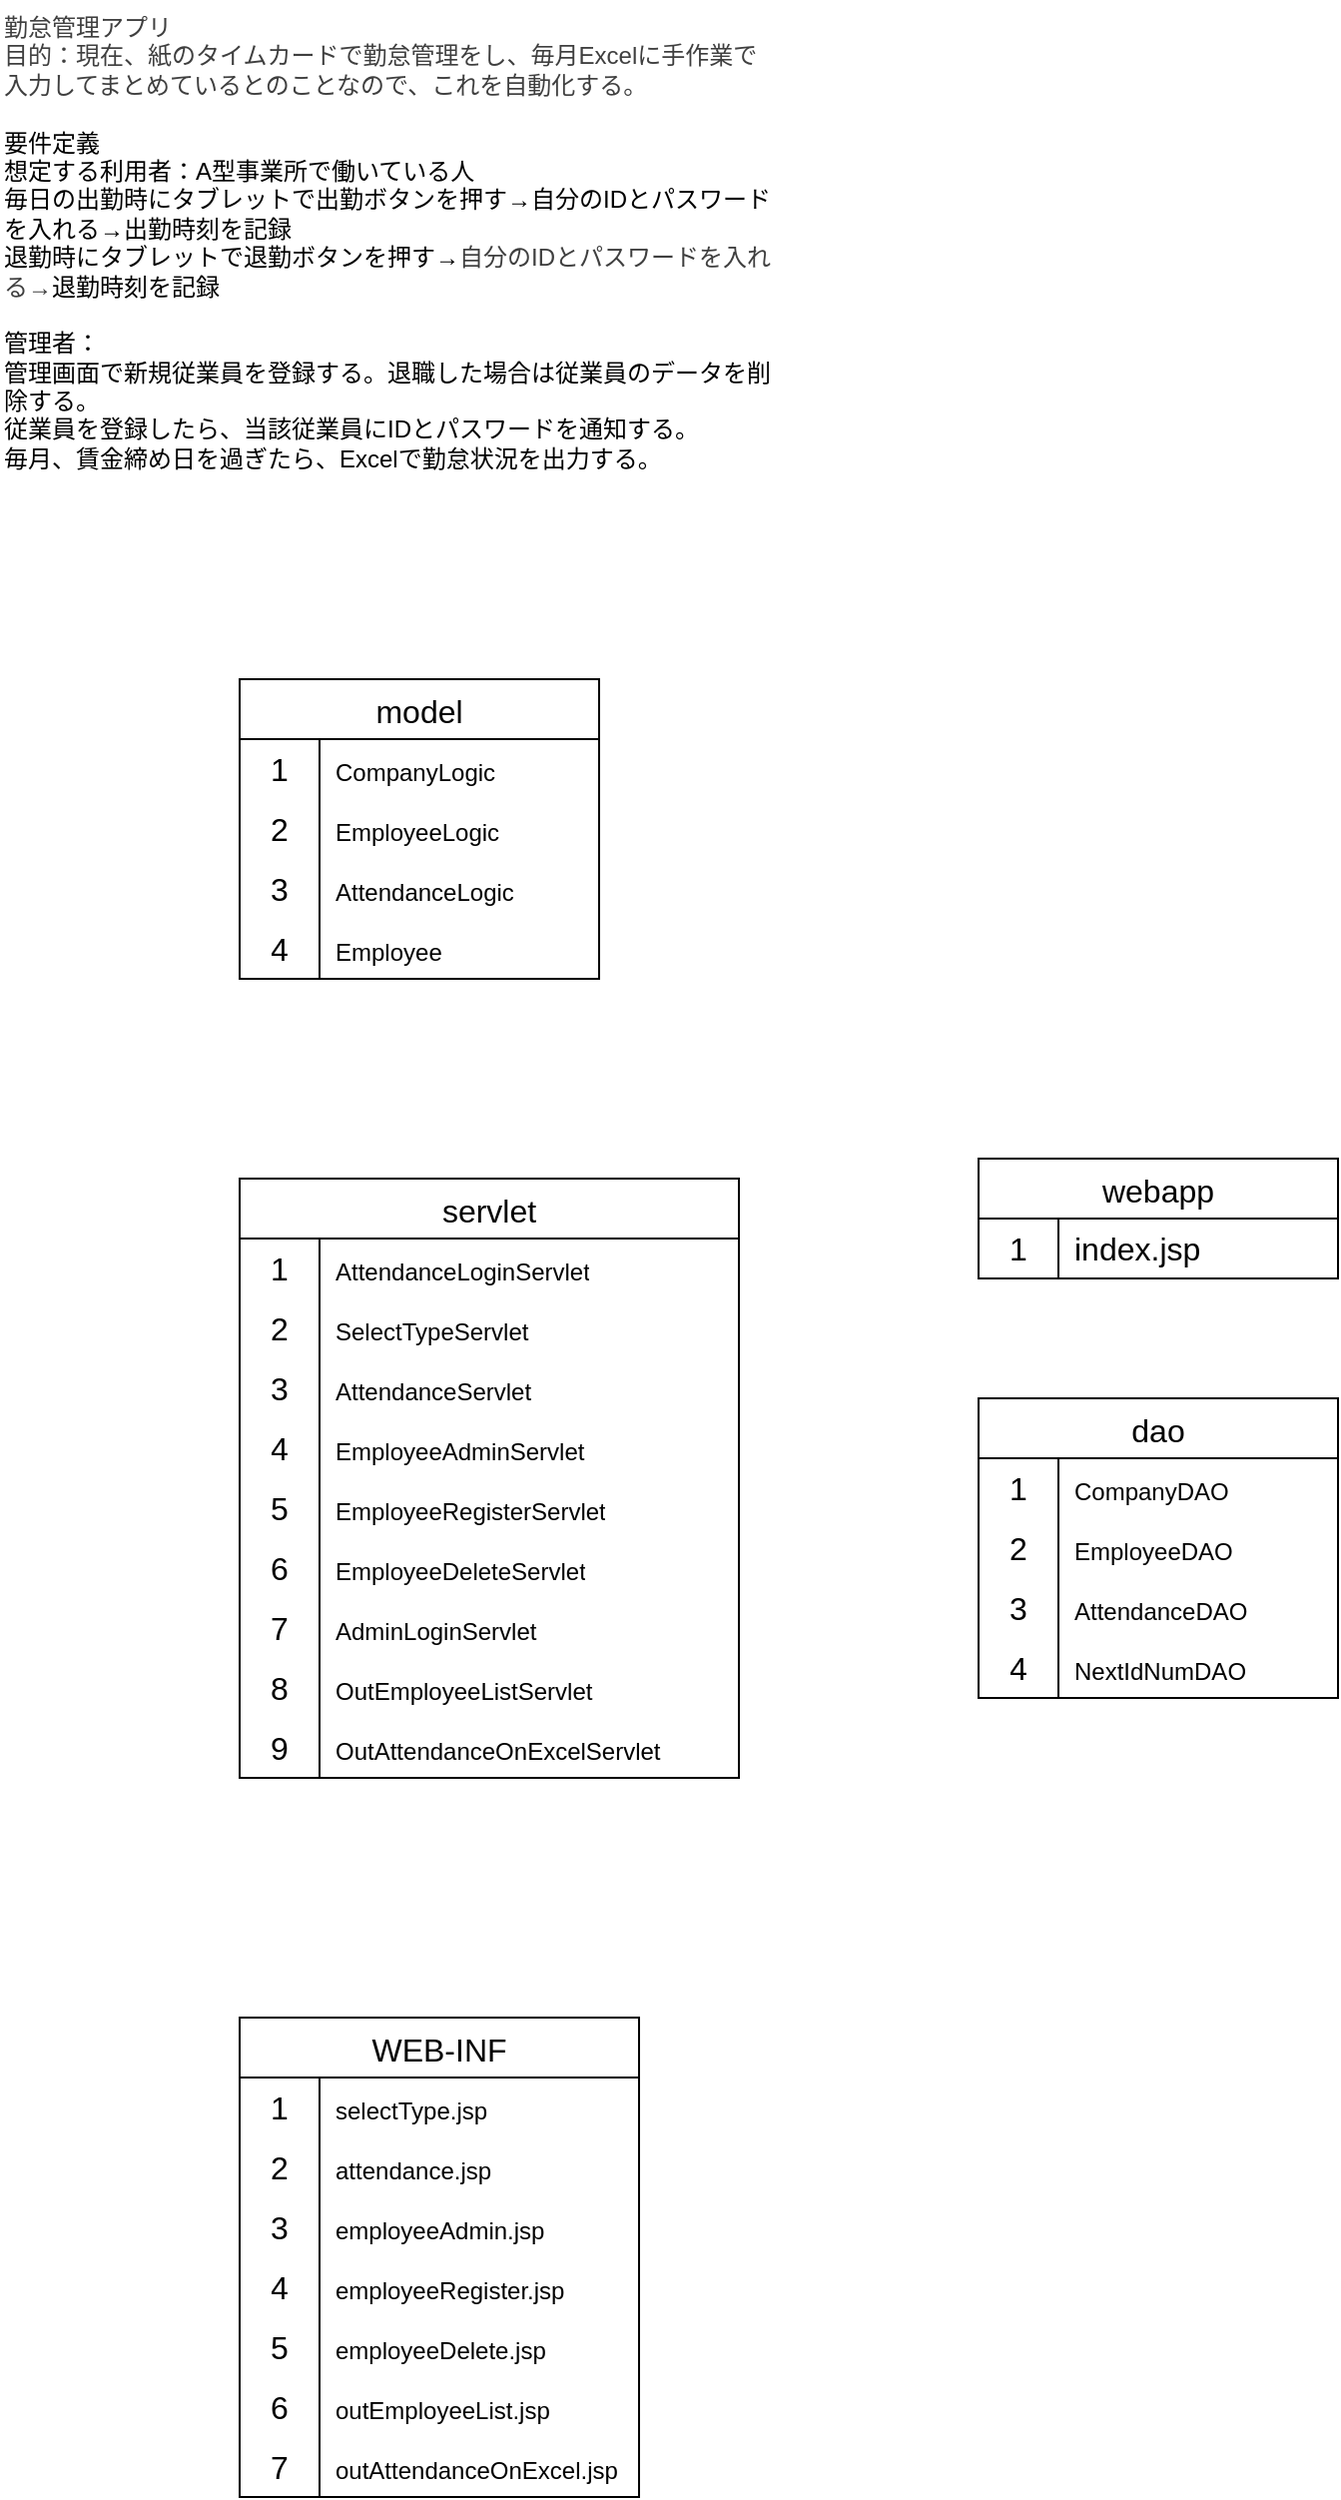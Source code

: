 <mxfile>
    <diagram id="6d1SKFG2myOCF7Ft2WAb" name="概要">
        <mxGraphModel dx="1036" dy="733" grid="1" gridSize="10" guides="1" tooltips="1" connect="1" arrows="1" fold="1" page="1" pageScale="1" pageWidth="3300" pageHeight="4681" math="0" shadow="0">
            <root>
                <mxCell id="0"/>
                <mxCell id="1" parent="0"/>
                <mxCell id="2" value="&lt;div&gt;&lt;span style=&quot;color: rgb(63, 63, 63);&quot;&gt;勤怠管理アプリ&lt;/span&gt;&lt;/div&gt;&lt;div&gt;&lt;span style=&quot;color: rgb(63, 63, 63);&quot;&gt;目的：現在、紙のタイムカードで勤怠管理をし、毎月Excelに手作業で入力してまとめているとのことなので、これを自動化する。&lt;/span&gt;&lt;/div&gt;&lt;div&gt;&lt;span style=&quot;color: rgb(63, 63, 63);&quot;&gt;&lt;br&gt;&lt;/span&gt;&lt;/div&gt;要件定義&lt;div&gt;&lt;div&gt;想定する利用者：A型事業所で働いている人&lt;/div&gt;&lt;div&gt;毎日の出勤時にタブレットで出勤ボタンを押す→自分のIDとパスワードを入れる→出勤時刻を記録&lt;/div&gt;&lt;div&gt;退勤時にタブレットで退勤ボタンを押す→&lt;span style=&quot;color: rgb(63, 63, 63); background-color: transparent;&quot;&gt;自分のIDとパスワードを入れる→&lt;/span&gt;&lt;span style=&quot;background-color: transparent;&quot;&gt;退勤時刻を記録&lt;/span&gt;&lt;/div&gt;&lt;div&gt;&lt;br&gt;&lt;/div&gt;&lt;div&gt;管理者：&lt;/div&gt;&lt;div&gt;管理画面で新規従業員を登録する。退職した場合は従業員のデータを削除する。&lt;/div&gt;&lt;div&gt;従業員を登録したら、当該従業員にIDとパスワードを通知する。&lt;/div&gt;&lt;div&gt;毎月、賃金締め日を過ぎたら、Excelで勤怠状況を出力する。&lt;/div&gt;&lt;/div&gt;" style="text;html=1;align=left;verticalAlign=top;whiteSpace=wrap;rounded=0;" parent="1" vertex="1">
                    <mxGeometry x="80" y="80" width="390" height="290" as="geometry"/>
                </mxCell>
                <mxCell id="UaltgPg2r98YmY5PZEcE-2" value="model" style="shape=table;startSize=30;container=1;collapsible=0;childLayout=tableLayout;fixedRows=1;rowLines=0;fontStyle=0;strokeColor=default;fontSize=16;" parent="1" vertex="1">
                    <mxGeometry x="200" y="420" width="180" height="150" as="geometry"/>
                </mxCell>
                <mxCell id="UaltgPg2r98YmY5PZEcE-3" value="" style="shape=tableRow;horizontal=0;startSize=0;swimlaneHead=0;swimlaneBody=0;top=0;left=0;bottom=0;right=0;collapsible=0;dropTarget=0;fillColor=none;points=[[0,0.5],[1,0.5]];portConstraint=eastwest;strokeColor=inherit;fontSize=16;" parent="UaltgPg2r98YmY5PZEcE-2" vertex="1">
                    <mxGeometry y="30" width="180" height="30" as="geometry"/>
                </mxCell>
                <mxCell id="UaltgPg2r98YmY5PZEcE-4" value="1" style="shape=partialRectangle;html=1;whiteSpace=wrap;connectable=0;fillColor=none;top=0;left=0;bottom=0;right=0;overflow=hidden;pointerEvents=1;strokeColor=inherit;fontSize=16;" parent="UaltgPg2r98YmY5PZEcE-3" vertex="1">
                    <mxGeometry width="40" height="30" as="geometry">
                        <mxRectangle width="40" height="30" as="alternateBounds"/>
                    </mxGeometry>
                </mxCell>
                <mxCell id="UaltgPg2r98YmY5PZEcE-5" value="&lt;span style=&quot;color: rgb(0, 0, 0); font-size: 12px; text-align: center;&quot;&gt;CompanyLogic&lt;/span&gt;" style="shape=partialRectangle;html=1;whiteSpace=wrap;connectable=0;fillColor=none;top=0;left=0;bottom=0;right=0;align=left;spacingLeft=6;overflow=hidden;strokeColor=inherit;fontSize=16;" parent="UaltgPg2r98YmY5PZEcE-3" vertex="1">
                    <mxGeometry x="40" width="140" height="30" as="geometry">
                        <mxRectangle width="140" height="30" as="alternateBounds"/>
                    </mxGeometry>
                </mxCell>
                <mxCell id="UaltgPg2r98YmY5PZEcE-6" value="" style="shape=tableRow;horizontal=0;startSize=0;swimlaneHead=0;swimlaneBody=0;top=0;left=0;bottom=0;right=0;collapsible=0;dropTarget=0;fillColor=none;points=[[0,0.5],[1,0.5]];portConstraint=eastwest;strokeColor=inherit;fontSize=16;" parent="UaltgPg2r98YmY5PZEcE-2" vertex="1">
                    <mxGeometry y="60" width="180" height="30" as="geometry"/>
                </mxCell>
                <mxCell id="UaltgPg2r98YmY5PZEcE-7" value="2" style="shape=partialRectangle;html=1;whiteSpace=wrap;connectable=0;fillColor=none;top=0;left=0;bottom=0;right=0;overflow=hidden;strokeColor=inherit;fontSize=16;" parent="UaltgPg2r98YmY5PZEcE-6" vertex="1">
                    <mxGeometry width="40" height="30" as="geometry">
                        <mxRectangle width="40" height="30" as="alternateBounds"/>
                    </mxGeometry>
                </mxCell>
                <mxCell id="UaltgPg2r98YmY5PZEcE-8" value="&lt;span style=&quot;color: rgb(0, 0, 0); font-size: 12px; text-align: center;&quot;&gt;EmployeeLogic&lt;/span&gt;" style="shape=partialRectangle;html=1;whiteSpace=wrap;connectable=0;fillColor=none;top=0;left=0;bottom=0;right=0;align=left;spacingLeft=6;overflow=hidden;strokeColor=inherit;fontSize=16;" parent="UaltgPg2r98YmY5PZEcE-6" vertex="1">
                    <mxGeometry x="40" width="140" height="30" as="geometry">
                        <mxRectangle width="140" height="30" as="alternateBounds"/>
                    </mxGeometry>
                </mxCell>
                <mxCell id="UaltgPg2r98YmY5PZEcE-9" value="" style="shape=tableRow;horizontal=0;startSize=0;swimlaneHead=0;swimlaneBody=0;top=0;left=0;bottom=0;right=0;collapsible=0;dropTarget=0;fillColor=none;points=[[0,0.5],[1,0.5]];portConstraint=eastwest;strokeColor=inherit;fontSize=16;" parent="UaltgPg2r98YmY5PZEcE-2" vertex="1">
                    <mxGeometry y="90" width="180" height="30" as="geometry"/>
                </mxCell>
                <mxCell id="UaltgPg2r98YmY5PZEcE-10" value="3" style="shape=partialRectangle;html=1;whiteSpace=wrap;connectable=0;fillColor=none;top=0;left=0;bottom=0;right=0;overflow=hidden;strokeColor=inherit;fontSize=16;" parent="UaltgPg2r98YmY5PZEcE-9" vertex="1">
                    <mxGeometry width="40" height="30" as="geometry">
                        <mxRectangle width="40" height="30" as="alternateBounds"/>
                    </mxGeometry>
                </mxCell>
                <mxCell id="UaltgPg2r98YmY5PZEcE-11" value="&lt;span style=&quot;color: rgb(0, 0, 0); font-size: 12px; text-align: center;&quot;&gt;AttendanceLogic&lt;/span&gt;" style="shape=partialRectangle;html=1;whiteSpace=wrap;connectable=0;fillColor=none;top=0;left=0;bottom=0;right=0;align=left;spacingLeft=6;overflow=hidden;strokeColor=inherit;fontSize=16;" parent="UaltgPg2r98YmY5PZEcE-9" vertex="1">
                    <mxGeometry x="40" width="140" height="30" as="geometry">
                        <mxRectangle width="140" height="30" as="alternateBounds"/>
                    </mxGeometry>
                </mxCell>
                <mxCell id="Zx-LUVpHBdUrhmvr6nT1-2" style="shape=tableRow;horizontal=0;startSize=0;swimlaneHead=0;swimlaneBody=0;top=0;left=0;bottom=0;right=0;collapsible=0;dropTarget=0;fillColor=none;points=[[0,0.5],[1,0.5]];portConstraint=eastwest;strokeColor=inherit;fontSize=16;" parent="UaltgPg2r98YmY5PZEcE-2" vertex="1">
                    <mxGeometry y="120" width="180" height="30" as="geometry"/>
                </mxCell>
                <mxCell id="Zx-LUVpHBdUrhmvr6nT1-3" value="4" style="shape=partialRectangle;html=1;whiteSpace=wrap;connectable=0;fillColor=none;top=0;left=0;bottom=0;right=0;overflow=hidden;strokeColor=inherit;fontSize=16;" parent="Zx-LUVpHBdUrhmvr6nT1-2" vertex="1">
                    <mxGeometry width="40" height="30" as="geometry">
                        <mxRectangle width="40" height="30" as="alternateBounds"/>
                    </mxGeometry>
                </mxCell>
                <mxCell id="Zx-LUVpHBdUrhmvr6nT1-4" value="&lt;font style=&quot;font-size: 12px;&quot;&gt;Employee&lt;/font&gt;" style="shape=partialRectangle;html=1;whiteSpace=wrap;connectable=0;fillColor=none;top=0;left=0;bottom=0;right=0;align=left;spacingLeft=6;overflow=hidden;strokeColor=inherit;fontSize=16;" parent="Zx-LUVpHBdUrhmvr6nT1-2" vertex="1">
                    <mxGeometry x="40" width="140" height="30" as="geometry">
                        <mxRectangle width="140" height="30" as="alternateBounds"/>
                    </mxGeometry>
                </mxCell>
                <mxCell id="UaltgPg2r98YmY5PZEcE-12" value="servlet" style="shape=table;startSize=30;container=1;collapsible=0;childLayout=tableLayout;fixedRows=1;rowLines=0;fontStyle=0;strokeColor=default;fontSize=16;" parent="1" vertex="1">
                    <mxGeometry x="200" y="670" width="250" height="300" as="geometry"/>
                </mxCell>
                <mxCell id="UaltgPg2r98YmY5PZEcE-13" value="" style="shape=tableRow;horizontal=0;startSize=0;swimlaneHead=0;swimlaneBody=0;top=0;left=0;bottom=0;right=0;collapsible=0;dropTarget=0;fillColor=none;points=[[0,0.5],[1,0.5]];portConstraint=eastwest;strokeColor=inherit;fontSize=16;" parent="UaltgPg2r98YmY5PZEcE-12" vertex="1">
                    <mxGeometry y="30" width="250" height="30" as="geometry"/>
                </mxCell>
                <mxCell id="UaltgPg2r98YmY5PZEcE-14" value="1" style="shape=partialRectangle;html=1;whiteSpace=wrap;connectable=0;fillColor=none;top=0;left=0;bottom=0;right=0;overflow=hidden;pointerEvents=1;strokeColor=inherit;fontSize=16;" parent="UaltgPg2r98YmY5PZEcE-13" vertex="1">
                    <mxGeometry width="40" height="30" as="geometry">
                        <mxRectangle width="40" height="30" as="alternateBounds"/>
                    </mxGeometry>
                </mxCell>
                <mxCell id="UaltgPg2r98YmY5PZEcE-15" value="&lt;span style=&quot;color: rgb(0, 0, 0); font-size: 12px; text-align: center;&quot;&gt;AttendanceLoginServlet&lt;/span&gt;" style="shape=partialRectangle;html=1;whiteSpace=wrap;connectable=0;fillColor=none;top=0;left=0;bottom=0;right=0;align=left;spacingLeft=6;overflow=hidden;strokeColor=inherit;fontSize=16;" parent="UaltgPg2r98YmY5PZEcE-13" vertex="1">
                    <mxGeometry x="40" width="210" height="30" as="geometry">
                        <mxRectangle width="210" height="30" as="alternateBounds"/>
                    </mxGeometry>
                </mxCell>
                <mxCell id="UaltgPg2r98YmY5PZEcE-16" value="" style="shape=tableRow;horizontal=0;startSize=0;swimlaneHead=0;swimlaneBody=0;top=0;left=0;bottom=0;right=0;collapsible=0;dropTarget=0;fillColor=none;points=[[0,0.5],[1,0.5]];portConstraint=eastwest;strokeColor=inherit;fontSize=16;" parent="UaltgPg2r98YmY5PZEcE-12" vertex="1">
                    <mxGeometry y="60" width="250" height="30" as="geometry"/>
                </mxCell>
                <mxCell id="UaltgPg2r98YmY5PZEcE-17" value="2" style="shape=partialRectangle;html=1;whiteSpace=wrap;connectable=0;fillColor=none;top=0;left=0;bottom=0;right=0;overflow=hidden;strokeColor=inherit;fontSize=16;" parent="UaltgPg2r98YmY5PZEcE-16" vertex="1">
                    <mxGeometry width="40" height="30" as="geometry">
                        <mxRectangle width="40" height="30" as="alternateBounds"/>
                    </mxGeometry>
                </mxCell>
                <mxCell id="UaltgPg2r98YmY5PZEcE-18" value="&lt;span style=&quot;color: rgb(0, 0, 0); font-size: 12px; text-align: center;&quot;&gt;SelectTypeServlet&lt;/span&gt;" style="shape=partialRectangle;html=1;whiteSpace=wrap;connectable=0;fillColor=none;top=0;left=0;bottom=0;right=0;align=left;spacingLeft=6;overflow=hidden;strokeColor=inherit;fontSize=16;" parent="UaltgPg2r98YmY5PZEcE-16" vertex="1">
                    <mxGeometry x="40" width="210" height="30" as="geometry">
                        <mxRectangle width="210" height="30" as="alternateBounds"/>
                    </mxGeometry>
                </mxCell>
                <mxCell id="UaltgPg2r98YmY5PZEcE-19" value="" style="shape=tableRow;horizontal=0;startSize=0;swimlaneHead=0;swimlaneBody=0;top=0;left=0;bottom=0;right=0;collapsible=0;dropTarget=0;fillColor=none;points=[[0,0.5],[1,0.5]];portConstraint=eastwest;strokeColor=inherit;fontSize=16;" parent="UaltgPg2r98YmY5PZEcE-12" vertex="1">
                    <mxGeometry y="90" width="250" height="30" as="geometry"/>
                </mxCell>
                <mxCell id="UaltgPg2r98YmY5PZEcE-20" value="3" style="shape=partialRectangle;html=1;whiteSpace=wrap;connectable=0;fillColor=none;top=0;left=0;bottom=0;right=0;overflow=hidden;strokeColor=inherit;fontSize=16;" parent="UaltgPg2r98YmY5PZEcE-19" vertex="1">
                    <mxGeometry width="40" height="30" as="geometry">
                        <mxRectangle width="40" height="30" as="alternateBounds"/>
                    </mxGeometry>
                </mxCell>
                <mxCell id="UaltgPg2r98YmY5PZEcE-21" value="&lt;span style=&quot;color: rgb(0, 0, 0); font-size: 12px; text-align: center;&quot;&gt;AttendanceServlet&lt;/span&gt;" style="shape=partialRectangle;html=1;whiteSpace=wrap;connectable=0;fillColor=none;top=0;left=0;bottom=0;right=0;align=left;spacingLeft=6;overflow=hidden;strokeColor=inherit;fontSize=16;" parent="UaltgPg2r98YmY5PZEcE-19" vertex="1">
                    <mxGeometry x="40" width="210" height="30" as="geometry">
                        <mxRectangle width="210" height="30" as="alternateBounds"/>
                    </mxGeometry>
                </mxCell>
                <mxCell id="inQwX1Gp-E_nucxvVu0U-2" style="shape=tableRow;horizontal=0;startSize=0;swimlaneHead=0;swimlaneBody=0;top=0;left=0;bottom=0;right=0;collapsible=0;dropTarget=0;fillColor=none;points=[[0,0.5],[1,0.5]];portConstraint=eastwest;strokeColor=inherit;fontSize=16;" parent="UaltgPg2r98YmY5PZEcE-12" vertex="1">
                    <mxGeometry y="120" width="250" height="30" as="geometry"/>
                </mxCell>
                <mxCell id="inQwX1Gp-E_nucxvVu0U-3" value="4" style="shape=partialRectangle;html=1;whiteSpace=wrap;connectable=0;fillColor=none;top=0;left=0;bottom=0;right=0;overflow=hidden;strokeColor=inherit;fontSize=16;" parent="inQwX1Gp-E_nucxvVu0U-2" vertex="1">
                    <mxGeometry width="40" height="30" as="geometry">
                        <mxRectangle width="40" height="30" as="alternateBounds"/>
                    </mxGeometry>
                </mxCell>
                <mxCell id="inQwX1Gp-E_nucxvVu0U-4" value="&lt;span style=&quot;color: rgb(0, 0, 0); font-size: 12px; text-align: center;&quot;&gt;EmployeeAdminServlet&lt;/span&gt;" style="shape=partialRectangle;html=1;whiteSpace=wrap;connectable=0;fillColor=none;top=0;left=0;bottom=0;right=0;align=left;spacingLeft=6;overflow=hidden;strokeColor=inherit;fontSize=16;" parent="inQwX1Gp-E_nucxvVu0U-2" vertex="1">
                    <mxGeometry x="40" width="210" height="30" as="geometry">
                        <mxRectangle width="210" height="30" as="alternateBounds"/>
                    </mxGeometry>
                </mxCell>
                <mxCell id="G49nBE3hv1OiKhxsxgZi-11" style="shape=tableRow;horizontal=0;startSize=0;swimlaneHead=0;swimlaneBody=0;top=0;left=0;bottom=0;right=0;collapsible=0;dropTarget=0;fillColor=none;points=[[0,0.5],[1,0.5]];portConstraint=eastwest;strokeColor=inherit;fontSize=16;" parent="UaltgPg2r98YmY5PZEcE-12" vertex="1">
                    <mxGeometry y="150" width="250" height="30" as="geometry"/>
                </mxCell>
                <mxCell id="G49nBE3hv1OiKhxsxgZi-12" value="5" style="shape=partialRectangle;html=1;whiteSpace=wrap;connectable=0;fillColor=none;top=0;left=0;bottom=0;right=0;overflow=hidden;strokeColor=inherit;fontSize=16;" parent="G49nBE3hv1OiKhxsxgZi-11" vertex="1">
                    <mxGeometry width="40" height="30" as="geometry">
                        <mxRectangle width="40" height="30" as="alternateBounds"/>
                    </mxGeometry>
                </mxCell>
                <mxCell id="G49nBE3hv1OiKhxsxgZi-13" value="&lt;span style=&quot;color: rgb(0, 0, 0); font-size: 12px; text-align: center;&quot;&gt;EmployeeRegisterServlet&lt;/span&gt;" style="shape=partialRectangle;html=1;whiteSpace=wrap;connectable=0;fillColor=none;top=0;left=0;bottom=0;right=0;align=left;spacingLeft=6;overflow=hidden;strokeColor=inherit;fontSize=16;" parent="G49nBE3hv1OiKhxsxgZi-11" vertex="1">
                    <mxGeometry x="40" width="210" height="30" as="geometry">
                        <mxRectangle width="210" height="30" as="alternateBounds"/>
                    </mxGeometry>
                </mxCell>
                <mxCell id="G49nBE3hv1OiKhxsxgZi-8" style="shape=tableRow;horizontal=0;startSize=0;swimlaneHead=0;swimlaneBody=0;top=0;left=0;bottom=0;right=0;collapsible=0;dropTarget=0;fillColor=none;points=[[0,0.5],[1,0.5]];portConstraint=eastwest;strokeColor=inherit;fontSize=16;" parent="UaltgPg2r98YmY5PZEcE-12" vertex="1">
                    <mxGeometry y="180" width="250" height="30" as="geometry"/>
                </mxCell>
                <mxCell id="G49nBE3hv1OiKhxsxgZi-9" value="6" style="shape=partialRectangle;html=1;whiteSpace=wrap;connectable=0;fillColor=none;top=0;left=0;bottom=0;right=0;overflow=hidden;strokeColor=inherit;fontSize=16;" parent="G49nBE3hv1OiKhxsxgZi-8" vertex="1">
                    <mxGeometry width="40" height="30" as="geometry">
                        <mxRectangle width="40" height="30" as="alternateBounds"/>
                    </mxGeometry>
                </mxCell>
                <mxCell id="G49nBE3hv1OiKhxsxgZi-10" value="&lt;span style=&quot;color: rgb(0, 0, 0); font-size: 12px; text-align: center;&quot;&gt;EmployeeDeleteServlet&lt;/span&gt;" style="shape=partialRectangle;html=1;whiteSpace=wrap;connectable=0;fillColor=none;top=0;left=0;bottom=0;right=0;align=left;spacingLeft=6;overflow=hidden;strokeColor=inherit;fontSize=16;" parent="G49nBE3hv1OiKhxsxgZi-8" vertex="1">
                    <mxGeometry x="40" width="210" height="30" as="geometry">
                        <mxRectangle width="210" height="30" as="alternateBounds"/>
                    </mxGeometry>
                </mxCell>
                <mxCell id="G49nBE3hv1OiKhxsxgZi-5" style="shape=tableRow;horizontal=0;startSize=0;swimlaneHead=0;swimlaneBody=0;top=0;left=0;bottom=0;right=0;collapsible=0;dropTarget=0;fillColor=none;points=[[0,0.5],[1,0.5]];portConstraint=eastwest;strokeColor=inherit;fontSize=16;" parent="UaltgPg2r98YmY5PZEcE-12" vertex="1">
                    <mxGeometry y="210" width="250" height="30" as="geometry"/>
                </mxCell>
                <mxCell id="G49nBE3hv1OiKhxsxgZi-6" value="7" style="shape=partialRectangle;html=1;whiteSpace=wrap;connectable=0;fillColor=none;top=0;left=0;bottom=0;right=0;overflow=hidden;strokeColor=inherit;fontSize=16;" parent="G49nBE3hv1OiKhxsxgZi-5" vertex="1">
                    <mxGeometry width="40" height="30" as="geometry">
                        <mxRectangle width="40" height="30" as="alternateBounds"/>
                    </mxGeometry>
                </mxCell>
                <mxCell id="G49nBE3hv1OiKhxsxgZi-7" value="&lt;span style=&quot;color: rgb(0, 0, 0); font-size: 12px; text-align: center;&quot;&gt;AdminLoginServlet&lt;/span&gt;" style="shape=partialRectangle;html=1;whiteSpace=wrap;connectable=0;fillColor=none;top=0;left=0;bottom=0;right=0;align=left;spacingLeft=6;overflow=hidden;strokeColor=inherit;fontSize=16;" parent="G49nBE3hv1OiKhxsxgZi-5" vertex="1">
                    <mxGeometry x="40" width="210" height="30" as="geometry">
                        <mxRectangle width="210" height="30" as="alternateBounds"/>
                    </mxGeometry>
                </mxCell>
                <mxCell id="G49nBE3hv1OiKhxsxgZi-2" style="shape=tableRow;horizontal=0;startSize=0;swimlaneHead=0;swimlaneBody=0;top=0;left=0;bottom=0;right=0;collapsible=0;dropTarget=0;fillColor=none;points=[[0,0.5],[1,0.5]];portConstraint=eastwest;strokeColor=inherit;fontSize=16;" parent="UaltgPg2r98YmY5PZEcE-12" vertex="1">
                    <mxGeometry y="240" width="250" height="30" as="geometry"/>
                </mxCell>
                <mxCell id="G49nBE3hv1OiKhxsxgZi-3" value="8" style="shape=partialRectangle;html=1;whiteSpace=wrap;connectable=0;fillColor=none;top=0;left=0;bottom=0;right=0;overflow=hidden;strokeColor=inherit;fontSize=16;" parent="G49nBE3hv1OiKhxsxgZi-2" vertex="1">
                    <mxGeometry width="40" height="30" as="geometry">
                        <mxRectangle width="40" height="30" as="alternateBounds"/>
                    </mxGeometry>
                </mxCell>
                <mxCell id="G49nBE3hv1OiKhxsxgZi-4" value="&lt;span style=&quot;color: rgb(0, 0, 0); font-size: 12px; text-align: center;&quot;&gt;OutEmployeeListServlet&lt;/span&gt;" style="shape=partialRectangle;html=1;whiteSpace=wrap;connectable=0;fillColor=none;top=0;left=0;bottom=0;right=0;align=left;spacingLeft=6;overflow=hidden;strokeColor=inherit;fontSize=16;" parent="G49nBE3hv1OiKhxsxgZi-2" vertex="1">
                    <mxGeometry x="40" width="210" height="30" as="geometry">
                        <mxRectangle width="210" height="30" as="alternateBounds"/>
                    </mxGeometry>
                </mxCell>
                <mxCell id="A7csodDVfqXKPObuqUPS-2" style="shape=tableRow;horizontal=0;startSize=0;swimlaneHead=0;swimlaneBody=0;top=0;left=0;bottom=0;right=0;collapsible=0;dropTarget=0;fillColor=none;points=[[0,0.5],[1,0.5]];portConstraint=eastwest;strokeColor=inherit;fontSize=16;" parent="UaltgPg2r98YmY5PZEcE-12" vertex="1">
                    <mxGeometry y="270" width="250" height="30" as="geometry"/>
                </mxCell>
                <mxCell id="A7csodDVfqXKPObuqUPS-3" value="9" style="shape=partialRectangle;html=1;whiteSpace=wrap;connectable=0;fillColor=none;top=0;left=0;bottom=0;right=0;overflow=hidden;strokeColor=inherit;fontSize=16;" parent="A7csodDVfqXKPObuqUPS-2" vertex="1">
                    <mxGeometry width="40" height="30" as="geometry">
                        <mxRectangle width="40" height="30" as="alternateBounds"/>
                    </mxGeometry>
                </mxCell>
                <mxCell id="A7csodDVfqXKPObuqUPS-4" value="&lt;span style=&quot;color: rgb(0, 0, 0); font-size: 12px; text-align: center;&quot;&gt;OutAttendanceOnExcelServlet&lt;/span&gt;" style="shape=partialRectangle;html=1;whiteSpace=wrap;connectable=0;fillColor=none;top=0;left=0;bottom=0;right=0;align=left;spacingLeft=6;overflow=hidden;strokeColor=inherit;fontSize=16;" parent="A7csodDVfqXKPObuqUPS-2" vertex="1">
                    <mxGeometry x="40" width="210" height="30" as="geometry">
                        <mxRectangle width="210" height="30" as="alternateBounds"/>
                    </mxGeometry>
                </mxCell>
                <mxCell id="UaltgPg2r98YmY5PZEcE-22" value="dao" style="shape=table;startSize=30;container=1;collapsible=0;childLayout=tableLayout;fixedRows=1;rowLines=0;fontStyle=0;strokeColor=default;fontSize=16;" parent="1" vertex="1">
                    <mxGeometry x="570" y="780" width="180" height="150" as="geometry"/>
                </mxCell>
                <mxCell id="UaltgPg2r98YmY5PZEcE-23" value="" style="shape=tableRow;horizontal=0;startSize=0;swimlaneHead=0;swimlaneBody=0;top=0;left=0;bottom=0;right=0;collapsible=0;dropTarget=0;fillColor=none;points=[[0,0.5],[1,0.5]];portConstraint=eastwest;strokeColor=inherit;fontSize=16;" parent="UaltgPg2r98YmY5PZEcE-22" vertex="1">
                    <mxGeometry y="30" width="180" height="30" as="geometry"/>
                </mxCell>
                <mxCell id="UaltgPg2r98YmY5PZEcE-24" value="1" style="shape=partialRectangle;html=1;whiteSpace=wrap;connectable=0;fillColor=none;top=0;left=0;bottom=0;right=0;overflow=hidden;pointerEvents=1;strokeColor=inherit;fontSize=16;" parent="UaltgPg2r98YmY5PZEcE-23" vertex="1">
                    <mxGeometry width="40" height="30" as="geometry">
                        <mxRectangle width="40" height="30" as="alternateBounds"/>
                    </mxGeometry>
                </mxCell>
                <mxCell id="UaltgPg2r98YmY5PZEcE-25" value="&lt;span style=&quot;color: rgb(0, 0, 0); font-size: 12px; text-align: center;&quot;&gt;CompanyDAO&lt;/span&gt;" style="shape=partialRectangle;html=1;whiteSpace=wrap;connectable=0;fillColor=none;top=0;left=0;bottom=0;right=0;align=left;spacingLeft=6;overflow=hidden;strokeColor=inherit;fontSize=16;" parent="UaltgPg2r98YmY5PZEcE-23" vertex="1">
                    <mxGeometry x="40" width="140" height="30" as="geometry">
                        <mxRectangle width="140" height="30" as="alternateBounds"/>
                    </mxGeometry>
                </mxCell>
                <mxCell id="UaltgPg2r98YmY5PZEcE-26" value="" style="shape=tableRow;horizontal=0;startSize=0;swimlaneHead=0;swimlaneBody=0;top=0;left=0;bottom=0;right=0;collapsible=0;dropTarget=0;fillColor=none;points=[[0,0.5],[1,0.5]];portConstraint=eastwest;strokeColor=inherit;fontSize=16;" parent="UaltgPg2r98YmY5PZEcE-22" vertex="1">
                    <mxGeometry y="60" width="180" height="30" as="geometry"/>
                </mxCell>
                <mxCell id="UaltgPg2r98YmY5PZEcE-27" value="2" style="shape=partialRectangle;html=1;whiteSpace=wrap;connectable=0;fillColor=none;top=0;left=0;bottom=0;right=0;overflow=hidden;strokeColor=inherit;fontSize=16;" parent="UaltgPg2r98YmY5PZEcE-26" vertex="1">
                    <mxGeometry width="40" height="30" as="geometry">
                        <mxRectangle width="40" height="30" as="alternateBounds"/>
                    </mxGeometry>
                </mxCell>
                <mxCell id="UaltgPg2r98YmY5PZEcE-28" value="&lt;span style=&quot;color: rgb(0, 0, 0); font-size: 12px; text-align: center;&quot;&gt;EmployeeDAO&lt;/span&gt;" style="shape=partialRectangle;html=1;whiteSpace=wrap;connectable=0;fillColor=none;top=0;left=0;bottom=0;right=0;align=left;spacingLeft=6;overflow=hidden;strokeColor=inherit;fontSize=16;" parent="UaltgPg2r98YmY5PZEcE-26" vertex="1">
                    <mxGeometry x="40" width="140" height="30" as="geometry">
                        <mxRectangle width="140" height="30" as="alternateBounds"/>
                    </mxGeometry>
                </mxCell>
                <mxCell id="UaltgPg2r98YmY5PZEcE-29" value="" style="shape=tableRow;horizontal=0;startSize=0;swimlaneHead=0;swimlaneBody=0;top=0;left=0;bottom=0;right=0;collapsible=0;dropTarget=0;fillColor=none;points=[[0,0.5],[1,0.5]];portConstraint=eastwest;strokeColor=inherit;fontSize=16;" parent="UaltgPg2r98YmY5PZEcE-22" vertex="1">
                    <mxGeometry y="90" width="180" height="30" as="geometry"/>
                </mxCell>
                <mxCell id="UaltgPg2r98YmY5PZEcE-30" value="3" style="shape=partialRectangle;html=1;whiteSpace=wrap;connectable=0;fillColor=none;top=0;left=0;bottom=0;right=0;overflow=hidden;strokeColor=inherit;fontSize=16;" parent="UaltgPg2r98YmY5PZEcE-29" vertex="1">
                    <mxGeometry width="40" height="30" as="geometry">
                        <mxRectangle width="40" height="30" as="alternateBounds"/>
                    </mxGeometry>
                </mxCell>
                <mxCell id="UaltgPg2r98YmY5PZEcE-31" value="&lt;span style=&quot;color: rgb(0, 0, 0); font-size: 12px; text-align: center;&quot;&gt;AttendanceDAO&lt;/span&gt;" style="shape=partialRectangle;html=1;whiteSpace=wrap;connectable=0;fillColor=none;top=0;left=0;bottom=0;right=0;align=left;spacingLeft=6;overflow=hidden;strokeColor=inherit;fontSize=16;" parent="UaltgPg2r98YmY5PZEcE-29" vertex="1">
                    <mxGeometry x="40" width="140" height="30" as="geometry">
                        <mxRectangle width="140" height="30" as="alternateBounds"/>
                    </mxGeometry>
                </mxCell>
                <mxCell id="S5HiNDl00_eXszfXYGMY-2" style="shape=tableRow;horizontal=0;startSize=0;swimlaneHead=0;swimlaneBody=0;top=0;left=0;bottom=0;right=0;collapsible=0;dropTarget=0;fillColor=none;points=[[0,0.5],[1,0.5]];portConstraint=eastwest;strokeColor=inherit;fontSize=16;" parent="UaltgPg2r98YmY5PZEcE-22" vertex="1">
                    <mxGeometry y="120" width="180" height="30" as="geometry"/>
                </mxCell>
                <mxCell id="S5HiNDl00_eXszfXYGMY-3" value="4" style="shape=partialRectangle;html=1;whiteSpace=wrap;connectable=0;fillColor=none;top=0;left=0;bottom=0;right=0;overflow=hidden;strokeColor=inherit;fontSize=16;" parent="S5HiNDl00_eXszfXYGMY-2" vertex="1">
                    <mxGeometry width="40" height="30" as="geometry">
                        <mxRectangle width="40" height="30" as="alternateBounds"/>
                    </mxGeometry>
                </mxCell>
                <mxCell id="S5HiNDl00_eXszfXYGMY-4" value="&lt;span style=&quot;color: rgb(0, 0, 0); font-size: 12px; text-align: center;&quot;&gt;NextIdNumDAO&lt;/span&gt;" style="shape=partialRectangle;html=1;whiteSpace=wrap;connectable=0;fillColor=none;top=0;left=0;bottom=0;right=0;align=left;spacingLeft=6;overflow=hidden;strokeColor=inherit;fontSize=16;" parent="S5HiNDl00_eXszfXYGMY-2" vertex="1">
                    <mxGeometry x="40" width="140" height="30" as="geometry">
                        <mxRectangle width="140" height="30" as="alternateBounds"/>
                    </mxGeometry>
                </mxCell>
                <mxCell id="UaltgPg2r98YmY5PZEcE-32" value="webapp" style="shape=table;startSize=30;container=1;collapsible=0;childLayout=tableLayout;fixedRows=1;rowLines=0;fontStyle=0;strokeColor=default;fontSize=16;" parent="1" vertex="1">
                    <mxGeometry x="570" y="660" width="180" height="60" as="geometry"/>
                </mxCell>
                <mxCell id="UaltgPg2r98YmY5PZEcE-33" value="" style="shape=tableRow;horizontal=0;startSize=0;swimlaneHead=0;swimlaneBody=0;top=0;left=0;bottom=0;right=0;collapsible=0;dropTarget=0;fillColor=none;points=[[0,0.5],[1,0.5]];portConstraint=eastwest;strokeColor=inherit;fontSize=16;" parent="UaltgPg2r98YmY5PZEcE-32" vertex="1">
                    <mxGeometry y="30" width="180" height="30" as="geometry"/>
                </mxCell>
                <mxCell id="UaltgPg2r98YmY5PZEcE-34" value="1" style="shape=partialRectangle;html=1;whiteSpace=wrap;connectable=0;fillColor=none;top=0;left=0;bottom=0;right=0;overflow=hidden;pointerEvents=1;strokeColor=inherit;fontSize=16;" parent="UaltgPg2r98YmY5PZEcE-33" vertex="1">
                    <mxGeometry width="40" height="30" as="geometry">
                        <mxRectangle width="40" height="30" as="alternateBounds"/>
                    </mxGeometry>
                </mxCell>
                <mxCell id="UaltgPg2r98YmY5PZEcE-35" value="index.jsp" style="shape=partialRectangle;html=1;whiteSpace=wrap;connectable=0;fillColor=none;top=0;left=0;bottom=0;right=0;align=left;spacingLeft=6;overflow=hidden;strokeColor=inherit;fontSize=16;" parent="UaltgPg2r98YmY5PZEcE-33" vertex="1">
                    <mxGeometry x="40" width="140" height="30" as="geometry">
                        <mxRectangle width="140" height="30" as="alternateBounds"/>
                    </mxGeometry>
                </mxCell>
                <mxCell id="UaltgPg2r98YmY5PZEcE-42" value="WEB-INF" style="shape=table;startSize=30;container=1;collapsible=0;childLayout=tableLayout;fixedRows=1;rowLines=0;fontStyle=0;strokeColor=default;fontSize=16;" parent="1" vertex="1">
                    <mxGeometry x="200" y="1090" width="200" height="240" as="geometry"/>
                </mxCell>
                <mxCell id="UaltgPg2r98YmY5PZEcE-43" value="" style="shape=tableRow;horizontal=0;startSize=0;swimlaneHead=0;swimlaneBody=0;top=0;left=0;bottom=0;right=0;collapsible=0;dropTarget=0;fillColor=none;points=[[0,0.5],[1,0.5]];portConstraint=eastwest;strokeColor=inherit;fontSize=16;" parent="UaltgPg2r98YmY5PZEcE-42" vertex="1">
                    <mxGeometry y="30" width="200" height="30" as="geometry"/>
                </mxCell>
                <mxCell id="UaltgPg2r98YmY5PZEcE-44" value="1" style="shape=partialRectangle;html=1;whiteSpace=wrap;connectable=0;fillColor=none;top=0;left=0;bottom=0;right=0;overflow=hidden;pointerEvents=1;strokeColor=inherit;fontSize=16;" parent="UaltgPg2r98YmY5PZEcE-43" vertex="1">
                    <mxGeometry width="40" height="30" as="geometry">
                        <mxRectangle width="40" height="30" as="alternateBounds"/>
                    </mxGeometry>
                </mxCell>
                <mxCell id="UaltgPg2r98YmY5PZEcE-45" value="&lt;span style=&quot;color: rgb(0, 0, 0); font-size: 12px; text-align: center;&quot;&gt;selectType.jsp&lt;/span&gt;" style="shape=partialRectangle;html=1;whiteSpace=wrap;connectable=0;fillColor=none;top=0;left=0;bottom=0;right=0;align=left;spacingLeft=6;overflow=hidden;strokeColor=inherit;fontSize=16;" parent="UaltgPg2r98YmY5PZEcE-43" vertex="1">
                    <mxGeometry x="40" width="160" height="30" as="geometry">
                        <mxRectangle width="160" height="30" as="alternateBounds"/>
                    </mxGeometry>
                </mxCell>
                <mxCell id="UaltgPg2r98YmY5PZEcE-46" value="" style="shape=tableRow;horizontal=0;startSize=0;swimlaneHead=0;swimlaneBody=0;top=0;left=0;bottom=0;right=0;collapsible=0;dropTarget=0;fillColor=none;points=[[0,0.5],[1,0.5]];portConstraint=eastwest;strokeColor=inherit;fontSize=16;" parent="UaltgPg2r98YmY5PZEcE-42" vertex="1">
                    <mxGeometry y="60" width="200" height="30" as="geometry"/>
                </mxCell>
                <mxCell id="UaltgPg2r98YmY5PZEcE-47" value="2" style="shape=partialRectangle;html=1;whiteSpace=wrap;connectable=0;fillColor=none;top=0;left=0;bottom=0;right=0;overflow=hidden;strokeColor=inherit;fontSize=16;" parent="UaltgPg2r98YmY5PZEcE-46" vertex="1">
                    <mxGeometry width="40" height="30" as="geometry">
                        <mxRectangle width="40" height="30" as="alternateBounds"/>
                    </mxGeometry>
                </mxCell>
                <mxCell id="UaltgPg2r98YmY5PZEcE-48" value="&lt;span style=&quot;color: rgb(0, 0, 0); font-size: 12px; text-align: center;&quot;&gt;attendance.jsp&lt;/span&gt;" style="shape=partialRectangle;html=1;whiteSpace=wrap;connectable=0;fillColor=none;top=0;left=0;bottom=0;right=0;align=left;spacingLeft=6;overflow=hidden;strokeColor=inherit;fontSize=16;" parent="UaltgPg2r98YmY5PZEcE-46" vertex="1">
                    <mxGeometry x="40" width="160" height="30" as="geometry">
                        <mxRectangle width="160" height="30" as="alternateBounds"/>
                    </mxGeometry>
                </mxCell>
                <mxCell id="UaltgPg2r98YmY5PZEcE-49" value="" style="shape=tableRow;horizontal=0;startSize=0;swimlaneHead=0;swimlaneBody=0;top=0;left=0;bottom=0;right=0;collapsible=0;dropTarget=0;fillColor=none;points=[[0,0.5],[1,0.5]];portConstraint=eastwest;strokeColor=inherit;fontSize=16;" parent="UaltgPg2r98YmY5PZEcE-42" vertex="1">
                    <mxGeometry y="90" width="200" height="30" as="geometry"/>
                </mxCell>
                <mxCell id="UaltgPg2r98YmY5PZEcE-50" value="3" style="shape=partialRectangle;html=1;whiteSpace=wrap;connectable=0;fillColor=none;top=0;left=0;bottom=0;right=0;overflow=hidden;strokeColor=inherit;fontSize=16;" parent="UaltgPg2r98YmY5PZEcE-49" vertex="1">
                    <mxGeometry width="40" height="30" as="geometry">
                        <mxRectangle width="40" height="30" as="alternateBounds"/>
                    </mxGeometry>
                </mxCell>
                <mxCell id="UaltgPg2r98YmY5PZEcE-51" value="&lt;span style=&quot;color: rgb(0, 0, 0); font-size: 12px; text-align: center;&quot;&gt;employeeAdmin.jsp&lt;/span&gt;" style="shape=partialRectangle;html=1;whiteSpace=wrap;connectable=0;fillColor=none;top=0;left=0;bottom=0;right=0;align=left;spacingLeft=6;overflow=hidden;strokeColor=inherit;fontSize=16;" parent="UaltgPg2r98YmY5PZEcE-49" vertex="1">
                    <mxGeometry x="40" width="160" height="30" as="geometry">
                        <mxRectangle width="160" height="30" as="alternateBounds"/>
                    </mxGeometry>
                </mxCell>
                <mxCell id="dgFU9mxxRZQvwNf_1Ees-2" style="shape=tableRow;horizontal=0;startSize=0;swimlaneHead=0;swimlaneBody=0;top=0;left=0;bottom=0;right=0;collapsible=0;dropTarget=0;fillColor=none;points=[[0,0.5],[1,0.5]];portConstraint=eastwest;strokeColor=inherit;fontSize=16;" parent="UaltgPg2r98YmY5PZEcE-42" vertex="1">
                    <mxGeometry y="120" width="200" height="30" as="geometry"/>
                </mxCell>
                <mxCell id="dgFU9mxxRZQvwNf_1Ees-3" value="4" style="shape=partialRectangle;html=1;whiteSpace=wrap;connectable=0;fillColor=none;top=0;left=0;bottom=0;right=0;overflow=hidden;strokeColor=inherit;fontSize=16;" parent="dgFU9mxxRZQvwNf_1Ees-2" vertex="1">
                    <mxGeometry width="40" height="30" as="geometry">
                        <mxRectangle width="40" height="30" as="alternateBounds"/>
                    </mxGeometry>
                </mxCell>
                <mxCell id="dgFU9mxxRZQvwNf_1Ees-4" value="&lt;span style=&quot;color: rgb(0, 0, 0); font-size: 12px; text-align: center;&quot;&gt;employeeRegister.jsp&lt;/span&gt;" style="shape=partialRectangle;html=1;whiteSpace=wrap;connectable=0;fillColor=none;top=0;left=0;bottom=0;right=0;align=left;spacingLeft=6;overflow=hidden;strokeColor=inherit;fontSize=16;" parent="dgFU9mxxRZQvwNf_1Ees-2" vertex="1">
                    <mxGeometry x="40" width="160" height="30" as="geometry">
                        <mxRectangle width="160" height="30" as="alternateBounds"/>
                    </mxGeometry>
                </mxCell>
                <mxCell id="dgFU9mxxRZQvwNf_1Ees-5" style="shape=tableRow;horizontal=0;startSize=0;swimlaneHead=0;swimlaneBody=0;top=0;left=0;bottom=0;right=0;collapsible=0;dropTarget=0;fillColor=none;points=[[0,0.5],[1,0.5]];portConstraint=eastwest;strokeColor=inherit;fontSize=16;" parent="UaltgPg2r98YmY5PZEcE-42" vertex="1">
                    <mxGeometry y="150" width="200" height="30" as="geometry"/>
                </mxCell>
                <mxCell id="dgFU9mxxRZQvwNf_1Ees-6" value="5" style="shape=partialRectangle;html=1;whiteSpace=wrap;connectable=0;fillColor=none;top=0;left=0;bottom=0;right=0;overflow=hidden;strokeColor=inherit;fontSize=16;" parent="dgFU9mxxRZQvwNf_1Ees-5" vertex="1">
                    <mxGeometry width="40" height="30" as="geometry">
                        <mxRectangle width="40" height="30" as="alternateBounds"/>
                    </mxGeometry>
                </mxCell>
                <mxCell id="dgFU9mxxRZQvwNf_1Ees-7" value="&lt;span style=&quot;color: rgb(0, 0, 0); font-size: 12px; text-align: center;&quot;&gt;employeeDelete.jsp&lt;/span&gt;" style="shape=partialRectangle;html=1;whiteSpace=wrap;connectable=0;fillColor=none;top=0;left=0;bottom=0;right=0;align=left;spacingLeft=6;overflow=hidden;strokeColor=inherit;fontSize=16;" parent="dgFU9mxxRZQvwNf_1Ees-5" vertex="1">
                    <mxGeometry x="40" width="160" height="30" as="geometry">
                        <mxRectangle width="160" height="30" as="alternateBounds"/>
                    </mxGeometry>
                </mxCell>
                <mxCell id="dgFU9mxxRZQvwNf_1Ees-8" style="shape=tableRow;horizontal=0;startSize=0;swimlaneHead=0;swimlaneBody=0;top=0;left=0;bottom=0;right=0;collapsible=0;dropTarget=0;fillColor=none;points=[[0,0.5],[1,0.5]];portConstraint=eastwest;strokeColor=inherit;fontSize=16;" parent="UaltgPg2r98YmY5PZEcE-42" vertex="1">
                    <mxGeometry y="180" width="200" height="30" as="geometry"/>
                </mxCell>
                <mxCell id="dgFU9mxxRZQvwNf_1Ees-9" value="6" style="shape=partialRectangle;html=1;whiteSpace=wrap;connectable=0;fillColor=none;top=0;left=0;bottom=0;right=0;overflow=hidden;strokeColor=inherit;fontSize=16;" parent="dgFU9mxxRZQvwNf_1Ees-8" vertex="1">
                    <mxGeometry width="40" height="30" as="geometry">
                        <mxRectangle width="40" height="30" as="alternateBounds"/>
                    </mxGeometry>
                </mxCell>
                <mxCell id="dgFU9mxxRZQvwNf_1Ees-10" value="&lt;span style=&quot;color: rgb(0, 0, 0); font-size: 12px; text-align: center;&quot;&gt;outEmployeeList.jsp&lt;/span&gt;" style="shape=partialRectangle;html=1;whiteSpace=wrap;connectable=0;fillColor=none;top=0;left=0;bottom=0;right=0;align=left;spacingLeft=6;overflow=hidden;strokeColor=inherit;fontSize=16;" parent="dgFU9mxxRZQvwNf_1Ees-8" vertex="1">
                    <mxGeometry x="40" width="160" height="30" as="geometry">
                        <mxRectangle width="160" height="30" as="alternateBounds"/>
                    </mxGeometry>
                </mxCell>
                <mxCell id="u06C1qhw8zMdwWlFXunU-2" style="shape=tableRow;horizontal=0;startSize=0;swimlaneHead=0;swimlaneBody=0;top=0;left=0;bottom=0;right=0;collapsible=0;dropTarget=0;fillColor=none;points=[[0,0.5],[1,0.5]];portConstraint=eastwest;strokeColor=inherit;fontSize=16;" parent="UaltgPg2r98YmY5PZEcE-42" vertex="1">
                    <mxGeometry y="210" width="200" height="30" as="geometry"/>
                </mxCell>
                <mxCell id="u06C1qhw8zMdwWlFXunU-3" value="7" style="shape=partialRectangle;html=1;whiteSpace=wrap;connectable=0;fillColor=none;top=0;left=0;bottom=0;right=0;overflow=hidden;strokeColor=inherit;fontSize=16;" parent="u06C1qhw8zMdwWlFXunU-2" vertex="1">
                    <mxGeometry width="40" height="30" as="geometry">
                        <mxRectangle width="40" height="30" as="alternateBounds"/>
                    </mxGeometry>
                </mxCell>
                <mxCell id="u06C1qhw8zMdwWlFXunU-4" value="&lt;span style=&quot;color: rgb(0, 0, 0); font-size: 12px; text-align: center;&quot;&gt;outAttendanceOnExcel.jsp&lt;/span&gt;" style="shape=partialRectangle;html=1;whiteSpace=wrap;connectable=0;fillColor=none;top=0;left=0;bottom=0;right=0;align=left;spacingLeft=6;overflow=hidden;strokeColor=inherit;fontSize=16;" parent="u06C1qhw8zMdwWlFXunU-2" vertex="1">
                    <mxGeometry x="40" width="160" height="30" as="geometry">
                        <mxRectangle width="160" height="30" as="alternateBounds"/>
                    </mxGeometry>
                </mxCell>
            </root>
        </mxGraphModel>
    </diagram>
    <diagram id="7h1QgmemgQZHoRqI6iet" name="画面遷移図">
        <mxGraphModel dx="1036" dy="733" grid="1" gridSize="10" guides="1" tooltips="1" connect="1" arrows="1" fold="1" page="1" pageScale="1" pageWidth="3300" pageHeight="4681" math="0" shadow="0">
            <root>
                <mxCell id="0"/>
                <mxCell id="1" parent="0"/>
                <mxCell id="W4W2V8D33TI089cdqw8c-1" value="" style="rounded=0;whiteSpace=wrap;html=1;" parent="1" vertex="1">
                    <mxGeometry x="265" y="170" width="160" height="130" as="geometry"/>
                </mxCell>
                <mxCell id="W4W2V8D33TI089cdqw8c-2" value="トップページ" style="text;html=1;align=center;verticalAlign=middle;whiteSpace=wrap;rounded=0;" parent="1" vertex="1">
                    <mxGeometry x="30" y="140" width="90" height="30" as="geometry"/>
                </mxCell>
                <mxCell id="W4W2V8D33TI089cdqw8c-3" value="事業所ID" style="text;html=1;align=center;verticalAlign=middle;whiteSpace=wrap;rounded=0;" parent="1" vertex="1">
                    <mxGeometry x="275" y="180" width="60" height="30" as="geometry"/>
                </mxCell>
                <mxCell id="W4W2V8D33TI089cdqw8c-4" value="" style="rounded=0;whiteSpace=wrap;html=1;" parent="1" vertex="1">
                    <mxGeometry x="335" y="185" width="70" height="20" as="geometry"/>
                </mxCell>
                <mxCell id="W4W2V8D33TI089cdqw8c-5" value="" style="rounded=0;whiteSpace=wrap;html=1;" parent="1" vertex="1">
                    <mxGeometry x="335" y="220" width="70" height="20" as="geometry"/>
                </mxCell>
                <mxCell id="W4W2V8D33TI089cdqw8c-6" value="パスワード" style="text;html=1;align=center;verticalAlign=middle;whiteSpace=wrap;rounded=0;" parent="1" vertex="1">
                    <mxGeometry x="260" y="216" width="80" height="30" as="geometry"/>
                </mxCell>
                <mxCell id="W4W2V8D33TI089cdqw8c-7" value="ログイン" style="rounded=1;whiteSpace=wrap;html=1;" parent="1" vertex="1">
                    <mxGeometry x="345" y="260" width="60" height="20" as="geometry"/>
                </mxCell>
                <mxCell id="W4W2V8D33TI089cdqw8c-10" value="" style="rounded=0;whiteSpace=wrap;html=1;" parent="1" vertex="1">
                    <mxGeometry x="30" y="170" width="170" height="150" as="geometry"/>
                </mxCell>
                <mxCell id="W4W2V8D33TI089cdqw8c-36" style="edgeStyle=none;html=1;exitX=1;exitY=0.5;exitDx=0;exitDy=0;" parent="1" source="W4W2V8D33TI089cdqw8c-11" edge="1">
                    <mxGeometry relative="1" as="geometry">
                        <mxPoint x="260" y="205" as="targetPoint"/>
                    </mxGeometry>
                </mxCell>
                <mxCell id="W4W2V8D33TI089cdqw8c-11" value="勤怠システム開始" style="rounded=1;whiteSpace=wrap;html=1;" parent="1" vertex="1">
                    <mxGeometry x="55" y="190" width="120" height="30" as="geometry"/>
                </mxCell>
                <mxCell id="W4W2V8D33TI089cdqw8c-37" style="edgeStyle=none;html=1;exitX=1;exitY=0.5;exitDx=0;exitDy=0;" parent="1" source="W4W2V8D33TI089cdqw8c-12" edge="1">
                    <mxGeometry relative="1" as="geometry">
                        <mxPoint x="240" y="460" as="targetPoint"/>
                        <Array as="points">
                            <mxPoint x="240" y="255"/>
                        </Array>
                    </mxGeometry>
                </mxCell>
                <mxCell id="W4W2V8D33TI089cdqw8c-12" value="管理者入口" style="rounded=1;whiteSpace=wrap;html=1;" parent="1" vertex="1">
                    <mxGeometry x="55" y="240" width="120" height="30" as="geometry"/>
                </mxCell>
                <mxCell id="XfBfZJUjV1aOlr0a5bJC-33" style="edgeStyle=none;html=1;exitX=0.25;exitY=1;exitDx=0;exitDy=0;" parent="1" source="W4W2V8D33TI089cdqw8c-8" edge="1">
                    <mxGeometry relative="1" as="geometry">
                        <mxPoint x="85" y="952" as="targetPoint"/>
                    </mxGeometry>
                </mxCell>
                <mxCell id="W4W2V8D33TI089cdqw8c-8" value="新規事業所登録" style="rounded=1;whiteSpace=wrap;html=1;" parent="1" vertex="1">
                    <mxGeometry x="55" y="290" width="120" height="22" as="geometry"/>
                </mxCell>
                <mxCell id="W4W2V8D33TI089cdqw8c-26" value="" style="shape=datastore;whiteSpace=wrap;html=1;" parent="1" vertex="1">
                    <mxGeometry x="1140" y="190" width="60" height="60" as="geometry"/>
                </mxCell>
                <mxCell id="W4W2V8D33TI089cdqw8c-27" value="" style="group" parent="1" vertex="1" connectable="0">
                    <mxGeometry x="530" y="171" width="165" height="120" as="geometry"/>
                </mxCell>
                <mxCell id="W4W2V8D33TI089cdqw8c-32" style="edgeStyle=none;html=1;exitX=1;exitY=0.5;exitDx=0;exitDy=0;" parent="W4W2V8D33TI089cdqw8c-27" source="W4W2V8D33TI089cdqw8c-13" edge="1">
                    <mxGeometry relative="1" as="geometry">
                        <mxPoint x="290" y="60" as="targetPoint"/>
                    </mxGeometry>
                </mxCell>
                <mxCell id="W4W2V8D33TI089cdqw8c-13" value="" style="rounded=0;whiteSpace=wrap;html=1;" parent="W4W2V8D33TI089cdqw8c-27" vertex="1">
                    <mxGeometry width="165" height="120" as="geometry"/>
                </mxCell>
                <mxCell id="W4W2V8D33TI089cdqw8c-14" value="出勤" style="rounded=1;whiteSpace=wrap;html=1;" parent="W4W2V8D33TI089cdqw8c-27" vertex="1">
                    <mxGeometry x="4.5" y="51" width="75" height="40" as="geometry"/>
                </mxCell>
                <mxCell id="W4W2V8D33TI089cdqw8c-15" value="退勤" style="rounded=1;whiteSpace=wrap;html=1;" parent="W4W2V8D33TI089cdqw8c-27" vertex="1">
                    <mxGeometry x="84.5" y="51" width="75" height="40" as="geometry"/>
                </mxCell>
                <mxCell id="W4W2V8D33TI089cdqw8c-25" value="どちらの打刻をしますか？" style="text;html=1;align=center;verticalAlign=middle;whiteSpace=wrap;rounded=0;" parent="W4W2V8D33TI089cdqw8c-27" vertex="1">
                    <mxGeometry x="8" y="13" width="150" height="30" as="geometry"/>
                </mxCell>
                <mxCell id="W4W2V8D33TI089cdqw8c-45" value="戻る" style="rounded=1;whiteSpace=wrap;html=1;" parent="W4W2V8D33TI089cdqw8c-27" vertex="1">
                    <mxGeometry x="5" y="96" width="60" height="20" as="geometry"/>
                </mxCell>
                <mxCell id="W4W2V8D33TI089cdqw8c-30" style="edgeStyle=none;html=1;exitX=1;exitY=0.25;exitDx=0;exitDy=0;entryX=0.012;entryY=0.333;entryDx=0;entryDy=0;entryPerimeter=0;" parent="1" source="W4W2V8D33TI089cdqw8c-1" target="W4W2V8D33TI089cdqw8c-13" edge="1">
                    <mxGeometry relative="1" as="geometry"/>
                </mxCell>
                <mxCell id="W4W2V8D33TI089cdqw8c-47" value="" style="edgeStyle=none;html=1;" parent="1" source="W4W2V8D33TI089cdqw8c-38" target="W4W2V8D33TI089cdqw8c-46" edge="1">
                    <mxGeometry relative="1" as="geometry"/>
                </mxCell>
                <mxCell id="W4W2V8D33TI089cdqw8c-38" value="" style="rounded=0;whiteSpace=wrap;html=1;" parent="1" vertex="1">
                    <mxGeometry x="185" y="460" width="160" height="130" as="geometry"/>
                </mxCell>
                <mxCell id="W4W2V8D33TI089cdqw8c-39" value="事業所ID" style="text;html=1;align=center;verticalAlign=middle;whiteSpace=wrap;rounded=0;" parent="1" vertex="1">
                    <mxGeometry x="201" y="470" width="60" height="30" as="geometry"/>
                </mxCell>
                <mxCell id="W4W2V8D33TI089cdqw8c-40" value="" style="rounded=0;whiteSpace=wrap;html=1;" parent="1" vertex="1">
                    <mxGeometry x="261" y="475" width="70" height="20" as="geometry"/>
                </mxCell>
                <mxCell id="W4W2V8D33TI089cdqw8c-41" value="" style="rounded=0;whiteSpace=wrap;html=1;" parent="1" vertex="1">
                    <mxGeometry x="261" y="510" width="70" height="20" as="geometry"/>
                </mxCell>
                <mxCell id="W4W2V8D33TI089cdqw8c-42" value="パスワード&lt;div&gt;（管理者用）&lt;/div&gt;" style="text;html=1;align=center;verticalAlign=middle;whiteSpace=wrap;rounded=0;" parent="1" vertex="1">
                    <mxGeometry x="186" y="506" width="80" height="30" as="geometry"/>
                </mxCell>
                <mxCell id="W4W2V8D33TI089cdqw8c-43" value="ログイン" style="rounded=1;whiteSpace=wrap;html=1;" parent="1" vertex="1">
                    <mxGeometry x="271" y="550" width="60" height="20" as="geometry"/>
                </mxCell>
                <mxCell id="W4W2V8D33TI089cdqw8c-46" value="" style="rounded=0;whiteSpace=wrap;html=1;" parent="1" vertex="1">
                    <mxGeometry x="425" y="460" width="160" height="170" as="geometry"/>
                </mxCell>
                <mxCell id="W4W2V8D33TI089cdqw8c-49" value="従業員の登録・削除" style="rounded=1;whiteSpace=wrap;html=1;" parent="1" vertex="1">
                    <mxGeometry x="445" y="470" width="120" height="30" as="geometry"/>
                </mxCell>
                <mxCell id="XfBfZJUjV1aOlr0a5bJC-18" style="edgeStyle=none;html=1;exitX=1;exitY=0.5;exitDx=0;exitDy=0;entryX=0.5;entryY=0;entryDx=0;entryDy=0;" parent="1" source="W4W2V8D33TI089cdqw8c-50" target="XfBfZJUjV1aOlr0a5bJC-17" edge="1">
                    <mxGeometry relative="1" as="geometry">
                        <Array as="points">
                            <mxPoint x="610" y="550"/>
                            <mxPoint x="600" y="640"/>
                        </Array>
                    </mxGeometry>
                </mxCell>
                <mxCell id="W4W2V8D33TI089cdqw8c-50" value="Excelで出力" style="rounded=1;whiteSpace=wrap;html=1;" parent="1" vertex="1">
                    <mxGeometry x="445" y="510" width="120" height="30" as="geometry"/>
                </mxCell>
                <mxCell id="XfBfZJUjV1aOlr0a5bJC-1" value="" style="rounded=0;whiteSpace=wrap;html=1;" parent="1" vertex="1">
                    <mxGeometry x="670" y="460" width="170" height="140" as="geometry"/>
                </mxCell>
                <mxCell id="XfBfZJUjV1aOlr0a5bJC-2" value="どちらを行いますか？" style="text;html=1;align=center;verticalAlign=middle;whiteSpace=wrap;rounded=0;" parent="1" vertex="1">
                    <mxGeometry x="685" y="462" width="140" height="30" as="geometry"/>
                </mxCell>
                <mxCell id="XfBfZJUjV1aOlr0a5bJC-3" value="従業員の登録" style="rounded=1;whiteSpace=wrap;html=1;" parent="1" vertex="1">
                    <mxGeometry x="710" y="490" width="80" height="34" as="geometry"/>
                </mxCell>
                <mxCell id="XfBfZJUjV1aOlr0a5bJC-90" style="edgeStyle=none;html=1;exitX=0.5;exitY=1;exitDx=0;exitDy=0;entryX=0;entryY=1;entryDx=0;entryDy=0;" parent="1" source="XfBfZJUjV1aOlr0a5bJC-4" target="XfBfZJUjV1aOlr0a5bJC-84" edge="1">
                    <mxGeometry relative="1" as="geometry">
                        <Array as="points">
                            <mxPoint x="750" y="884"/>
                        </Array>
                    </mxGeometry>
                </mxCell>
                <mxCell id="XfBfZJUjV1aOlr0a5bJC-4" value="従業員の削除" style="rounded=1;whiteSpace=wrap;html=1;" parent="1" vertex="1">
                    <mxGeometry x="710" y="534" width="80" height="34" as="geometry"/>
                </mxCell>
                <mxCell id="XfBfZJUjV1aOlr0a5bJC-5" style="edgeStyle=none;html=1;exitX=1;exitY=0.5;exitDx=0;exitDy=0;entryX=0.006;entryY=0.192;entryDx=0;entryDy=0;entryPerimeter=0;" parent="1" source="W4W2V8D33TI089cdqw8c-49" target="XfBfZJUjV1aOlr0a5bJC-1" edge="1">
                    <mxGeometry relative="1" as="geometry"/>
                </mxCell>
                <mxCell id="XfBfZJUjV1aOlr0a5bJC-29" style="edgeStyle=none;html=1;exitX=1;exitY=0.5;exitDx=0;exitDy=0;entryX=0.5;entryY=1;entryDx=0;entryDy=0;" parent="1" source="XfBfZJUjV1aOlr0a5bJC-10" target="W4W2V8D33TI089cdqw8c-26" edge="1">
                    <mxGeometry relative="1" as="geometry">
                        <Array as="points">
                            <mxPoint x="1170" y="530"/>
                        </Array>
                    </mxGeometry>
                </mxCell>
                <mxCell id="XfBfZJUjV1aOlr0a5bJC-10" value="" style="rounded=0;whiteSpace=wrap;html=1;" parent="1" vertex="1">
                    <mxGeometry x="910" y="460" width="170" height="140" as="geometry"/>
                </mxCell>
                <mxCell id="XfBfZJUjV1aOlr0a5bJC-11" style="edgeStyle=none;html=1;exitX=1;exitY=0.5;exitDx=0;exitDy=0;entryX=0;entryY=0.362;entryDx=0;entryDy=0;entryPerimeter=0;" parent="1" source="XfBfZJUjV1aOlr0a5bJC-3" target="XfBfZJUjV1aOlr0a5bJC-10" edge="1">
                    <mxGeometry relative="1" as="geometry"/>
                </mxCell>
                <mxCell id="XfBfZJUjV1aOlr0a5bJC-12" value="従業員名" style="text;html=1;align=center;verticalAlign=middle;whiteSpace=wrap;rounded=0;" parent="1" vertex="1">
                    <mxGeometry x="910" y="494" width="80" height="30" as="geometry"/>
                </mxCell>
                <mxCell id="XfBfZJUjV1aOlr0a5bJC-13" value="パスワード" style="text;html=1;align=center;verticalAlign=middle;whiteSpace=wrap;rounded=0;" parent="1" vertex="1">
                    <mxGeometry x="910" y="529" width="80" height="30" as="geometry"/>
                </mxCell>
                <mxCell id="XfBfZJUjV1aOlr0a5bJC-14" value="" style="rounded=0;whiteSpace=wrap;html=1;" parent="1" vertex="1">
                    <mxGeometry x="989" y="499" width="81" height="21" as="geometry"/>
                </mxCell>
                <mxCell id="XfBfZJUjV1aOlr0a5bJC-15" value="" style="rounded=0;whiteSpace=wrap;html=1;" parent="1" vertex="1">
                    <mxGeometry x="989" y="536" width="81" height="21" as="geometry"/>
                </mxCell>
                <mxCell id="W4W2V8D33TI089cdqw8c-48" value="従業員の登録" style="text;html=1;align=center;verticalAlign=middle;whiteSpace=wrap;rounded=0;" parent="1" vertex="1">
                    <mxGeometry x="910" y="460" width="90" height="30" as="geometry"/>
                </mxCell>
                <mxCell id="XfBfZJUjV1aOlr0a5bJC-16" value="登録" style="rounded=1;whiteSpace=wrap;html=1;" parent="1" vertex="1">
                    <mxGeometry x="1020" y="568" width="50" height="22" as="geometry"/>
                </mxCell>
                <mxCell id="XfBfZJUjV1aOlr0a5bJC-17" value="" style="rounded=0;whiteSpace=wrap;html=1;" parent="1" vertex="1">
                    <mxGeometry x="407" y="690" width="205" height="110" as="geometry"/>
                </mxCell>
                <mxCell id="XfBfZJUjV1aOlr0a5bJC-20" value="出力する期間を入力してください" style="text;html=1;align=center;verticalAlign=middle;whiteSpace=wrap;rounded=0;" parent="1" vertex="1">
                    <mxGeometry x="410" y="690" width="210" height="30" as="geometry"/>
                </mxCell>
                <mxCell id="XfBfZJUjV1aOlr0a5bJC-21" value="" style="rounded=0;whiteSpace=wrap;html=1;" parent="1" vertex="1">
                    <mxGeometry x="425" y="750" width="75" height="20" as="geometry"/>
                </mxCell>
                <mxCell id="XfBfZJUjV1aOlr0a5bJC-22" value="" style="rounded=0;whiteSpace=wrap;html=1;" parent="1" vertex="1">
                    <mxGeometry x="524" y="750" width="75" height="20" as="geometry"/>
                </mxCell>
                <mxCell id="XfBfZJUjV1aOlr0a5bJC-23" value="開始日" style="text;html=1;align=center;verticalAlign=middle;whiteSpace=wrap;rounded=0;" parent="1" vertex="1">
                    <mxGeometry x="432.5" y="730" width="60" height="20" as="geometry"/>
                </mxCell>
                <mxCell id="XfBfZJUjV1aOlr0a5bJC-24" value="終了日" style="text;html=1;align=center;verticalAlign=middle;whiteSpace=wrap;rounded=0;" parent="1" vertex="1">
                    <mxGeometry x="530.5" y="730" width="60" height="20" as="geometry"/>
                </mxCell>
                <mxCell id="XfBfZJUjV1aOlr0a5bJC-25" value="出力する" style="rounded=1;whiteSpace=wrap;html=1;" parent="1" vertex="1">
                    <mxGeometry x="539" y="776" width="60" height="20" as="geometry"/>
                </mxCell>
                <mxCell id="XfBfZJUjV1aOlr0a5bJC-26" style="edgeStyle=none;html=1;entryX=0.424;entryY=1.008;entryDx=0;entryDy=0;entryPerimeter=0;exitX=0.5;exitY=1;exitDx=0;exitDy=0;" parent="1" source="W4W2V8D33TI089cdqw8c-23" target="W4W2V8D33TI089cdqw8c-13" edge="1">
                    <mxGeometry relative="1" as="geometry">
                        <mxPoint x="600" y="360" as="targetPoint"/>
                        <Array as="points">
                            <mxPoint x="939" y="360"/>
                            <mxPoint x="600" y="360"/>
                        </Array>
                    </mxGeometry>
                </mxCell>
                <mxCell id="XfBfZJUjV1aOlr0a5bJC-27" value="アラート&lt;br&gt;記録しました。&lt;div&gt;時間&lt;/div&gt;" style="rounded=0;whiteSpace=wrap;html=1;" parent="1" vertex="1">
                    <mxGeometry x="705" y="330" width="120" height="60" as="geometry"/>
                </mxCell>
                <mxCell id="XfBfZJUjV1aOlr0a5bJC-28" style="edgeStyle=none;html=1;exitX=1;exitY=0.5;exitDx=0;exitDy=0;entryX=0;entryY=0.7;entryDx=0;entryDy=0;" parent="1" source="W4W2V8D33TI089cdqw8c-16" target="W4W2V8D33TI089cdqw8c-26" edge="1">
                    <mxGeometry relative="1" as="geometry"/>
                </mxCell>
                <mxCell id="XfBfZJUjV1aOlr0a5bJC-30" style="edgeStyle=none;html=1;exitX=1;exitY=0.5;exitDx=0;exitDy=0;entryX=0.85;entryY=0.95;entryDx=0;entryDy=0;entryPerimeter=0;" parent="1" source="XfBfZJUjV1aOlr0a5bJC-17" target="W4W2V8D33TI089cdqw8c-26" edge="1">
                    <mxGeometry relative="1" as="geometry">
                        <Array as="points">
                            <mxPoint x="1190" y="745"/>
                        </Array>
                    </mxGeometry>
                </mxCell>
                <mxCell id="XfBfZJUjV1aOlr0a5bJC-31" value="" style="shape=singleArrow;direction=south;whiteSpace=wrap;html=1;arrowWidth=0.482;arrowSize=0.471;" parent="1" vertex="1">
                    <mxGeometry x="475" y="810" width="55" height="50" as="geometry"/>
                </mxCell>
                <mxCell id="XfBfZJUjV1aOlr0a5bJC-34" value="" style="rounded=0;whiteSpace=wrap;html=1;" parent="1" vertex="1">
                    <mxGeometry x="30" y="950" width="230" height="180" as="geometry"/>
                </mxCell>
                <mxCell id="XfBfZJUjV1aOlr0a5bJC-35" value="新規事業所登録" style="text;html=1;align=center;verticalAlign=middle;whiteSpace=wrap;rounded=0;" parent="1" vertex="1">
                    <mxGeometry x="30" y="950" width="100" height="30" as="geometry"/>
                </mxCell>
                <mxCell id="XfBfZJUjV1aOlr0a5bJC-36" value="事業所名ID" style="text;html=1;align=center;verticalAlign=middle;whiteSpace=wrap;rounded=0;" parent="1" vertex="1">
                    <mxGeometry x="30" y="980" width="70" height="20" as="geometry"/>
                </mxCell>
                <mxCell id="XfBfZJUjV1aOlr0a5bJC-37" value="事業所名" style="text;html=1;align=center;verticalAlign=middle;whiteSpace=wrap;rounded=0;" parent="1" vertex="1">
                    <mxGeometry x="30" y="1001" width="70" height="20" as="geometry"/>
                </mxCell>
                <mxCell id="XfBfZJUjV1aOlr0a5bJC-38" value="パスワード&lt;div&gt;（勤怠システム用）&lt;/div&gt;" style="text;html=1;align=center;verticalAlign=middle;whiteSpace=wrap;rounded=0;" parent="1" vertex="1">
                    <mxGeometry x="30" y="1028" width="110" height="20" as="geometry"/>
                </mxCell>
                <mxCell id="XfBfZJUjV1aOlr0a5bJC-39" value="パスワード&lt;div&gt;（管理者用）&lt;/div&gt;" style="text;html=1;align=center;verticalAlign=middle;whiteSpace=wrap;rounded=0;" parent="1" vertex="1">
                    <mxGeometry x="31" y="1063" width="100" height="20" as="geometry"/>
                </mxCell>
                <mxCell id="XfBfZJUjV1aOlr0a5bJC-40" value="" style="rounded=0;whiteSpace=wrap;html=1;" parent="1" vertex="1">
                    <mxGeometry x="150" y="980" width="100" height="20" as="geometry"/>
                </mxCell>
                <mxCell id="XfBfZJUjV1aOlr0a5bJC-41" value="" style="rounded=0;whiteSpace=wrap;html=1;" parent="1" vertex="1">
                    <mxGeometry x="150" y="1001" width="100" height="20" as="geometry"/>
                </mxCell>
                <mxCell id="XfBfZJUjV1aOlr0a5bJC-42" value="" style="rounded=0;whiteSpace=wrap;html=1;" parent="1" vertex="1">
                    <mxGeometry x="150" y="1028" width="100" height="20" as="geometry"/>
                </mxCell>
                <mxCell id="XfBfZJUjV1aOlr0a5bJC-43" value="" style="rounded=0;whiteSpace=wrap;html=1;" parent="1" vertex="1">
                    <mxGeometry x="150" y="1063" width="100" height="20" as="geometry"/>
                </mxCell>
                <mxCell id="XfBfZJUjV1aOlr0a5bJC-44" value="登録" style="rounded=1;whiteSpace=wrap;html=1;" parent="1" vertex="1">
                    <mxGeometry x="186" y="1100" width="59" height="20" as="geometry"/>
                </mxCell>
                <mxCell id="XfBfZJUjV1aOlr0a5bJC-48" style="edgeStyle=none;html=1;exitX=1;exitY=0.5;exitDx=0;exitDy=0;entryX=0.25;entryY=1;entryDx=0;entryDy=0;" parent="1" source="XfBfZJUjV1aOlr0a5bJC-46" target="W4W2V8D33TI089cdqw8c-46" edge="1">
                    <mxGeometry relative="1" as="geometry">
                        <Array as="points">
                            <mxPoint x="465" y="660"/>
                        </Array>
                    </mxGeometry>
                </mxCell>
                <mxCell id="XfBfZJUjV1aOlr0a5bJC-46" value="アラート&lt;div&gt;登録しました。&lt;/div&gt;" style="rounded=0;whiteSpace=wrap;html=1;" parent="1" vertex="1">
                    <mxGeometry x="100" y="630" width="120" height="60" as="geometry"/>
                </mxCell>
                <mxCell id="XfBfZJUjV1aOlr0a5bJC-47" value="" style="endArrow=classic;html=1;entryX=0.408;entryY=1.017;entryDx=0;entryDy=0;entryPerimeter=0;" parent="1" target="XfBfZJUjV1aOlr0a5bJC-46" edge="1">
                    <mxGeometry width="50" height="50" relative="1" as="geometry">
                        <mxPoint x="151" y="950" as="sourcePoint"/>
                        <mxPoint x="201" y="900" as="targetPoint"/>
                    </mxGeometry>
                </mxCell>
                <mxCell id="XfBfZJUjV1aOlr0a5bJC-49" value="COMPANY" style="swimlane;fontStyle=0;childLayout=stackLayout;horizontal=1;startSize=26;fillColor=none;horizontalStack=0;resizeParent=1;resizeParentMax=0;resizeLast=0;collapsible=1;marginBottom=0;html=1;" parent="1" vertex="1">
                    <mxGeometry x="1240" y="200" width="190" height="130" as="geometry"/>
                </mxCell>
                <mxCell id="XfBfZJUjV1aOlr0a5bJC-50" value="ID　PRIMARY_KEY" style="text;strokeColor=none;fillColor=none;align=left;verticalAlign=top;spacingLeft=4;spacingRight=4;overflow=hidden;rotatable=0;points=[[0,0.5],[1,0.5]];portConstraint=eastwest;whiteSpace=wrap;html=1;" parent="XfBfZJUjV1aOlr0a5bJC-49" vertex="1">
                    <mxGeometry y="26" width="190" height="26" as="geometry"/>
                </mxCell>
                <mxCell id="XfBfZJUjV1aOlr0a5bJC-54" value="COMPANY_NAME" style="text;strokeColor=none;fillColor=none;align=left;verticalAlign=top;spacingLeft=4;spacingRight=4;overflow=hidden;rotatable=0;points=[[0,0.5],[1,0.5]];portConstraint=eastwest;whiteSpace=wrap;html=1;" parent="XfBfZJUjV1aOlr0a5bJC-49" vertex="1">
                    <mxGeometry y="52" width="190" height="26" as="geometry"/>
                </mxCell>
                <mxCell id="XfBfZJUjV1aOlr0a5bJC-51" value="PUNCH_PASS" style="text;strokeColor=none;fillColor=none;align=left;verticalAlign=top;spacingLeft=4;spacingRight=4;overflow=hidden;rotatable=0;points=[[0,0.5],[1,0.5]];portConstraint=eastwest;whiteSpace=wrap;html=1;" parent="XfBfZJUjV1aOlr0a5bJC-49" vertex="1">
                    <mxGeometry y="78" width="190" height="26" as="geometry"/>
                </mxCell>
                <mxCell id="XfBfZJUjV1aOlr0a5bJC-53" value="ADMIN_PASS" style="text;strokeColor=none;fillColor=none;align=left;verticalAlign=top;spacingLeft=4;spacingRight=4;overflow=hidden;rotatable=0;points=[[0,0.5],[1,0.5]];portConstraint=eastwest;whiteSpace=wrap;html=1;" parent="XfBfZJUjV1aOlr0a5bJC-49" vertex="1">
                    <mxGeometry y="104" width="190" height="26" as="geometry"/>
                </mxCell>
                <mxCell id="XfBfZJUjV1aOlr0a5bJC-55" value="EMPLOYEE" style="swimlane;fontStyle=0;childLayout=stackLayout;horizontal=1;startSize=26;fillColor=none;horizontalStack=0;resizeParent=1;resizeParentMax=0;resizeLast=0;collapsible=1;marginBottom=0;html=1;" parent="1" vertex="1">
                    <mxGeometry x="1240" y="360" width="200" height="130" as="geometry"/>
                </mxCell>
                <mxCell id="XfBfZJUjV1aOlr0a5bJC-56" value="ID　PRIMARY_Key" style="text;strokeColor=none;fillColor=none;align=left;verticalAlign=top;spacingLeft=4;spacingRight=4;overflow=hidden;rotatable=0;points=[[0,0.5],[1,0.5]];portConstraint=eastwest;whiteSpace=wrap;html=1;" parent="XfBfZJUjV1aOlr0a5bJC-55" vertex="1">
                    <mxGeometry y="26" width="200" height="26" as="geometry"/>
                </mxCell>
                <mxCell id="XfBfZJUjV1aOlr0a5bJC-57" value="COMPANY_ID　&lt;span style=&quot;color: rgb(0, 0, 0);&quot;&gt;PRIMARY_Key&lt;/span&gt;" style="text;strokeColor=none;fillColor=none;align=left;verticalAlign=top;spacingLeft=4;spacingRight=4;overflow=hidden;rotatable=0;points=[[0,0.5],[1,0.5]];portConstraint=eastwest;whiteSpace=wrap;html=1;" parent="XfBfZJUjV1aOlr0a5bJC-55" vertex="1">
                    <mxGeometry y="52" width="200" height="26" as="geometry"/>
                </mxCell>
                <mxCell id="XfBfZJUjV1aOlr0a5bJC-58" value="NAME" style="text;strokeColor=none;fillColor=none;align=left;verticalAlign=top;spacingLeft=4;spacingRight=4;overflow=hidden;rotatable=0;points=[[0,0.5],[1,0.5]];portConstraint=eastwest;whiteSpace=wrap;html=1;" parent="XfBfZJUjV1aOlr0a5bJC-55" vertex="1">
                    <mxGeometry y="78" width="200" height="26" as="geometry"/>
                </mxCell>
                <mxCell id="XfBfZJUjV1aOlr0a5bJC-59" value="PASS" style="text;strokeColor=none;fillColor=none;align=left;verticalAlign=top;spacingLeft=4;spacingRight=4;overflow=hidden;rotatable=0;points=[[0,0.5],[1,0.5]];portConstraint=eastwest;whiteSpace=wrap;html=1;" parent="XfBfZJUjV1aOlr0a5bJC-55" vertex="1">
                    <mxGeometry y="104" width="200" height="26" as="geometry"/>
                </mxCell>
                <mxCell id="XfBfZJUjV1aOlr0a5bJC-60" value="RECORD_TIME" style="swimlane;fontStyle=0;childLayout=stackLayout;horizontal=1;startSize=26;fillColor=none;horizontalStack=0;resizeParent=1;resizeParentMax=0;resizeLast=0;collapsible=1;marginBottom=0;html=1;" parent="1" vertex="1">
                    <mxGeometry x="1470" y="200" width="220" height="156" as="geometry"/>
                </mxCell>
                <mxCell id="XfBfZJUjV1aOlr0a5bJC-61" value="COMPANY_ID　PRIMARY_Key" style="text;strokeColor=none;fillColor=none;align=left;verticalAlign=top;spacingLeft=4;spacingRight=4;overflow=hidden;rotatable=0;points=[[0,0.5],[1,0.5]];portConstraint=eastwest;whiteSpace=wrap;html=1;" parent="XfBfZJUjV1aOlr0a5bJC-60" vertex="1">
                    <mxGeometry y="26" width="220" height="26" as="geometry"/>
                </mxCell>
                <mxCell id="XfBfZJUjV1aOlr0a5bJC-62" value="EMPLOYEE_ID　&lt;span style=&quot;color: rgb(0, 0, 0);&quot;&gt;PRIMARY_Key&lt;/span&gt;" style="text;strokeColor=none;fillColor=none;align=left;verticalAlign=top;spacingLeft=4;spacingRight=4;overflow=hidden;rotatable=0;points=[[0,0.5],[1,0.5]];portConstraint=eastwest;whiteSpace=wrap;html=1;" parent="XfBfZJUjV1aOlr0a5bJC-60" vertex="1">
                    <mxGeometry y="52" width="220" height="26" as="geometry"/>
                </mxCell>
                <mxCell id="XfBfZJUjV1aOlr0a5bJC-64" value="DAY　&lt;span style=&quot;color: rgb(0, 0, 0);&quot;&gt;PRIMARY_Key&lt;/span&gt;" style="text;strokeColor=none;fillColor=none;align=left;verticalAlign=top;spacingLeft=4;spacingRight=4;overflow=hidden;rotatable=0;points=[[0,0.5],[1,0.5]];portConstraint=eastwest;whiteSpace=wrap;html=1;" parent="XfBfZJUjV1aOlr0a5bJC-60" vertex="1">
                    <mxGeometry y="78" width="220" height="26" as="geometry"/>
                </mxCell>
                <mxCell id="XfBfZJUjV1aOlr0a5bJC-63" value="PUNCH_IN" style="text;strokeColor=none;fillColor=none;align=left;verticalAlign=top;spacingLeft=4;spacingRight=4;overflow=hidden;rotatable=0;points=[[0,0.5],[1,0.5]];portConstraint=eastwest;whiteSpace=wrap;html=1;" parent="XfBfZJUjV1aOlr0a5bJC-60" vertex="1">
                    <mxGeometry y="104" width="220" height="26" as="geometry"/>
                </mxCell>
                <mxCell id="XfBfZJUjV1aOlr0a5bJC-65" value="PUNCH_OUT" style="text;strokeColor=none;fillColor=none;align=left;verticalAlign=top;spacingLeft=4;spacingRight=4;overflow=hidden;rotatable=0;points=[[0,0.5],[1,0.5]];portConstraint=eastwest;whiteSpace=wrap;html=1;" parent="XfBfZJUjV1aOlr0a5bJC-60" vertex="1">
                    <mxGeometry y="130" width="220" height="26" as="geometry"/>
                </mxCell>
                <mxCell id="XfBfZJUjV1aOlr0a5bJC-66" value="Excelファイル" style="shape=table;startSize=19;container=1;collapsible=0;childLayout=tableLayout;strokeColor=default;fontSize=12;" parent="1" vertex="1">
                    <mxGeometry x="350" y="871" width="300" height="49" as="geometry"/>
                </mxCell>
                <mxCell id="XfBfZJUjV1aOlr0a5bJC-67" value="" style="shape=tableRow;horizontal=0;startSize=0;swimlaneHead=0;swimlaneBody=0;strokeColor=inherit;top=0;left=0;bottom=0;right=0;collapsible=0;dropTarget=0;fillColor=none;points=[[0,0.5],[1,0.5]];portConstraint=eastwest;fontSize=16;" parent="XfBfZJUjV1aOlr0a5bJC-66" vertex="1">
                    <mxGeometry y="19" width="300" height="30" as="geometry"/>
                </mxCell>
                <mxCell id="XfBfZJUjV1aOlr0a5bJC-68" value="従業員ID" style="shape=partialRectangle;html=1;whiteSpace=wrap;connectable=0;strokeColor=inherit;overflow=hidden;fillColor=none;top=0;left=0;bottom=0;right=0;pointerEvents=1;fontSize=12;" parent="XfBfZJUjV1aOlr0a5bJC-67" vertex="1">
                    <mxGeometry width="60" height="30" as="geometry">
                        <mxRectangle width="60" height="30" as="alternateBounds"/>
                    </mxGeometry>
                </mxCell>
                <mxCell id="XfBfZJUjV1aOlr0a5bJC-69" value="従業員名" style="shape=partialRectangle;html=1;whiteSpace=wrap;connectable=0;strokeColor=inherit;overflow=hidden;fillColor=none;top=0;left=0;bottom=0;right=0;pointerEvents=1;fontSize=12;" parent="XfBfZJUjV1aOlr0a5bJC-67" vertex="1">
                    <mxGeometry x="60" width="60" height="30" as="geometry">
                        <mxRectangle width="60" height="30" as="alternateBounds"/>
                    </mxGeometry>
                </mxCell>
                <mxCell id="XfBfZJUjV1aOlr0a5bJC-70" value="日付" style="shape=partialRectangle;html=1;whiteSpace=wrap;connectable=0;strokeColor=inherit;overflow=hidden;fillColor=none;top=0;left=0;bottom=0;right=0;pointerEvents=1;fontSize=12;" parent="XfBfZJUjV1aOlr0a5bJC-67" vertex="1">
                    <mxGeometry x="120" width="60" height="30" as="geometry">
                        <mxRectangle width="60" height="30" as="alternateBounds"/>
                    </mxGeometry>
                </mxCell>
                <mxCell id="XfBfZJUjV1aOlr0a5bJC-79" value="出勤時間" style="shape=partialRectangle;html=1;whiteSpace=wrap;connectable=0;strokeColor=inherit;overflow=hidden;fillColor=none;top=0;left=0;bottom=0;right=0;pointerEvents=1;fontSize=12;" parent="XfBfZJUjV1aOlr0a5bJC-67" vertex="1">
                    <mxGeometry x="180" width="60" height="30" as="geometry">
                        <mxRectangle width="60" height="30" as="alternateBounds"/>
                    </mxGeometry>
                </mxCell>
                <mxCell id="XfBfZJUjV1aOlr0a5bJC-80" value="退勤時間" style="shape=partialRectangle;html=1;whiteSpace=wrap;connectable=0;strokeColor=inherit;overflow=hidden;fillColor=none;top=0;left=0;bottom=0;right=0;pointerEvents=1;fontSize=12;" parent="XfBfZJUjV1aOlr0a5bJC-67" vertex="1">
                    <mxGeometry x="240" width="60" height="30" as="geometry">
                        <mxRectangle width="60" height="30" as="alternateBounds"/>
                    </mxGeometry>
                </mxCell>
                <mxCell id="XfBfZJUjV1aOlr0a5bJC-82" value="「ID：名前」で表示" style="text;html=1;align=center;verticalAlign=middle;whiteSpace=wrap;rounded=0;" parent="1" vertex="1">
                    <mxGeometry x="1015" y="100" width="125" height="30" as="geometry"/>
                </mxCell>
                <mxCell id="XfBfZJUjV1aOlr0a5bJC-91" style="edgeStyle=none;html=1;exitX=1.006;exitY=0.345;exitDx=0;exitDy=0;exitPerimeter=0;" parent="1" source="XfBfZJUjV1aOlr0a5bJC-83" edge="1">
                    <mxGeometry relative="1" as="geometry">
                        <mxPoint x="1150" y="260" as="targetPoint"/>
                        <Array as="points">
                            <mxPoint x="1100" y="840"/>
                        </Array>
                    </mxGeometry>
                </mxCell>
                <mxCell id="XfBfZJUjV1aOlr0a5bJC-83" value="" style="rounded=0;whiteSpace=wrap;html=1;" parent="1" vertex="1">
                    <mxGeometry x="910" y="820" width="170" height="110" as="geometry"/>
                </mxCell>
                <mxCell id="XfBfZJUjV1aOlr0a5bJC-84" value="ユーザー名" style="text;html=1;align=center;verticalAlign=middle;whiteSpace=wrap;rounded=0;" parent="1" vertex="1">
                    <mxGeometry x="910" y="854" width="80" height="30" as="geometry"/>
                </mxCell>
                <mxCell id="XfBfZJUjV1aOlr0a5bJC-86" value="" style="rounded=0;whiteSpace=wrap;html=1;" parent="1" vertex="1">
                    <mxGeometry x="989" y="859" width="81" height="21" as="geometry"/>
                </mxCell>
                <mxCell id="XfBfZJUjV1aOlr0a5bJC-88" value="従業員の削除" style="text;html=1;align=center;verticalAlign=middle;whiteSpace=wrap;rounded=0;" parent="1" vertex="1">
                    <mxGeometry x="910" y="820" width="90" height="30" as="geometry"/>
                </mxCell>
                <mxCell id="XfBfZJUjV1aOlr0a5bJC-89" value="削除" style="rounded=1;whiteSpace=wrap;html=1;" parent="1" vertex="1">
                    <mxGeometry x="1020" y="890" width="50" height="22" as="geometry"/>
                </mxCell>
                <mxCell id="XfBfZJUjV1aOlr0a5bJC-92" value="最終確認のアラート" style="rounded=0;whiteSpace=wrap;html=1;" parent="1" vertex="1">
                    <mxGeometry x="1040" y="650" width="120" height="60" as="geometry"/>
                </mxCell>
                <mxCell id="XfBfZJUjV1aOlr0a5bJC-93" value="戻る" style="rounded=1;whiteSpace=wrap;html=1;" parent="1" vertex="1">
                    <mxGeometry x="271" y="260" width="60" height="20" as="geometry"/>
                </mxCell>
                <mxCell id="XfBfZJUjV1aOlr0a5bJC-94" value="戻る" style="rounded=1;whiteSpace=wrap;html=1;" parent="1" vertex="1">
                    <mxGeometry x="196" y="550" width="60" height="20" as="geometry"/>
                </mxCell>
                <mxCell id="XfBfZJUjV1aOlr0a5bJC-95" value="戻る" style="rounded=1;whiteSpace=wrap;html=1;" parent="1" vertex="1">
                    <mxGeometry x="432.5" y="600" width="60" height="20" as="geometry"/>
                </mxCell>
                <mxCell id="XfBfZJUjV1aOlr0a5bJC-96" value="戻る" style="rounded=1;whiteSpace=wrap;html=1;" parent="1" vertex="1">
                    <mxGeometry x="415" y="776" width="60" height="20" as="geometry"/>
                </mxCell>
                <mxCell id="XfBfZJUjV1aOlr0a5bJC-97" value="戻る" style="rounded=1;whiteSpace=wrap;html=1;" parent="1" vertex="1">
                    <mxGeometry x="680" y="574" width="60" height="20" as="geometry"/>
                </mxCell>
                <mxCell id="XfBfZJUjV1aOlr0a5bJC-98" value="戻る" style="rounded=1;whiteSpace=wrap;html=1;" parent="1" vertex="1">
                    <mxGeometry x="920" y="570" width="60" height="20" as="geometry"/>
                </mxCell>
                <mxCell id="XfBfZJUjV1aOlr0a5bJC-99" value="戻る" style="rounded=1;whiteSpace=wrap;html=1;" parent="1" vertex="1">
                    <mxGeometry x="920" y="900" width="60" height="20" as="geometry"/>
                </mxCell>
                <mxCell id="XfBfZJUjV1aOlr0a5bJC-100" value="戻る" style="rounded=1;whiteSpace=wrap;html=1;" parent="1" vertex="1">
                    <mxGeometry x="55" y="1100" width="60" height="20" as="geometry"/>
                </mxCell>
                <mxCell id="XfBfZJUjV1aOlr0a5bJC-101" value="「ID：名前」で表示" style="text;html=1;align=center;verticalAlign=middle;whiteSpace=wrap;rounded=0;" parent="1" vertex="1">
                    <mxGeometry x="1180" y="859" width="125" height="30" as="geometry"/>
                </mxCell>
                <mxCell id="XfBfZJUjV1aOlr0a5bJC-102" value="" style="endArrow=none;dashed=1;html=1;" parent="1" target="XfBfZJUjV1aOlr0a5bJC-101" edge="1">
                    <mxGeometry width="50" height="50" relative="1" as="geometry">
                        <mxPoint x="1070" y="871" as="sourcePoint"/>
                        <mxPoint x="1120" y="821" as="targetPoint"/>
                    </mxGeometry>
                </mxCell>
                <mxCell id="XfBfZJUjV1aOlr0a5bJC-103" value="" style="triangle;whiteSpace=wrap;html=1;rotation=90;fillColor=#000000;" parent="1" vertex="1">
                    <mxGeometry x="1055" y="863" width="10" height="13" as="geometry"/>
                </mxCell>
                <mxCell id="W4W2V8D33TI089cdqw8c-16" value="" style="rounded=0;whiteSpace=wrap;html=1;" parent="1" vertex="1">
                    <mxGeometry x="824" y="172" width="246" height="120" as="geometry"/>
                </mxCell>
                <mxCell id="W4W2V8D33TI089cdqw8c-17" value="出勤（退勤）" style="text;html=1;align=center;verticalAlign=middle;whiteSpace=wrap;rounded=0;" parent="1" vertex="1">
                    <mxGeometry x="820" y="171" width="90" height="30" as="geometry"/>
                </mxCell>
                <mxCell id="W4W2V8D33TI089cdqw8c-18" value="" style="rounded=0;whiteSpace=wrap;html=1;" parent="1" vertex="1">
                    <mxGeometry x="895.5" y="199" width="82.5" height="20" as="geometry"/>
                </mxCell>
                <mxCell id="W4W2V8D33TI089cdqw8c-19" value="ユーザー名" style="text;html=1;align=center;verticalAlign=middle;whiteSpace=wrap;rounded=0;" parent="1" vertex="1">
                    <mxGeometry x="827" y="195" width="67" height="30" as="geometry"/>
                </mxCell>
                <mxCell id="W4W2V8D33TI089cdqw8c-20" value="" style="triangle;whiteSpace=wrap;html=1;rotation=90;fillColor=#000000;" parent="1" vertex="1">
                    <mxGeometry x="963.5" y="202.5" width="10" height="13" as="geometry"/>
                </mxCell>
                <mxCell id="W4W2V8D33TI089cdqw8c-21" value="パスワード" style="text;html=1;align=center;verticalAlign=middle;whiteSpace=wrap;rounded=0;" parent="1" vertex="1">
                    <mxGeometry x="827" y="225" width="67" height="30" as="geometry"/>
                </mxCell>
                <mxCell id="W4W2V8D33TI089cdqw8c-22" value="" style="rounded=0;whiteSpace=wrap;html=1;" parent="1" vertex="1">
                    <mxGeometry x="894.5" y="228" width="82.5" height="20" as="geometry"/>
                </mxCell>
                <mxCell id="W4W2V8D33TI089cdqw8c-23" value="打刻する" style="rounded=1;whiteSpace=wrap;html=1;" parent="1" vertex="1">
                    <mxGeometry x="899" y="255" width="80" height="30" as="geometry"/>
                </mxCell>
                <mxCell id="W4W2V8D33TI089cdqw8c-44" value="戻る" style="rounded=1;whiteSpace=wrap;html=1;" parent="1" vertex="1">
                    <mxGeometry x="830.5" y="260" width="60" height="20" as="geometry"/>
                </mxCell>
                <mxCell id="XfBfZJUjV1aOlr0a5bJC-81" value="" style="endArrow=none;dashed=1;html=1;" parent="1" edge="1">
                    <mxGeometry width="50" height="50" relative="1" as="geometry">
                        <mxPoint x="923.5" y="199" as="sourcePoint"/>
                        <mxPoint x="1000" y="110" as="targetPoint"/>
                        <Array as="points">
                            <mxPoint x="924" y="110"/>
                        </Array>
                    </mxGeometry>
                </mxCell>
                <mxCell id="8n8IRG9iD8xtUu8kRy4Y-1" value="パスワード用キーボード" style="rounded=1;whiteSpace=wrap;html=1;" parent="1" vertex="1">
                    <mxGeometry x="990" y="199" width="60" height="71" as="geometry"/>
                </mxCell>
                <mxCell id="KtWKd-R7zRIJhbk3EgXc-1" value="従業員名簿の出力" style="rounded=1;whiteSpace=wrap;html=1;" parent="1" vertex="1">
                    <mxGeometry x="445" y="557" width="120" height="30" as="geometry"/>
                </mxCell>
                <mxCell id="KtWKd-R7zRIJhbk3EgXc-2" value="" style="rounded=0;whiteSpace=wrap;html=1;" parent="1" vertex="1">
                    <mxGeometry x="575" y="961" width="255" height="159" as="geometry"/>
                </mxCell>
                <mxCell id="KtWKd-R7zRIJhbk3EgXc-3" style="edgeStyle=none;html=1;exitX=1;exitY=0.5;exitDx=0;exitDy=0;entryX=0.463;entryY=-0.013;entryDx=0;entryDy=0;entryPerimeter=0;" parent="1" source="KtWKd-R7zRIJhbk3EgXc-1" target="KtWKd-R7zRIJhbk3EgXc-2" edge="1">
                    <mxGeometry relative="1" as="geometry">
                        <Array as="points">
                            <mxPoint x="680" y="630"/>
                        </Array>
                    </mxGeometry>
                </mxCell>
                <mxCell id="KtWKd-R7zRIJhbk3EgXc-4" value="" style="shape=table;startSize=0;container=1;collapsible=0;childLayout=tableLayout;fontSize=12;" parent="1" vertex="1">
                    <mxGeometry x="590.5" y="970" width="193" height="60" as="geometry"/>
                </mxCell>
                <mxCell id="KtWKd-R7zRIJhbk3EgXc-5" value="" style="shape=tableRow;horizontal=0;startSize=0;swimlaneHead=0;swimlaneBody=0;strokeColor=inherit;top=0;left=0;bottom=0;right=0;collapsible=0;dropTarget=0;fillColor=none;points=[[0,0.5],[1,0.5]];portConstraint=eastwest;fontSize=12;" parent="KtWKd-R7zRIJhbk3EgXc-4" vertex="1">
                    <mxGeometry width="193" height="20" as="geometry"/>
                </mxCell>
                <mxCell id="KtWKd-R7zRIJhbk3EgXc-6" value="id" style="shape=partialRectangle;html=1;whiteSpace=wrap;connectable=0;strokeColor=inherit;overflow=hidden;fillColor=none;top=0;left=0;bottom=0;right=0;pointerEvents=1;fontSize=12;" parent="KtWKd-R7zRIJhbk3EgXc-5" vertex="1">
                    <mxGeometry width="60" height="20" as="geometry">
                        <mxRectangle width="60" height="20" as="alternateBounds"/>
                    </mxGeometry>
                </mxCell>
                <mxCell id="KtWKd-R7zRIJhbk3EgXc-7" value="従業員名" style="shape=partialRectangle;html=1;whiteSpace=wrap;connectable=0;strokeColor=inherit;overflow=hidden;fillColor=none;top=0;left=0;bottom=0;right=0;pointerEvents=1;fontSize=12;" parent="KtWKd-R7zRIJhbk3EgXc-5" vertex="1">
                    <mxGeometry x="60" width="60" height="20" as="geometry">
                        <mxRectangle width="60" height="20" as="alternateBounds"/>
                    </mxGeometry>
                </mxCell>
                <mxCell id="KtWKd-R7zRIJhbk3EgXc-8" value="パスワード" style="shape=partialRectangle;html=1;whiteSpace=wrap;connectable=0;strokeColor=inherit;overflow=hidden;fillColor=none;top=0;left=0;bottom=0;right=0;pointerEvents=1;fontSize=12;" parent="KtWKd-R7zRIJhbk3EgXc-5" vertex="1">
                    <mxGeometry x="120" width="73" height="20" as="geometry">
                        <mxRectangle width="73" height="20" as="alternateBounds"/>
                    </mxGeometry>
                </mxCell>
                <mxCell id="KtWKd-R7zRIJhbk3EgXc-9" value="" style="shape=tableRow;horizontal=0;startSize=0;swimlaneHead=0;swimlaneBody=0;strokeColor=inherit;top=0;left=0;bottom=0;right=0;collapsible=0;dropTarget=0;fillColor=none;points=[[0,0.5],[1,0.5]];portConstraint=eastwest;fontSize=12;" parent="KtWKd-R7zRIJhbk3EgXc-4" vertex="1">
                    <mxGeometry y="20" width="193" height="20" as="geometry"/>
                </mxCell>
                <mxCell id="KtWKd-R7zRIJhbk3EgXc-10" value="" style="shape=partialRectangle;html=1;whiteSpace=wrap;connectable=0;strokeColor=inherit;overflow=hidden;fillColor=none;top=0;left=0;bottom=0;right=0;pointerEvents=1;fontSize=12;" parent="KtWKd-R7zRIJhbk3EgXc-9" vertex="1">
                    <mxGeometry width="60" height="20" as="geometry">
                        <mxRectangle width="60" height="20" as="alternateBounds"/>
                    </mxGeometry>
                </mxCell>
                <mxCell id="KtWKd-R7zRIJhbk3EgXc-11" value="" style="shape=partialRectangle;html=1;whiteSpace=wrap;connectable=0;strokeColor=inherit;overflow=hidden;fillColor=none;top=0;left=0;bottom=0;right=0;pointerEvents=1;fontSize=12;" parent="KtWKd-R7zRIJhbk3EgXc-9" vertex="1">
                    <mxGeometry x="60" width="60" height="20" as="geometry">
                        <mxRectangle width="60" height="20" as="alternateBounds"/>
                    </mxGeometry>
                </mxCell>
                <mxCell id="KtWKd-R7zRIJhbk3EgXc-12" value="" style="shape=partialRectangle;html=1;whiteSpace=wrap;connectable=0;strokeColor=inherit;overflow=hidden;fillColor=none;top=0;left=0;bottom=0;right=0;pointerEvents=1;fontSize=12;" parent="KtWKd-R7zRIJhbk3EgXc-9" vertex="1">
                    <mxGeometry x="120" width="73" height="20" as="geometry">
                        <mxRectangle width="73" height="20" as="alternateBounds"/>
                    </mxGeometry>
                </mxCell>
                <mxCell id="KtWKd-R7zRIJhbk3EgXc-13" value="" style="shape=tableRow;horizontal=0;startSize=0;swimlaneHead=0;swimlaneBody=0;strokeColor=inherit;top=0;left=0;bottom=0;right=0;collapsible=0;dropTarget=0;fillColor=none;points=[[0,0.5],[1,0.5]];portConstraint=eastwest;fontSize=12;" parent="KtWKd-R7zRIJhbk3EgXc-4" vertex="1">
                    <mxGeometry y="40" width="193" height="20" as="geometry"/>
                </mxCell>
                <mxCell id="KtWKd-R7zRIJhbk3EgXc-14" value="" style="shape=partialRectangle;html=1;whiteSpace=wrap;connectable=0;strokeColor=inherit;overflow=hidden;fillColor=none;top=0;left=0;bottom=0;right=0;pointerEvents=1;fontSize=12;" parent="KtWKd-R7zRIJhbk3EgXc-13" vertex="1">
                    <mxGeometry width="60" height="20" as="geometry">
                        <mxRectangle width="60" height="20" as="alternateBounds"/>
                    </mxGeometry>
                </mxCell>
                <mxCell id="KtWKd-R7zRIJhbk3EgXc-15" value="" style="shape=partialRectangle;html=1;whiteSpace=wrap;connectable=0;strokeColor=inherit;overflow=hidden;fillColor=none;top=0;left=0;bottom=0;right=0;pointerEvents=1;fontSize=12;" parent="KtWKd-R7zRIJhbk3EgXc-13" vertex="1">
                    <mxGeometry x="60" width="60" height="20" as="geometry">
                        <mxRectangle width="60" height="20" as="alternateBounds"/>
                    </mxGeometry>
                </mxCell>
                <mxCell id="KtWKd-R7zRIJhbk3EgXc-16" value="" style="shape=partialRectangle;html=1;whiteSpace=wrap;connectable=0;strokeColor=inherit;overflow=hidden;fillColor=none;top=0;left=0;bottom=0;right=0;pointerEvents=1;fontSize=12;" parent="KtWKd-R7zRIJhbk3EgXc-13" vertex="1">
                    <mxGeometry x="120" width="73" height="20" as="geometry">
                        <mxRectangle width="73" height="20" as="alternateBounds"/>
                    </mxGeometry>
                </mxCell>
            </root>
        </mxGraphModel>
    </diagram>
    <diagram id="LvQg16fLKBJCMX0b6T1N" name="大まかな機能と作成計画">
        <mxGraphModel dx="1036" dy="733" grid="1" gridSize="10" guides="1" tooltips="1" connect="1" arrows="1" fold="1" page="1" pageScale="1" pageWidth="3300" pageHeight="4681" math="0" shadow="0">
            <root>
                <mxCell id="0"/>
                <mxCell id="1" parent="0"/>
                <mxCell id="Zh6erqxOYGo3NVccd9-_-1" value="&lt;div&gt;計画：&lt;/div&gt;&lt;div&gt;第１段階では、とりあえず動くものを作成する&lt;/div&gt;&lt;div&gt;第２段階で、バリデーションや例外処理など細部を作りこむ。&lt;/div&gt;&lt;div&gt;&lt;br&gt;&lt;/div&gt;データベースの作成&lt;div&gt;クリエイト文&lt;/div&gt;&lt;div&gt;テスト用のデータを登録&lt;/div&gt;&lt;div&gt;&lt;br&gt;&lt;/div&gt;&lt;div&gt;機能&lt;/div&gt;&lt;div&gt;①勤怠記録&lt;/div&gt;&lt;div&gt;&lt;span style=&quot;white-space: pre;&quot;&gt;&#x9;&lt;/span&gt;DAOの作成&lt;br&gt;&lt;/div&gt;&lt;div&gt;&lt;span style=&quot;white-space: pre;&quot;&gt;&#x9;&lt;/span&gt;勤怠入力画面、入力処理の作成&lt;br&gt;&lt;/div&gt;&lt;div&gt;&lt;span style=&quot;white-space: pre;&quot;&gt;&#x9;&lt;/span&gt;出勤・退勤の選択画面と処理の作成&lt;br&gt;&lt;/div&gt;&lt;div&gt;&lt;span style=&quot;white-space: pre;&quot;&gt;&#x9;&lt;/span&gt;トップページの作成&lt;br&gt;&lt;/div&gt;&lt;div&gt;&lt;br&gt;&lt;/div&gt;&lt;div&gt;②従業員の管理&lt;/div&gt;&lt;div&gt;&lt;span style=&quot;white-space: pre;&quot;&gt;&#x9;&lt;/span&gt;DAOの作成&lt;br&gt;&lt;/div&gt;&lt;div&gt;&lt;span style=&quot;white-space: pre;&quot;&gt;&#x9;&lt;/span&gt;従業員管理画面と処理の作成&lt;br&gt;&lt;/div&gt;&lt;div&gt;&lt;span style=&quot;white-space: pre;&quot;&gt;&#x9;&lt;/span&gt;管理者画面と処理の作成&lt;br&gt;&lt;/div&gt;&lt;div&gt;&lt;span style=&quot;white-space: pre;&quot;&gt;&#x9;&lt;/span&gt;管理者ログイン画面の作成&lt;br&gt;&lt;/div&gt;&lt;div&gt;&lt;br&gt;&lt;/div&gt;&lt;div&gt;&lt;div&gt;③従業員名簿の出力&lt;/div&gt;&lt;div&gt;&lt;span style=&quot;white-space: pre;&quot;&gt;&#x9;&lt;/span&gt;&lt;span style=&quot;background-color: transparent;&quot;&gt;DAOの作成&lt;/span&gt;&lt;/div&gt;&lt;div&gt;&lt;span style=&quot;white-space: pre;&quot;&gt;&#x9;&lt;/span&gt;名簿画面と処理の作成&lt;/div&gt;&lt;/div&gt;&lt;div&gt;&lt;br&gt;&lt;/div&gt;&lt;div&gt;④新規事業所登録&lt;/div&gt;&lt;div&gt;&lt;span style=&quot;white-space: pre;&quot;&gt;&#x9;&lt;/span&gt;DAOの作成&lt;br&gt;&lt;/div&gt;&lt;div&gt;&lt;span style=&quot;white-space: pre;&quot;&gt;&#x9;&lt;/span&gt;新規事業所登録画面と処理の作成&lt;br&gt;&lt;/div&gt;&lt;div&gt;&lt;div&gt;⑤Excelファイル出力&lt;/div&gt;&lt;div&gt;&lt;span style=&quot;white-space: pre;&quot;&gt;&#x9;&lt;/span&gt;DAOの作成&lt;br&gt;&lt;/div&gt;&lt;div&gt;&lt;span style=&quot;white-space: pre;&quot;&gt;&#x9;&lt;/span&gt;出力処理の作成（調査が必要）&lt;br&gt;&lt;/div&gt;&lt;div&gt;&lt;br&gt;&lt;/div&gt;&lt;div&gt;勤怠管理の事業所インスタンスのセッションスコープは長めにする。&lt;/div&gt;&lt;div&gt;&lt;br style=&quot;color: rgb(63, 63, 63);&quot;&gt;&lt;/div&gt;&lt;/div&gt;&lt;div&gt;⑥ログアウト機能&lt;/div&gt;&lt;div&gt;&lt;span style=&quot;white-space: pre;&quot;&gt;&#x9;&lt;/span&gt;セッションの破棄&lt;br&gt;&lt;/div&gt;" style="text;html=1;align=left;verticalAlign=top;whiteSpace=wrap;rounded=0;" parent="1" vertex="1">
                    <mxGeometry x="80" y="80" width="350" height="550" as="geometry"/>
                </mxCell>
                <mxCell id="eElxF0B04TP0v-QCKTVF-1" value="&lt;div&gt;&lt;font color=&quot;#000000&quot;&gt;15日（木）&amp;nbsp;&amp;nbsp;&lt;/font&gt;&lt;/div&gt;&lt;div&gt;&lt;font color=&quot;#000000&quot;&gt;16日（金）&amp;nbsp;&amp;nbsp;&lt;/font&gt;&lt;/div&gt;&lt;div&gt;&lt;font color=&quot;#000000&quot;&gt;17日（土）休み&amp;nbsp;&lt;/font&gt;&lt;/div&gt;&lt;div&gt;&lt;font color=&quot;#000000&quot;&gt;18日（日）休み&lt;/font&gt;&lt;/div&gt;&lt;div&gt;&lt;font color=&quot;#000000&quot;&gt;19日（月）認定日&lt;/font&gt;&lt;/div&gt;&lt;div&gt;&lt;font color=&quot;#000000&quot;&gt;20日（火）&amp;nbsp;&amp;nbsp;&lt;/font&gt;&lt;/div&gt;&lt;div&gt;&lt;font color=&quot;#000000&quot;&gt;21日（水）&amp;nbsp;&amp;nbsp;&lt;/font&gt;&lt;/div&gt;&lt;div&gt;&lt;font color=&quot;#000000&quot;&gt;22日（木）&amp;nbsp;&amp;nbsp;&lt;/font&gt;&lt;/div&gt;&lt;div&gt;&lt;font color=&quot;#000000&quot;&gt;23日（金）&amp;nbsp;&amp;nbsp;&lt;/font&gt;&lt;/div&gt;&lt;div&gt;&lt;font color=&quot;#000000&quot;&gt;24日（土）休み&amp;nbsp;&amp;nbsp;&lt;/font&gt;&lt;/div&gt;&lt;div&gt;&lt;font color=&quot;#000000&quot;&gt;25日（日）休み&lt;/font&gt;&lt;/div&gt;&lt;div&gt;&lt;font color=&quot;#000000&quot;&gt;26日（月）&amp;nbsp;&amp;nbsp;&lt;/font&gt;&lt;/div&gt;&lt;div&gt;&lt;font color=&quot;#000000&quot;&gt;27日（火）&amp;nbsp;&amp;nbsp;&lt;/font&gt;&lt;/div&gt;&lt;div&gt;&lt;font color=&quot;#000000&quot;&gt;28日（水）&amp;nbsp;&amp;nbsp;&lt;/font&gt;&lt;/div&gt;&lt;div&gt;&lt;font color=&quot;#000000&quot;&gt;29日（木）&amp;nbsp;&amp;nbsp;&lt;/font&gt;&lt;/div&gt;&lt;div&gt;&lt;font color=&quot;#000000&quot;&gt;30日（金）卒業式&amp;nbsp;&amp;nbsp;&lt;/font&gt;&lt;/div&gt;&lt;div&gt;&lt;font color=&quot;#000000&quot;&gt;31日（土）&lt;/font&gt;&lt;/div&gt;&lt;div&gt;&lt;font color=&quot;#000000&quot;&gt;&lt;br&gt;&lt;/font&gt;&lt;/div&gt;&lt;div&gt;&lt;font color=&quot;#000000&quot;&gt;設計に２日間、コーディングに６日間、テスト１日、予備１日。&lt;/font&gt;&lt;/div&gt;&lt;div&gt;&lt;font color=&quot;#000000&quot;&gt;コーディングは各機能に1日ずつ、最後に見た目の調整に1日を予定。&lt;/font&gt;&lt;/div&gt;" style="text;html=1;align=left;verticalAlign=top;whiteSpace=wrap;rounded=0;" parent="1" vertex="1">
                    <mxGeometry x="720" y="40" width="310" height="370" as="geometry"/>
                </mxCell>
                <mxCell id="wqH4Am3eMOG_USCWzj7d-1" value="想定している制約&lt;div&gt;事業所IDは半角英数字で3文字以上50文字以内&lt;/div&gt;&lt;div&gt;事業所の２つのパスワードは半角英数字8文字以上100文字以内&lt;/div&gt;&lt;div&gt;できればハッシュ化処理する&lt;/div&gt;&lt;div&gt;従業員名は50文字以内&lt;/div&gt;" style="text;html=1;align=left;verticalAlign=top;whiteSpace=wrap;rounded=0;" parent="1" vertex="1">
                    <mxGeometry x="80" y="760" width="410" height="140" as="geometry"/>
                </mxCell>
            </root>
        </mxGraphModel>
    </diagram>
    <diagram id="beKdxRtHnNw-AIQjmhkG" name="テーブル設計">
        <mxGraphModel dx="1036" dy="733" grid="1" gridSize="10" guides="1" tooltips="1" connect="1" arrows="1" fold="1" page="1" pageScale="1" pageWidth="3300" pageHeight="4681" math="0" shadow="0">
            <root>
                <mxCell id="0"/>
                <mxCell id="1" parent="0"/>
                <mxCell id="DzDl-czQAzSIQ5LaVV52-1" value="" style="shape=table;startSize=0;container=1;collapsible=0;childLayout=tableLayout;fontSize=12;" parent="1" vertex="1">
                    <mxGeometry x="40" y="120" width="614" height="140" as="geometry"/>
                </mxCell>
                <mxCell id="DzDl-czQAzSIQ5LaVV52-2" value="" style="shape=tableRow;horizontal=0;startSize=0;swimlaneHead=0;swimlaneBody=0;strokeColor=inherit;top=0;left=0;bottom=0;right=0;collapsible=0;dropTarget=0;fillColor=none;points=[[0,0.5],[1,0.5]];portConstraint=eastwest;fontSize=12;" parent="DzDl-czQAzSIQ5LaVV52-1" vertex="1">
                    <mxGeometry width="614" height="20" as="geometry"/>
                </mxCell>
                <mxCell id="DzDl-czQAzSIQ5LaVV52-3" value="#" style="shape=partialRectangle;html=1;whiteSpace=wrap;connectable=0;strokeColor=inherit;overflow=hidden;fillColor=none;top=0;left=0;bottom=0;right=0;pointerEvents=1;fontSize=12;" parent="DzDl-czQAzSIQ5LaVV52-2" vertex="1">
                    <mxGeometry width="70" height="20" as="geometry">
                        <mxRectangle width="70" height="20" as="alternateBounds"/>
                    </mxGeometry>
                </mxCell>
                <mxCell id="DzDl-czQAzSIQ5LaVV52-4" value="PK" style="shape=partialRectangle;html=1;whiteSpace=wrap;connectable=0;strokeColor=inherit;overflow=hidden;fillColor=none;top=0;left=0;bottom=0;right=0;pointerEvents=1;fontSize=12;" parent="DzDl-czQAzSIQ5LaVV52-2" vertex="1">
                    <mxGeometry x="70" width="70" height="20" as="geometry">
                        <mxRectangle width="70" height="20" as="alternateBounds"/>
                    </mxGeometry>
                </mxCell>
                <mxCell id="DzDl-czQAzSIQ5LaVV52-5" value="FK" style="shape=partialRectangle;html=1;whiteSpace=wrap;connectable=0;strokeColor=inherit;overflow=hidden;fillColor=none;top=0;left=0;bottom=0;right=0;pointerEvents=1;fontSize=12;" parent="DzDl-czQAzSIQ5LaVV52-2" vertex="1">
                    <mxGeometry x="140" width="70" height="20" as="geometry">
                        <mxRectangle width="70" height="20" as="alternateBounds"/>
                    </mxGeometry>
                </mxCell>
                <mxCell id="DzDl-czQAzSIQ5LaVV52-14" value="論理名" style="shape=partialRectangle;html=1;whiteSpace=wrap;connectable=0;strokeColor=inherit;overflow=hidden;fillColor=none;top=0;left=0;bottom=0;right=0;pointerEvents=1;fontSize=12;" parent="DzDl-czQAzSIQ5LaVV52-2" vertex="1">
                    <mxGeometry x="210" width="70" height="20" as="geometry">
                        <mxRectangle width="70" height="20" as="alternateBounds"/>
                    </mxGeometry>
                </mxCell>
                <mxCell id="DzDl-czQAzSIQ5LaVV52-26" value="物理名" style="shape=partialRectangle;html=1;whiteSpace=wrap;connectable=0;strokeColor=inherit;overflow=hidden;fillColor=none;top=0;left=0;bottom=0;right=0;pointerEvents=1;fontSize=12;" parent="DzDl-czQAzSIQ5LaVV52-2" vertex="1">
                    <mxGeometry x="280" width="100" height="20" as="geometry">
                        <mxRectangle width="100" height="20" as="alternateBounds"/>
                    </mxGeometry>
                </mxCell>
                <mxCell id="DzDl-czQAzSIQ5LaVV52-23" value="型" style="shape=partialRectangle;html=1;whiteSpace=wrap;connectable=0;strokeColor=inherit;overflow=hidden;fillColor=none;top=0;left=0;bottom=0;right=0;pointerEvents=1;fontSize=12;" parent="DzDl-czQAzSIQ5LaVV52-2" vertex="1">
                    <mxGeometry x="380" width="84" height="20" as="geometry">
                        <mxRectangle width="84" height="20" as="alternateBounds"/>
                    </mxGeometry>
                </mxCell>
                <mxCell id="DzDl-czQAzSIQ5LaVV52-20" value="デフォルト" style="shape=partialRectangle;html=1;whiteSpace=wrap;connectable=0;strokeColor=inherit;overflow=hidden;fillColor=none;top=0;left=0;bottom=0;right=0;pointerEvents=1;fontSize=12;" parent="DzDl-czQAzSIQ5LaVV52-2" vertex="1">
                    <mxGeometry x="464" width="70" height="20" as="geometry">
                        <mxRectangle width="70" height="20" as="alternateBounds"/>
                    </mxGeometry>
                </mxCell>
                <mxCell id="DzDl-czQAzSIQ5LaVV52-17" value="制約" style="shape=partialRectangle;html=1;whiteSpace=wrap;connectable=0;strokeColor=inherit;overflow=hidden;fillColor=none;top=0;left=0;bottom=0;right=0;pointerEvents=1;fontSize=12;" parent="DzDl-czQAzSIQ5LaVV52-2" vertex="1">
                    <mxGeometry x="534" width="80" height="20" as="geometry">
                        <mxRectangle width="80" height="20" as="alternateBounds"/>
                    </mxGeometry>
                </mxCell>
                <mxCell id="DzDl-czQAzSIQ5LaVV52-6" value="" style="shape=tableRow;horizontal=0;startSize=0;swimlaneHead=0;swimlaneBody=0;strokeColor=inherit;top=0;left=0;bottom=0;right=0;collapsible=0;dropTarget=0;fillColor=none;points=[[0,0.5],[1,0.5]];portConstraint=eastwest;fontSize=10;" parent="DzDl-czQAzSIQ5LaVV52-1" vertex="1">
                    <mxGeometry y="20" width="614" height="30" as="geometry"/>
                </mxCell>
                <mxCell id="DzDl-czQAzSIQ5LaVV52-7" value="1" style="shape=partialRectangle;html=1;whiteSpace=wrap;connectable=0;strokeColor=inherit;overflow=hidden;fillColor=none;top=0;left=0;bottom=0;right=0;pointerEvents=1;fontSize=10;" parent="DzDl-czQAzSIQ5LaVV52-6" vertex="1">
                    <mxGeometry width="70" height="30" as="geometry">
                        <mxRectangle width="70" height="30" as="alternateBounds"/>
                    </mxGeometry>
                </mxCell>
                <mxCell id="DzDl-czQAzSIQ5LaVV52-8" value="*" style="shape=partialRectangle;html=1;whiteSpace=wrap;connectable=0;strokeColor=inherit;overflow=hidden;fillColor=none;top=0;left=0;bottom=0;right=0;pointerEvents=1;fontSize=10;" parent="DzDl-czQAzSIQ5LaVV52-6" vertex="1">
                    <mxGeometry x="70" width="70" height="30" as="geometry">
                        <mxRectangle width="70" height="30" as="alternateBounds"/>
                    </mxGeometry>
                </mxCell>
                <mxCell id="DzDl-czQAzSIQ5LaVV52-9" value="" style="shape=partialRectangle;html=1;whiteSpace=wrap;connectable=0;strokeColor=inherit;overflow=hidden;fillColor=none;top=0;left=0;bottom=0;right=0;pointerEvents=1;fontSize=10;" parent="DzDl-czQAzSIQ5LaVV52-6" vertex="1">
                    <mxGeometry x="140" width="70" height="30" as="geometry">
                        <mxRectangle width="70" height="30" as="alternateBounds"/>
                    </mxGeometry>
                </mxCell>
                <mxCell id="DzDl-czQAzSIQ5LaVV52-15" value="事業所ID" style="shape=partialRectangle;html=1;whiteSpace=wrap;connectable=0;strokeColor=inherit;overflow=hidden;fillColor=none;top=0;left=0;bottom=0;right=0;pointerEvents=1;fontSize=10;" parent="DzDl-czQAzSIQ5LaVV52-6" vertex="1">
                    <mxGeometry x="210" width="70" height="30" as="geometry">
                        <mxRectangle width="70" height="30" as="alternateBounds"/>
                    </mxGeometry>
                </mxCell>
                <mxCell id="DzDl-czQAzSIQ5LaVV52-27" value="id" style="shape=partialRectangle;html=1;whiteSpace=wrap;connectable=0;strokeColor=inherit;overflow=hidden;fillColor=none;top=0;left=0;bottom=0;right=0;pointerEvents=1;fontSize=10;" parent="DzDl-czQAzSIQ5LaVV52-6" vertex="1">
                    <mxGeometry x="280" width="100" height="30" as="geometry">
                        <mxRectangle width="100" height="30" as="alternateBounds"/>
                    </mxGeometry>
                </mxCell>
                <mxCell id="DzDl-czQAzSIQ5LaVV52-24" value="VARCHAR(50)" style="shape=partialRectangle;html=1;whiteSpace=wrap;connectable=0;strokeColor=inherit;overflow=hidden;fillColor=none;top=0;left=0;bottom=0;right=0;pointerEvents=1;fontSize=10;" parent="DzDl-czQAzSIQ5LaVV52-6" vertex="1">
                    <mxGeometry x="380" width="84" height="30" as="geometry">
                        <mxRectangle width="84" height="30" as="alternateBounds"/>
                    </mxGeometry>
                </mxCell>
                <mxCell id="DzDl-czQAzSIQ5LaVV52-21" style="shape=partialRectangle;html=1;whiteSpace=wrap;connectable=0;strokeColor=inherit;overflow=hidden;fillColor=none;top=0;left=0;bottom=0;right=0;pointerEvents=1;fontSize=10;" parent="DzDl-czQAzSIQ5LaVV52-6" vertex="1">
                    <mxGeometry x="464" width="70" height="30" as="geometry">
                        <mxRectangle width="70" height="30" as="alternateBounds"/>
                    </mxGeometry>
                </mxCell>
                <mxCell id="DzDl-czQAzSIQ5LaVV52-18" value="NOT NULL" style="shape=partialRectangle;html=1;whiteSpace=wrap;connectable=0;strokeColor=inherit;overflow=hidden;fillColor=none;top=0;left=0;bottom=0;right=0;pointerEvents=1;fontSize=10;" parent="DzDl-czQAzSIQ5LaVV52-6" vertex="1">
                    <mxGeometry x="534" width="80" height="30" as="geometry">
                        <mxRectangle width="80" height="30" as="alternateBounds"/>
                    </mxGeometry>
                </mxCell>
                <mxCell id="DzDl-czQAzSIQ5LaVV52-10" value="" style="shape=tableRow;horizontal=0;startSize=0;swimlaneHead=0;swimlaneBody=0;strokeColor=inherit;top=0;left=0;bottom=0;right=0;collapsible=0;dropTarget=0;fillColor=none;points=[[0,0.5],[1,0.5]];portConstraint=eastwest;fontSize=10;" parent="DzDl-czQAzSIQ5LaVV52-1" vertex="1">
                    <mxGeometry y="50" width="614" height="30" as="geometry"/>
                </mxCell>
                <mxCell id="DzDl-czQAzSIQ5LaVV52-11" value="2" style="shape=partialRectangle;html=1;whiteSpace=wrap;connectable=0;strokeColor=inherit;overflow=hidden;fillColor=none;top=0;left=0;bottom=0;right=0;pointerEvents=1;fontSize=10;" parent="DzDl-czQAzSIQ5LaVV52-10" vertex="1">
                    <mxGeometry width="70" height="30" as="geometry">
                        <mxRectangle width="70" height="30" as="alternateBounds"/>
                    </mxGeometry>
                </mxCell>
                <mxCell id="DzDl-czQAzSIQ5LaVV52-12" value="" style="shape=partialRectangle;html=1;whiteSpace=wrap;connectable=0;strokeColor=inherit;overflow=hidden;fillColor=none;top=0;left=0;bottom=0;right=0;pointerEvents=1;fontSize=10;" parent="DzDl-czQAzSIQ5LaVV52-10" vertex="1">
                    <mxGeometry x="70" width="70" height="30" as="geometry">
                        <mxRectangle width="70" height="30" as="alternateBounds"/>
                    </mxGeometry>
                </mxCell>
                <mxCell id="DzDl-czQAzSIQ5LaVV52-13" value="" style="shape=partialRectangle;html=1;whiteSpace=wrap;connectable=0;strokeColor=inherit;overflow=hidden;fillColor=none;top=0;left=0;bottom=0;right=0;pointerEvents=1;fontSize=10;" parent="DzDl-czQAzSIQ5LaVV52-10" vertex="1">
                    <mxGeometry x="140" width="70" height="30" as="geometry">
                        <mxRectangle width="70" height="30" as="alternateBounds"/>
                    </mxGeometry>
                </mxCell>
                <mxCell id="DzDl-czQAzSIQ5LaVV52-16" value="事業所名" style="shape=partialRectangle;html=1;whiteSpace=wrap;connectable=0;strokeColor=inherit;overflow=hidden;fillColor=none;top=0;left=0;bottom=0;right=0;pointerEvents=1;fontSize=10;" parent="DzDl-czQAzSIQ5LaVV52-10" vertex="1">
                    <mxGeometry x="210" width="70" height="30" as="geometry">
                        <mxRectangle width="70" height="30" as="alternateBounds"/>
                    </mxGeometry>
                </mxCell>
                <mxCell id="DzDl-czQAzSIQ5LaVV52-28" value="company_name" style="shape=partialRectangle;html=1;whiteSpace=wrap;connectable=0;strokeColor=inherit;overflow=hidden;fillColor=none;top=0;left=0;bottom=0;right=0;pointerEvents=1;fontSize=10;" parent="DzDl-czQAzSIQ5LaVV52-10" vertex="1">
                    <mxGeometry x="280" width="100" height="30" as="geometry">
                        <mxRectangle width="100" height="30" as="alternateBounds"/>
                    </mxGeometry>
                </mxCell>
                <mxCell id="DzDl-czQAzSIQ5LaVV52-25" value="VARCHAR(50)" style="shape=partialRectangle;html=1;whiteSpace=wrap;connectable=0;strokeColor=inherit;overflow=hidden;fillColor=none;top=0;left=0;bottom=0;right=0;pointerEvents=1;fontSize=10;" parent="DzDl-czQAzSIQ5LaVV52-10" vertex="1">
                    <mxGeometry x="380" width="84" height="30" as="geometry">
                        <mxRectangle width="84" height="30" as="alternateBounds"/>
                    </mxGeometry>
                </mxCell>
                <mxCell id="DzDl-czQAzSIQ5LaVV52-22" style="shape=partialRectangle;html=1;whiteSpace=wrap;connectable=0;strokeColor=inherit;overflow=hidden;fillColor=none;top=0;left=0;bottom=0;right=0;pointerEvents=1;fontSize=10;" parent="DzDl-czQAzSIQ5LaVV52-10" vertex="1">
                    <mxGeometry x="464" width="70" height="30" as="geometry">
                        <mxRectangle width="70" height="30" as="alternateBounds"/>
                    </mxGeometry>
                </mxCell>
                <mxCell id="DzDl-czQAzSIQ5LaVV52-19" value="NOT NULL" style="shape=partialRectangle;html=1;whiteSpace=wrap;connectable=0;strokeColor=inherit;overflow=hidden;fillColor=none;top=0;left=0;bottom=0;right=0;pointerEvents=1;fontSize=10;" parent="DzDl-czQAzSIQ5LaVV52-10" vertex="1">
                    <mxGeometry x="534" width="80" height="30" as="geometry">
                        <mxRectangle width="80" height="30" as="alternateBounds"/>
                    </mxGeometry>
                </mxCell>
                <mxCell id="DzDl-czQAzSIQ5LaVV52-38" style="shape=tableRow;horizontal=0;startSize=0;swimlaneHead=0;swimlaneBody=0;strokeColor=inherit;top=0;left=0;bottom=0;right=0;collapsible=0;dropTarget=0;fillColor=none;points=[[0,0.5],[1,0.5]];portConstraint=eastwest;fontSize=10;" parent="DzDl-czQAzSIQ5LaVV52-1" vertex="1">
                    <mxGeometry y="80" width="614" height="30" as="geometry"/>
                </mxCell>
                <mxCell id="DzDl-czQAzSIQ5LaVV52-39" value="3" style="shape=partialRectangle;html=1;whiteSpace=wrap;connectable=0;strokeColor=inherit;overflow=hidden;fillColor=none;top=0;left=0;bottom=0;right=0;pointerEvents=1;fontSize=10;" parent="DzDl-czQAzSIQ5LaVV52-38" vertex="1">
                    <mxGeometry width="70" height="30" as="geometry">
                        <mxRectangle width="70" height="30" as="alternateBounds"/>
                    </mxGeometry>
                </mxCell>
                <mxCell id="DzDl-czQAzSIQ5LaVV52-40" style="shape=partialRectangle;html=1;whiteSpace=wrap;connectable=0;strokeColor=inherit;overflow=hidden;fillColor=none;top=0;left=0;bottom=0;right=0;pointerEvents=1;fontSize=10;" parent="DzDl-czQAzSIQ5LaVV52-38" vertex="1">
                    <mxGeometry x="70" width="70" height="30" as="geometry">
                        <mxRectangle width="70" height="30" as="alternateBounds"/>
                    </mxGeometry>
                </mxCell>
                <mxCell id="DzDl-czQAzSIQ5LaVV52-41" style="shape=partialRectangle;html=1;whiteSpace=wrap;connectable=0;strokeColor=inherit;overflow=hidden;fillColor=none;top=0;left=0;bottom=0;right=0;pointerEvents=1;fontSize=10;" parent="DzDl-czQAzSIQ5LaVV52-38" vertex="1">
                    <mxGeometry x="140" width="70" height="30" as="geometry">
                        <mxRectangle width="70" height="30" as="alternateBounds"/>
                    </mxGeometry>
                </mxCell>
                <mxCell id="DzDl-czQAzSIQ5LaVV52-42" value="勤怠用パス" style="shape=partialRectangle;html=1;whiteSpace=wrap;connectable=0;strokeColor=inherit;overflow=hidden;fillColor=none;top=0;left=0;bottom=0;right=0;pointerEvents=1;fontSize=10;" parent="DzDl-czQAzSIQ5LaVV52-38" vertex="1">
                    <mxGeometry x="210" width="70" height="30" as="geometry">
                        <mxRectangle width="70" height="30" as="alternateBounds"/>
                    </mxGeometry>
                </mxCell>
                <mxCell id="DzDl-czQAzSIQ5LaVV52-43" value="&lt;span style=&quot;color: rgb(0, 0, 0); font-size: 12px; text-align: left;&quot;&gt;clock_pass&lt;/span&gt;" style="shape=partialRectangle;html=1;whiteSpace=wrap;connectable=0;strokeColor=inherit;overflow=hidden;fillColor=none;top=0;left=0;bottom=0;right=0;pointerEvents=1;fontSize=10;" parent="DzDl-czQAzSIQ5LaVV52-38" vertex="1">
                    <mxGeometry x="280" width="100" height="30" as="geometry">
                        <mxRectangle width="100" height="30" as="alternateBounds"/>
                    </mxGeometry>
                </mxCell>
                <mxCell id="DzDl-czQAzSIQ5LaVV52-44" value="VARCHAR(100)" style="shape=partialRectangle;html=1;whiteSpace=wrap;connectable=0;strokeColor=inherit;overflow=hidden;fillColor=none;top=0;left=0;bottom=0;right=0;pointerEvents=1;fontSize=10;" parent="DzDl-czQAzSIQ5LaVV52-38" vertex="1">
                    <mxGeometry x="380" width="84" height="30" as="geometry">
                        <mxRectangle width="84" height="30" as="alternateBounds"/>
                    </mxGeometry>
                </mxCell>
                <mxCell id="DzDl-czQAzSIQ5LaVV52-45" style="shape=partialRectangle;html=1;whiteSpace=wrap;connectable=0;strokeColor=inherit;overflow=hidden;fillColor=none;top=0;left=0;bottom=0;right=0;pointerEvents=1;fontSize=10;" parent="DzDl-czQAzSIQ5LaVV52-38" vertex="1">
                    <mxGeometry x="464" width="70" height="30" as="geometry">
                        <mxRectangle width="70" height="30" as="alternateBounds"/>
                    </mxGeometry>
                </mxCell>
                <mxCell id="DzDl-czQAzSIQ5LaVV52-46" value="NOT NULL" style="shape=partialRectangle;html=1;whiteSpace=wrap;connectable=0;strokeColor=inherit;overflow=hidden;fillColor=none;top=0;left=0;bottom=0;right=0;pointerEvents=1;fontSize=10;" parent="DzDl-czQAzSIQ5LaVV52-38" vertex="1">
                    <mxGeometry x="534" width="80" height="30" as="geometry">
                        <mxRectangle width="80" height="30" as="alternateBounds"/>
                    </mxGeometry>
                </mxCell>
                <mxCell id="DzDl-czQAzSIQ5LaVV52-29" style="shape=tableRow;horizontal=0;startSize=0;swimlaneHead=0;swimlaneBody=0;strokeColor=inherit;top=0;left=0;bottom=0;right=0;collapsible=0;dropTarget=0;fillColor=none;points=[[0,0.5],[1,0.5]];portConstraint=eastwest;fontSize=10;" parent="DzDl-czQAzSIQ5LaVV52-1" vertex="1">
                    <mxGeometry y="110" width="614" height="30" as="geometry"/>
                </mxCell>
                <mxCell id="DzDl-czQAzSIQ5LaVV52-30" value="4" style="shape=partialRectangle;html=1;whiteSpace=wrap;connectable=0;strokeColor=inherit;overflow=hidden;fillColor=none;top=0;left=0;bottom=0;right=0;pointerEvents=1;fontSize=10;" parent="DzDl-czQAzSIQ5LaVV52-29" vertex="1">
                    <mxGeometry width="70" height="30" as="geometry">
                        <mxRectangle width="70" height="30" as="alternateBounds"/>
                    </mxGeometry>
                </mxCell>
                <mxCell id="DzDl-czQAzSIQ5LaVV52-31" style="shape=partialRectangle;html=1;whiteSpace=wrap;connectable=0;strokeColor=inherit;overflow=hidden;fillColor=none;top=0;left=0;bottom=0;right=0;pointerEvents=1;fontSize=10;" parent="DzDl-czQAzSIQ5LaVV52-29" vertex="1">
                    <mxGeometry x="70" width="70" height="30" as="geometry">
                        <mxRectangle width="70" height="30" as="alternateBounds"/>
                    </mxGeometry>
                </mxCell>
                <mxCell id="DzDl-czQAzSIQ5LaVV52-32" style="shape=partialRectangle;html=1;whiteSpace=wrap;connectable=0;strokeColor=inherit;overflow=hidden;fillColor=none;top=0;left=0;bottom=0;right=0;pointerEvents=1;fontSize=10;" parent="DzDl-czQAzSIQ5LaVV52-29" vertex="1">
                    <mxGeometry x="140" width="70" height="30" as="geometry">
                        <mxRectangle width="70" height="30" as="alternateBounds"/>
                    </mxGeometry>
                </mxCell>
                <mxCell id="DzDl-czQAzSIQ5LaVV52-33" value="管理者パス" style="shape=partialRectangle;html=1;whiteSpace=wrap;connectable=0;strokeColor=inherit;overflow=hidden;fillColor=none;top=0;left=0;bottom=0;right=0;pointerEvents=1;fontSize=10;" parent="DzDl-czQAzSIQ5LaVV52-29" vertex="1">
                    <mxGeometry x="210" width="70" height="30" as="geometry">
                        <mxRectangle width="70" height="30" as="alternateBounds"/>
                    </mxGeometry>
                </mxCell>
                <mxCell id="DzDl-czQAzSIQ5LaVV52-34" value="&lt;span style=&quot;color: rgb(0, 0, 0); font-size: 12px; text-align: left;&quot;&gt;admin_pass&lt;/span&gt;" style="shape=partialRectangle;html=1;whiteSpace=wrap;connectable=0;strokeColor=inherit;overflow=hidden;fillColor=none;top=0;left=0;bottom=0;right=0;pointerEvents=1;fontSize=10;" parent="DzDl-czQAzSIQ5LaVV52-29" vertex="1">
                    <mxGeometry x="280" width="100" height="30" as="geometry">
                        <mxRectangle width="100" height="30" as="alternateBounds"/>
                    </mxGeometry>
                </mxCell>
                <mxCell id="DzDl-czQAzSIQ5LaVV52-35" value="&lt;span style=&quot;color: rgb(0, 0, 0);&quot;&gt;VARCHAR(100)&lt;/span&gt;" style="shape=partialRectangle;html=1;whiteSpace=wrap;connectable=0;strokeColor=inherit;overflow=hidden;fillColor=none;top=0;left=0;bottom=0;right=0;pointerEvents=1;fontSize=10;" parent="DzDl-czQAzSIQ5LaVV52-29" vertex="1">
                    <mxGeometry x="380" width="84" height="30" as="geometry">
                        <mxRectangle width="84" height="30" as="alternateBounds"/>
                    </mxGeometry>
                </mxCell>
                <mxCell id="DzDl-czQAzSIQ5LaVV52-36" style="shape=partialRectangle;html=1;whiteSpace=wrap;connectable=0;strokeColor=inherit;overflow=hidden;fillColor=none;top=0;left=0;bottom=0;right=0;pointerEvents=1;fontSize=10;" parent="DzDl-czQAzSIQ5LaVV52-29" vertex="1">
                    <mxGeometry x="464" width="70" height="30" as="geometry">
                        <mxRectangle width="70" height="30" as="alternateBounds"/>
                    </mxGeometry>
                </mxCell>
                <mxCell id="DzDl-czQAzSIQ5LaVV52-37" value="NOT NULL" style="shape=partialRectangle;html=1;whiteSpace=wrap;connectable=0;strokeColor=inherit;overflow=hidden;fillColor=none;top=0;left=0;bottom=0;right=0;pointerEvents=1;fontSize=10;" parent="DzDl-czQAzSIQ5LaVV52-29" vertex="1">
                    <mxGeometry x="534" width="80" height="30" as="geometry">
                        <mxRectangle width="80" height="30" as="alternateBounds"/>
                    </mxGeometry>
                </mxCell>
                <mxCell id="1MPakNV7b6aPqdJirhK1-1" value="" style="shape=table;startSize=0;container=1;collapsible=0;childLayout=tableLayout;fontSize=12;" parent="1" vertex="1">
                    <mxGeometry x="40" y="400" width="614" height="140" as="geometry"/>
                </mxCell>
                <mxCell id="1MPakNV7b6aPqdJirhK1-2" value="" style="shape=tableRow;horizontal=0;startSize=0;swimlaneHead=0;swimlaneBody=0;strokeColor=inherit;top=0;left=0;bottom=0;right=0;collapsible=0;dropTarget=0;fillColor=none;points=[[0,0.5],[1,0.5]];portConstraint=eastwest;fontSize=12;" parent="1MPakNV7b6aPqdJirhK1-1" vertex="1">
                    <mxGeometry width="614" height="20" as="geometry"/>
                </mxCell>
                <mxCell id="1MPakNV7b6aPqdJirhK1-3" value="#" style="shape=partialRectangle;html=1;whiteSpace=wrap;connectable=0;strokeColor=inherit;overflow=hidden;fillColor=none;top=0;left=0;bottom=0;right=0;pointerEvents=1;fontSize=12;" parent="1MPakNV7b6aPqdJirhK1-2" vertex="1">
                    <mxGeometry width="70" height="20" as="geometry">
                        <mxRectangle width="70" height="20" as="alternateBounds"/>
                    </mxGeometry>
                </mxCell>
                <mxCell id="1MPakNV7b6aPqdJirhK1-4" value="PK" style="shape=partialRectangle;html=1;whiteSpace=wrap;connectable=0;strokeColor=inherit;overflow=hidden;fillColor=none;top=0;left=0;bottom=0;right=0;pointerEvents=1;fontSize=12;" parent="1MPakNV7b6aPqdJirhK1-2" vertex="1">
                    <mxGeometry x="70" width="70" height="20" as="geometry">
                        <mxRectangle width="70" height="20" as="alternateBounds"/>
                    </mxGeometry>
                </mxCell>
                <mxCell id="1MPakNV7b6aPqdJirhK1-5" value="FK" style="shape=partialRectangle;html=1;whiteSpace=wrap;connectable=0;strokeColor=inherit;overflow=hidden;fillColor=none;top=0;left=0;bottom=0;right=0;pointerEvents=1;fontSize=12;" parent="1MPakNV7b6aPqdJirhK1-2" vertex="1">
                    <mxGeometry x="140" width="70" height="20" as="geometry">
                        <mxRectangle width="70" height="20" as="alternateBounds"/>
                    </mxGeometry>
                </mxCell>
                <mxCell id="1MPakNV7b6aPqdJirhK1-6" value="論理名" style="shape=partialRectangle;html=1;whiteSpace=wrap;connectable=0;strokeColor=inherit;overflow=hidden;fillColor=none;top=0;left=0;bottom=0;right=0;pointerEvents=1;fontSize=12;" parent="1MPakNV7b6aPqdJirhK1-2" vertex="1">
                    <mxGeometry x="210" width="70" height="20" as="geometry">
                        <mxRectangle width="70" height="20" as="alternateBounds"/>
                    </mxGeometry>
                </mxCell>
                <mxCell id="1MPakNV7b6aPqdJirhK1-7" value="物理名" style="shape=partialRectangle;html=1;whiteSpace=wrap;connectable=0;strokeColor=inherit;overflow=hidden;fillColor=none;top=0;left=0;bottom=0;right=0;pointerEvents=1;fontSize=12;" parent="1MPakNV7b6aPqdJirhK1-2" vertex="1">
                    <mxGeometry x="280" width="100" height="20" as="geometry">
                        <mxRectangle width="100" height="20" as="alternateBounds"/>
                    </mxGeometry>
                </mxCell>
                <mxCell id="1MPakNV7b6aPqdJirhK1-8" value="型" style="shape=partialRectangle;html=1;whiteSpace=wrap;connectable=0;strokeColor=inherit;overflow=hidden;fillColor=none;top=0;left=0;bottom=0;right=0;pointerEvents=1;fontSize=12;" parent="1MPakNV7b6aPqdJirhK1-2" vertex="1">
                    <mxGeometry x="380" width="84" height="20" as="geometry">
                        <mxRectangle width="84" height="20" as="alternateBounds"/>
                    </mxGeometry>
                </mxCell>
                <mxCell id="1MPakNV7b6aPqdJirhK1-9" value="デフォルト" style="shape=partialRectangle;html=1;whiteSpace=wrap;connectable=0;strokeColor=inherit;overflow=hidden;fillColor=none;top=0;left=0;bottom=0;right=0;pointerEvents=1;fontSize=12;" parent="1MPakNV7b6aPqdJirhK1-2" vertex="1">
                    <mxGeometry x="464" width="70" height="20" as="geometry">
                        <mxRectangle width="70" height="20" as="alternateBounds"/>
                    </mxGeometry>
                </mxCell>
                <mxCell id="1MPakNV7b6aPqdJirhK1-10" value="制約" style="shape=partialRectangle;html=1;whiteSpace=wrap;connectable=0;strokeColor=inherit;overflow=hidden;fillColor=none;top=0;left=0;bottom=0;right=0;pointerEvents=1;fontSize=12;" parent="1MPakNV7b6aPqdJirhK1-2" vertex="1">
                    <mxGeometry x="534" width="80" height="20" as="geometry">
                        <mxRectangle width="80" height="20" as="alternateBounds"/>
                    </mxGeometry>
                </mxCell>
                <mxCell id="1MPakNV7b6aPqdJirhK1-11" value="" style="shape=tableRow;horizontal=0;startSize=0;swimlaneHead=0;swimlaneBody=0;strokeColor=inherit;top=0;left=0;bottom=0;right=0;collapsible=0;dropTarget=0;fillColor=none;points=[[0,0.5],[1,0.5]];portConstraint=eastwest;fontSize=10;" parent="1MPakNV7b6aPqdJirhK1-1" vertex="1">
                    <mxGeometry y="20" width="614" height="30" as="geometry"/>
                </mxCell>
                <mxCell id="1MPakNV7b6aPqdJirhK1-12" value="1" style="shape=partialRectangle;html=1;whiteSpace=wrap;connectable=0;strokeColor=inherit;overflow=hidden;fillColor=none;top=0;left=0;bottom=0;right=0;pointerEvents=1;fontSize=10;" parent="1MPakNV7b6aPqdJirhK1-11" vertex="1">
                    <mxGeometry width="70" height="30" as="geometry">
                        <mxRectangle width="70" height="30" as="alternateBounds"/>
                    </mxGeometry>
                </mxCell>
                <mxCell id="1MPakNV7b6aPqdJirhK1-13" value="*" style="shape=partialRectangle;html=1;whiteSpace=wrap;connectable=0;strokeColor=inherit;overflow=hidden;fillColor=none;top=0;left=0;bottom=0;right=0;pointerEvents=1;fontSize=10;" parent="1MPakNV7b6aPqdJirhK1-11" vertex="1">
                    <mxGeometry x="70" width="70" height="30" as="geometry">
                        <mxRectangle width="70" height="30" as="alternateBounds"/>
                    </mxGeometry>
                </mxCell>
                <mxCell id="1MPakNV7b6aPqdJirhK1-14" value="" style="shape=partialRectangle;html=1;whiteSpace=wrap;connectable=0;strokeColor=inherit;overflow=hidden;fillColor=none;top=0;left=0;bottom=0;right=0;pointerEvents=1;fontSize=10;" parent="1MPakNV7b6aPqdJirhK1-11" vertex="1">
                    <mxGeometry x="140" width="70" height="30" as="geometry">
                        <mxRectangle width="70" height="30" as="alternateBounds"/>
                    </mxGeometry>
                </mxCell>
                <mxCell id="1MPakNV7b6aPqdJirhK1-15" value="従業員ID" style="shape=partialRectangle;html=1;whiteSpace=wrap;connectable=0;strokeColor=inherit;overflow=hidden;fillColor=none;top=0;left=0;bottom=0;right=0;pointerEvents=1;fontSize=10;" parent="1MPakNV7b6aPqdJirhK1-11" vertex="1">
                    <mxGeometry x="210" width="70" height="30" as="geometry">
                        <mxRectangle width="70" height="30" as="alternateBounds"/>
                    </mxGeometry>
                </mxCell>
                <mxCell id="1MPakNV7b6aPqdJirhK1-16" value="&lt;span style=&quot;color: rgb(0, 0, 0); font-size: 12px; text-align: left;&quot;&gt;id&lt;/span&gt;" style="shape=partialRectangle;html=1;whiteSpace=wrap;connectable=0;strokeColor=inherit;overflow=hidden;fillColor=none;top=0;left=0;bottom=0;right=0;pointerEvents=1;fontSize=10;" parent="1MPakNV7b6aPqdJirhK1-11" vertex="1">
                    <mxGeometry x="280" width="100" height="30" as="geometry">
                        <mxRectangle width="100" height="30" as="alternateBounds"/>
                    </mxGeometry>
                </mxCell>
                <mxCell id="1MPakNV7b6aPqdJirhK1-17" value="INTEGER" style="shape=partialRectangle;html=1;whiteSpace=wrap;connectable=0;strokeColor=inherit;overflow=hidden;fillColor=none;top=0;left=0;bottom=0;right=0;pointerEvents=1;fontSize=10;" parent="1MPakNV7b6aPqdJirhK1-11" vertex="1">
                    <mxGeometry x="380" width="84" height="30" as="geometry">
                        <mxRectangle width="84" height="30" as="alternateBounds"/>
                    </mxGeometry>
                </mxCell>
                <mxCell id="1MPakNV7b6aPqdJirhK1-18" style="shape=partialRectangle;html=1;whiteSpace=wrap;connectable=0;strokeColor=inherit;overflow=hidden;fillColor=none;top=0;left=0;bottom=0;right=0;pointerEvents=1;fontSize=10;" parent="1MPakNV7b6aPqdJirhK1-11" vertex="1">
                    <mxGeometry x="464" width="70" height="30" as="geometry">
                        <mxRectangle width="70" height="30" as="alternateBounds"/>
                    </mxGeometry>
                </mxCell>
                <mxCell id="1MPakNV7b6aPqdJirhK1-19" value="NOT NULL" style="shape=partialRectangle;html=1;whiteSpace=wrap;connectable=0;strokeColor=inherit;overflow=hidden;fillColor=none;top=0;left=0;bottom=0;right=0;pointerEvents=1;fontSize=10;" parent="1MPakNV7b6aPqdJirhK1-11" vertex="1">
                    <mxGeometry x="534" width="80" height="30" as="geometry">
                        <mxRectangle width="80" height="30" as="alternateBounds"/>
                    </mxGeometry>
                </mxCell>
                <mxCell id="1MPakNV7b6aPqdJirhK1-20" value="" style="shape=tableRow;horizontal=0;startSize=0;swimlaneHead=0;swimlaneBody=0;strokeColor=inherit;top=0;left=0;bottom=0;right=0;collapsible=0;dropTarget=0;fillColor=none;points=[[0,0.5],[1,0.5]];portConstraint=eastwest;fontSize=10;" parent="1MPakNV7b6aPqdJirhK1-1" vertex="1">
                    <mxGeometry y="50" width="614" height="30" as="geometry"/>
                </mxCell>
                <mxCell id="1MPakNV7b6aPqdJirhK1-21" value="2" style="shape=partialRectangle;html=1;whiteSpace=wrap;connectable=0;strokeColor=inherit;overflow=hidden;fillColor=none;top=0;left=0;bottom=0;right=0;pointerEvents=1;fontSize=10;" parent="1MPakNV7b6aPqdJirhK1-20" vertex="1">
                    <mxGeometry width="70" height="30" as="geometry">
                        <mxRectangle width="70" height="30" as="alternateBounds"/>
                    </mxGeometry>
                </mxCell>
                <mxCell id="1MPakNV7b6aPqdJirhK1-22" value="*" style="shape=partialRectangle;html=1;whiteSpace=wrap;connectable=0;strokeColor=inherit;overflow=hidden;fillColor=none;top=0;left=0;bottom=0;right=0;pointerEvents=1;fontSize=10;" parent="1MPakNV7b6aPqdJirhK1-20" vertex="1">
                    <mxGeometry x="70" width="70" height="30" as="geometry">
                        <mxRectangle width="70" height="30" as="alternateBounds"/>
                    </mxGeometry>
                </mxCell>
                <mxCell id="1MPakNV7b6aPqdJirhK1-23" value="*" style="shape=partialRectangle;html=1;whiteSpace=wrap;connectable=0;strokeColor=inherit;overflow=hidden;fillColor=none;top=0;left=0;bottom=0;right=0;pointerEvents=1;fontSize=10;" parent="1MPakNV7b6aPqdJirhK1-20" vertex="1">
                    <mxGeometry x="140" width="70" height="30" as="geometry">
                        <mxRectangle width="70" height="30" as="alternateBounds"/>
                    </mxGeometry>
                </mxCell>
                <mxCell id="1MPakNV7b6aPqdJirhK1-24" value="事業所ID" style="shape=partialRectangle;html=1;whiteSpace=wrap;connectable=0;strokeColor=inherit;overflow=hidden;fillColor=none;top=0;left=0;bottom=0;right=0;pointerEvents=1;fontSize=10;" parent="1MPakNV7b6aPqdJirhK1-20" vertex="1">
                    <mxGeometry x="210" width="70" height="30" as="geometry">
                        <mxRectangle width="70" height="30" as="alternateBounds"/>
                    </mxGeometry>
                </mxCell>
                <mxCell id="1MPakNV7b6aPqdJirhK1-25" value="&lt;span style=&quot;color: rgb(0, 0, 0); font-size: 12px; text-align: left;&quot;&gt;company_id&lt;/span&gt;" style="shape=partialRectangle;html=1;whiteSpace=wrap;connectable=0;strokeColor=inherit;overflow=hidden;fillColor=none;top=0;left=0;bottom=0;right=0;pointerEvents=1;fontSize=10;" parent="1MPakNV7b6aPqdJirhK1-20" vertex="1">
                    <mxGeometry x="280" width="100" height="30" as="geometry">
                        <mxRectangle width="100" height="30" as="alternateBounds"/>
                    </mxGeometry>
                </mxCell>
                <mxCell id="1MPakNV7b6aPqdJirhK1-26" value="&lt;span style=&quot;color: rgb(0, 0, 0);&quot;&gt;VARCHAR(50)&lt;/span&gt;" style="shape=partialRectangle;html=1;whiteSpace=wrap;connectable=0;strokeColor=inherit;overflow=hidden;fillColor=none;top=0;left=0;bottom=0;right=0;pointerEvents=1;fontSize=10;" parent="1MPakNV7b6aPqdJirhK1-20" vertex="1">
                    <mxGeometry x="380" width="84" height="30" as="geometry">
                        <mxRectangle width="84" height="30" as="alternateBounds"/>
                    </mxGeometry>
                </mxCell>
                <mxCell id="1MPakNV7b6aPqdJirhK1-27" style="shape=partialRectangle;html=1;whiteSpace=wrap;connectable=0;strokeColor=inherit;overflow=hidden;fillColor=none;top=0;left=0;bottom=0;right=0;pointerEvents=1;fontSize=10;" parent="1MPakNV7b6aPqdJirhK1-20" vertex="1">
                    <mxGeometry x="464" width="70" height="30" as="geometry">
                        <mxRectangle width="70" height="30" as="alternateBounds"/>
                    </mxGeometry>
                </mxCell>
                <mxCell id="1MPakNV7b6aPqdJirhK1-28" value="NOT NULL" style="shape=partialRectangle;html=1;whiteSpace=wrap;connectable=0;strokeColor=inherit;overflow=hidden;fillColor=none;top=0;left=0;bottom=0;right=0;pointerEvents=1;fontSize=10;" parent="1MPakNV7b6aPqdJirhK1-20" vertex="1">
                    <mxGeometry x="534" width="80" height="30" as="geometry">
                        <mxRectangle width="80" height="30" as="alternateBounds"/>
                    </mxGeometry>
                </mxCell>
                <mxCell id="1MPakNV7b6aPqdJirhK1-29" style="shape=tableRow;horizontal=0;startSize=0;swimlaneHead=0;swimlaneBody=0;strokeColor=inherit;top=0;left=0;bottom=0;right=0;collapsible=0;dropTarget=0;fillColor=none;points=[[0,0.5],[1,0.5]];portConstraint=eastwest;fontSize=10;" parent="1MPakNV7b6aPqdJirhK1-1" vertex="1">
                    <mxGeometry y="80" width="614" height="30" as="geometry"/>
                </mxCell>
                <mxCell id="1MPakNV7b6aPqdJirhK1-30" value="3" style="shape=partialRectangle;html=1;whiteSpace=wrap;connectable=0;strokeColor=inherit;overflow=hidden;fillColor=none;top=0;left=0;bottom=0;right=0;pointerEvents=1;fontSize=10;" parent="1MPakNV7b6aPqdJirhK1-29" vertex="1">
                    <mxGeometry width="70" height="30" as="geometry">
                        <mxRectangle width="70" height="30" as="alternateBounds"/>
                    </mxGeometry>
                </mxCell>
                <mxCell id="1MPakNV7b6aPqdJirhK1-31" style="shape=partialRectangle;html=1;whiteSpace=wrap;connectable=0;strokeColor=inherit;overflow=hidden;fillColor=none;top=0;left=0;bottom=0;right=0;pointerEvents=1;fontSize=10;" parent="1MPakNV7b6aPqdJirhK1-29" vertex="1">
                    <mxGeometry x="70" width="70" height="30" as="geometry">
                        <mxRectangle width="70" height="30" as="alternateBounds"/>
                    </mxGeometry>
                </mxCell>
                <mxCell id="1MPakNV7b6aPqdJirhK1-32" style="shape=partialRectangle;html=1;whiteSpace=wrap;connectable=0;strokeColor=inherit;overflow=hidden;fillColor=none;top=0;left=0;bottom=0;right=0;pointerEvents=1;fontSize=10;" parent="1MPakNV7b6aPqdJirhK1-29" vertex="1">
                    <mxGeometry x="140" width="70" height="30" as="geometry">
                        <mxRectangle width="70" height="30" as="alternateBounds"/>
                    </mxGeometry>
                </mxCell>
                <mxCell id="1MPakNV7b6aPqdJirhK1-33" value="従業員名" style="shape=partialRectangle;html=1;whiteSpace=wrap;connectable=0;strokeColor=inherit;overflow=hidden;fillColor=none;top=0;left=0;bottom=0;right=0;pointerEvents=1;fontSize=10;" parent="1MPakNV7b6aPqdJirhK1-29" vertex="1">
                    <mxGeometry x="210" width="70" height="30" as="geometry">
                        <mxRectangle width="70" height="30" as="alternateBounds"/>
                    </mxGeometry>
                </mxCell>
                <mxCell id="1MPakNV7b6aPqdJirhK1-34" value="employee_name" style="shape=partialRectangle;html=1;whiteSpace=wrap;connectable=0;strokeColor=inherit;overflow=hidden;fillColor=none;top=0;left=0;bottom=0;right=0;pointerEvents=1;fontSize=10;" parent="1MPakNV7b6aPqdJirhK1-29" vertex="1">
                    <mxGeometry x="280" width="100" height="30" as="geometry">
                        <mxRectangle width="100" height="30" as="alternateBounds"/>
                    </mxGeometry>
                </mxCell>
                <mxCell id="1MPakNV7b6aPqdJirhK1-35" value="VARCHAR(100)" style="shape=partialRectangle;html=1;whiteSpace=wrap;connectable=0;strokeColor=inherit;overflow=hidden;fillColor=none;top=0;left=0;bottom=0;right=0;pointerEvents=1;fontSize=10;" parent="1MPakNV7b6aPqdJirhK1-29" vertex="1">
                    <mxGeometry x="380" width="84" height="30" as="geometry">
                        <mxRectangle width="84" height="30" as="alternateBounds"/>
                    </mxGeometry>
                </mxCell>
                <mxCell id="1MPakNV7b6aPqdJirhK1-36" style="shape=partialRectangle;html=1;whiteSpace=wrap;connectable=0;strokeColor=inherit;overflow=hidden;fillColor=none;top=0;left=0;bottom=0;right=0;pointerEvents=1;fontSize=10;" parent="1MPakNV7b6aPqdJirhK1-29" vertex="1">
                    <mxGeometry x="464" width="70" height="30" as="geometry">
                        <mxRectangle width="70" height="30" as="alternateBounds"/>
                    </mxGeometry>
                </mxCell>
                <mxCell id="1MPakNV7b6aPqdJirhK1-37" value="NOT NULL" style="shape=partialRectangle;html=1;whiteSpace=wrap;connectable=0;strokeColor=inherit;overflow=hidden;fillColor=none;top=0;left=0;bottom=0;right=0;pointerEvents=1;fontSize=10;" parent="1MPakNV7b6aPqdJirhK1-29" vertex="1">
                    <mxGeometry x="534" width="80" height="30" as="geometry">
                        <mxRectangle width="80" height="30" as="alternateBounds"/>
                    </mxGeometry>
                </mxCell>
                <mxCell id="1MPakNV7b6aPqdJirhK1-38" style="shape=tableRow;horizontal=0;startSize=0;swimlaneHead=0;swimlaneBody=0;strokeColor=inherit;top=0;left=0;bottom=0;right=0;collapsible=0;dropTarget=0;fillColor=none;points=[[0,0.5],[1,0.5]];portConstraint=eastwest;fontSize=10;" parent="1MPakNV7b6aPqdJirhK1-1" vertex="1">
                    <mxGeometry y="110" width="614" height="30" as="geometry"/>
                </mxCell>
                <mxCell id="1MPakNV7b6aPqdJirhK1-39" value="4" style="shape=partialRectangle;html=1;whiteSpace=wrap;connectable=0;strokeColor=inherit;overflow=hidden;fillColor=none;top=0;left=0;bottom=0;right=0;pointerEvents=1;fontSize=10;" parent="1MPakNV7b6aPqdJirhK1-38" vertex="1">
                    <mxGeometry width="70" height="30" as="geometry">
                        <mxRectangle width="70" height="30" as="alternateBounds"/>
                    </mxGeometry>
                </mxCell>
                <mxCell id="1MPakNV7b6aPqdJirhK1-40" style="shape=partialRectangle;html=1;whiteSpace=wrap;connectable=0;strokeColor=inherit;overflow=hidden;fillColor=none;top=0;left=0;bottom=0;right=0;pointerEvents=1;fontSize=10;" parent="1MPakNV7b6aPqdJirhK1-38" vertex="1">
                    <mxGeometry x="70" width="70" height="30" as="geometry">
                        <mxRectangle width="70" height="30" as="alternateBounds"/>
                    </mxGeometry>
                </mxCell>
                <mxCell id="1MPakNV7b6aPqdJirhK1-41" style="shape=partialRectangle;html=1;whiteSpace=wrap;connectable=0;strokeColor=inherit;overflow=hidden;fillColor=none;top=0;left=0;bottom=0;right=0;pointerEvents=1;fontSize=10;" parent="1MPakNV7b6aPqdJirhK1-38" vertex="1">
                    <mxGeometry x="140" width="70" height="30" as="geometry">
                        <mxRectangle width="70" height="30" as="alternateBounds"/>
                    </mxGeometry>
                </mxCell>
                <mxCell id="1MPakNV7b6aPqdJirhK1-42" value="従業員パス" style="shape=partialRectangle;html=1;whiteSpace=wrap;connectable=0;strokeColor=inherit;overflow=hidden;fillColor=none;top=0;left=0;bottom=0;right=0;pointerEvents=1;fontSize=10;" parent="1MPakNV7b6aPqdJirhK1-38" vertex="1">
                    <mxGeometry x="210" width="70" height="30" as="geometry">
                        <mxRectangle width="70" height="30" as="alternateBounds"/>
                    </mxGeometry>
                </mxCell>
                <mxCell id="1MPakNV7b6aPqdJirhK1-43" value="&lt;span style=&quot;color: rgb(0, 0, 0); font-size: 12px; text-align: left;&quot;&gt;pass&lt;/span&gt;" style="shape=partialRectangle;html=1;whiteSpace=wrap;connectable=0;strokeColor=inherit;overflow=hidden;fillColor=none;top=0;left=0;bottom=0;right=0;pointerEvents=1;fontSize=10;" parent="1MPakNV7b6aPqdJirhK1-38" vertex="1">
                    <mxGeometry x="280" width="100" height="30" as="geometry">
                        <mxRectangle width="100" height="30" as="alternateBounds"/>
                    </mxGeometry>
                </mxCell>
                <mxCell id="1MPakNV7b6aPqdJirhK1-44" value="VARCHAR(100)" style="shape=partialRectangle;html=1;whiteSpace=wrap;connectable=0;strokeColor=inherit;overflow=hidden;fillColor=none;top=0;left=0;bottom=0;right=0;pointerEvents=1;fontSize=10;" parent="1MPakNV7b6aPqdJirhK1-38" vertex="1">
                    <mxGeometry x="380" width="84" height="30" as="geometry">
                        <mxRectangle width="84" height="30" as="alternateBounds"/>
                    </mxGeometry>
                </mxCell>
                <mxCell id="1MPakNV7b6aPqdJirhK1-45" style="shape=partialRectangle;html=1;whiteSpace=wrap;connectable=0;strokeColor=inherit;overflow=hidden;fillColor=none;top=0;left=0;bottom=0;right=0;pointerEvents=1;fontSize=10;" parent="1MPakNV7b6aPqdJirhK1-38" vertex="1">
                    <mxGeometry x="464" width="70" height="30" as="geometry">
                        <mxRectangle width="70" height="30" as="alternateBounds"/>
                    </mxGeometry>
                </mxCell>
                <mxCell id="1MPakNV7b6aPqdJirhK1-46" style="shape=partialRectangle;html=1;whiteSpace=wrap;connectable=0;strokeColor=inherit;overflow=hidden;fillColor=none;top=0;left=0;bottom=0;right=0;pointerEvents=1;fontSize=10;" parent="1MPakNV7b6aPqdJirhK1-38" vertex="1">
                    <mxGeometry x="534" width="80" height="30" as="geometry">
                        <mxRectangle width="80" height="30" as="alternateBounds"/>
                    </mxGeometry>
                </mxCell>
                <mxCell id="ZrtoAK5fmAyRuLvfxXCC-1" value="" style="shape=table;startSize=0;container=1;collapsible=0;childLayout=tableLayout;fontSize=12;" parent="1" vertex="1">
                    <mxGeometry x="40" y="679" width="614" height="200" as="geometry"/>
                </mxCell>
                <mxCell id="ZrtoAK5fmAyRuLvfxXCC-2" value="" style="shape=tableRow;horizontal=0;startSize=0;swimlaneHead=0;swimlaneBody=0;strokeColor=inherit;top=0;left=0;bottom=0;right=0;collapsible=0;dropTarget=0;fillColor=none;points=[[0,0.5],[1,0.5]];portConstraint=eastwest;fontSize=12;" parent="ZrtoAK5fmAyRuLvfxXCC-1" vertex="1">
                    <mxGeometry width="614" height="20" as="geometry"/>
                </mxCell>
                <mxCell id="ZrtoAK5fmAyRuLvfxXCC-3" value="#" style="shape=partialRectangle;html=1;whiteSpace=wrap;connectable=0;strokeColor=inherit;overflow=hidden;fillColor=none;top=0;left=0;bottom=0;right=0;pointerEvents=1;fontSize=12;" parent="ZrtoAK5fmAyRuLvfxXCC-2" vertex="1">
                    <mxGeometry width="70" height="20" as="geometry">
                        <mxRectangle width="70" height="20" as="alternateBounds"/>
                    </mxGeometry>
                </mxCell>
                <mxCell id="ZrtoAK5fmAyRuLvfxXCC-4" value="PK" style="shape=partialRectangle;html=1;whiteSpace=wrap;connectable=0;strokeColor=inherit;overflow=hidden;fillColor=none;top=0;left=0;bottom=0;right=0;pointerEvents=1;fontSize=12;" parent="ZrtoAK5fmAyRuLvfxXCC-2" vertex="1">
                    <mxGeometry x="70" width="70" height="20" as="geometry">
                        <mxRectangle width="70" height="20" as="alternateBounds"/>
                    </mxGeometry>
                </mxCell>
                <mxCell id="ZrtoAK5fmAyRuLvfxXCC-5" value="FK" style="shape=partialRectangle;html=1;whiteSpace=wrap;connectable=0;strokeColor=inherit;overflow=hidden;fillColor=none;top=0;left=0;bottom=0;right=0;pointerEvents=1;fontSize=12;" parent="ZrtoAK5fmAyRuLvfxXCC-2" vertex="1">
                    <mxGeometry x="140" width="70" height="20" as="geometry">
                        <mxRectangle width="70" height="20" as="alternateBounds"/>
                    </mxGeometry>
                </mxCell>
                <mxCell id="ZrtoAK5fmAyRuLvfxXCC-6" value="論理名" style="shape=partialRectangle;html=1;whiteSpace=wrap;connectable=0;strokeColor=inherit;overflow=hidden;fillColor=none;top=0;left=0;bottom=0;right=0;pointerEvents=1;fontSize=12;" parent="ZrtoAK5fmAyRuLvfxXCC-2" vertex="1">
                    <mxGeometry x="210" width="70" height="20" as="geometry">
                        <mxRectangle width="70" height="20" as="alternateBounds"/>
                    </mxGeometry>
                </mxCell>
                <mxCell id="ZrtoAK5fmAyRuLvfxXCC-7" value="物理名" style="shape=partialRectangle;html=1;whiteSpace=wrap;connectable=0;strokeColor=inherit;overflow=hidden;fillColor=none;top=0;left=0;bottom=0;right=0;pointerEvents=1;fontSize=12;" parent="ZrtoAK5fmAyRuLvfxXCC-2" vertex="1">
                    <mxGeometry x="280" width="100" height="20" as="geometry">
                        <mxRectangle width="100" height="20" as="alternateBounds"/>
                    </mxGeometry>
                </mxCell>
                <mxCell id="ZrtoAK5fmAyRuLvfxXCC-8" value="型" style="shape=partialRectangle;html=1;whiteSpace=wrap;connectable=0;strokeColor=inherit;overflow=hidden;fillColor=none;top=0;left=0;bottom=0;right=0;pointerEvents=1;fontSize=12;" parent="ZrtoAK5fmAyRuLvfxXCC-2" vertex="1">
                    <mxGeometry x="380" width="84" height="20" as="geometry">
                        <mxRectangle width="84" height="20" as="alternateBounds"/>
                    </mxGeometry>
                </mxCell>
                <mxCell id="ZrtoAK5fmAyRuLvfxXCC-9" value="デフォルト" style="shape=partialRectangle;html=1;whiteSpace=wrap;connectable=0;strokeColor=inherit;overflow=hidden;fillColor=none;top=0;left=0;bottom=0;right=0;pointerEvents=1;fontSize=12;" parent="ZrtoAK5fmAyRuLvfxXCC-2" vertex="1">
                    <mxGeometry x="464" width="70" height="20" as="geometry">
                        <mxRectangle width="70" height="20" as="alternateBounds"/>
                    </mxGeometry>
                </mxCell>
                <mxCell id="ZrtoAK5fmAyRuLvfxXCC-10" value="制約" style="shape=partialRectangle;html=1;whiteSpace=wrap;connectable=0;strokeColor=inherit;overflow=hidden;fillColor=none;top=0;left=0;bottom=0;right=0;pointerEvents=1;fontSize=12;" parent="ZrtoAK5fmAyRuLvfxXCC-2" vertex="1">
                    <mxGeometry x="534" width="80" height="20" as="geometry">
                        <mxRectangle width="80" height="20" as="alternateBounds"/>
                    </mxGeometry>
                </mxCell>
                <mxCell id="OQa9MwyJmScgRvSFtmN4-1" style="shape=tableRow;horizontal=0;startSize=0;swimlaneHead=0;swimlaneBody=0;strokeColor=inherit;top=0;left=0;bottom=0;right=0;collapsible=0;dropTarget=0;fillColor=none;points=[[0,0.5],[1,0.5]];portConstraint=eastwest;fontSize=10;" parent="ZrtoAK5fmAyRuLvfxXCC-1" vertex="1">
                    <mxGeometry y="20" width="614" height="30" as="geometry"/>
                </mxCell>
                <mxCell id="OQa9MwyJmScgRvSFtmN4-2" value="1" style="shape=partialRectangle;html=1;whiteSpace=wrap;connectable=0;strokeColor=inherit;overflow=hidden;fillColor=none;top=0;left=0;bottom=0;right=0;pointerEvents=1;fontSize=10;" parent="OQa9MwyJmScgRvSFtmN4-1" vertex="1">
                    <mxGeometry width="70" height="30" as="geometry">
                        <mxRectangle width="70" height="30" as="alternateBounds"/>
                    </mxGeometry>
                </mxCell>
                <mxCell id="OQa9MwyJmScgRvSFtmN4-3" value="*" style="shape=partialRectangle;html=1;whiteSpace=wrap;connectable=0;strokeColor=inherit;overflow=hidden;fillColor=none;top=0;left=0;bottom=0;right=0;pointerEvents=1;fontSize=10;" parent="OQa9MwyJmScgRvSFtmN4-1" vertex="1">
                    <mxGeometry x="70" width="70" height="30" as="geometry">
                        <mxRectangle width="70" height="30" as="alternateBounds"/>
                    </mxGeometry>
                </mxCell>
                <mxCell id="OQa9MwyJmScgRvSFtmN4-4" style="shape=partialRectangle;html=1;whiteSpace=wrap;connectable=0;strokeColor=inherit;overflow=hidden;fillColor=none;top=0;left=0;bottom=0;right=0;pointerEvents=1;fontSize=10;" parent="OQa9MwyJmScgRvSFtmN4-1" vertex="1">
                    <mxGeometry x="140" width="70" height="30" as="geometry">
                        <mxRectangle width="70" height="30" as="alternateBounds"/>
                    </mxGeometry>
                </mxCell>
                <mxCell id="OQa9MwyJmScgRvSFtmN4-5" value="ID" style="shape=partialRectangle;html=1;whiteSpace=wrap;connectable=0;strokeColor=inherit;overflow=hidden;fillColor=none;top=0;left=0;bottom=0;right=0;pointerEvents=1;fontSize=10;" parent="OQa9MwyJmScgRvSFtmN4-1" vertex="1">
                    <mxGeometry x="210" width="70" height="30" as="geometry">
                        <mxRectangle width="70" height="30" as="alternateBounds"/>
                    </mxGeometry>
                </mxCell>
                <mxCell id="OQa9MwyJmScgRvSFtmN4-6" value="id" style="shape=partialRectangle;html=1;whiteSpace=wrap;connectable=0;strokeColor=inherit;overflow=hidden;fillColor=none;top=0;left=0;bottom=0;right=0;pointerEvents=1;fontSize=10;" parent="OQa9MwyJmScgRvSFtmN4-1" vertex="1">
                    <mxGeometry x="280" width="100" height="30" as="geometry">
                        <mxRectangle width="100" height="30" as="alternateBounds"/>
                    </mxGeometry>
                </mxCell>
                <mxCell id="OQa9MwyJmScgRvSFtmN4-7" value="INTEGER" style="shape=partialRectangle;html=1;whiteSpace=wrap;connectable=0;strokeColor=inherit;overflow=hidden;fillColor=none;top=0;left=0;bottom=0;right=0;pointerEvents=1;fontSize=10;" parent="OQa9MwyJmScgRvSFtmN4-1" vertex="1">
                    <mxGeometry x="380" width="84" height="30" as="geometry">
                        <mxRectangle width="84" height="30" as="alternateBounds"/>
                    </mxGeometry>
                </mxCell>
                <mxCell id="OQa9MwyJmScgRvSFtmN4-8" style="shape=partialRectangle;html=1;whiteSpace=wrap;connectable=0;strokeColor=inherit;overflow=hidden;fillColor=none;top=0;left=0;bottom=0;right=0;pointerEvents=1;fontSize=10;" parent="OQa9MwyJmScgRvSFtmN4-1" vertex="1">
                    <mxGeometry x="464" width="70" height="30" as="geometry">
                        <mxRectangle width="70" height="30" as="alternateBounds"/>
                    </mxGeometry>
                </mxCell>
                <mxCell id="OQa9MwyJmScgRvSFtmN4-9" style="shape=partialRectangle;html=1;whiteSpace=wrap;connectable=0;strokeColor=inherit;overflow=hidden;fillColor=none;top=0;left=0;bottom=0;right=0;pointerEvents=1;fontSize=10;" parent="OQa9MwyJmScgRvSFtmN4-1" vertex="1">
                    <mxGeometry x="534" width="80" height="30" as="geometry">
                        <mxRectangle width="80" height="30" as="alternateBounds"/>
                    </mxGeometry>
                </mxCell>
                <mxCell id="ZrtoAK5fmAyRuLvfxXCC-47" style="shape=tableRow;horizontal=0;startSize=0;swimlaneHead=0;swimlaneBody=0;strokeColor=inherit;top=0;left=0;bottom=0;right=0;collapsible=0;dropTarget=0;fillColor=none;points=[[0,0.5],[1,0.5]];portConstraint=eastwest;fontSize=10;" parent="ZrtoAK5fmAyRuLvfxXCC-1" vertex="1">
                    <mxGeometry y="50" width="614" height="30" as="geometry"/>
                </mxCell>
                <mxCell id="ZrtoAK5fmAyRuLvfxXCC-48" value="2" style="shape=partialRectangle;html=1;whiteSpace=wrap;connectable=0;strokeColor=inherit;overflow=hidden;fillColor=none;top=0;left=0;bottom=0;right=0;pointerEvents=1;fontSize=10;" parent="ZrtoAK5fmAyRuLvfxXCC-47" vertex="1">
                    <mxGeometry width="70" height="30" as="geometry">
                        <mxRectangle width="70" height="30" as="alternateBounds"/>
                    </mxGeometry>
                </mxCell>
                <mxCell id="ZrtoAK5fmAyRuLvfxXCC-49" value="" style="shape=partialRectangle;html=1;whiteSpace=wrap;connectable=0;strokeColor=inherit;overflow=hidden;fillColor=none;top=0;left=0;bottom=0;right=0;pointerEvents=1;fontSize=10;" parent="ZrtoAK5fmAyRuLvfxXCC-47" vertex="1">
                    <mxGeometry x="70" width="70" height="30" as="geometry">
                        <mxRectangle width="70" height="30" as="alternateBounds"/>
                    </mxGeometry>
                </mxCell>
                <mxCell id="ZrtoAK5fmAyRuLvfxXCC-50" value="*" style="shape=partialRectangle;html=1;whiteSpace=wrap;connectable=0;strokeColor=inherit;overflow=hidden;fillColor=none;top=0;left=0;bottom=0;right=0;pointerEvents=1;fontSize=10;" parent="ZrtoAK5fmAyRuLvfxXCC-47" vertex="1">
                    <mxGeometry x="140" width="70" height="30" as="geometry">
                        <mxRectangle width="70" height="30" as="alternateBounds"/>
                    </mxGeometry>
                </mxCell>
                <mxCell id="ZrtoAK5fmAyRuLvfxXCC-51" value="&lt;span style=&quot;color: rgb(0, 0, 0);&quot;&gt;事業所ID&lt;/span&gt;" style="shape=partialRectangle;html=1;whiteSpace=wrap;connectable=0;strokeColor=inherit;overflow=hidden;fillColor=none;top=0;left=0;bottom=0;right=0;pointerEvents=1;fontSize=10;" parent="ZrtoAK5fmAyRuLvfxXCC-47" vertex="1">
                    <mxGeometry x="210" width="70" height="30" as="geometry">
                        <mxRectangle width="70" height="30" as="alternateBounds"/>
                    </mxGeometry>
                </mxCell>
                <mxCell id="ZrtoAK5fmAyRuLvfxXCC-52" value="&lt;span style=&quot;color: rgb(0, 0, 0); font-size: 12px; text-align: left;&quot;&gt;company_id&lt;/span&gt;" style="shape=partialRectangle;html=1;whiteSpace=wrap;connectable=0;strokeColor=inherit;overflow=hidden;fillColor=none;top=0;left=0;bottom=0;right=0;pointerEvents=1;fontSize=10;" parent="ZrtoAK5fmAyRuLvfxXCC-47" vertex="1">
                    <mxGeometry x="280" width="100" height="30" as="geometry">
                        <mxRectangle width="100" height="30" as="alternateBounds"/>
                    </mxGeometry>
                </mxCell>
                <mxCell id="ZrtoAK5fmAyRuLvfxXCC-53" value="&lt;span style=&quot;color: rgb(0, 0, 0);&quot;&gt;VARCHAR(50)&lt;/span&gt;" style="shape=partialRectangle;html=1;whiteSpace=wrap;connectable=0;strokeColor=inherit;overflow=hidden;fillColor=none;top=0;left=0;bottom=0;right=0;pointerEvents=1;fontSize=10;" parent="ZrtoAK5fmAyRuLvfxXCC-47" vertex="1">
                    <mxGeometry x="380" width="84" height="30" as="geometry">
                        <mxRectangle width="84" height="30" as="alternateBounds"/>
                    </mxGeometry>
                </mxCell>
                <mxCell id="ZrtoAK5fmAyRuLvfxXCC-54" style="shape=partialRectangle;html=1;whiteSpace=wrap;connectable=0;strokeColor=inherit;overflow=hidden;fillColor=none;top=0;left=0;bottom=0;right=0;pointerEvents=1;fontSize=10;" parent="ZrtoAK5fmAyRuLvfxXCC-47" vertex="1">
                    <mxGeometry x="464" width="70" height="30" as="geometry">
                        <mxRectangle width="70" height="30" as="alternateBounds"/>
                    </mxGeometry>
                </mxCell>
                <mxCell id="ZrtoAK5fmAyRuLvfxXCC-55" value="&lt;span style=&quot;color: rgb(0, 0, 0);&quot;&gt;NOT NULL&lt;/span&gt;" style="shape=partialRectangle;html=1;whiteSpace=wrap;connectable=0;strokeColor=inherit;overflow=hidden;fillColor=none;top=0;left=0;bottom=0;right=0;pointerEvents=1;fontSize=10;" parent="ZrtoAK5fmAyRuLvfxXCC-47" vertex="1">
                    <mxGeometry x="534" width="80" height="30" as="geometry">
                        <mxRectangle width="80" height="30" as="alternateBounds"/>
                    </mxGeometry>
                </mxCell>
                <mxCell id="ZrtoAK5fmAyRuLvfxXCC-11" value="" style="shape=tableRow;horizontal=0;startSize=0;swimlaneHead=0;swimlaneBody=0;strokeColor=inherit;top=0;left=0;bottom=0;right=0;collapsible=0;dropTarget=0;fillColor=none;points=[[0,0.5],[1,0.5]];portConstraint=eastwest;fontSize=10;" parent="ZrtoAK5fmAyRuLvfxXCC-1" vertex="1">
                    <mxGeometry y="80" width="614" height="30" as="geometry"/>
                </mxCell>
                <mxCell id="ZrtoAK5fmAyRuLvfxXCC-12" value="3" style="shape=partialRectangle;html=1;whiteSpace=wrap;connectable=0;strokeColor=inherit;overflow=hidden;fillColor=none;top=0;left=0;bottom=0;right=0;pointerEvents=1;fontSize=10;" parent="ZrtoAK5fmAyRuLvfxXCC-11" vertex="1">
                    <mxGeometry width="70" height="30" as="geometry">
                        <mxRectangle width="70" height="30" as="alternateBounds"/>
                    </mxGeometry>
                </mxCell>
                <mxCell id="ZrtoAK5fmAyRuLvfxXCC-13" value="" style="shape=partialRectangle;html=1;whiteSpace=wrap;connectable=0;strokeColor=inherit;overflow=hidden;fillColor=none;top=0;left=0;bottom=0;right=0;pointerEvents=1;fontSize=10;" parent="ZrtoAK5fmAyRuLvfxXCC-11" vertex="1">
                    <mxGeometry x="70" width="70" height="30" as="geometry">
                        <mxRectangle width="70" height="30" as="alternateBounds"/>
                    </mxGeometry>
                </mxCell>
                <mxCell id="ZrtoAK5fmAyRuLvfxXCC-14" value="*" style="shape=partialRectangle;html=1;whiteSpace=wrap;connectable=0;strokeColor=inherit;overflow=hidden;fillColor=none;top=0;left=0;bottom=0;right=0;pointerEvents=1;fontSize=10;" parent="ZrtoAK5fmAyRuLvfxXCC-11" vertex="1">
                    <mxGeometry x="140" width="70" height="30" as="geometry">
                        <mxRectangle width="70" height="30" as="alternateBounds"/>
                    </mxGeometry>
                </mxCell>
                <mxCell id="ZrtoAK5fmAyRuLvfxXCC-15" value="従業員ID" style="shape=partialRectangle;html=1;whiteSpace=wrap;connectable=0;strokeColor=inherit;overflow=hidden;fillColor=none;top=0;left=0;bottom=0;right=0;pointerEvents=1;fontSize=10;" parent="ZrtoAK5fmAyRuLvfxXCC-11" vertex="1">
                    <mxGeometry x="210" width="70" height="30" as="geometry">
                        <mxRectangle width="70" height="30" as="alternateBounds"/>
                    </mxGeometry>
                </mxCell>
                <mxCell id="ZrtoAK5fmAyRuLvfxXCC-16" value="id" style="shape=partialRectangle;html=1;whiteSpace=wrap;connectable=0;strokeColor=inherit;overflow=hidden;fillColor=none;top=0;left=0;bottom=0;right=0;pointerEvents=1;fontSize=10;" parent="ZrtoAK5fmAyRuLvfxXCC-11" vertex="1">
                    <mxGeometry x="280" width="100" height="30" as="geometry">
                        <mxRectangle width="100" height="30" as="alternateBounds"/>
                    </mxGeometry>
                </mxCell>
                <mxCell id="ZrtoAK5fmAyRuLvfxXCC-17" value="INTEGER" style="shape=partialRectangle;html=1;whiteSpace=wrap;connectable=0;strokeColor=inherit;overflow=hidden;fillColor=none;top=0;left=0;bottom=0;right=0;pointerEvents=1;fontSize=10;" parent="ZrtoAK5fmAyRuLvfxXCC-11" vertex="1">
                    <mxGeometry x="380" width="84" height="30" as="geometry">
                        <mxRectangle width="84" height="30" as="alternateBounds"/>
                    </mxGeometry>
                </mxCell>
                <mxCell id="ZrtoAK5fmAyRuLvfxXCC-18" style="shape=partialRectangle;html=1;whiteSpace=wrap;connectable=0;strokeColor=inherit;overflow=hidden;fillColor=none;top=0;left=0;bottom=0;right=0;pointerEvents=1;fontSize=10;" parent="ZrtoAK5fmAyRuLvfxXCC-11" vertex="1">
                    <mxGeometry x="464" width="70" height="30" as="geometry">
                        <mxRectangle width="70" height="30" as="alternateBounds"/>
                    </mxGeometry>
                </mxCell>
                <mxCell id="ZrtoAK5fmAyRuLvfxXCC-19" value="NOT NULL" style="shape=partialRectangle;html=1;whiteSpace=wrap;connectable=0;strokeColor=inherit;overflow=hidden;fillColor=none;top=0;left=0;bottom=0;right=0;pointerEvents=1;fontSize=10;" parent="ZrtoAK5fmAyRuLvfxXCC-11" vertex="1">
                    <mxGeometry x="534" width="80" height="30" as="geometry">
                        <mxRectangle width="80" height="30" as="alternateBounds"/>
                    </mxGeometry>
                </mxCell>
                <mxCell id="ZrtoAK5fmAyRuLvfxXCC-20" value="" style="shape=tableRow;horizontal=0;startSize=0;swimlaneHead=0;swimlaneBody=0;strokeColor=inherit;top=0;left=0;bottom=0;right=0;collapsible=0;dropTarget=0;fillColor=none;points=[[0,0.5],[1,0.5]];portConstraint=eastwest;fontSize=10;" parent="ZrtoAK5fmAyRuLvfxXCC-1" vertex="1">
                    <mxGeometry y="110" width="614" height="30" as="geometry"/>
                </mxCell>
                <mxCell id="ZrtoAK5fmAyRuLvfxXCC-21" value="4" style="shape=partialRectangle;html=1;whiteSpace=wrap;connectable=0;strokeColor=inherit;overflow=hidden;fillColor=none;top=0;left=0;bottom=0;right=0;pointerEvents=1;fontSize=10;" parent="ZrtoAK5fmAyRuLvfxXCC-20" vertex="1">
                    <mxGeometry width="70" height="30" as="geometry">
                        <mxRectangle width="70" height="30" as="alternateBounds"/>
                    </mxGeometry>
                </mxCell>
                <mxCell id="ZrtoAK5fmAyRuLvfxXCC-22" value="" style="shape=partialRectangle;html=1;whiteSpace=wrap;connectable=0;strokeColor=inherit;overflow=hidden;fillColor=none;top=0;left=0;bottom=0;right=0;pointerEvents=1;fontSize=10;" parent="ZrtoAK5fmAyRuLvfxXCC-20" vertex="1">
                    <mxGeometry x="70" width="70" height="30" as="geometry">
                        <mxRectangle width="70" height="30" as="alternateBounds"/>
                    </mxGeometry>
                </mxCell>
                <mxCell id="ZrtoAK5fmAyRuLvfxXCC-23" value="" style="shape=partialRectangle;html=1;whiteSpace=wrap;connectable=0;strokeColor=inherit;overflow=hidden;fillColor=none;top=0;left=0;bottom=0;right=0;pointerEvents=1;fontSize=10;" parent="ZrtoAK5fmAyRuLvfxXCC-20" vertex="1">
                    <mxGeometry x="140" width="70" height="30" as="geometry">
                        <mxRectangle width="70" height="30" as="alternateBounds"/>
                    </mxGeometry>
                </mxCell>
                <mxCell id="ZrtoAK5fmAyRuLvfxXCC-24" value="日付" style="shape=partialRectangle;html=1;whiteSpace=wrap;connectable=0;strokeColor=inherit;overflow=hidden;fillColor=none;top=0;left=0;bottom=0;right=0;pointerEvents=1;fontSize=10;" parent="ZrtoAK5fmAyRuLvfxXCC-20" vertex="1">
                    <mxGeometry x="210" width="70" height="30" as="geometry">
                        <mxRectangle width="70" height="30" as="alternateBounds"/>
                    </mxGeometry>
                </mxCell>
                <mxCell id="ZrtoAK5fmAyRuLvfxXCC-25" value="&lt;div style=&quot;text-align: left;&quot;&gt;&lt;span style=&quot;font-size: 12px;&quot;&gt;clock_date&lt;/span&gt;&lt;/div&gt;" style="shape=partialRectangle;html=1;whiteSpace=wrap;connectable=0;strokeColor=inherit;overflow=hidden;fillColor=none;top=0;left=0;bottom=0;right=0;pointerEvents=1;fontSize=10;" parent="ZrtoAK5fmAyRuLvfxXCC-20" vertex="1">
                    <mxGeometry x="280" width="100" height="30" as="geometry">
                        <mxRectangle width="100" height="30" as="alternateBounds"/>
                    </mxGeometry>
                </mxCell>
                <mxCell id="ZrtoAK5fmAyRuLvfxXCC-26" value="DATE" style="shape=partialRectangle;html=1;whiteSpace=wrap;connectable=0;strokeColor=inherit;overflow=hidden;fillColor=none;top=0;left=0;bottom=0;right=0;pointerEvents=1;fontSize=10;" parent="ZrtoAK5fmAyRuLvfxXCC-20" vertex="1">
                    <mxGeometry x="380" width="84" height="30" as="geometry">
                        <mxRectangle width="84" height="30" as="alternateBounds"/>
                    </mxGeometry>
                </mxCell>
                <mxCell id="ZrtoAK5fmAyRuLvfxXCC-27" style="shape=partialRectangle;html=1;whiteSpace=wrap;connectable=0;strokeColor=inherit;overflow=hidden;fillColor=none;top=0;left=0;bottom=0;right=0;pointerEvents=1;fontSize=10;" parent="ZrtoAK5fmAyRuLvfxXCC-20" vertex="1">
                    <mxGeometry x="464" width="70" height="30" as="geometry">
                        <mxRectangle width="70" height="30" as="alternateBounds"/>
                    </mxGeometry>
                </mxCell>
                <mxCell id="ZrtoAK5fmAyRuLvfxXCC-28" value="NOT NULL" style="shape=partialRectangle;html=1;whiteSpace=wrap;connectable=0;strokeColor=inherit;overflow=hidden;fillColor=none;top=0;left=0;bottom=0;right=0;pointerEvents=1;fontSize=10;" parent="ZrtoAK5fmAyRuLvfxXCC-20" vertex="1">
                    <mxGeometry x="534" width="80" height="30" as="geometry">
                        <mxRectangle width="80" height="30" as="alternateBounds"/>
                    </mxGeometry>
                </mxCell>
                <mxCell id="ZrtoAK5fmAyRuLvfxXCC-29" style="shape=tableRow;horizontal=0;startSize=0;swimlaneHead=0;swimlaneBody=0;strokeColor=inherit;top=0;left=0;bottom=0;right=0;collapsible=0;dropTarget=0;fillColor=none;points=[[0,0.5],[1,0.5]];portConstraint=eastwest;fontSize=10;" parent="ZrtoAK5fmAyRuLvfxXCC-1" vertex="1">
                    <mxGeometry y="140" width="614" height="30" as="geometry"/>
                </mxCell>
                <mxCell id="ZrtoAK5fmAyRuLvfxXCC-30" value="5" style="shape=partialRectangle;html=1;whiteSpace=wrap;connectable=0;strokeColor=inherit;overflow=hidden;fillColor=none;top=0;left=0;bottom=0;right=0;pointerEvents=1;fontSize=10;" parent="ZrtoAK5fmAyRuLvfxXCC-29" vertex="1">
                    <mxGeometry width="70" height="30" as="geometry">
                        <mxRectangle width="70" height="30" as="alternateBounds"/>
                    </mxGeometry>
                </mxCell>
                <mxCell id="ZrtoAK5fmAyRuLvfxXCC-31" style="shape=partialRectangle;html=1;whiteSpace=wrap;connectable=0;strokeColor=inherit;overflow=hidden;fillColor=none;top=0;left=0;bottom=0;right=0;pointerEvents=1;fontSize=10;" parent="ZrtoAK5fmAyRuLvfxXCC-29" vertex="1">
                    <mxGeometry x="70" width="70" height="30" as="geometry">
                        <mxRectangle width="70" height="30" as="alternateBounds"/>
                    </mxGeometry>
                </mxCell>
                <mxCell id="ZrtoAK5fmAyRuLvfxXCC-32" style="shape=partialRectangle;html=1;whiteSpace=wrap;connectable=0;strokeColor=inherit;overflow=hidden;fillColor=none;top=0;left=0;bottom=0;right=0;pointerEvents=1;fontSize=10;" parent="ZrtoAK5fmAyRuLvfxXCC-29" vertex="1">
                    <mxGeometry x="140" width="70" height="30" as="geometry">
                        <mxRectangle width="70" height="30" as="alternateBounds"/>
                    </mxGeometry>
                </mxCell>
                <mxCell id="ZrtoAK5fmAyRuLvfxXCC-33" value="種別" style="shape=partialRectangle;html=1;whiteSpace=wrap;connectable=0;strokeColor=inherit;overflow=hidden;fillColor=none;top=0;left=0;bottom=0;right=0;pointerEvents=1;fontSize=10;" parent="ZrtoAK5fmAyRuLvfxXCC-29" vertex="1">
                    <mxGeometry x="210" width="70" height="30" as="geometry">
                        <mxRectangle width="70" height="30" as="alternateBounds"/>
                    </mxGeometry>
                </mxCell>
                <mxCell id="ZrtoAK5fmAyRuLvfxXCC-34" value="&lt;div style=&quot;text-align: left;&quot;&gt;&lt;span style=&quot;background-color: transparent; font-size: 12px;&quot;&gt;event_type&lt;/span&gt;&lt;/div&gt;" style="shape=partialRectangle;html=1;whiteSpace=wrap;connectable=0;strokeColor=inherit;overflow=hidden;fillColor=none;top=0;left=0;bottom=0;right=0;pointerEvents=1;fontSize=10;" parent="ZrtoAK5fmAyRuLvfxXCC-29" vertex="1">
                    <mxGeometry x="280" width="100" height="30" as="geometry">
                        <mxRectangle width="100" height="30" as="alternateBounds"/>
                    </mxGeometry>
                </mxCell>
                <mxCell id="ZrtoAK5fmAyRuLvfxXCC-35" value="VARCHAR(20)" style="shape=partialRectangle;html=1;whiteSpace=wrap;connectable=0;strokeColor=inherit;overflow=hidden;fillColor=none;top=0;left=0;bottom=0;right=0;pointerEvents=1;fontSize=10;" parent="ZrtoAK5fmAyRuLvfxXCC-29" vertex="1">
                    <mxGeometry x="380" width="84" height="30" as="geometry">
                        <mxRectangle width="84" height="30" as="alternateBounds"/>
                    </mxGeometry>
                </mxCell>
                <mxCell id="ZrtoAK5fmAyRuLvfxXCC-36" style="shape=partialRectangle;html=1;whiteSpace=wrap;connectable=0;strokeColor=inherit;overflow=hidden;fillColor=none;top=0;left=0;bottom=0;right=0;pointerEvents=1;fontSize=10;" parent="ZrtoAK5fmAyRuLvfxXCC-29" vertex="1">
                    <mxGeometry x="464" width="70" height="30" as="geometry">
                        <mxRectangle width="70" height="30" as="alternateBounds"/>
                    </mxGeometry>
                </mxCell>
                <mxCell id="ZrtoAK5fmAyRuLvfxXCC-37" value="&lt;span style=&quot;color: rgb(0, 0, 0);&quot;&gt;NOT NULL&lt;/span&gt;" style="shape=partialRectangle;html=1;whiteSpace=wrap;connectable=0;strokeColor=inherit;overflow=hidden;fillColor=none;top=0;left=0;bottom=0;right=0;pointerEvents=1;fontSize=10;" parent="ZrtoAK5fmAyRuLvfxXCC-29" vertex="1">
                    <mxGeometry x="534" width="80" height="30" as="geometry">
                        <mxRectangle width="80" height="30" as="alternateBounds"/>
                    </mxGeometry>
                </mxCell>
                <mxCell id="ZrtoAK5fmAyRuLvfxXCC-38" style="shape=tableRow;horizontal=0;startSize=0;swimlaneHead=0;swimlaneBody=0;strokeColor=inherit;top=0;left=0;bottom=0;right=0;collapsible=0;dropTarget=0;fillColor=none;points=[[0,0.5],[1,0.5]];portConstraint=eastwest;fontSize=10;" parent="ZrtoAK5fmAyRuLvfxXCC-1" vertex="1">
                    <mxGeometry y="170" width="614" height="30" as="geometry"/>
                </mxCell>
                <mxCell id="ZrtoAK5fmAyRuLvfxXCC-39" value="6" style="shape=partialRectangle;html=1;whiteSpace=wrap;connectable=0;strokeColor=inherit;overflow=hidden;fillColor=none;top=0;left=0;bottom=0;right=0;pointerEvents=1;fontSize=10;" parent="ZrtoAK5fmAyRuLvfxXCC-38" vertex="1">
                    <mxGeometry width="70" height="30" as="geometry">
                        <mxRectangle width="70" height="30" as="alternateBounds"/>
                    </mxGeometry>
                </mxCell>
                <mxCell id="ZrtoAK5fmAyRuLvfxXCC-40" style="shape=partialRectangle;html=1;whiteSpace=wrap;connectable=0;strokeColor=inherit;overflow=hidden;fillColor=none;top=0;left=0;bottom=0;right=0;pointerEvents=1;fontSize=10;" parent="ZrtoAK5fmAyRuLvfxXCC-38" vertex="1">
                    <mxGeometry x="70" width="70" height="30" as="geometry">
                        <mxRectangle width="70" height="30" as="alternateBounds"/>
                    </mxGeometry>
                </mxCell>
                <mxCell id="ZrtoAK5fmAyRuLvfxXCC-41" style="shape=partialRectangle;html=1;whiteSpace=wrap;connectable=0;strokeColor=inherit;overflow=hidden;fillColor=none;top=0;left=0;bottom=0;right=0;pointerEvents=1;fontSize=10;" parent="ZrtoAK5fmAyRuLvfxXCC-38" vertex="1">
                    <mxGeometry x="140" width="70" height="30" as="geometry">
                        <mxRectangle width="70" height="30" as="alternateBounds"/>
                    </mxGeometry>
                </mxCell>
                <mxCell id="ZrtoAK5fmAyRuLvfxXCC-42" value="打刻時間" style="shape=partialRectangle;html=1;whiteSpace=wrap;connectable=0;strokeColor=inherit;overflow=hidden;fillColor=none;top=0;left=0;bottom=0;right=0;pointerEvents=1;fontSize=10;" parent="ZrtoAK5fmAyRuLvfxXCC-38" vertex="1">
                    <mxGeometry x="210" width="70" height="30" as="geometry">
                        <mxRectangle width="70" height="30" as="alternateBounds"/>
                    </mxGeometry>
                </mxCell>
                <mxCell id="ZrtoAK5fmAyRuLvfxXCC-43" value="&lt;span style=&quot;color: rgb(0, 0, 0); font-size: 12px; text-align: left;&quot;&gt;event_time&lt;/span&gt;" style="shape=partialRectangle;html=1;whiteSpace=wrap;connectable=0;strokeColor=inherit;overflow=hidden;fillColor=none;top=0;left=0;bottom=0;right=0;pointerEvents=1;fontSize=10;" parent="ZrtoAK5fmAyRuLvfxXCC-38" vertex="1">
                    <mxGeometry x="280" width="100" height="30" as="geometry">
                        <mxRectangle width="100" height="30" as="alternateBounds"/>
                    </mxGeometry>
                </mxCell>
                <mxCell id="ZrtoAK5fmAyRuLvfxXCC-44" value="TIME" style="shape=partialRectangle;html=1;whiteSpace=wrap;connectable=0;strokeColor=inherit;overflow=hidden;fillColor=none;top=0;left=0;bottom=0;right=0;pointerEvents=1;fontSize=10;" parent="ZrtoAK5fmAyRuLvfxXCC-38" vertex="1">
                    <mxGeometry x="380" width="84" height="30" as="geometry">
                        <mxRectangle width="84" height="30" as="alternateBounds"/>
                    </mxGeometry>
                </mxCell>
                <mxCell id="ZrtoAK5fmAyRuLvfxXCC-45" style="shape=partialRectangle;html=1;whiteSpace=wrap;connectable=0;strokeColor=inherit;overflow=hidden;fillColor=none;top=0;left=0;bottom=0;right=0;pointerEvents=1;fontSize=10;" parent="ZrtoAK5fmAyRuLvfxXCC-38" vertex="1">
                    <mxGeometry x="464" width="70" height="30" as="geometry">
                        <mxRectangle width="70" height="30" as="alternateBounds"/>
                    </mxGeometry>
                </mxCell>
                <mxCell id="ZrtoAK5fmAyRuLvfxXCC-46" value="&lt;span style=&quot;color: rgb(0, 0, 0);&quot;&gt;NOT NULL&lt;/span&gt;" style="shape=partialRectangle;html=1;whiteSpace=wrap;connectable=0;strokeColor=inherit;overflow=hidden;fillColor=none;top=0;left=0;bottom=0;right=0;pointerEvents=1;fontSize=10;" parent="ZrtoAK5fmAyRuLvfxXCC-38" vertex="1">
                    <mxGeometry x="534" width="80" height="30" as="geometry">
                        <mxRectangle width="80" height="30" as="alternateBounds"/>
                    </mxGeometry>
                </mxCell>
                <mxCell id="HvJ1-jQN7Ky9BBthd5qV-1" value="&lt;span style=&quot;color: rgb(0, 0, 0); text-wrap-mode: nowrap;&quot;&gt;テーブル名：事業所テーブル（COMPANY）&lt;/span&gt;" style="text;html=1;align=left;verticalAlign=middle;whiteSpace=wrap;rounded=0;" parent="1" vertex="1">
                    <mxGeometry x="40" y="90" width="140" height="30" as="geometry"/>
                </mxCell>
                <mxCell id="75PZxmaGD-yaAzMmGeYI-1" value="&lt;span style=&quot;color: rgb(0, 0, 0); text-wrap-mode: nowrap;&quot;&gt;テーブル名：従業員テーブル（EMPLOYEE）&lt;/span&gt;" style="text;html=1;align=left;verticalAlign=middle;whiteSpace=wrap;rounded=0;" parent="1" vertex="1">
                    <mxGeometry x="40" y="370" width="140" height="30" as="geometry"/>
                </mxCell>
                <mxCell id="75PZxmaGD-yaAzMmGeYI-2" value="&lt;span style=&quot;color: rgb(0, 0, 0); text-wrap-mode: nowrap;&quot;&gt;テーブル名：勤怠テーブル（ATTENDANCE）&lt;/span&gt;" style="text;html=1;align=left;verticalAlign=middle;whiteSpace=wrap;rounded=0;" parent="1" vertex="1">
                    <mxGeometry x="40" y="650" width="260" height="30" as="geometry"/>
                </mxCell>
                <mxCell id="XjyhhoNZlJcbvUbsKcP3-56" value="&lt;span style=&quot;text-wrap-mode: nowrap;&quot;&gt;ビュー：事業所別従業員テーブル（EMPLOYEE_IN_COMPANY)&lt;/span&gt;" style="text;html=1;align=left;verticalAlign=middle;whiteSpace=wrap;rounded=0;" parent="1" vertex="1">
                    <mxGeometry x="40" y="1040" width="350" height="30" as="geometry"/>
                </mxCell>
                <mxCell id="XjyhhoNZlJcbvUbsKcP3-57" value="補足：idは利用する各事業所が決める。" style="text;html=1;align=left;verticalAlign=middle;whiteSpace=wrap;rounded=0;" parent="1" vertex="1">
                    <mxGeometry x="40" y="260" width="460" height="30" as="geometry"/>
                </mxCell>
                <mxCell id="XjyhhoNZlJcbvUbsKcP3-58" value="補足：idは事業所ごとの登録順に１から採番されるようにする。" style="text;html=1;align=left;verticalAlign=middle;whiteSpace=wrap;rounded=0;" parent="1" vertex="1">
                    <mxGeometry x="40" y="540" width="460" height="30" as="geometry"/>
                </mxCell>
                <mxCell id="XjyhhoNZlJcbvUbsKcP3-59" value="" style="shape=table;startSize=0;container=1;collapsible=0;childLayout=tableLayout;fontSize=12;" parent="1" vertex="1">
                    <mxGeometry x="40" y="940" width="614" height="80" as="geometry"/>
                </mxCell>
                <mxCell id="XjyhhoNZlJcbvUbsKcP3-60" value="" style="shape=tableRow;horizontal=0;startSize=0;swimlaneHead=0;swimlaneBody=0;strokeColor=inherit;top=0;left=0;bottom=0;right=0;collapsible=0;dropTarget=0;fillColor=none;points=[[0,0.5],[1,0.5]];portConstraint=eastwest;fontSize=12;" parent="XjyhhoNZlJcbvUbsKcP3-59" vertex="1">
                    <mxGeometry width="614" height="20" as="geometry"/>
                </mxCell>
                <mxCell id="XjyhhoNZlJcbvUbsKcP3-61" value="#" style="shape=partialRectangle;html=1;whiteSpace=wrap;connectable=0;strokeColor=inherit;overflow=hidden;fillColor=none;top=0;left=0;bottom=0;right=0;pointerEvents=1;fontSize=12;" parent="XjyhhoNZlJcbvUbsKcP3-60" vertex="1">
                    <mxGeometry width="70" height="20" as="geometry">
                        <mxRectangle width="70" height="20" as="alternateBounds"/>
                    </mxGeometry>
                </mxCell>
                <mxCell id="XjyhhoNZlJcbvUbsKcP3-62" value="PK" style="shape=partialRectangle;html=1;whiteSpace=wrap;connectable=0;strokeColor=inherit;overflow=hidden;fillColor=none;top=0;left=0;bottom=0;right=0;pointerEvents=1;fontSize=12;" parent="XjyhhoNZlJcbvUbsKcP3-60" vertex="1">
                    <mxGeometry x="70" width="70" height="20" as="geometry">
                        <mxRectangle width="70" height="20" as="alternateBounds"/>
                    </mxGeometry>
                </mxCell>
                <mxCell id="XjyhhoNZlJcbvUbsKcP3-63" value="FK" style="shape=partialRectangle;html=1;whiteSpace=wrap;connectable=0;strokeColor=inherit;overflow=hidden;fillColor=none;top=0;left=0;bottom=0;right=0;pointerEvents=1;fontSize=12;" parent="XjyhhoNZlJcbvUbsKcP3-60" vertex="1">
                    <mxGeometry x="140" width="70" height="20" as="geometry">
                        <mxRectangle width="70" height="20" as="alternateBounds"/>
                    </mxGeometry>
                </mxCell>
                <mxCell id="XjyhhoNZlJcbvUbsKcP3-64" value="論理名" style="shape=partialRectangle;html=1;whiteSpace=wrap;connectable=0;strokeColor=inherit;overflow=hidden;fillColor=none;top=0;left=0;bottom=0;right=0;pointerEvents=1;fontSize=12;" parent="XjyhhoNZlJcbvUbsKcP3-60" vertex="1">
                    <mxGeometry x="210" width="70" height="20" as="geometry">
                        <mxRectangle width="70" height="20" as="alternateBounds"/>
                    </mxGeometry>
                </mxCell>
                <mxCell id="XjyhhoNZlJcbvUbsKcP3-65" value="物理名" style="shape=partialRectangle;html=1;whiteSpace=wrap;connectable=0;strokeColor=inherit;overflow=hidden;fillColor=none;top=0;left=0;bottom=0;right=0;pointerEvents=1;fontSize=12;" parent="XjyhhoNZlJcbvUbsKcP3-60" vertex="1">
                    <mxGeometry x="280" width="100" height="20" as="geometry">
                        <mxRectangle width="100" height="20" as="alternateBounds"/>
                    </mxGeometry>
                </mxCell>
                <mxCell id="XjyhhoNZlJcbvUbsKcP3-66" value="型" style="shape=partialRectangle;html=1;whiteSpace=wrap;connectable=0;strokeColor=inherit;overflow=hidden;fillColor=none;top=0;left=0;bottom=0;right=0;pointerEvents=1;fontSize=12;" parent="XjyhhoNZlJcbvUbsKcP3-60" vertex="1">
                    <mxGeometry x="380" width="84" height="20" as="geometry">
                        <mxRectangle width="84" height="20" as="alternateBounds"/>
                    </mxGeometry>
                </mxCell>
                <mxCell id="XjyhhoNZlJcbvUbsKcP3-67" value="デフォルト" style="shape=partialRectangle;html=1;whiteSpace=wrap;connectable=0;strokeColor=inherit;overflow=hidden;fillColor=none;top=0;left=0;bottom=0;right=0;pointerEvents=1;fontSize=12;" parent="XjyhhoNZlJcbvUbsKcP3-60" vertex="1">
                    <mxGeometry x="464" width="70" height="20" as="geometry">
                        <mxRectangle width="70" height="20" as="alternateBounds"/>
                    </mxGeometry>
                </mxCell>
                <mxCell id="XjyhhoNZlJcbvUbsKcP3-68" value="制約" style="shape=partialRectangle;html=1;whiteSpace=wrap;connectable=0;strokeColor=inherit;overflow=hidden;fillColor=none;top=0;left=0;bottom=0;right=0;pointerEvents=1;fontSize=12;" parent="XjyhhoNZlJcbvUbsKcP3-60" vertex="1">
                    <mxGeometry x="534" width="80" height="20" as="geometry">
                        <mxRectangle width="80" height="20" as="alternateBounds"/>
                    </mxGeometry>
                </mxCell>
                <mxCell id="XjyhhoNZlJcbvUbsKcP3-69" style="shape=tableRow;horizontal=0;startSize=0;swimlaneHead=0;swimlaneBody=0;strokeColor=inherit;top=0;left=0;bottom=0;right=0;collapsible=0;dropTarget=0;fillColor=none;points=[[0,0.5],[1,0.5]];portConstraint=eastwest;fontSize=10;" parent="XjyhhoNZlJcbvUbsKcP3-59" vertex="1">
                    <mxGeometry y="20" width="614" height="30" as="geometry"/>
                </mxCell>
                <mxCell id="XjyhhoNZlJcbvUbsKcP3-70" value="1" style="shape=partialRectangle;html=1;whiteSpace=wrap;connectable=0;strokeColor=inherit;overflow=hidden;fillColor=none;top=0;left=0;bottom=0;right=0;pointerEvents=1;fontSize=10;" parent="XjyhhoNZlJcbvUbsKcP3-69" vertex="1">
                    <mxGeometry width="70" height="30" as="geometry">
                        <mxRectangle width="70" height="30" as="alternateBounds"/>
                    </mxGeometry>
                </mxCell>
                <mxCell id="XjyhhoNZlJcbvUbsKcP3-71" value="*" style="shape=partialRectangle;html=1;whiteSpace=wrap;connectable=0;strokeColor=inherit;overflow=hidden;fillColor=none;top=0;left=0;bottom=0;right=0;pointerEvents=1;fontSize=10;" parent="XjyhhoNZlJcbvUbsKcP3-69" vertex="1">
                    <mxGeometry x="70" width="70" height="30" as="geometry">
                        <mxRectangle width="70" height="30" as="alternateBounds"/>
                    </mxGeometry>
                </mxCell>
                <mxCell id="XjyhhoNZlJcbvUbsKcP3-72" value="*" style="shape=partialRectangle;html=1;whiteSpace=wrap;connectable=0;strokeColor=inherit;overflow=hidden;fillColor=none;top=0;left=0;bottom=0;right=0;pointerEvents=1;fontSize=10;" parent="XjyhhoNZlJcbvUbsKcP3-69" vertex="1">
                    <mxGeometry x="140" width="70" height="30" as="geometry">
                        <mxRectangle width="70" height="30" as="alternateBounds"/>
                    </mxGeometry>
                </mxCell>
                <mxCell id="XjyhhoNZlJcbvUbsKcP3-73" value="&lt;span style=&quot;color: rgb(0, 0, 0);&quot;&gt;事業所ID&lt;/span&gt;" style="shape=partialRectangle;html=1;whiteSpace=wrap;connectable=0;strokeColor=inherit;overflow=hidden;fillColor=none;top=0;left=0;bottom=0;right=0;pointerEvents=1;fontSize=10;" parent="XjyhhoNZlJcbvUbsKcP3-69" vertex="1">
                    <mxGeometry x="210" width="70" height="30" as="geometry">
                        <mxRectangle width="70" height="30" as="alternateBounds"/>
                    </mxGeometry>
                </mxCell>
                <mxCell id="XjyhhoNZlJcbvUbsKcP3-74" value="&lt;span style=&quot;color: rgb(0, 0, 0); font-size: 12px; text-align: left;&quot;&gt;company_id&lt;/span&gt;" style="shape=partialRectangle;html=1;whiteSpace=wrap;connectable=0;strokeColor=inherit;overflow=hidden;fillColor=none;top=0;left=0;bottom=0;right=0;pointerEvents=1;fontSize=10;" parent="XjyhhoNZlJcbvUbsKcP3-69" vertex="1">
                    <mxGeometry x="280" width="100" height="30" as="geometry">
                        <mxRectangle width="100" height="30" as="alternateBounds"/>
                    </mxGeometry>
                </mxCell>
                <mxCell id="XjyhhoNZlJcbvUbsKcP3-75" value="VARCHAR(50)" style="shape=partialRectangle;html=1;whiteSpace=wrap;connectable=0;strokeColor=inherit;overflow=hidden;fillColor=none;top=0;left=0;bottom=0;right=0;pointerEvents=1;fontSize=10;" parent="XjyhhoNZlJcbvUbsKcP3-69" vertex="1">
                    <mxGeometry x="380" width="84" height="30" as="geometry">
                        <mxRectangle width="84" height="30" as="alternateBounds"/>
                    </mxGeometry>
                </mxCell>
                <mxCell id="XjyhhoNZlJcbvUbsKcP3-76" style="shape=partialRectangle;html=1;whiteSpace=wrap;connectable=0;strokeColor=inherit;overflow=hidden;fillColor=none;top=0;left=0;bottom=0;right=0;pointerEvents=1;fontSize=10;" parent="XjyhhoNZlJcbvUbsKcP3-69" vertex="1">
                    <mxGeometry x="464" width="70" height="30" as="geometry">
                        <mxRectangle width="70" height="30" as="alternateBounds"/>
                    </mxGeometry>
                </mxCell>
                <mxCell id="XjyhhoNZlJcbvUbsKcP3-77" value="&lt;span style=&quot;color: rgb(0, 0, 0);&quot;&gt;NOT NULL&lt;/span&gt;" style="shape=partialRectangle;html=1;whiteSpace=wrap;connectable=0;strokeColor=inherit;overflow=hidden;fillColor=none;top=0;left=0;bottom=0;right=0;pointerEvents=1;fontSize=10;" parent="XjyhhoNZlJcbvUbsKcP3-69" vertex="1">
                    <mxGeometry x="534" width="80" height="30" as="geometry">
                        <mxRectangle width="80" height="30" as="alternateBounds"/>
                    </mxGeometry>
                </mxCell>
                <mxCell id="XjyhhoNZlJcbvUbsKcP3-78" value="" style="shape=tableRow;horizontal=0;startSize=0;swimlaneHead=0;swimlaneBody=0;strokeColor=inherit;top=0;left=0;bottom=0;right=0;collapsible=0;dropTarget=0;fillColor=none;points=[[0,0.5],[1,0.5]];portConstraint=eastwest;fontSize=10;" parent="XjyhhoNZlJcbvUbsKcP3-59" vertex="1">
                    <mxGeometry y="50" width="614" height="30" as="geometry"/>
                </mxCell>
                <mxCell id="XjyhhoNZlJcbvUbsKcP3-79" value="2" style="shape=partialRectangle;html=1;whiteSpace=wrap;connectable=0;strokeColor=inherit;overflow=hidden;fillColor=none;top=0;left=0;bottom=0;right=0;pointerEvents=1;fontSize=10;" parent="XjyhhoNZlJcbvUbsKcP3-78" vertex="1">
                    <mxGeometry width="70" height="30" as="geometry">
                        <mxRectangle width="70" height="30" as="alternateBounds"/>
                    </mxGeometry>
                </mxCell>
                <mxCell id="XjyhhoNZlJcbvUbsKcP3-80" value="" style="shape=partialRectangle;html=1;whiteSpace=wrap;connectable=0;strokeColor=inherit;overflow=hidden;fillColor=none;top=0;left=0;bottom=0;right=0;pointerEvents=1;fontSize=10;" parent="XjyhhoNZlJcbvUbsKcP3-78" vertex="1">
                    <mxGeometry x="70" width="70" height="30" as="geometry">
                        <mxRectangle width="70" height="30" as="alternateBounds"/>
                    </mxGeometry>
                </mxCell>
                <mxCell id="XjyhhoNZlJcbvUbsKcP3-81" value="" style="shape=partialRectangle;html=1;whiteSpace=wrap;connectable=0;strokeColor=inherit;overflow=hidden;fillColor=none;top=0;left=0;bottom=0;right=0;pointerEvents=1;fontSize=10;" parent="XjyhhoNZlJcbvUbsKcP3-78" vertex="1">
                    <mxGeometry x="140" width="70" height="30" as="geometry">
                        <mxRectangle width="70" height="30" as="alternateBounds"/>
                    </mxGeometry>
                </mxCell>
                <mxCell id="XjyhhoNZlJcbvUbsKcP3-82" value="次の従業員ID" style="shape=partialRectangle;html=1;whiteSpace=wrap;connectable=0;strokeColor=inherit;overflow=hidden;fillColor=none;top=0;left=0;bottom=0;right=0;pointerEvents=1;fontSize=10;" parent="XjyhhoNZlJcbvUbsKcP3-78" vertex="1">
                    <mxGeometry x="210" width="70" height="30" as="geometry">
                        <mxRectangle width="70" height="30" as="alternateBounds"/>
                    </mxGeometry>
                </mxCell>
                <mxCell id="XjyhhoNZlJcbvUbsKcP3-83" value="&lt;span style=&quot;color: rgb(0, 0, 0); font-size: 12px; text-align: left;&quot;&gt;next_employee_id&lt;/span&gt;" style="shape=partialRectangle;html=1;whiteSpace=wrap;connectable=0;strokeColor=inherit;overflow=hidden;fillColor=none;top=0;left=0;bottom=0;right=0;pointerEvents=1;fontSize=10;" parent="XjyhhoNZlJcbvUbsKcP3-78" vertex="1">
                    <mxGeometry x="280" width="100" height="30" as="geometry">
                        <mxRectangle width="100" height="30" as="alternateBounds"/>
                    </mxGeometry>
                </mxCell>
                <mxCell id="XjyhhoNZlJcbvUbsKcP3-84" value="INTEGER" style="shape=partialRectangle;html=1;whiteSpace=wrap;connectable=0;strokeColor=inherit;overflow=hidden;fillColor=none;top=0;left=0;bottom=0;right=0;pointerEvents=1;fontSize=10;" parent="XjyhhoNZlJcbvUbsKcP3-78" vertex="1">
                    <mxGeometry x="380" width="84" height="30" as="geometry">
                        <mxRectangle width="84" height="30" as="alternateBounds"/>
                    </mxGeometry>
                </mxCell>
                <mxCell id="XjyhhoNZlJcbvUbsKcP3-85" style="shape=partialRectangle;html=1;whiteSpace=wrap;connectable=0;strokeColor=inherit;overflow=hidden;fillColor=none;top=0;left=0;bottom=0;right=0;pointerEvents=1;fontSize=10;" parent="XjyhhoNZlJcbvUbsKcP3-78" vertex="1">
                    <mxGeometry x="464" width="70" height="30" as="geometry">
                        <mxRectangle width="70" height="30" as="alternateBounds"/>
                    </mxGeometry>
                </mxCell>
                <mxCell id="XjyhhoNZlJcbvUbsKcP3-86" value="NOT NULL" style="shape=partialRectangle;html=1;whiteSpace=wrap;connectable=0;strokeColor=inherit;overflow=hidden;fillColor=none;top=0;left=0;bottom=0;right=0;pointerEvents=1;fontSize=10;" parent="XjyhhoNZlJcbvUbsKcP3-78" vertex="1">
                    <mxGeometry x="534" width="80" height="30" as="geometry">
                        <mxRectangle width="80" height="30" as="alternateBounds"/>
                    </mxGeometry>
                </mxCell>
                <mxCell id="XjyhhoNZlJcbvUbsKcP3-114" value="&lt;span style=&quot;color: rgb(0, 0, 0); text-wrap-mode: nowrap;&quot;&gt;テーブル名：採番テーブル（EMPLOYEE_ID_NUM)&lt;/span&gt;" style="text;html=1;align=left;verticalAlign=middle;whiteSpace=wrap;rounded=0;" parent="1" vertex="1">
                    <mxGeometry x="40" y="910" width="140" height="30" as="geometry"/>
                </mxCell>
                <mxCell id="XjyhhoNZlJcbvUbsKcP3-115" value="&lt;span style=&quot;color: rgb(0, 0, 0); text-wrap-mode: nowrap;&quot;&gt;補足：事業所登録時にNEXT_IDに１を入れる。従業員が登録されるたびに１増やす。&lt;/span&gt;" style="text;html=1;align=left;verticalAlign=middle;whiteSpace=wrap;rounded=0;" parent="1" vertex="1">
                    <mxGeometry x="40" y="1020" width="480" height="30" as="geometry"/>
                </mxCell>
                <mxCell id="dvsZeDsL11ifXA9fp86Y-1" value="&lt;span style=&quot;color: rgb(0, 0, 0); text-wrap-mode: nowrap;&quot;&gt;補足：idは自動採番する&lt;/span&gt;" style="text;html=1;align=left;verticalAlign=middle;whiteSpace=wrap;rounded=0;" parent="1" vertex="1">
                    <mxGeometry x="40" y="879" width="480" height="30" as="geometry"/>
                </mxCell>
                <mxCell id="kZ2YverN9yfvl95Tx7Kq-1" value="データベース名：AttendanceDB" style="text;html=1;align=center;verticalAlign=middle;whiteSpace=wrap;rounded=0;" parent="1" vertex="1">
                    <mxGeometry x="40" y="30" width="190" height="30" as="geometry"/>
                </mxCell>
            </root>
        </mxGraphModel>
    </diagram>
    <diagram id="pOTohgaNafmcNz-JY45J" name="勤怠機能">
        <mxGraphModel dx="1036" dy="733" grid="1" gridSize="10" guides="1" tooltips="1" connect="1" arrows="1" fold="1" page="1" pageScale="1" pageWidth="1654" pageHeight="2336" math="0" shadow="0">
            <root>
                <mxCell id="0"/>
                <mxCell id="1" parent="0"/>
                <mxCell id="_bOqVx9rNYWMGSSGAqaP-1" value="" style="group" parent="1" vertex="1" connectable="0">
                    <mxGeometry x="110" y="547" width="165" height="120" as="geometry"/>
                </mxCell>
                <mxCell id="_bOqVx9rNYWMGSSGAqaP-3" value="" style="rounded=0;whiteSpace=wrap;html=1;" parent="_bOqVx9rNYWMGSSGAqaP-1" vertex="1">
                    <mxGeometry width="165" height="120" as="geometry"/>
                </mxCell>
                <mxCell id="_bOqVx9rNYWMGSSGAqaP-4" value="出勤" style="rounded=1;whiteSpace=wrap;html=1;" parent="_bOqVx9rNYWMGSSGAqaP-1" vertex="1">
                    <mxGeometry x="4.5" y="51" width="75" height="40" as="geometry"/>
                </mxCell>
                <mxCell id="_bOqVx9rNYWMGSSGAqaP-5" value="退勤" style="rounded=1;whiteSpace=wrap;html=1;" parent="_bOqVx9rNYWMGSSGAqaP-1" vertex="1">
                    <mxGeometry x="84.5" y="51" width="75" height="40" as="geometry"/>
                </mxCell>
                <mxCell id="_bOqVx9rNYWMGSSGAqaP-6" value="どの打刻をしますか？" style="text;html=1;align=center;verticalAlign=middle;whiteSpace=wrap;rounded=0;" parent="_bOqVx9rNYWMGSSGAqaP-1" vertex="1">
                    <mxGeometry x="8" y="13" width="150" height="30" as="geometry"/>
                </mxCell>
                <mxCell id="_bOqVx9rNYWMGSSGAqaP-7" value="戻る" style="rounded=1;whiteSpace=wrap;html=1;" parent="_bOqVx9rNYWMGSSGAqaP-1" vertex="1">
                    <mxGeometry x="5" y="96" width="60" height="20" as="geometry"/>
                </mxCell>
                <mxCell id="_bOqVx9rNYWMGSSGAqaP-8" style="edgeStyle=none;html=1;exitX=0;exitY=0.5;exitDx=0;exitDy=0;" parent="1" source="HnRYMn3OoBTf4M2RYUlp-13" edge="1">
                    <mxGeometry relative="1" as="geometry">
                        <mxPoint x="210" y="670" as="targetPoint"/>
                        <Array as="points">
                            <mxPoint x="800" y="365"/>
                            <mxPoint x="800" y="760"/>
                            <mxPoint x="210" y="760"/>
                        </Array>
                        <mxPoint x="601" y="766" as="sourcePoint"/>
                    </mxGeometry>
                </mxCell>
                <mxCell id="_bOqVx9rNYWMGSSGAqaP-9" value="アラート&lt;br&gt;記録しました。&lt;div&gt;時間&lt;/div&gt;" style="rounded=0;whiteSpace=wrap;html=1;" parent="1" vertex="1">
                    <mxGeometry x="640" y="727" width="120" height="60" as="geometry"/>
                </mxCell>
                <mxCell id="HnRYMn3OoBTf4M2RYUlp-19" style="edgeStyle=none;html=1;exitX=0.85;exitY=0.05;exitDx=0;exitDy=0;exitPerimeter=0;entryX=0.75;entryY=1;entryDx=0;entryDy=0;" parent="1" source="_bOqVx9rNYWMGSSGAqaP-23" target="HnRYMn3OoBTf4M2RYUlp-15" edge="1">
                    <mxGeometry relative="1" as="geometry">
                        <Array as="points">
                            <mxPoint x="1070" y="670"/>
                        </Array>
                    </mxGeometry>
                </mxCell>
                <mxCell id="_bOqVx9rNYWMGSSGAqaP-23" value="" style="shape=datastore;whiteSpace=wrap;html=1;" parent="1" vertex="1">
                    <mxGeometry x="860" y="667" width="60" height="60" as="geometry"/>
                </mxCell>
                <mxCell id="HnRYMn3OoBTf4M2RYUlp-4" style="edgeStyle=none;html=1;exitX=0.5;exitY=1;exitDx=0;exitDy=0;entryX=0.364;entryY=-0.008;entryDx=0;entryDy=0;entryPerimeter=0;" parent="1" source="HnRYMn3OoBTf4M2RYUlp-1" target="_bOqVx9rNYWMGSSGAqaP-3" edge="1">
                    <mxGeometry relative="1" as="geometry">
                        <mxPoint x="170" y="540" as="targetPoint"/>
                    </mxGeometry>
                </mxCell>
                <mxCell id="HnRYMn3OoBTf4M2RYUlp-1" value="selectType.jsp" style="rounded=0;whiteSpace=wrap;html=1;" parent="1" vertex="1">
                    <mxGeometry x="110" y="446" width="120" height="30" as="geometry"/>
                </mxCell>
                <mxCell id="HnRYMn3OoBTf4M2RYUlp-3" style="edgeStyle=none;html=1;exitX=0.5;exitY=1;exitDx=0;exitDy=0;" parent="1" source="HnRYMn3OoBTf4M2RYUlp-2" target="HnRYMn3OoBTf4M2RYUlp-1" edge="1">
                    <mxGeometry relative="1" as="geometry"/>
                </mxCell>
                <mxCell id="vTbi7bgHRCQyqWfTWF-i-4" style="edgeStyle=none;html=1;exitX=1;exitY=0.5;exitDx=0;exitDy=0;entryX=0;entryY=0.5;entryDx=0;entryDy=0;" parent="1" source="HnRYMn3OoBTf4M2RYUlp-2" target="HnRYMn3OoBTf4M2RYUlp-7" edge="1">
                    <mxGeometry relative="1" as="geometry"/>
                </mxCell>
                <mxCell id="HnRYMn3OoBTf4M2RYUlp-2" value="SelectTypeServlet" style="rounded=0;whiteSpace=wrap;html=1;" parent="1" vertex="1">
                    <mxGeometry x="110" y="350" width="120" height="30" as="geometry"/>
                </mxCell>
                <mxCell id="_bOqVx9rNYWMGSSGAqaP-2" style="edgeStyle=none;html=1;exitX=1;exitY=0.5;exitDx=0;exitDy=0;entryX=0;entryY=0.25;entryDx=0;entryDy=0;" parent="1" target="HnRYMn3OoBTf4M2RYUlp-13" edge="1">
                    <mxGeometry relative="1" as="geometry">
                        <mxPoint x="825" y="606.5" as="targetPoint"/>
                        <mxPoint x="700" y="606.5" as="sourcePoint"/>
                        <Array as="points">
                            <mxPoint x="760" y="607"/>
                            <mxPoint x="760" y="358"/>
                        </Array>
                    </mxGeometry>
                </mxCell>
                <mxCell id="HnRYMn3OoBTf4M2RYUlp-5" value="" style="group" parent="1" vertex="1" connectable="0">
                    <mxGeometry x="450" y="547" width="296" height="151" as="geometry"/>
                </mxCell>
                <mxCell id="_bOqVx9rNYWMGSSGAqaP-11" value="「ID：名前」で表示" style="text;html=1;align=center;verticalAlign=middle;whiteSpace=wrap;rounded=0;" parent="HnRYMn3OoBTf4M2RYUlp-5" vertex="1">
                    <mxGeometry x="171" width="125" height="30" as="geometry"/>
                </mxCell>
                <mxCell id="_bOqVx9rNYWMGSSGAqaP-12" value="" style="rounded=0;whiteSpace=wrap;html=1;" parent="HnRYMn3OoBTf4M2RYUlp-5" vertex="1">
                    <mxGeometry x="4" y="31" width="246" height="120" as="geometry"/>
                </mxCell>
                <mxCell id="_bOqVx9rNYWMGSSGAqaP-13" value="出勤（退勤）" style="text;html=1;align=center;verticalAlign=middle;whiteSpace=wrap;rounded=0;" parent="HnRYMn3OoBTf4M2RYUlp-5" vertex="1">
                    <mxGeometry y="30" width="90" height="30" as="geometry"/>
                </mxCell>
                <mxCell id="_bOqVx9rNYWMGSSGAqaP-14" value="" style="rounded=0;whiteSpace=wrap;html=1;" parent="HnRYMn3OoBTf4M2RYUlp-5" vertex="1">
                    <mxGeometry x="75.5" y="58" width="82.5" height="20" as="geometry"/>
                </mxCell>
                <mxCell id="_bOqVx9rNYWMGSSGAqaP-15" value="従業員名" style="text;html=1;align=center;verticalAlign=middle;whiteSpace=wrap;rounded=0;" parent="HnRYMn3OoBTf4M2RYUlp-5" vertex="1">
                    <mxGeometry x="7" y="54" width="67" height="30" as="geometry"/>
                </mxCell>
                <mxCell id="_bOqVx9rNYWMGSSGAqaP-16" value="" style="triangle;whiteSpace=wrap;html=1;rotation=90;fillColor=#000000;" parent="HnRYMn3OoBTf4M2RYUlp-5" vertex="1">
                    <mxGeometry x="143.5" y="61.5" width="10" height="13" as="geometry"/>
                </mxCell>
                <mxCell id="_bOqVx9rNYWMGSSGAqaP-17" value="パスワード" style="text;html=1;align=center;verticalAlign=middle;whiteSpace=wrap;rounded=0;" parent="HnRYMn3OoBTf4M2RYUlp-5" vertex="1">
                    <mxGeometry x="7" y="84" width="67" height="30" as="geometry"/>
                </mxCell>
                <mxCell id="_bOqVx9rNYWMGSSGAqaP-18" value="" style="rounded=0;whiteSpace=wrap;html=1;" parent="HnRYMn3OoBTf4M2RYUlp-5" vertex="1">
                    <mxGeometry x="74.5" y="87" width="82.5" height="20" as="geometry"/>
                </mxCell>
                <mxCell id="_bOqVx9rNYWMGSSGAqaP-19" value="打刻する" style="rounded=1;whiteSpace=wrap;html=1;" parent="HnRYMn3OoBTf4M2RYUlp-5" vertex="1">
                    <mxGeometry x="79" y="114" width="80" height="30" as="geometry"/>
                </mxCell>
                <mxCell id="_bOqVx9rNYWMGSSGAqaP-20" value="戻る" style="rounded=1;whiteSpace=wrap;html=1;" parent="HnRYMn3OoBTf4M2RYUlp-5" vertex="1">
                    <mxGeometry x="10.5" y="119" width="60" height="20" as="geometry"/>
                </mxCell>
                <mxCell id="_bOqVx9rNYWMGSSGAqaP-21" value="" style="endArrow=none;dashed=1;html=1;" parent="HnRYMn3OoBTf4M2RYUlp-5" edge="1">
                    <mxGeometry width="50" height="50" relative="1" as="geometry">
                        <mxPoint x="103.5" y="58" as="sourcePoint"/>
                        <mxPoint x="178" y="13" as="targetPoint"/>
                        <Array as="points">
                            <mxPoint x="104" y="13"/>
                        </Array>
                    </mxGeometry>
                </mxCell>
                <mxCell id="_bOqVx9rNYWMGSSGAqaP-22" value="パスワード用キーボード" style="rounded=1;whiteSpace=wrap;html=1;" parent="HnRYMn3OoBTf4M2RYUlp-5" vertex="1">
                    <mxGeometry x="170" y="58" width="60" height="71" as="geometry"/>
                </mxCell>
                <mxCell id="HnRYMn3OoBTf4M2RYUlp-10" style="edgeStyle=none;html=1;exitX=0.25;exitY=1;exitDx=0;exitDy=0;entryX=0.25;entryY=0;entryDx=0;entryDy=0;" parent="1" source="HnRYMn3OoBTf4M2RYUlp-6" target="HnRYMn3OoBTf4M2RYUlp-7" edge="1">
                    <mxGeometry relative="1" as="geometry"/>
                </mxCell>
                <mxCell id="HnRYMn3OoBTf4M2RYUlp-6" value="AttendanceServlet" style="rounded=0;whiteSpace=wrap;html=1;" parent="1" vertex="1">
                    <mxGeometry x="450" y="350" width="120" height="30" as="geometry"/>
                </mxCell>
                <mxCell id="HnRYMn3OoBTf4M2RYUlp-7" value="attendance.jsp" style="rounded=0;whiteSpace=wrap;html=1;" parent="1" vertex="1">
                    <mxGeometry x="450" y="446" width="120" height="30" as="geometry"/>
                </mxCell>
                <mxCell id="HnRYMn3OoBTf4M2RYUlp-12" style="edgeStyle=none;html=1;exitX=0.25;exitY=1;exitDx=0;exitDy=0;entryX=0.356;entryY=-0.133;entryDx=0;entryDy=0;entryPerimeter=0;" parent="1" source="HnRYMn3OoBTf4M2RYUlp-7" target="_bOqVx9rNYWMGSSGAqaP-13" edge="1">
                    <mxGeometry relative="1" as="geometry"/>
                </mxCell>
                <mxCell id="HnRYMn3OoBTf4M2RYUlp-16" style="edgeStyle=none;html=1;exitX=0.25;exitY=1;exitDx=0;exitDy=0;entryX=0.25;entryY=0;entryDx=0;entryDy=0;" parent="1" source="HnRYMn3OoBTf4M2RYUlp-13" target="HnRYMn3OoBTf4M2RYUlp-14" edge="1">
                    <mxGeometry relative="1" as="geometry"/>
                </mxCell>
                <mxCell id="vTbi7bgHRCQyqWfTWF-i-17" style="edgeStyle=none;html=1;exitX=1;exitY=0.25;exitDx=0;exitDy=0;entryX=0;entryY=0.25;entryDx=0;entryDy=0;" parent="1" source="HnRYMn3OoBTf4M2RYUlp-13" target="vTbi7bgHRCQyqWfTWF-i-16" edge="1">
                    <mxGeometry relative="1" as="geometry"/>
                </mxCell>
                <mxCell id="HnRYMn3OoBTf4M2RYUlp-13" value="AttendanceServlet" style="rounded=0;whiteSpace=wrap;html=1;" parent="1" vertex="1">
                    <mxGeometry x="830" y="350" width="120" height="30" as="geometry"/>
                </mxCell>
                <mxCell id="HnRYMn3OoBTf4M2RYUlp-17" style="edgeStyle=none;html=1;exitX=1;exitY=0.75;exitDx=0;exitDy=0;entryX=0.25;entryY=0;entryDx=0;entryDy=0;" parent="1" source="HnRYMn3OoBTf4M2RYUlp-14" target="HnRYMn3OoBTf4M2RYUlp-15" edge="1">
                    <mxGeometry relative="1" as="geometry">
                        <Array as="points">
                            <mxPoint x="1010" y="463"/>
                        </Array>
                    </mxGeometry>
                </mxCell>
                <mxCell id="HnRYMn3OoBTf4M2RYUlp-21" style="edgeStyle=none;html=1;exitX=0.75;exitY=0;exitDx=0;exitDy=0;entryX=0.75;entryY=1;entryDx=0;entryDy=0;" parent="1" source="HnRYMn3OoBTf4M2RYUlp-14" target="HnRYMn3OoBTf4M2RYUlp-13" edge="1">
                    <mxGeometry relative="1" as="geometry"/>
                </mxCell>
                <mxCell id="0YdQnZb1RbKLP8QwRKbQ-2" style="edgeStyle=none;html=1;exitX=0.25;exitY=1;exitDx=0;exitDy=0;" parent="1" source="HnRYMn3OoBTf4M2RYUlp-14" edge="1">
                    <mxGeometry relative="1" as="geometry">
                        <mxPoint x="870" y="670" as="targetPoint"/>
                    </mxGeometry>
                </mxCell>
                <mxCell id="HnRYMn3OoBTf4M2RYUlp-14" value="AttendanceLogic" style="rounded=0;whiteSpace=wrap;html=1;" parent="1" vertex="1">
                    <mxGeometry x="830" y="440" width="120" height="30" as="geometry"/>
                </mxCell>
                <mxCell id="HnRYMn3OoBTf4M2RYUlp-18" style="edgeStyle=none;html=1;exitX=0.25;exitY=1;exitDx=0;exitDy=0;entryX=0.633;entryY=0;entryDx=0;entryDy=0;entryPerimeter=0;" parent="1" source="HnRYMn3OoBTf4M2RYUlp-15" target="_bOqVx9rNYWMGSSGAqaP-23" edge="1">
                    <mxGeometry relative="1" as="geometry">
                        <Array as="points">
                            <mxPoint x="1010" y="630"/>
                        </Array>
                    </mxGeometry>
                </mxCell>
                <mxCell id="HnRYMn3OoBTf4M2RYUlp-20" style="edgeStyle=none;html=1;exitX=0.75;exitY=0;exitDx=0;exitDy=0;entryX=1;entryY=0.25;entryDx=0;entryDy=0;" parent="1" source="HnRYMn3OoBTf4M2RYUlp-15" target="HnRYMn3OoBTf4M2RYUlp-14" edge="1">
                    <mxGeometry relative="1" as="geometry">
                        <Array as="points">
                            <mxPoint x="1070" y="450"/>
                        </Array>
                    </mxGeometry>
                </mxCell>
                <mxCell id="HnRYMn3OoBTf4M2RYUlp-15" value="AttendanceDAO" style="rounded=0;whiteSpace=wrap;html=1;" parent="1" vertex="1">
                    <mxGeometry x="980" y="530" width="120" height="30" as="geometry"/>
                </mxCell>
                <mxCell id="HnRYMn3OoBTf4M2RYUlp-24" value="&lt;span style=&quot;color: rgb(0, 0, 0);&quot;&gt;SelectTypeServlet&lt;/span&gt;" style="rounded=0;whiteSpace=wrap;html=1;" parent="1" vertex="1">
                    <mxGeometry x="443" y="746" width="120" height="30" as="geometry"/>
                </mxCell>
                <mxCell id="HnRYMn3OoBTf4M2RYUlp-26" value="&lt;span style=&quot;color: rgb(0, 0, 0);&quot;&gt;selectType.jsp&lt;/span&gt;" style="rounded=0;whiteSpace=wrap;html=1;" parent="1" vertex="1">
                    <mxGeometry x="260" y="745" width="120" height="30" as="geometry"/>
                </mxCell>
                <mxCell id="HnRYMn3OoBTf4M2RYUlp-28" value="セッションスコープ&lt;div&gt;Companyインスタンス&lt;/div&gt;" style="rounded=0;whiteSpace=wrap;html=1;align=left;verticalAlign=top;" parent="1" vertex="1">
                    <mxGeometry x="260" y="270" width="170" height="60" as="geometry"/>
                </mxCell>
                <mxCell id="HnRYMn3OoBTf4M2RYUlp-30" value="&lt;span style=&quot;color: rgb(0, 0, 0); text-wrap-mode: wrap;&quot;&gt;AttendanceDAO&lt;/span&gt;" style="swimlane;fontStyle=0;childLayout=stackLayout;horizontal=1;startSize=26;fillColor=none;horizontalStack=0;resizeParent=1;resizeParentMax=0;resizeLast=0;collapsible=1;marginBottom=0;html=1;" parent="1" vertex="1">
                    <mxGeometry x="120" y="890" width="170" height="104" as="geometry">
                        <mxRectangle x="120" y="570" width="60" height="30" as="alternateBounds"/>
                    </mxGeometry>
                </mxCell>
                <mxCell id="HnRYMn3OoBTf4M2RYUlp-31" value="void insertAttendance()" style="text;strokeColor=none;fillColor=none;align=left;verticalAlign=top;spacingLeft=4;spacingRight=4;overflow=hidden;rotatable=0;points=[[0,0.5],[1,0.5]];portConstraint=eastwest;whiteSpace=wrap;html=1;" parent="HnRYMn3OoBTf4M2RYUlp-30" vertex="1">
                    <mxGeometry y="26" width="170" height="26" as="geometry"/>
                </mxCell>
                <mxCell id="HnRYMn3OoBTf4M2RYUlp-32" value="void updateAttendance()" style="text;strokeColor=none;fillColor=none;align=left;verticalAlign=top;spacingLeft=4;spacingRight=4;overflow=hidden;rotatable=0;points=[[0,0.5],[1,0.5]];portConstraint=eastwest;whiteSpace=wrap;html=1;" parent="HnRYMn3OoBTf4M2RYUlp-30" vertex="1">
                    <mxGeometry y="52" width="170" height="26" as="geometry"/>
                </mxCell>
                <mxCell id="HnRYMn3OoBTf4M2RYUlp-33" value="Item 3" style="text;strokeColor=none;fillColor=none;align=left;verticalAlign=top;spacingLeft=4;spacingRight=4;overflow=hidden;rotatable=0;points=[[0,0.5],[1,0.5]];portConstraint=eastwest;whiteSpace=wrap;html=1;" parent="HnRYMn3OoBTf4M2RYUlp-30" vertex="1">
                    <mxGeometry y="78" width="170" height="26" as="geometry"/>
                </mxCell>
                <mxCell id="HnRYMn3OoBTf4M2RYUlp-34" value="&lt;span style=&quot;color: rgb(0, 0, 0); text-wrap-mode: wrap;&quot;&gt;AttendanceLogic&lt;/span&gt;" style="swimlane;fontStyle=0;childLayout=stackLayout;horizontal=1;startSize=26;fillColor=none;horizontalStack=0;resizeParent=1;resizeParentMax=0;resizeLast=0;collapsible=1;marginBottom=0;html=1;" parent="1" vertex="1">
                    <mxGeometry x="800" y="890" width="140" height="52" as="geometry"/>
                </mxCell>
                <mxCell id="HnRYMn3OoBTf4M2RYUlp-35" value="execute()" style="text;strokeColor=none;fillColor=none;align=left;verticalAlign=top;spacingLeft=4;spacingRight=4;overflow=hidden;rotatable=0;points=[[0,0.5],[1,0.5]];portConstraint=eastwest;whiteSpace=wrap;html=1;" parent="HnRYMn3OoBTf4M2RYUlp-34" vertex="1">
                    <mxGeometry y="26" width="140" height="26" as="geometry"/>
                </mxCell>
                <mxCell id="HnRYMn3OoBTf4M2RYUlp-38" value="&lt;h2 style=&quot;margin-top: 0px;&quot;&gt;&lt;span style=&quot;color: rgb(0, 0, 0); text-align: center; background-color: transparent; font-size: 12px; font-weight: normal;&quot;&gt;AttendanceDAO&lt;/span&gt;&lt;/h2&gt;&lt;p&gt;&lt;span style=&quot;color: rgb(0, 0, 0);&quot;&gt;○void insert()&lt;/span&gt;&lt;/p&gt;&lt;p&gt;&lt;span style=&quot;color: rgb(0, 0, 0);&quot;&gt;引数：String companyId、int employeeId、&lt;/span&gt;&lt;span style=&quot;color: rgb(0, 0, 0); background-color: transparent;&quot;&gt;String eventType&lt;/span&gt;&lt;/p&gt;&lt;p&gt;&lt;font color=&quot;#000000&quot;&gt;処理：渡された引数と現在日付けをデータベースに挿入する。&lt;/font&gt;&lt;/p&gt;" style="text;html=1;whiteSpace=wrap;overflow=hidden;rounded=0;strokeColor=default;" parent="1" vertex="1">
                    <mxGeometry x="120" y="1010" width="280" height="270" as="geometry"/>
                </mxCell>
                <mxCell id="HnRYMn3OoBTf4M2RYUlp-40" value="&lt;span style=&quot;color: rgb(0, 0, 0); text-wrap-mode: wrap;&quot;&gt;EmployeeDAO&lt;/span&gt;" style="swimlane;fontStyle=0;childLayout=stackLayout;horizontal=1;startSize=26;fillColor=none;horizontalStack=0;resizeParent=1;resizeParentMax=0;resizeLast=0;collapsible=1;marginBottom=0;html=1;" parent="1" vertex="1">
                    <mxGeometry x="440" y="890" width="170" height="78" as="geometry">
                        <mxRectangle x="120" y="570" width="60" height="30" as="alternateBounds"/>
                    </mxGeometry>
                </mxCell>
                <mxCell id="HnRYMn3OoBTf4M2RYUlp-41" value="void findEmployeeById()" style="text;strokeColor=none;fillColor=none;align=left;verticalAlign=top;spacingLeft=4;spacingRight=4;overflow=hidden;rotatable=0;points=[[0,0.5],[1,0.5]];portConstraint=eastwest;whiteSpace=wrap;html=1;" parent="HnRYMn3OoBTf4M2RYUlp-40" vertex="1">
                    <mxGeometry y="26" width="170" height="26" as="geometry"/>
                </mxCell>
                <mxCell id="HnRYMn3OoBTf4M2RYUlp-43" value="Item 3" style="text;strokeColor=none;fillColor=none;align=left;verticalAlign=top;spacingLeft=4;spacingRight=4;overflow=hidden;rotatable=0;points=[[0,0.5],[1,0.5]];portConstraint=eastwest;whiteSpace=wrap;html=1;" parent="HnRYMn3OoBTf4M2RYUlp-40" vertex="1">
                    <mxGeometry y="52" width="170" height="26" as="geometry"/>
                </mxCell>
                <mxCell id="HnRYMn3OoBTf4M2RYUlp-44" value="&lt;h2 style=&quot;margin-top: 0px;&quot;&gt;&lt;span style=&quot;color: rgb(0, 0, 0); text-align: center; background-color: transparent; font-size: 12px; font-weight: normal;&quot;&gt;EmployeeDAO&lt;/span&gt;&lt;/h2&gt;&lt;p&gt;&lt;span style=&quot;color: rgb(0, 0, 0);&quot;&gt;○&lt;/span&gt;&lt;span style=&quot;color: rgb(0, 0, 0); background-color: transparent;&quot;&gt;findEmployeeById()&lt;/span&gt;&lt;/p&gt;&lt;p&gt;&lt;span style=&quot;color: rgb(0, 0, 0); background-color: transparent;&quot;&gt;引数：int employeeId、&lt;/span&gt;&lt;span style=&quot;color: rgb(0, 0, 0); background-color: transparent;&quot;&gt;String companyId&lt;/span&gt;&lt;/p&gt;&lt;p&gt;&lt;span style=&quot;color: rgb(0, 0, 0); background-color: transparent;&quot;&gt;処理：IDで検索して、従業員データを取り出す。&lt;/span&gt;&lt;/p&gt;&lt;p&gt;&lt;span style=&quot;color: rgb(0, 0, 0); background-color: transparent;&quot;&gt;戻り値：従業員データのResultSet&lt;/span&gt;&lt;/p&gt;&lt;p&gt;&lt;span style=&quot;color: rgb(0, 0, 0); background-color: transparent;&quot;&gt;○findAllEmployee()&lt;/span&gt;&lt;/p&gt;&lt;p&gt;&lt;span style=&quot;color: rgb(0, 0, 0); background-color: transparent;&quot;&gt;引数：String&lt;/span&gt;&lt;span style=&quot;color: rgb(0, 0, 0); background-color: transparent;&quot;&gt;&amp;nbsp;employeeId&lt;/span&gt;&lt;/p&gt;&lt;p&gt;&lt;span style=&quot;color: rgb(0, 0, 0); background-color: transparent;&quot;&gt;処理：特定事業所の従業員データ一覧を取得する&lt;/span&gt;&lt;/p&gt;&lt;p&gt;&lt;span style=&quot;color: rgb(0, 0, 0); background-color: transparent;&quot;&gt;戻り値：Employeeインスタンスのリスト&lt;/span&gt;&lt;/p&gt;&lt;p&gt;&lt;span style=&quot;color: rgb(0, 0, 0); background-color: transparent;&quot;&gt;&lt;br&gt;&lt;/span&gt;&lt;/p&gt;" style="text;html=1;whiteSpace=wrap;overflow=hidden;rounded=0;strokeColor=default;" parent="1" vertex="1">
                    <mxGeometry x="441" y="1010" width="280" height="270" as="geometry"/>
                </mxCell>
                <mxCell id="0YdQnZb1RbKLP8QwRKbQ-3" style="edgeStyle=none;html=1;entryX=0.75;entryY=1;entryDx=0;entryDy=0;" parent="1" target="HnRYMn3OoBTf4M2RYUlp-14" edge="1">
                    <mxGeometry relative="1" as="geometry">
                        <mxPoint x="890" y="670" as="sourcePoint"/>
                    </mxGeometry>
                </mxCell>
                <mxCell id="vTbi7bgHRCQyqWfTWF-i-19" style="edgeStyle=none;html=1;exitX=0;exitY=0.75;exitDx=0;exitDy=0;entryX=1;entryY=0.75;entryDx=0;entryDy=0;" parent="1" source="0YdQnZb1RbKLP8QwRKbQ-1" target="vTbi7bgHRCQyqWfTWF-i-16" edge="1">
                    <mxGeometry relative="1" as="geometry"/>
                </mxCell>
                <mxCell id="0YdQnZb1RbKLP8QwRKbQ-1" value="EmployeeDAO" style="rounded=0;whiteSpace=wrap;html=1;" parent="1" vertex="1">
                    <mxGeometry x="1200" y="350" width="120" height="30" as="geometry"/>
                </mxCell>
                <mxCell id="0YdQnZb1RbKLP8QwRKbQ-4" style="edgeStyle=none;html=1;exitX=0.25;exitY=1;exitDx=0;exitDy=0;entryX=1;entryY=0.5;entryDx=0;entryDy=0;" parent="1" source="0YdQnZb1RbKLP8QwRKbQ-1" target="_bOqVx9rNYWMGSSGAqaP-23" edge="1">
                    <mxGeometry relative="1" as="geometry">
                        <Array as="points">
                            <mxPoint x="1130" y="700"/>
                        </Array>
                    </mxGeometry>
                </mxCell>
                <mxCell id="0YdQnZb1RbKLP8QwRKbQ-5" style="edgeStyle=none;html=1;exitX=1;exitY=0.7;exitDx=0;exitDy=0;entryX=0.683;entryY=1.1;entryDx=0;entryDy=0;entryPerimeter=0;" parent="1" source="_bOqVx9rNYWMGSSGAqaP-23" target="0YdQnZb1RbKLP8QwRKbQ-1" edge="1">
                    <mxGeometry relative="1" as="geometry">
                        <Array as="points">
                            <mxPoint x="1210" y="709"/>
                        </Array>
                    </mxGeometry>
                </mxCell>
                <mxCell id="0YdQnZb1RbKLP8QwRKbQ-6" value="&lt;h2 style=&quot;margin-top: 0px;&quot;&gt;&lt;span style=&quot;color: rgb(0, 0, 0); font-size: 12px; font-weight: 400; text-align: center;&quot;&gt;AttendanceLogic&lt;/span&gt;&lt;/h2&gt;&lt;p&gt;&lt;span style=&quot;color: rgb(0, 0, 0);&quot;&gt;○&lt;/span&gt;&lt;span style=&quot;color: rgb(0, 0, 0); background-color: transparent;&quot;&gt;void execute()&lt;/span&gt;&lt;/p&gt;&lt;p&gt;&lt;span style=&quot;color: rgb(0, 0, 0); background-color: transparent;&quot;&gt;引数：int employeeId、&lt;/span&gt;&lt;span style=&quot;color: rgb(0, 0, 0); background-color: transparent;&quot;&gt;String companyId、String password&lt;/span&gt;&lt;/p&gt;&lt;p&gt;&lt;span style=&quot;background-color: transparent;&quot;&gt;処理：EmployeeDAO.findEmployeeBuId()を呼び出し、本人確認をする。&lt;/span&gt;&lt;/p&gt;&lt;p&gt;&lt;span style=&quot;background-color: transparent;&quot;&gt;本人ならAttendanceDAOのメソッドを呼び出す。&lt;/span&gt;&lt;/p&gt;&lt;p&gt;&lt;span style=&quot;background-color: transparent;&quot;&gt;insert()メソッドを呼び出す。&lt;/span&gt;&lt;/p&gt;&lt;p&gt;&lt;span style=&quot;background-color: transparent;&quot;&gt;戻り値：従業員データを入れたEmployee&lt;/span&gt;&lt;/p&gt;" style="text;html=1;whiteSpace=wrap;overflow=hidden;rounded=0;strokeColor=default;" parent="1" vertex="1">
                    <mxGeometry x="800" y="1010" width="280" height="290" as="geometry"/>
                </mxCell>
                <mxCell id="cZDCUbfYhi7SQ0vgWLGP-1" value="&lt;span style=&quot;color: rgb(0, 0, 0); text-wrap-mode: wrap;&quot;&gt;AttendanceServlet&lt;/span&gt;" style="swimlane;fontStyle=0;childLayout=stackLayout;horizontal=1;startSize=26;fillColor=none;horizontalStack=0;resizeParent=1;resizeParentMax=0;resizeLast=0;collapsible=1;marginBottom=0;html=1;" parent="1" vertex="1">
                    <mxGeometry x="1120" y="890" width="140" height="78" as="geometry"/>
                </mxCell>
                <mxCell id="cZDCUbfYhi7SQ0vgWLGP-2" value="doGet()" style="text;strokeColor=none;fillColor=none;align=left;verticalAlign=top;spacingLeft=4;spacingRight=4;overflow=hidden;rotatable=0;points=[[0,0.5],[1,0.5]];portConstraint=eastwest;whiteSpace=wrap;html=1;" parent="cZDCUbfYhi7SQ0vgWLGP-1" vertex="1">
                    <mxGeometry y="26" width="140" height="26" as="geometry"/>
                </mxCell>
                <mxCell id="cZDCUbfYhi7SQ0vgWLGP-3" value="doPost()" style="text;strokeColor=none;fillColor=none;align=left;verticalAlign=top;spacingLeft=4;spacingRight=4;overflow=hidden;rotatable=0;points=[[0,0.5],[1,0.5]];portConstraint=eastwest;whiteSpace=wrap;html=1;" parent="cZDCUbfYhi7SQ0vgWLGP-1" vertex="1">
                    <mxGeometry y="52" width="140" height="26" as="geometry"/>
                </mxCell>
                <mxCell id="cZDCUbfYhi7SQ0vgWLGP-4" value="&lt;h2 style=&quot;margin-top: 0px;&quot;&gt;&lt;span style=&quot;color: rgb(0, 0, 0); font-size: 12px; font-weight: 400; text-align: center;&quot;&gt;AttendanceServlet&lt;/span&gt;&lt;/h2&gt;&lt;p&gt;&lt;span style=&quot;color: rgb(0, 0, 0);&quot;&gt;○&lt;/span&gt;&lt;span style=&quot;color: rgb(0, 0, 0); background-color: transparent;&quot;&gt;void doGet()&lt;/span&gt;&lt;/p&gt;&lt;p&gt;&lt;span style=&quot;color: rgb(0, 0, 0); background-color: transparent;&quot;&gt;処理：&lt;/span&gt;&lt;span style=&quot;color: rgb(0, 0, 0); text-align: center; background-color: transparent;&quot;&gt;attendance.jspへのフォワード&lt;/span&gt;&lt;/p&gt;&lt;p&gt;&lt;span style=&quot;color: rgb(0, 0, 0);&quot;&gt;○&lt;/span&gt;&lt;span style=&quot;background-color: transparent; color: rgb(0, 0, 0);&quot;&gt;void doPost()&lt;/span&gt;&lt;span style=&quot;color: rgb(0, 0, 0); text-align: center; background-color: transparent;&quot;&gt;&lt;/span&gt;&lt;/p&gt;&lt;p&gt;&lt;span style=&quot;background-color: transparent;&quot;&gt;処理：&lt;/span&gt;&lt;span style=&quot;color: rgb(0, 0, 0); text-align: center; background-color: transparent;&quot;&gt;attendance.jspのフォームのデータを受け取る。セッションスコープに保存された事業所データを受け取る（ログイン確認）。&lt;/span&gt;&lt;/p&gt;&lt;p&gt;&lt;span style=&quot;color: rgb(0, 0, 0); text-align: center; background-color: transparent;&quot;&gt;&lt;span style=&quot;color: rgb(0, 0, 0);&quot;&gt;AttendanceLogicのメソッドを呼び出す。&lt;/span&gt;&lt;/span&gt;&lt;/p&gt;&lt;p&gt;&lt;span style=&quot;color: rgb(0, 0, 0); text-align: center; background-color: transparent;&quot;&gt;&lt;span style=&quot;color: rgb(0, 0, 0);&quot;&gt;成功すれば、&lt;/span&gt;&lt;/span&gt;&lt;span style=&quot;color: rgb(0, 0, 0); text-align: center; background-color: transparent;&quot;&gt;attendance.jspに処理とデータを返す。&lt;/span&gt;&lt;/p&gt;" style="text;html=1;whiteSpace=wrap;overflow=hidden;rounded=0;strokeColor=default;" parent="1" vertex="1">
                    <mxGeometry x="1120" y="1010" width="280" height="290" as="geometry"/>
                </mxCell>
                <mxCell id="cZDCUbfYhi7SQ0vgWLGP-5" value="&lt;span style=&quot;color: rgb(0, 0, 0); text-wrap-mode: wrap;&quot;&gt;Company&lt;/span&gt;" style="swimlane;fontStyle=0;childLayout=stackLayout;horizontal=1;startSize=26;fillColor=none;horizontalStack=0;resizeParent=1;resizeParentMax=0;resizeLast=0;collapsible=1;marginBottom=0;html=1;" parent="1" vertex="1">
                    <mxGeometry x="120" y="1370" width="170" height="130" as="geometry">
                        <mxRectangle x="120" y="570" width="60" height="30" as="alternateBounds"/>
                    </mxGeometry>
                </mxCell>
                <mxCell id="cZDCUbfYhi7SQ0vgWLGP-6" value="String id" style="text;strokeColor=none;fillColor=none;align=left;verticalAlign=top;spacingLeft=4;spacingRight=4;overflow=hidden;rotatable=0;points=[[0,0.5],[1,0.5]];portConstraint=eastwest;whiteSpace=wrap;html=1;" parent="cZDCUbfYhi7SQ0vgWLGP-5" vertex="1">
                    <mxGeometry y="26" width="170" height="26" as="geometry"/>
                </mxCell>
                <mxCell id="cZDCUbfYhi7SQ0vgWLGP-7" value="String name" style="text;strokeColor=none;fillColor=none;align=left;verticalAlign=top;spacingLeft=4;spacingRight=4;overflow=hidden;rotatable=0;points=[[0,0.5],[1,0.5]];portConstraint=eastwest;whiteSpace=wrap;html=1;" parent="cZDCUbfYhi7SQ0vgWLGP-5" vertex="1">
                    <mxGeometry y="52" width="170" height="26" as="geometry"/>
                </mxCell>
                <mxCell id="cZDCUbfYhi7SQ0vgWLGP-8" value="String attendancePass" style="text;strokeColor=none;fillColor=none;align=left;verticalAlign=top;spacingLeft=4;spacingRight=4;overflow=hidden;rotatable=0;points=[[0,0.5],[1,0.5]];portConstraint=eastwest;whiteSpace=wrap;html=1;" parent="cZDCUbfYhi7SQ0vgWLGP-5" vertex="1">
                    <mxGeometry y="78" width="170" height="26" as="geometry"/>
                </mxCell>
                <mxCell id="I1n20LRyqHnlrbon6Gux-1" value="String adminPass" style="text;strokeColor=none;fillColor=none;align=left;verticalAlign=top;spacingLeft=4;spacingRight=4;overflow=hidden;rotatable=0;points=[[0,0.5],[1,0.5]];portConstraint=eastwest;whiteSpace=wrap;html=1;" parent="cZDCUbfYhi7SQ0vgWLGP-5" vertex="1">
                    <mxGeometry y="104" width="170" height="26" as="geometry"/>
                </mxCell>
                <mxCell id="I1n20LRyqHnlrbon6Gux-2" value="&lt;span style=&quot;color: rgb(0, 0, 0); text-wrap-mode: wrap;&quot;&gt;Employee&lt;/span&gt;" style="swimlane;fontStyle=0;childLayout=stackLayout;horizontal=1;startSize=26;fillColor=none;horizontalStack=0;resizeParent=1;resizeParentMax=0;resizeLast=0;collapsible=1;marginBottom=0;html=1;" parent="1" vertex="1">
                    <mxGeometry x="320" y="1370" width="170" height="104" as="geometry">
                        <mxRectangle x="120" y="570" width="60" height="30" as="alternateBounds"/>
                    </mxGeometry>
                </mxCell>
                <mxCell id="I1n20LRyqHnlrbon6Gux-3" value="String id" style="text;strokeColor=none;fillColor=none;align=left;verticalAlign=top;spacingLeft=4;spacingRight=4;overflow=hidden;rotatable=0;points=[[0,0.5],[1,0.5]];portConstraint=eastwest;whiteSpace=wrap;html=1;" parent="I1n20LRyqHnlrbon6Gux-2" vertex="1">
                    <mxGeometry y="26" width="170" height="26" as="geometry"/>
                </mxCell>
                <mxCell id="I1n20LRyqHnlrbon6Gux-4" value="String name" style="text;strokeColor=none;fillColor=none;align=left;verticalAlign=top;spacingLeft=4;spacingRight=4;overflow=hidden;rotatable=0;points=[[0,0.5],[1,0.5]];portConstraint=eastwest;whiteSpace=wrap;html=1;" parent="I1n20LRyqHnlrbon6Gux-2" vertex="1">
                    <mxGeometry y="52" width="170" height="26" as="geometry"/>
                </mxCell>
                <mxCell id="I1n20LRyqHnlrbon6Gux-5" value="String pass" style="text;strokeColor=none;fillColor=none;align=left;verticalAlign=top;spacingLeft=4;spacingRight=4;overflow=hidden;rotatable=0;points=[[0,0.5],[1,0.5]];portConstraint=eastwest;whiteSpace=wrap;html=1;" parent="I1n20LRyqHnlrbon6Gux-2" vertex="1">
                    <mxGeometry y="78" width="170" height="26" as="geometry"/>
                </mxCell>
                <mxCell id="vTbi7bgHRCQyqWfTWF-i-2" value="attendance.jsp&lt;div&gt;&lt;br&gt;&lt;/div&gt;&lt;div&gt;○フォーム（送信するデータ）&lt;/div&gt;&lt;div&gt;&lt;span style=&quot;color: rgb(63, 63, 63);&quot;&gt;従業員ID&lt;/span&gt;&lt;/div&gt;&lt;div&gt;パスワード&lt;/div&gt;&lt;div&gt;種別：「workstart」または「workend」&lt;/div&gt;&lt;div&gt;&lt;br&gt;&lt;/div&gt;&lt;div&gt;&lt;span style=&quot;background-color: transparent;&quot;&gt;javascriptで動的に作成&lt;/span&gt;&lt;/div&gt;&lt;div&gt;&lt;span style=&quot;background-color: transparent;&quot;&gt;&lt;br&gt;&lt;/span&gt;&lt;/div&gt;&lt;div&gt;&lt;span style=&quot;color: rgb(0, 0, 0); text-align: center;&quot;&gt;①直前の画面であるselectType.jspから「出勤」か「退勤」のどちらが押されたかを取得：リクエストスコープ経由でできる。&lt;/span&gt;&lt;/div&gt;&lt;div&gt;&lt;span style=&quot;color: rgb(0, 0, 0); text-align: center;&quot;&gt;②従業員データを取得してリストをつくる：Employeeテーブルから従業員データを取得してくる。辞書。&lt;/span&gt;&lt;/div&gt;&lt;div&gt;&lt;span style=&quot;color: rgb(0, 0, 0); text-align: center;&quot;&gt;&lt;br&gt;&lt;/span&gt;&lt;/div&gt;&lt;div&gt;&lt;span style=&quot;color: rgb(0, 0, 0); text-align: center;&quot;&gt;○送信処理&lt;/span&gt;&lt;/div&gt;&lt;div&gt;&lt;span style=&quot;color: rgb(0, 0, 0); text-align: center;&quot;&gt;JSONデータにして送信。&lt;/span&gt;&lt;/div&gt;&lt;div&gt;&lt;span style=&quot;color: rgb(0, 0, 0); text-align: center;&quot;&gt;記録に成功したら、アラートを表示。その後、&lt;/span&gt;&lt;span style=&quot;color: rgb(0, 0, 0); text-align: center; background-color: transparent;&quot;&gt;selectType.jspへサーブレット経由で遷移。&lt;/span&gt;&lt;/div&gt;&lt;div&gt;&lt;span style=&quot;color: rgb(0, 0, 0); text-align: center; background-color: transparent;&quot;&gt;記録に失敗していたら、エラーメッセージをフォーム内に表示。&lt;/span&gt;&lt;/div&gt;" style="text;html=1;align=left;verticalAlign=top;whiteSpace=wrap;rounded=0;strokeColor=default;" parent="1" vertex="1">
                    <mxGeometry x="650" y="1390" width="340" height="330" as="geometry"/>
                </mxCell>
                <mxCell id="vTbi7bgHRCQyqWfTWF-i-3" style="edgeStyle=none;html=1;exitX=0;exitY=0.25;exitDx=0;exitDy=0;entryX=0;entryY=0.5;entryDx=0;entryDy=0;" parent="1" source="_bOqVx9rNYWMGSSGAqaP-3" target="HnRYMn3OoBTf4M2RYUlp-2" edge="1">
                    <mxGeometry relative="1" as="geometry">
                        <Array as="points">
                            <mxPoint x="60" y="577"/>
                            <mxPoint x="60" y="365"/>
                        </Array>
                    </mxGeometry>
                </mxCell>
                <mxCell id="vTbi7bgHRCQyqWfTWF-i-5" value="&lt;span style=&quot;color: rgb(0, 0, 0);&quot;&gt;selectType.jsp&lt;/span&gt;&lt;div&gt;&lt;span style=&quot;color: rgb(0, 0, 0);&quot;&gt;&lt;br&gt;&lt;/span&gt;&lt;/div&gt;&lt;div&gt;○「出勤」ボタンと「退勤」ボタンを配置&lt;/div&gt;&lt;div&gt;どちらも送信先はpostで&lt;span style=&quot;color: rgb(0, 0, 0); text-align: center; background-color: transparent;&quot;&gt;SelectTypeServlet。&lt;/span&gt;&lt;/div&gt;&lt;div&gt;&lt;span style=&quot;color: rgb(0, 0, 0); text-align: center; background-color: transparent;&quot;&gt;送信する値は「出勤」：「workstart」、「退勤」：「workend」&lt;/span&gt;&lt;/div&gt;" style="text;html=1;align=left;verticalAlign=top;whiteSpace=wrap;rounded=0;strokeColor=default;" parent="1" vertex="1">
                    <mxGeometry x="120" y="1570" width="300" height="110" as="geometry"/>
                </mxCell>
                <mxCell id="vTbi7bgHRCQyqWfTWF-i-6" value="&lt;span style=&quot;color: rgb(0, 0, 0); text-wrap-mode: wrap;&quot;&gt;SelectTypeServlet&lt;/span&gt;" style="swimlane;fontStyle=0;childLayout=stackLayout;horizontal=1;startSize=26;fillColor=none;horizontalStack=0;resizeParent=1;resizeParentMax=0;resizeLast=0;collapsible=1;marginBottom=0;html=1;" parent="1" vertex="1">
                    <mxGeometry x="120" y="1810" width="140" height="78" as="geometry"/>
                </mxCell>
                <mxCell id="vTbi7bgHRCQyqWfTWF-i-7" value="doGet()" style="text;strokeColor=none;fillColor=none;align=left;verticalAlign=top;spacingLeft=4;spacingRight=4;overflow=hidden;rotatable=0;points=[[0,0.5],[1,0.5]];portConstraint=eastwest;whiteSpace=wrap;html=1;" parent="vTbi7bgHRCQyqWfTWF-i-6" vertex="1">
                    <mxGeometry y="26" width="140" height="26" as="geometry"/>
                </mxCell>
                <mxCell id="vTbi7bgHRCQyqWfTWF-i-8" value="doPost()" style="text;strokeColor=none;fillColor=none;align=left;verticalAlign=top;spacingLeft=4;spacingRight=4;overflow=hidden;rotatable=0;points=[[0,0.5],[1,0.5]];portConstraint=eastwest;whiteSpace=wrap;html=1;" parent="vTbi7bgHRCQyqWfTWF-i-6" vertex="1">
                    <mxGeometry y="52" width="140" height="26" as="geometry"/>
                </mxCell>
                <mxCell id="vTbi7bgHRCQyqWfTWF-i-9" value="&lt;h2 style=&quot;margin-top: 0px;&quot;&gt;&lt;span style=&quot;color: rgb(0, 0, 0); font-size: 12px; font-weight: 400; text-align: center;&quot;&gt;SelectTypeServlet&lt;/span&gt;&lt;/h2&gt;&lt;p&gt;&lt;span style=&quot;color: rgb(0, 0, 0);&quot;&gt;○&lt;/span&gt;&lt;span style=&quot;color: rgb(0, 0, 0); background-color: transparent;&quot;&gt;void doGet()&lt;/span&gt;&lt;/p&gt;&lt;p&gt;&lt;span style=&quot;color: rgb(0, 0, 0); background-color: transparent;&quot;&gt;処理：selectType&lt;/span&gt;&lt;span style=&quot;color: rgb(0, 0, 0); text-align: center; background-color: transparent;&quot;&gt;.jspへのフォワード&lt;/span&gt;&lt;/p&gt;&lt;p&gt;&lt;span style=&quot;color: rgb(0, 0, 0);&quot;&gt;○&lt;/span&gt;&lt;span style=&quot;background-color: transparent; color: rgb(0, 0, 0);&quot;&gt;void doPost()&lt;/span&gt;&lt;span style=&quot;color: rgb(0, 0, 0); text-align: center; background-color: transparent;&quot;&gt;&lt;/span&gt;&lt;/p&gt;&lt;p&gt;&lt;span style=&quot;background-color: transparent;&quot;&gt;処理：selectType.jspから送信されたデータを受け取る。セッションスコープから事業所インスタンスを取り出す。EmployeeLogicを通じて従業員一覧データを取得。2種類のデータをリクエストスコープ経由で&lt;/span&gt;&lt;span style=&quot;color: rgb(0, 0, 0); text-align: center; background-color: transparent;&quot;&gt;attendance.jspに渡す。&lt;/span&gt;&lt;/p&gt;" style="text;html=1;whiteSpace=wrap;overflow=hidden;rounded=0;strokeColor=default;" parent="1" vertex="1">
                    <mxGeometry x="120" y="1910" width="280" height="290" as="geometry"/>
                </mxCell>
                <mxCell id="vTbi7bgHRCQyqWfTWF-i-13" value="" style="rounded=0;whiteSpace=wrap;html=1;" parent="1" vertex="1">
                    <mxGeometry x="260" y="370" width="140" height="90" as="geometry"/>
                </mxCell>
                <mxCell id="vTbi7bgHRCQyqWfTWF-i-11" value="EmployeeLogic" style="rounded=0;whiteSpace=wrap;html=1;" parent="1" vertex="1">
                    <mxGeometry x="270" y="380" width="120" height="30" as="geometry"/>
                </mxCell>
                <mxCell id="vTbi7bgHRCQyqWfTWF-i-14" value="EmployeeDAO" style="rounded=0;whiteSpace=wrap;html=1;" parent="1" vertex="1">
                    <mxGeometry x="270" y="416" width="120" height="30" as="geometry"/>
                </mxCell>
                <mxCell id="vTbi7bgHRCQyqWfTWF-i-15" value="&lt;h2 style=&quot;margin-top: 0px;&quot;&gt;&lt;span style=&quot;color: rgb(0, 0, 0); font-size: 12px; font-weight: 400; text-align: center;&quot;&gt;EmployeeLogic&lt;/span&gt;&lt;/h2&gt;&lt;p&gt;&lt;span style=&quot;color: rgb(0, 0, 0);&quot;&gt;○&lt;/span&gt;&lt;span style=&quot;color: rgb(0, 0, 0); background-color: transparent;&quot;&gt;&amp;nbsp;getAllemployee()&lt;/span&gt;&lt;/p&gt;&lt;p&gt;&lt;span style=&quot;color: rgb(0, 0, 0); background-color: transparent;&quot;&gt;引数：&lt;/span&gt;&lt;span style=&quot;color: rgb(0, 0, 0); background-color: transparent;&quot;&gt;String companyId&lt;/span&gt;&lt;/p&gt;&lt;p&gt;&lt;span style=&quot;background-color: transparent;&quot;&gt;処理：EmployeeDAOの&lt;/span&gt;&lt;span style=&quot;color: rgb(0, 0, 0); background-color: transparent;&quot;&gt;findAllEmployee()を呼び出す。&lt;/span&gt;&lt;/p&gt;&lt;p&gt;&lt;span style=&quot;background-color: transparent;&quot;&gt;戻り値：従業員データを入れたEmployeeのリスト&lt;/span&gt;&lt;/p&gt;&lt;p&gt;&lt;span style=&quot;color: rgb(0, 0, 0);&quot;&gt;○&lt;/span&gt;&lt;span style=&quot;background-color: transparent; color: rgb(0, 0, 0);&quot;&gt;getAllemployee()&lt;/span&gt;&lt;/p&gt;&lt;p&gt;&lt;span style=&quot;background-color: transparent; color: rgb(0, 0, 0);&quot;&gt;引数：&lt;/span&gt;&lt;span style=&quot;background-color: transparent; color: rgb(0, 0, 0);&quot;&gt;String companyId&lt;/span&gt;&lt;/p&gt;&lt;p&gt;&lt;span style=&quot;background-color: transparent;&quot;&gt;処理：EmployeeDAOの&lt;/span&gt;&lt;span style=&quot;color: rgb(0, 0, 0); background-color: transparent;&quot;&gt;findlEmployeeById()を呼び出す。&lt;/span&gt;&lt;/p&gt;&lt;p&gt;&lt;span style=&quot;background-color: transparent;&quot;&gt;戻り値：従業員データを入れたEmployee&lt;/span&gt;&lt;/p&gt;" style="text;html=1;whiteSpace=wrap;overflow=hidden;rounded=0;strokeColor=default;" parent="1" vertex="1">
                    <mxGeometry x="520" y="1770" width="280" height="290" as="geometry"/>
                </mxCell>
                <mxCell id="vTbi7bgHRCQyqWfTWF-i-18" style="edgeStyle=none;html=1;exitX=1;exitY=0.25;exitDx=0;exitDy=0;entryX=0;entryY=0.25;entryDx=0;entryDy=0;" parent="1" source="vTbi7bgHRCQyqWfTWF-i-16" target="0YdQnZb1RbKLP8QwRKbQ-1" edge="1">
                    <mxGeometry relative="1" as="geometry"/>
                </mxCell>
                <mxCell id="vTbi7bgHRCQyqWfTWF-i-20" style="edgeStyle=none;html=1;exitX=0;exitY=0.75;exitDx=0;exitDy=0;entryX=1;entryY=0.75;entryDx=0;entryDy=0;" parent="1" source="vTbi7bgHRCQyqWfTWF-i-16" target="HnRYMn3OoBTf4M2RYUlp-13" edge="1">
                    <mxGeometry relative="1" as="geometry"/>
                </mxCell>
                <mxCell id="vTbi7bgHRCQyqWfTWF-i-16" value="EmployeeLogic" style="rounded=0;whiteSpace=wrap;html=1;" parent="1" vertex="1">
                    <mxGeometry x="1000" y="350" width="120" height="30" as="geometry"/>
                </mxCell>
                <mxCell id="xY_ZvgYss2DncwnULYjp-8" value="" style="group" parent="1" vertex="1" connectable="0">
                    <mxGeometry x="85" y="99" width="165" height="130" as="geometry"/>
                </mxCell>
                <mxCell id="xY_ZvgYss2DncwnULYjp-1" value="" style="rounded=0;whiteSpace=wrap;html=1;" parent="xY_ZvgYss2DncwnULYjp-8" vertex="1">
                    <mxGeometry x="5" width="160" height="130" as="geometry"/>
                </mxCell>
                <mxCell id="xY_ZvgYss2DncwnULYjp-2" value="事業所ID" style="text;html=1;align=center;verticalAlign=middle;whiteSpace=wrap;rounded=0;" parent="xY_ZvgYss2DncwnULYjp-8" vertex="1">
                    <mxGeometry x="15" y="10" width="60" height="30" as="geometry"/>
                </mxCell>
                <mxCell id="xY_ZvgYss2DncwnULYjp-3" value="" style="rounded=0;whiteSpace=wrap;html=1;" parent="xY_ZvgYss2DncwnULYjp-8" vertex="1">
                    <mxGeometry x="75" y="15" width="70" height="20" as="geometry"/>
                </mxCell>
                <mxCell id="xY_ZvgYss2DncwnULYjp-4" value="" style="rounded=0;whiteSpace=wrap;html=1;" parent="xY_ZvgYss2DncwnULYjp-8" vertex="1">
                    <mxGeometry x="75" y="50" width="70" height="20" as="geometry"/>
                </mxCell>
                <mxCell id="xY_ZvgYss2DncwnULYjp-5" value="パスワード" style="text;html=1;align=center;verticalAlign=middle;whiteSpace=wrap;rounded=0;" parent="xY_ZvgYss2DncwnULYjp-8" vertex="1">
                    <mxGeometry y="46" width="80" height="30" as="geometry"/>
                </mxCell>
                <mxCell id="xY_ZvgYss2DncwnULYjp-6" value="ログイン" style="rounded=1;whiteSpace=wrap;html=1;" parent="xY_ZvgYss2DncwnULYjp-8" vertex="1">
                    <mxGeometry x="85" y="90" width="60" height="20" as="geometry"/>
                </mxCell>
                <mxCell id="xY_ZvgYss2DncwnULYjp-7" value="戻る" style="rounded=1;whiteSpace=wrap;html=1;" parent="xY_ZvgYss2DncwnULYjp-8" vertex="1">
                    <mxGeometry x="11" y="90" width="60" height="20" as="geometry"/>
                </mxCell>
                <mxCell id="xY_ZvgYss2DncwnULYjp-14" style="edgeStyle=none;html=1;exitX=1;exitY=0.5;exitDx=0;exitDy=0;" parent="1" source="xY_ZvgYss2DncwnULYjp-11" edge="1">
                    <mxGeometry relative="1" as="geometry">
                        <mxPoint x="560" y="134.889" as="targetPoint"/>
                    </mxGeometry>
                </mxCell>
                <mxCell id="xY_ZvgYss2DncwnULYjp-18" style="edgeStyle=none;html=1;exitX=0.5;exitY=0;exitDx=0;exitDy=0;entryX=0.5;entryY=1;entryDx=0;entryDy=0;startArrow=classic;startFill=1;" parent="1" source="xY_ZvgYss2DncwnULYjp-11" target="xY_ZvgYss2DncwnULYjp-16" edge="1">
                    <mxGeometry relative="1" as="geometry"/>
                </mxCell>
                <mxCell id="xY_ZvgYss2DncwnULYjp-11" value="AttendanceLoginServlet" style="rounded=0;whiteSpace=wrap;html=1;" parent="1" vertex="1">
                    <mxGeometry x="350" y="120" width="147" height="30" as="geometry"/>
                </mxCell>
                <mxCell id="xY_ZvgYss2DncwnULYjp-13" style="edgeStyle=none;html=1;exitX=1;exitY=0.5;exitDx=0;exitDy=0;" parent="1" source="xY_ZvgYss2DncwnULYjp-12" edge="1">
                    <mxGeometry relative="1" as="geometry">
                        <mxPoint x="740" y="134.889" as="targetPoint"/>
                    </mxGeometry>
                </mxCell>
                <mxCell id="xY_ZvgYss2DncwnULYjp-12" value="selectType.jsp" style="rounded=0;whiteSpace=wrap;html=1;" parent="1" vertex="1">
                    <mxGeometry x="563" y="120" width="120" height="30" as="geometry"/>
                </mxCell>
                <mxCell id="xY_ZvgYss2DncwnULYjp-15" style="edgeStyle=none;html=1;exitX=1;exitY=0.25;exitDx=0;exitDy=0;entryX=0;entryY=0.5;entryDx=0;entryDy=0;" parent="1" source="xY_ZvgYss2DncwnULYjp-1" target="xY_ZvgYss2DncwnULYjp-11" edge="1">
                    <mxGeometry relative="1" as="geometry"/>
                </mxCell>
                <mxCell id="xY_ZvgYss2DncwnULYjp-19" style="edgeStyle=none;html=1;exitX=1;exitY=0.5;exitDx=0;exitDy=0;startArrow=classic;startFill=1;" parent="1" source="xY_ZvgYss2DncwnULYjp-16" edge="1">
                    <mxGeometry relative="1" as="geometry">
                        <mxPoint x="560" y="44.889" as="targetPoint"/>
                    </mxGeometry>
                </mxCell>
                <mxCell id="xY_ZvgYss2DncwnULYjp-16" value="CompanyLogic" style="rounded=0;whiteSpace=wrap;html=1;" parent="1" vertex="1">
                    <mxGeometry x="350" y="30" width="147" height="30" as="geometry"/>
                </mxCell>
                <mxCell id="xY_ZvgYss2DncwnULYjp-17" value="CompanyDAO" style="rounded=0;whiteSpace=wrap;html=1;" parent="1" vertex="1">
                    <mxGeometry x="563" y="30" width="147" height="30" as="geometry"/>
                </mxCell>
                <mxCell id="T67lxySC-_gR9VQOb6ks-2" style="edgeStyle=none;html=1;exitX=0.5;exitY=1;exitDx=0;exitDy=0;" parent="1" source="T67lxySC-_gR9VQOb6ks-1" edge="1">
                    <mxGeometry relative="1" as="geometry">
                        <mxPoint x="152" y="100" as="targetPoint"/>
                    </mxGeometry>
                </mxCell>
                <mxCell id="T67lxySC-_gR9VQOb6ks-1" value="index.jsp" style="rounded=0;whiteSpace=wrap;html=1;" parent="1" vertex="1">
                    <mxGeometry x="85" width="135" height="40" as="geometry"/>
                </mxCell>
                <mxCell id="i_xIJrxcieYWsO_mVREi-1" value="AttendanceLoginServlet" style="rounded=0;whiteSpace=wrap;html=1;" parent="1" vertex="1">
                    <mxGeometry x="85" y="50" width="147" height="30" as="geometry"/>
                </mxCell>
                <mxCell id="IprdxLwamnvNNkpiA0yi-1" value="列挙型使う" style="text;html=1;align=center;verticalAlign=middle;whiteSpace=wrap;rounded=0;" parent="1" vertex="1">
                    <mxGeometry x="440" y="1890" width="60" height="30" as="geometry"/>
                </mxCell>
                <mxCell id="r1Jo8OP8rGv8XOTKKcEp-1" value="" style="group" vertex="1" connectable="0" parent="1">
                    <mxGeometry x="910" y="60" width="165" height="130" as="geometry"/>
                </mxCell>
                <mxCell id="r1Jo8OP8rGv8XOTKKcEp-2" value="" style="rounded=0;whiteSpace=wrap;html=1;" vertex="1" parent="r1Jo8OP8rGv8XOTKKcEp-1">
                    <mxGeometry x="5" width="160" height="130" as="geometry"/>
                </mxCell>
                <mxCell id="r1Jo8OP8rGv8XOTKKcEp-3" value="事業所ID" style="text;html=1;align=center;verticalAlign=middle;whiteSpace=wrap;rounded=0;" vertex="1" parent="r1Jo8OP8rGv8XOTKKcEp-1">
                    <mxGeometry x="15" y="10" width="60" height="30" as="geometry"/>
                </mxCell>
                <mxCell id="r1Jo8OP8rGv8XOTKKcEp-4" value="" style="rounded=0;whiteSpace=wrap;html=1;" vertex="1" parent="r1Jo8OP8rGv8XOTKKcEp-1">
                    <mxGeometry x="75" y="15" width="70" height="20" as="geometry"/>
                </mxCell>
                <mxCell id="r1Jo8OP8rGv8XOTKKcEp-5" value="" style="rounded=0;whiteSpace=wrap;html=1;" vertex="1" parent="r1Jo8OP8rGv8XOTKKcEp-1">
                    <mxGeometry x="75" y="50" width="70" height="20" as="geometry"/>
                </mxCell>
                <mxCell id="r1Jo8OP8rGv8XOTKKcEp-6" value="パスワード" style="text;html=1;align=center;verticalAlign=middle;whiteSpace=wrap;rounded=0;" vertex="1" parent="r1Jo8OP8rGv8XOTKKcEp-1">
                    <mxGeometry y="46" width="80" height="30" as="geometry"/>
                </mxCell>
                <mxCell id="r1Jo8OP8rGv8XOTKKcEp-7" value="ログイン" style="rounded=1;whiteSpace=wrap;html=1;" vertex="1" parent="r1Jo8OP8rGv8XOTKKcEp-1">
                    <mxGeometry x="85" y="90" width="60" height="20" as="geometry"/>
                </mxCell>
                <mxCell id="r1Jo8OP8rGv8XOTKKcEp-8" value="戻る" style="rounded=1;whiteSpace=wrap;html=1;" vertex="1" parent="r1Jo8OP8rGv8XOTKKcEp-1">
                    <mxGeometry x="11" y="90" width="60" height="20" as="geometry"/>
                </mxCell>
                <mxCell id="r1Jo8OP8rGv8XOTKKcEp-10" value="" style="shape=flexArrow;endArrow=classic;html=1;" edge="1" parent="1">
                    <mxGeometry width="50" height="50" relative="1" as="geometry">
                        <mxPoint x="1100" y="130" as="sourcePoint"/>
                        <mxPoint x="1280" y="130" as="targetPoint"/>
                    </mxGeometry>
                </mxCell>
                <mxCell id="r1Jo8OP8rGv8XOTKKcEp-11" value="既にログインしている場合" style="text;html=1;align=center;verticalAlign=middle;whiteSpace=wrap;rounded=0;" vertex="1" parent="1">
                    <mxGeometry x="1100" y="80" width="160" height="30" as="geometry"/>
                </mxCell>
                <mxCell id="r1Jo8OP8rGv8XOTKKcEp-12" value="" style="group" vertex="1" connectable="0" parent="1">
                    <mxGeometry x="1290" y="70" width="165" height="130" as="geometry"/>
                </mxCell>
                <mxCell id="r1Jo8OP8rGv8XOTKKcEp-13" value="" style="rounded=0;whiteSpace=wrap;html=1;" vertex="1" parent="r1Jo8OP8rGv8XOTKKcEp-12">
                    <mxGeometry x="5" y="-10" width="160" height="130" as="geometry"/>
                </mxCell>
                <mxCell id="r1Jo8OP8rGv8XOTKKcEp-18" value="勤怠システムへ" style="rounded=1;whiteSpace=wrap;html=1;" vertex="1" parent="r1Jo8OP8rGv8XOTKKcEp-12">
                    <mxGeometry x="25" width="120" height="40" as="geometry"/>
                </mxCell>
                <mxCell id="r1Jo8OP8rGv8XOTKKcEp-19" value="ログアウト" style="rounded=1;whiteSpace=wrap;html=1;" vertex="1" parent="r1Jo8OP8rGv8XOTKKcEp-12">
                    <mxGeometry x="25" y="70" width="120" height="35" as="geometry"/>
                </mxCell>
                <mxCell id="BTqCBKwOWKPRGRy-cBJh-1" value="セッションの破棄&lt;div&gt;トップページへ&lt;/div&gt;" style="rounded=0;whiteSpace=wrap;html=1;" vertex="1" parent="1">
                    <mxGeometry x="1315" y="255" width="120" height="35" as="geometry"/>
                </mxCell>
                <mxCell id="BTqCBKwOWKPRGRy-cBJh-2" value="" style="edgeStyle=none;html=1;" edge="1" parent="1" source="r1Jo8OP8rGv8XOTKKcEp-19" target="BTqCBKwOWKPRGRy-cBJh-1">
                    <mxGeometry relative="1" as="geometry"/>
                </mxCell>
            </root>
        </mxGraphModel>
    </diagram>
    <diagram id="I8Mzfu5GrLwersz8K-Bi" name="従業員管理機能">
        <mxGraphModel dx="1036" dy="733" grid="1" gridSize="10" guides="1" tooltips="1" connect="1" arrows="1" fold="1" page="1" pageScale="1" pageWidth="1654" pageHeight="2336" math="0" shadow="0">
            <root>
                <mxCell id="0"/>
                <mxCell id="1" parent="0"/>
                <mxCell id="rUwXiPb-hAENcHTugtcA-1" value="" style="shape=datastore;whiteSpace=wrap;html=1;" parent="1" vertex="1">
                    <mxGeometry x="1200" y="175" width="60" height="60" as="geometry"/>
                </mxCell>
                <mxCell id="rUwXiPb-hAENcHTugtcA-2" value="" style="group" parent="1" vertex="1" connectable="0">
                    <mxGeometry x="380" y="360" width="170" height="140" as="geometry"/>
                </mxCell>
                <mxCell id="etvXhevbVs2BDtx5ryku-5" value="" style="rounded=0;whiteSpace=wrap;html=1;" parent="rUwXiPb-hAENcHTugtcA-2" vertex="1">
                    <mxGeometry width="170" height="140" as="geometry"/>
                </mxCell>
                <mxCell id="etvXhevbVs2BDtx5ryku-7" value="従業員名" style="text;html=1;align=center;verticalAlign=middle;whiteSpace=wrap;rounded=0;" parent="rUwXiPb-hAENcHTugtcA-2" vertex="1">
                    <mxGeometry y="34" width="80" height="30" as="geometry"/>
                </mxCell>
                <mxCell id="etvXhevbVs2BDtx5ryku-8" value="パスワード" style="text;html=1;align=center;verticalAlign=middle;whiteSpace=wrap;rounded=0;" parent="rUwXiPb-hAENcHTugtcA-2" vertex="1">
                    <mxGeometry y="69" width="80" height="30" as="geometry"/>
                </mxCell>
                <mxCell id="etvXhevbVs2BDtx5ryku-9" value="" style="rounded=0;whiteSpace=wrap;html=1;" parent="rUwXiPb-hAENcHTugtcA-2" vertex="1">
                    <mxGeometry x="79" y="39" width="81" height="21" as="geometry"/>
                </mxCell>
                <mxCell id="etvXhevbVs2BDtx5ryku-10" value="" style="rounded=0;whiteSpace=wrap;html=1;" parent="rUwXiPb-hAENcHTugtcA-2" vertex="1">
                    <mxGeometry x="79" y="76" width="81" height="21" as="geometry"/>
                </mxCell>
                <mxCell id="etvXhevbVs2BDtx5ryku-11" value="従業員の登録" style="text;html=1;align=center;verticalAlign=middle;whiteSpace=wrap;rounded=0;" parent="rUwXiPb-hAENcHTugtcA-2" vertex="1">
                    <mxGeometry width="90" height="30" as="geometry"/>
                </mxCell>
                <mxCell id="etvXhevbVs2BDtx5ryku-12" value="登録" style="rounded=1;whiteSpace=wrap;html=1;" parent="rUwXiPb-hAENcHTugtcA-2" vertex="1">
                    <mxGeometry x="110" y="108" width="50" height="22" as="geometry"/>
                </mxCell>
                <mxCell id="etvXhevbVs2BDtx5ryku-14" value="戻る" style="rounded=1;whiteSpace=wrap;html=1;" parent="rUwXiPb-hAENcHTugtcA-2" vertex="1">
                    <mxGeometry x="10" y="110" width="60" height="20" as="geometry"/>
                </mxCell>
                <mxCell id="rUwXiPb-hAENcHTugtcA-3" value="" style="group" parent="1" vertex="1" connectable="0">
                    <mxGeometry x="140" y="360" width="170" height="140" as="geometry"/>
                </mxCell>
                <mxCell id="etvXhevbVs2BDtx5ryku-1" value="" style="rounded=0;whiteSpace=wrap;html=1;" parent="rUwXiPb-hAENcHTugtcA-3" vertex="1">
                    <mxGeometry width="170" height="140" as="geometry"/>
                </mxCell>
                <mxCell id="etvXhevbVs2BDtx5ryku-2" value="どちらを行いますか？" style="text;html=1;align=center;verticalAlign=middle;whiteSpace=wrap;rounded=0;" parent="rUwXiPb-hAENcHTugtcA-3" vertex="1">
                    <mxGeometry x="15" y="2" width="140" height="30" as="geometry"/>
                </mxCell>
                <mxCell id="etvXhevbVs2BDtx5ryku-3" value="従業員の登録" style="rounded=1;whiteSpace=wrap;html=1;" parent="rUwXiPb-hAENcHTugtcA-3" vertex="1">
                    <mxGeometry x="40" y="30" width="80" height="34" as="geometry"/>
                </mxCell>
                <mxCell id="etvXhevbVs2BDtx5ryku-4" value="従業員の削除" style="rounded=1;whiteSpace=wrap;html=1;" parent="rUwXiPb-hAENcHTugtcA-3" vertex="1">
                    <mxGeometry x="40" y="74" width="80" height="34" as="geometry"/>
                </mxCell>
                <mxCell id="etvXhevbVs2BDtx5ryku-13" value="戻る" style="rounded=1;whiteSpace=wrap;html=1;" parent="rUwXiPb-hAENcHTugtcA-3" vertex="1">
                    <mxGeometry x="10" y="114" width="60" height="20" as="geometry"/>
                </mxCell>
                <mxCell id="AYRWsYZ-VAPxqG1UXE0D-1" value="セッションスコープ&lt;div&gt;Companyインスタンス&lt;/div&gt;" style="rounded=0;whiteSpace=wrap;html=1;align=left;verticalAlign=top;" parent="1" vertex="1">
                    <mxGeometry x="140" y="40" width="170" height="60" as="geometry"/>
                </mxCell>
                <mxCell id="odPCGetvbu9KA5HSAs2W-4" style="edgeStyle=none;html=1;exitX=0.25;exitY=1;exitDx=0;exitDy=0;entryX=0.25;entryY=0;entryDx=0;entryDy=0;" parent="1" source="AYRWsYZ-VAPxqG1UXE0D-2" target="odPCGetvbu9KA5HSAs2W-1" edge="1">
                    <mxGeometry relative="1" as="geometry"/>
                </mxCell>
                <mxCell id="AYRWsYZ-VAPxqG1UXE0D-2" value="EmployeeAdminServlet" style="rounded=0;whiteSpace=wrap;html=1;" parent="1" vertex="1">
                    <mxGeometry x="140" y="190" width="130" height="30" as="geometry"/>
                </mxCell>
                <mxCell id="odPCGetvbu9KA5HSAs2W-1" value="employeeAdmin.jsp" style="rounded=0;whiteSpace=wrap;html=1;" parent="1" vertex="1">
                    <mxGeometry x="140" y="270" width="130" height="30" as="geometry"/>
                </mxCell>
                <mxCell id="odPCGetvbu9KA5HSAs2W-6" style="edgeStyle=none;html=1;exitX=0.25;exitY=1;exitDx=0;exitDy=0;entryX=0.25;entryY=0;entryDx=0;entryDy=0;" parent="1" source="odPCGetvbu9KA5HSAs2W-2" target="odPCGetvbu9KA5HSAs2W-3" edge="1">
                    <mxGeometry relative="1" as="geometry"/>
                </mxCell>
                <mxCell id="odPCGetvbu9KA5HSAs2W-2" value="EmployeeRegisterServlet" style="rounded=0;whiteSpace=wrap;html=1;" parent="1" vertex="1">
                    <mxGeometry x="400" y="190" width="150" height="30" as="geometry"/>
                </mxCell>
                <mxCell id="odPCGetvbu9KA5HSAs2W-3" value="employeeRegister.jsp" style="rounded=0;whiteSpace=wrap;html=1;" parent="1" vertex="1">
                    <mxGeometry x="400" y="270" width="150" height="30" as="geometry"/>
                </mxCell>
                <mxCell id="odPCGetvbu9KA5HSAs2W-5" style="edgeStyle=none;html=1;exitX=0.25;exitY=1;exitDx=0;exitDy=0;entryX=0.194;entryY=0;entryDx=0;entryDy=0;entryPerimeter=0;" parent="1" source="odPCGetvbu9KA5HSAs2W-1" target="etvXhevbVs2BDtx5ryku-1" edge="1">
                    <mxGeometry relative="1" as="geometry"/>
                </mxCell>
                <mxCell id="odPCGetvbu9KA5HSAs2W-7" style="edgeStyle=none;html=1;exitX=0.25;exitY=1;exitDx=0;exitDy=0;entryX=0.644;entryY=0.1;entryDx=0;entryDy=0;entryPerimeter=0;" parent="1" source="odPCGetvbu9KA5HSAs2W-3" target="etvXhevbVs2BDtx5ryku-11" edge="1">
                    <mxGeometry relative="1" as="geometry"/>
                </mxCell>
                <mxCell id="etvXhevbVs2BDtx5ryku-6" style="edgeStyle=none;html=1;exitX=1;exitY=0.5;exitDx=0;exitDy=0;entryX=0;entryY=0.5;entryDx=0;entryDy=0;" parent="1" source="etvXhevbVs2BDtx5ryku-3" target="odPCGetvbu9KA5HSAs2W-2" edge="1">
                    <mxGeometry relative="1" as="geometry">
                        <Array as="points">
                            <mxPoint x="350" y="340"/>
                        </Array>
                    </mxGeometry>
                </mxCell>
                <mxCell id="odPCGetvbu9KA5HSAs2W-15" style="edgeStyle=none;html=1;exitX=1;exitY=0.5;exitDx=0;exitDy=0;entryX=0;entryY=0.5;entryDx=0;entryDy=0;startArrow=classic;startFill=1;" parent="1" source="odPCGetvbu9KA5HSAs2W-8" target="odPCGetvbu9KA5HSAs2W-11" edge="1">
                    <mxGeometry relative="1" as="geometry"/>
                </mxCell>
                <mxCell id="odPCGetvbu9KA5HSAs2W-16" style="edgeStyle=none;html=1;exitX=0.25;exitY=1;exitDx=0;exitDy=0;entryX=0.25;entryY=0;entryDx=0;entryDy=0;" parent="1" source="odPCGetvbu9KA5HSAs2W-8" target="odPCGetvbu9KA5HSAs2W-9" edge="1">
                    <mxGeometry relative="1" as="geometry"/>
                </mxCell>
                <mxCell id="odPCGetvbu9KA5HSAs2W-8" value="EmployeeRegisterServlet" style="rounded=0;whiteSpace=wrap;html=1;" parent="1" vertex="1">
                    <mxGeometry x="640" y="190" width="150" height="30" as="geometry"/>
                </mxCell>
                <mxCell id="odPCGetvbu9KA5HSAs2W-9" value="employeeRegister.jsp" style="rounded=0;whiteSpace=wrap;html=1;" parent="1" vertex="1">
                    <mxGeometry x="640" y="270" width="150" height="30" as="geometry"/>
                </mxCell>
                <mxCell id="odPCGetvbu9KA5HSAs2W-10" style="edgeStyle=none;html=1;exitX=1;exitY=0.25;exitDx=0;exitDy=0;entryX=0;entryY=0.75;entryDx=0;entryDy=0;" parent="1" source="etvXhevbVs2BDtx5ryku-12" target="odPCGetvbu9KA5HSAs2W-8" edge="1">
                    <mxGeometry relative="1" as="geometry">
                        <Array as="points">
                            <mxPoint x="610" y="370"/>
                        </Array>
                    </mxGeometry>
                </mxCell>
                <mxCell id="odPCGetvbu9KA5HSAs2W-14" style="edgeStyle=none;html=1;exitX=1;exitY=0.5;exitDx=0;exitDy=0;entryX=0;entryY=0.5;entryDx=0;entryDy=0;startArrow=classic;startFill=1;" parent="1" source="odPCGetvbu9KA5HSAs2W-11" target="odPCGetvbu9KA5HSAs2W-12" edge="1">
                    <mxGeometry relative="1" as="geometry"/>
                </mxCell>
                <mxCell id="odPCGetvbu9KA5HSAs2W-11" value="EmployeeLogic" style="rounded=0;whiteSpace=wrap;html=1;" parent="1" vertex="1">
                    <mxGeometry x="870" y="190" width="110" height="30" as="geometry"/>
                </mxCell>
                <mxCell id="odPCGetvbu9KA5HSAs2W-13" style="edgeStyle=none;html=1;exitX=1;exitY=0.5;exitDx=0;exitDy=0;entryX=0;entryY=0.5;entryDx=0;entryDy=0;startArrow=classic;startFill=1;" parent="1" source="odPCGetvbu9KA5HSAs2W-12" target="rUwXiPb-hAENcHTugtcA-1" edge="1">
                    <mxGeometry relative="1" as="geometry"/>
                </mxCell>
                <mxCell id="odPCGetvbu9KA5HSAs2W-12" value="EmployeeDAO" style="rounded=0;whiteSpace=wrap;html=1;" parent="1" vertex="1">
                    <mxGeometry x="1030" y="190" width="110" height="30" as="geometry"/>
                </mxCell>
                <mxCell id="odPCGetvbu9KA5HSAs2W-17" style="edgeStyle=none;html=1;exitX=0.25;exitY=1;exitDx=0;exitDy=0;entryX=0.571;entryY=0.986;entryDx=0;entryDy=0;entryPerimeter=0;" parent="1" source="odPCGetvbu9KA5HSAs2W-9" target="etvXhevbVs2BDtx5ryku-5" edge="1">
                    <mxGeometry relative="1" as="geometry">
                        <Array as="points">
                            <mxPoint x="678" y="550"/>
                            <mxPoint x="477" y="550"/>
                        </Array>
                    </mxGeometry>
                </mxCell>
                <mxCell id="bAhETAzGa5WBu3kWESYy-1" value="&lt;span style=&quot;color: rgb(0, 0, 0);&quot;&gt;EmployeeRegisterServlet&lt;/span&gt;&lt;div&gt;&lt;span style=&quot;color: rgb(0, 0, 0);&quot;&gt;&lt;br&gt;&lt;/span&gt;&lt;/div&gt;&lt;div&gt;&lt;span style=&quot;color: rgb(0, 0, 0);&quot;&gt;○doPost()&lt;/span&gt;&lt;/div&gt;&lt;div&gt;&lt;span style=&quot;color: rgb(0, 0, 0);&quot;&gt;処理：フォームから送信されたデータを受け取って、&lt;/span&gt;&lt;span style=&quot;color: rgb(0, 0, 0); text-align: center; background-color: transparent;&quot;&gt;EmployeeLogic.&lt;/span&gt;&lt;span style=&quot;color: rgb(0, 0, 0); background-color: transparent;&quot;&gt;registerEmployee()&lt;/span&gt;&lt;span style=&quot;background-color: transparent; text-align: center;&quot;&gt;へと渡す。&lt;/span&gt;&lt;/div&gt;" style="text;html=1;align=left;verticalAlign=top;whiteSpace=wrap;rounded=0;strokeColor=default;" parent="1" vertex="1">
                    <mxGeometry x="830" y="300" width="220" height="110" as="geometry"/>
                </mxCell>
                <mxCell id="LD8DhupTxsF1rzu108U8-1" value="&lt;span style=&quot;color: rgb(0, 0, 0);&quot;&gt;EmployeeLogic&lt;/span&gt;&lt;div&gt;&lt;span style=&quot;color: rgb(0, 0, 0);&quot;&gt;&lt;br&gt;&lt;/span&gt;&lt;/div&gt;&lt;div&gt;&lt;span style=&quot;color: rgb(0, 0, 0);&quot;&gt;○registerEmployee()&lt;/span&gt;&lt;/div&gt;&lt;div&gt;&lt;font color=&quot;#000000&quot;&gt;引数：Employeeインスタンス&lt;/font&gt;&lt;/div&gt;&lt;div&gt;&lt;span style=&quot;color: rgb(0, 0, 0);&quot;&gt;処理：EmployeeDAOのinsert()を呼び出す。&lt;/span&gt;&lt;/div&gt;&lt;div&gt;&lt;span style=&quot;color: rgb(0, 0, 0);&quot;&gt;戻り値：&lt;/span&gt;&lt;/div&gt;&lt;div&gt;&lt;span style=&quot;color: rgb(0, 0, 0);&quot;&gt;&lt;br&gt;&lt;/span&gt;&lt;/div&gt;&lt;div&gt;&lt;span style=&quot;color: rgb(0, 0, 0);&quot;&gt;&lt;span style=&quot;color: rgb(0, 0, 0);&quot;&gt;○deleteEmployee()&lt;/span&gt;&lt;/span&gt;&lt;/div&gt;&lt;div&gt;&lt;span style=&quot;color: rgb(0, 0, 0);&quot;&gt;&lt;span style=&quot;color: rgb(0, 0, 0);&quot;&gt;引数：Employeeインスタンス&lt;/span&gt;&lt;/span&gt;&lt;/div&gt;&lt;div&gt;&lt;span style=&quot;color: rgb(0, 0, 0);&quot;&gt;&lt;span style=&quot;color: rgb(0, 0, 0);&quot;&gt;処理：従業員テーブルと勤怠テーブルから該当従業員のものを削除する。&lt;/span&gt;&lt;/span&gt;&lt;/div&gt;" style="text;html=1;align=left;verticalAlign=top;whiteSpace=wrap;rounded=0;strokeColor=default;" parent="1" vertex="1">
                    <mxGeometry x="1120" y="290" width="220" height="190" as="geometry"/>
                </mxCell>
                <mxCell id="LD8DhupTxsF1rzu108U8-2" value="&lt;span style=&quot;color: rgb(0, 0, 0);&quot;&gt;EmployeeDAO&lt;/span&gt;&lt;div&gt;&lt;span style=&quot;color: rgb(0, 0, 0);&quot;&gt;&lt;br&gt;&lt;/span&gt;&lt;/div&gt;&lt;div&gt;&lt;span style=&quot;color: rgb(0, 0, 0);&quot;&gt;○insert()&lt;/span&gt;&lt;/div&gt;&lt;div&gt;&lt;font color=&quot;#000000&quot;&gt;引数：String companyId、String employeeName、pass&lt;/font&gt;&lt;/div&gt;&lt;div&gt;&lt;span style=&quot;color: rgb(0, 0, 0);&quot;&gt;処理：EMPLOYEEテーブルに従業員を登録する。&lt;/span&gt;&lt;/div&gt;&lt;div&gt;&lt;span style=&quot;color: rgb(0, 0, 0);&quot;&gt;戻り値：&lt;/span&gt;&lt;/div&gt;&lt;div&gt;&lt;span style=&quot;color: rgb(0, 0, 0);&quot;&gt;&lt;br&gt;&lt;/span&gt;&lt;/div&gt;&lt;div&gt;&lt;font color=&quot;#000000&quot;&gt;○deleteById()&lt;/font&gt;&lt;/div&gt;&lt;div&gt;&lt;font color=&quot;#000000&quot;&gt;引数：String companyId、int employeeId&lt;/font&gt;&lt;/div&gt;&lt;div&gt;&lt;font color=&quot;#000000&quot;&gt;処理：該当する従業員データの削除&lt;/font&gt;&lt;/div&gt;" style="text;html=1;align=left;verticalAlign=top;whiteSpace=wrap;rounded=0;strokeColor=default;" parent="1" vertex="1">
                    <mxGeometry x="1370" y="300" width="220" height="220" as="geometry"/>
                </mxCell>
                <mxCell id="5i_XW-oQiUfn3Q_EqKD7-14" value="" style="group" parent="1" vertex="1" connectable="0">
                    <mxGeometry x="455" y="1118" width="160" height="170" as="geometry"/>
                </mxCell>
                <mxCell id="5i_XW-oQiUfn3Q_EqKD7-8" value="" style="rounded=0;whiteSpace=wrap;html=1;" parent="5i_XW-oQiUfn3Q_EqKD7-14" vertex="1">
                    <mxGeometry width="160" height="170" as="geometry"/>
                </mxCell>
                <mxCell id="5i_XW-oQiUfn3Q_EqKD7-9" value="従業員の登録・削除" style="rounded=1;whiteSpace=wrap;html=1;" parent="5i_XW-oQiUfn3Q_EqKD7-14" vertex="1">
                    <mxGeometry x="20" y="10" width="120" height="30" as="geometry"/>
                </mxCell>
                <mxCell id="5i_XW-oQiUfn3Q_EqKD7-10" value="Excelで出力" style="rounded=1;whiteSpace=wrap;html=1;" parent="5i_XW-oQiUfn3Q_EqKD7-14" vertex="1">
                    <mxGeometry x="20" y="50" width="120" height="30" as="geometry"/>
                </mxCell>
                <mxCell id="5i_XW-oQiUfn3Q_EqKD7-12" value="戻る" style="rounded=1;whiteSpace=wrap;html=1;" parent="5i_XW-oQiUfn3Q_EqKD7-14" vertex="1">
                    <mxGeometry x="7.5" y="140" width="60" height="20" as="geometry"/>
                </mxCell>
                <mxCell id="5i_XW-oQiUfn3Q_EqKD7-13" value="従業員名簿の出力" style="rounded=1;whiteSpace=wrap;html=1;" parent="5i_XW-oQiUfn3Q_EqKD7-14" vertex="1">
                    <mxGeometry x="20" y="97" width="120" height="30" as="geometry"/>
                </mxCell>
                <mxCell id="5i_XW-oQiUfn3Q_EqKD7-15" value="" style="group" parent="1" vertex="1" connectable="0">
                    <mxGeometry x="140" y="1118" width="160" height="130" as="geometry"/>
                </mxCell>
                <mxCell id="5i_XW-oQiUfn3Q_EqKD7-2" value="" style="rounded=0;whiteSpace=wrap;html=1;" parent="5i_XW-oQiUfn3Q_EqKD7-15" vertex="1">
                    <mxGeometry width="160" height="130" as="geometry"/>
                </mxCell>
                <mxCell id="5i_XW-oQiUfn3Q_EqKD7-3" value="事業所ID" style="text;html=1;align=center;verticalAlign=middle;whiteSpace=wrap;rounded=0;" parent="5i_XW-oQiUfn3Q_EqKD7-15" vertex="1">
                    <mxGeometry x="16" y="10" width="60" height="30" as="geometry"/>
                </mxCell>
                <mxCell id="5i_XW-oQiUfn3Q_EqKD7-4" value="" style="rounded=0;whiteSpace=wrap;html=1;" parent="5i_XW-oQiUfn3Q_EqKD7-15" vertex="1">
                    <mxGeometry x="76" y="15" width="70" height="20" as="geometry"/>
                </mxCell>
                <mxCell id="5i_XW-oQiUfn3Q_EqKD7-5" value="" style="rounded=0;whiteSpace=wrap;html=1;" parent="5i_XW-oQiUfn3Q_EqKD7-15" vertex="1">
                    <mxGeometry x="76" y="50" width="70" height="20" as="geometry"/>
                </mxCell>
                <mxCell id="5i_XW-oQiUfn3Q_EqKD7-6" value="パスワード&lt;div&gt;（管理者用）&lt;/div&gt;" style="text;html=1;align=center;verticalAlign=middle;whiteSpace=wrap;rounded=0;" parent="5i_XW-oQiUfn3Q_EqKD7-15" vertex="1">
                    <mxGeometry x="1" y="46" width="80" height="30" as="geometry"/>
                </mxCell>
                <mxCell id="5i_XW-oQiUfn3Q_EqKD7-7" value="ログイン" style="rounded=1;whiteSpace=wrap;html=1;" parent="5i_XW-oQiUfn3Q_EqKD7-15" vertex="1">
                    <mxGeometry x="86" y="90" width="60" height="20" as="geometry"/>
                </mxCell>
                <mxCell id="5i_XW-oQiUfn3Q_EqKD7-11" value="戻る" style="rounded=1;whiteSpace=wrap;html=1;" parent="5i_XW-oQiUfn3Q_EqKD7-15" vertex="1">
                    <mxGeometry x="11" y="90" width="60" height="20" as="geometry"/>
                </mxCell>
                <mxCell id="J6-yHpHKzTMLCA0Roc3W-2" style="edgeStyle=none;html=1;exitX=0.5;exitY=1;exitDx=0;exitDy=0;entryX=0.5;entryY=0;entryDx=0;entryDy=0;" parent="1" source="J6-yHpHKzTMLCA0Roc3W-1" target="5i_XW-oQiUfn3Q_EqKD7-2" edge="1">
                    <mxGeometry relative="1" as="geometry"/>
                </mxCell>
                <mxCell id="J6-yHpHKzTMLCA0Roc3W-1" value="index.jsp" style="rounded=0;whiteSpace=wrap;html=1;" parent="1" vertex="1">
                    <mxGeometry x="155" y="930" width="130" height="30" as="geometry"/>
                </mxCell>
                <mxCell id="CBrNsW6tP_qotWF04pGi-5" style="edgeStyle=none;html=1;exitX=0.5;exitY=1;exitDx=0;exitDy=0;entryX=0.5;entryY=0;entryDx=0;entryDy=0;" parent="1" source="CBrNsW6tP_qotWF04pGi-1" target="CBrNsW6tP_qotWF04pGi-2" edge="1">
                    <mxGeometry relative="1" as="geometry"/>
                </mxCell>
                <mxCell id="CBrNsW6tP_qotWF04pGi-1" value="AdminLoginServlet" style="rounded=0;whiteSpace=wrap;html=1;" parent="1" vertex="1">
                    <mxGeometry x="450" y="930" width="130" height="30" as="geometry"/>
                </mxCell>
                <mxCell id="CBrNsW6tP_qotWF04pGi-2" value="selectMethod.jsp" style="rounded=0;whiteSpace=wrap;html=1;" parent="1" vertex="1">
                    <mxGeometry x="450" y="1010" width="130" height="30" as="geometry"/>
                </mxCell>
                <mxCell id="CBrNsW6tP_qotWF04pGi-3" value="AdminLoginServlet" style="rounded=0;whiteSpace=wrap;html=1;" parent="1" vertex="1">
                    <mxGeometry x="155" y="970" width="130" height="30" as="geometry"/>
                </mxCell>
                <mxCell id="CBrNsW6tP_qotWF04pGi-4" value="adminLogin.jsp" style="rounded=0;whiteSpace=wrap;html=1;" parent="1" vertex="1">
                    <mxGeometry x="155" y="1010" width="130" height="30" as="geometry"/>
                </mxCell>
                <mxCell id="CBrNsW6tP_qotWF04pGi-6" style="edgeStyle=none;html=1;exitX=0.5;exitY=1;exitDx=0;exitDy=0;entryX=0.375;entryY=0.012;entryDx=0;entryDy=0;entryPerimeter=0;" parent="1" source="CBrNsW6tP_qotWF04pGi-2" target="5i_XW-oQiUfn3Q_EqKD7-8" edge="1">
                    <mxGeometry relative="1" as="geometry"/>
                </mxCell>
                <mxCell id="CBrNsW6tP_qotWF04pGi-7" style="edgeStyle=none;html=1;exitX=1;exitY=0.25;exitDx=0;exitDy=0;entryX=0;entryY=0.5;entryDx=0;entryDy=0;" parent="1" source="5i_XW-oQiUfn3Q_EqKD7-2" target="CBrNsW6tP_qotWF04pGi-1" edge="1">
                    <mxGeometry relative="1" as="geometry">
                        <Array as="points">
                            <mxPoint x="350" y="1150"/>
                            <mxPoint x="350" y="945"/>
                        </Array>
                    </mxGeometry>
                </mxCell>
                <mxCell id="CBrNsW6tP_qotWF04pGi-8" value="" style="shape=datastore;whiteSpace=wrap;html=1;" parent="1" vertex="1">
                    <mxGeometry x="990" y="915" width="60" height="60" as="geometry"/>
                </mxCell>
                <mxCell id="CBrNsW6tP_qotWF04pGi-9" style="edgeStyle=none;html=1;exitX=1;exitY=0.5;exitDx=0;exitDy=0;entryX=0;entryY=0.5;entryDx=0;entryDy=0;startArrow=classic;startFill=1;" parent="1" target="CBrNsW6tP_qotWF04pGi-11" edge="1">
                    <mxGeometry relative="1" as="geometry">
                        <mxPoint x="580" y="945" as="sourcePoint"/>
                    </mxGeometry>
                </mxCell>
                <mxCell id="CBrNsW6tP_qotWF04pGi-10" style="edgeStyle=none;html=1;exitX=1;exitY=0.5;exitDx=0;exitDy=0;entryX=0;entryY=0.5;entryDx=0;entryDy=0;startArrow=classic;startFill=1;" parent="1" source="CBrNsW6tP_qotWF04pGi-11" target="CBrNsW6tP_qotWF04pGi-13" edge="1">
                    <mxGeometry relative="1" as="geometry"/>
                </mxCell>
                <mxCell id="CBrNsW6tP_qotWF04pGi-11" value="CompanyLogic" style="rounded=0;whiteSpace=wrap;html=1;" parent="1" vertex="1">
                    <mxGeometry x="660" y="930" width="110" height="30" as="geometry"/>
                </mxCell>
                <mxCell id="CBrNsW6tP_qotWF04pGi-12" style="edgeStyle=none;html=1;exitX=1;exitY=0.5;exitDx=0;exitDy=0;entryX=0;entryY=0.5;entryDx=0;entryDy=0;startArrow=classic;startFill=1;" parent="1" source="CBrNsW6tP_qotWF04pGi-13" target="CBrNsW6tP_qotWF04pGi-8" edge="1">
                    <mxGeometry relative="1" as="geometry"/>
                </mxCell>
                <mxCell id="CBrNsW6tP_qotWF04pGi-13" value="CompanyDAO" style="rounded=0;whiteSpace=wrap;html=1;" parent="1" vertex="1">
                    <mxGeometry x="820" y="930" width="110" height="30" as="geometry"/>
                </mxCell>
                <mxCell id="CBrNsW6tP_qotWF04pGi-14" value="CompanyLogic&lt;div&gt;&lt;br&gt;&lt;/div&gt;&lt;div&gt;LoginAdmin()&lt;/div&gt;&lt;div&gt;引数：Company&lt;/div&gt;&lt;div&gt;処理：CompanyDAO.findCompanyByIdを呼び出して、管理者パスワードの一致をチェック&lt;/div&gt;&lt;div&gt;戻り値：Boolean&lt;/div&gt;&lt;div&gt;&lt;br&gt;&lt;/div&gt;&lt;div&gt;LoginAttendance()&lt;/div&gt;&lt;div&gt;引数：&lt;span style=&quot;color: rgb(63, 63, 63); background-color: transparent;&quot;&gt;Company&lt;/span&gt;&lt;/div&gt;&lt;div&gt;&lt;span style=&quot;color: rgb(63, 63, 63); background-color: transparent;&quot;&gt;処理：&lt;/span&gt;&lt;span style=&quot;color: rgb(63, 63, 63); background-color: transparent;&quot;&gt;CompanyDAO.findCompanyByIdを呼び出して、&lt;/span&gt;&lt;span style=&quot;background-color: transparent;&quot;&gt;勤怠機能用のパスワードの一致をチェック&lt;/span&gt;&lt;/div&gt;&lt;div&gt;&lt;span style=&quot;color: rgb(63, 63, 63); background-color: transparent;&quot;&gt;戻り値：Boolean&lt;/span&gt;&lt;/div&gt;" style="text;html=1;align=left;verticalAlign=top;whiteSpace=wrap;rounded=0;strokeColor=default;" parent="1" vertex="1">
                    <mxGeometry x="750" y="1030" width="300" height="220" as="geometry"/>
                </mxCell>
                <mxCell id="qpAywWoav5xGoP2GzmcN-1" value="CompanyDAO&lt;div&gt;&lt;br&gt;&lt;/div&gt;&lt;div&gt;&lt;span style=&quot;background-color: transparent;&quot;&gt;findCompanyById()&lt;/span&gt;&lt;/div&gt;&lt;div&gt;引数：String companyId&lt;/div&gt;&lt;div&gt;&lt;span style=&quot;color: rgb(63, 63, 63); background-color: transparent;&quot;&gt;処理：データベースから事業所データを検索して取り出す。&lt;/span&gt;&lt;/div&gt;&lt;div&gt;&lt;span style=&quot;color: rgb(63, 63, 63); background-color: transparent;&quot;&gt;戻り値：Company&lt;/span&gt;&lt;/div&gt;" style="text;html=1;align=left;verticalAlign=top;whiteSpace=wrap;rounded=0;strokeColor=default;" parent="1" vertex="1">
                    <mxGeometry x="750" y="1280" width="300" height="110" as="geometry"/>
                </mxCell>
                <mxCell id="qpAywWoav5xGoP2GzmcN-2" value="&lt;span style=&quot;color: rgb(0, 0, 0); text-align: center;&quot;&gt;AdminLoginServlet&lt;/span&gt;&lt;br&gt;&lt;div&gt;&lt;br&gt;&lt;/div&gt;&lt;div&gt;&lt;span style=&quot;background-color: transparent;&quot;&gt;doPost()&lt;/span&gt;&lt;/div&gt;&lt;div&gt;&lt;span style=&quot;background-color: transparent;&quot;&gt;処理：フォームからデータを受け取り、Companyに格納。CompanyLogicのLoginAdmin()を呼び出す。&lt;/span&gt;&lt;/div&gt;&lt;div&gt;&lt;span style=&quot;background-color: transparent;&quot;&gt;ログインに成功したらadminLogin.jspにJSONでtrueを返す。失敗したらfalseとエラーメッセージを返す。&lt;/span&gt;&lt;/div&gt;" style="text;html=1;align=left;verticalAlign=top;whiteSpace=wrap;rounded=0;strokeColor=default;" parent="1" vertex="1">
                    <mxGeometry x="1170" y="920" width="300" height="110" as="geometry"/>
                </mxCell>
                <mxCell id="M1XzO0JRurBXabGpx5vm-1" value="adminLogin.jsp&lt;div&gt;&lt;br&gt;&lt;/div&gt;&lt;div&gt;○フォーム（送信するデータ）&lt;/div&gt;&lt;div&gt;&lt;span style=&quot;color: rgb(63, 63, 63);&quot;&gt;従業員ID&lt;/span&gt;&lt;/div&gt;&lt;div&gt;パスワード&lt;/div&gt;&lt;div&gt;種別：「workstart」または「workend」&lt;/div&gt;&lt;div&gt;&lt;br&gt;&lt;/div&gt;&lt;div&gt;&lt;span style=&quot;background-color: transparent;&quot;&gt;javascriptで動的に作成&lt;/span&gt;&lt;/div&gt;&lt;div&gt;&lt;span style=&quot;background-color: transparent;&quot;&gt;&lt;br&gt;&lt;/span&gt;&lt;/div&gt;&lt;div&gt;&lt;span style=&quot;color: rgb(0, 0, 0); text-align: center;&quot;&gt;①直前の画面であるselectType.jspから「出勤」か「退勤」のどちらが押されたかを取得：リクエストスコープ経由でできる。&lt;/span&gt;&lt;/div&gt;&lt;div&gt;&lt;span style=&quot;color: rgb(0, 0, 0); text-align: center;&quot;&gt;②従業員データを取得してリストをつくる：Employeeテーブルから従業員データを取得してくる。辞書。&lt;/span&gt;&lt;/div&gt;&lt;div&gt;&lt;span style=&quot;color: rgb(0, 0, 0); text-align: center;&quot;&gt;&lt;br&gt;&lt;/span&gt;&lt;/div&gt;&lt;div&gt;&lt;span style=&quot;color: rgb(0, 0, 0); text-align: center;&quot;&gt;○送信処理&lt;/span&gt;&lt;/div&gt;&lt;div&gt;&lt;span style=&quot;color: rgb(0, 0, 0); text-align: center;&quot;&gt;JSONデータにして送信。&lt;/span&gt;&lt;/div&gt;&lt;div&gt;&lt;span style=&quot;color: rgb(0, 0, 0); text-align: center;&quot;&gt;記録に成功したら、アラートを表示。その後、&lt;/span&gt;&lt;span style=&quot;color: rgb(0, 0, 0); text-align: center; background-color: transparent;&quot;&gt;selectType.jspへサーブレット経由で遷移。&lt;/span&gt;&lt;/div&gt;&lt;div&gt;&lt;span style=&quot;color: rgb(0, 0, 0); text-align: center; background-color: transparent;&quot;&gt;記録に失敗していたら、エラーメッセージをフォーム内に表示。&lt;/span&gt;&lt;/div&gt;" style="text;html=1;align=left;verticalAlign=top;whiteSpace=wrap;rounded=0;strokeColor=default;" parent="1" vertex="1">
                    <mxGeometry x="1170" y="1070" width="340" height="330" as="geometry"/>
                </mxCell>
                <mxCell id="ruqOdWtSxSgVDJ-iMyeH-1" value="EmployeeAdminServlet" style="rounded=0;whiteSpace=wrap;html=1;" parent="1" vertex="1">
                    <mxGeometry x="580" y="1370" width="130" height="30" as="geometry"/>
                </mxCell>
                <mxCell id="ruqOdWtSxSgVDJ-iMyeH-2" style="edgeStyle=none;html=1;exitX=1;exitY=0.5;exitDx=0;exitDy=0;entryX=0.623;entryY=0;entryDx=0;entryDy=0;entryPerimeter=0;" parent="1" source="5i_XW-oQiUfn3Q_EqKD7-9" target="ruqOdWtSxSgVDJ-iMyeH-1" edge="1">
                    <mxGeometry relative="1" as="geometry">
                        <Array as="points">
                            <mxPoint x="661" y="1143"/>
                        </Array>
                    </mxGeometry>
                </mxCell>
                <mxCell id="OAfiV6KytGevLa45mNQZ-1" value="" style="rounded=0;whiteSpace=wrap;html=1;" parent="1" vertex="1">
                    <mxGeometry x="140" y="630" width="170" height="110" as="geometry"/>
                </mxCell>
                <mxCell id="OAfiV6KytGevLa45mNQZ-2" value="ユーザー名" style="text;html=1;align=center;verticalAlign=middle;whiteSpace=wrap;rounded=0;" parent="1" vertex="1">
                    <mxGeometry x="140" y="664" width="80" height="30" as="geometry"/>
                </mxCell>
                <mxCell id="OAfiV6KytGevLa45mNQZ-3" value="" style="rounded=0;whiteSpace=wrap;html=1;" parent="1" vertex="1">
                    <mxGeometry x="219" y="669" width="81" height="21" as="geometry"/>
                </mxCell>
                <mxCell id="OAfiV6KytGevLa45mNQZ-4" value="従業員の削除" style="text;html=1;align=center;verticalAlign=middle;whiteSpace=wrap;rounded=0;" parent="1" vertex="1">
                    <mxGeometry x="140" y="630" width="90" height="30" as="geometry"/>
                </mxCell>
                <mxCell id="OAfiV6KytGevLa45mNQZ-14" style="edgeStyle=none;html=1;exitX=1;exitY=0.5;exitDx=0;exitDy=0;" parent="1" source="OAfiV6KytGevLa45mNQZ-5" target="OAfiV6KytGevLa45mNQZ-13" edge="1">
                    <mxGeometry relative="1" as="geometry"/>
                </mxCell>
                <mxCell id="OAfiV6KytGevLa45mNQZ-5" value="削除" style="rounded=1;whiteSpace=wrap;html=1;" parent="1" vertex="1">
                    <mxGeometry x="250" y="700" width="50" height="22" as="geometry"/>
                </mxCell>
                <mxCell id="OAfiV6KytGevLa45mNQZ-6" value="戻る" style="rounded=1;whiteSpace=wrap;html=1;" parent="1" vertex="1">
                    <mxGeometry x="150" y="710" width="60" height="20" as="geometry"/>
                </mxCell>
                <mxCell id="OAfiV6KytGevLa45mNQZ-7" value="「ID：名前」で表示" style="text;html=1;align=center;verticalAlign=middle;whiteSpace=wrap;rounded=0;" parent="1" vertex="1">
                    <mxGeometry x="162.5" y="780" width="125" height="30" as="geometry"/>
                </mxCell>
                <mxCell id="OAfiV6KytGevLa45mNQZ-8" value="" style="endArrow=none;dashed=1;html=1;exitX=0.25;exitY=1;exitDx=0;exitDy=0;" parent="1" source="OAfiV6KytGevLa45mNQZ-3" target="OAfiV6KytGevLa45mNQZ-7" edge="1">
                    <mxGeometry width="50" height="50" relative="1" as="geometry">
                        <mxPoint x="300" y="681" as="sourcePoint"/>
                        <mxPoint x="350" y="631" as="targetPoint"/>
                    </mxGeometry>
                </mxCell>
                <mxCell id="OAfiV6KytGevLa45mNQZ-9" value="" style="triangle;whiteSpace=wrap;html=1;rotation=90;fillColor=#000000;" parent="1" vertex="1">
                    <mxGeometry x="285" y="673" width="10" height="13" as="geometry"/>
                </mxCell>
                <mxCell id="OAfiV6KytGevLa45mNQZ-10" style="edgeStyle=none;html=1;exitX=0.5;exitY=1;exitDx=0;exitDy=0;entryX=0.889;entryY=0;entryDx=0;entryDy=0;entryPerimeter=0;" parent="1" source="etvXhevbVs2BDtx5ryku-4" target="OAfiV6KytGevLa45mNQZ-4" edge="1">
                    <mxGeometry relative="1" as="geometry"/>
                </mxCell>
                <mxCell id="OAfiV6KytGevLa45mNQZ-11" value="EmployeeDeleteServlet" style="rounded=0;whiteSpace=wrap;html=1;" parent="1" vertex="1">
                    <mxGeometry x="150" y="520" width="150" height="30" as="geometry"/>
                </mxCell>
                <mxCell id="OAfiV6KytGevLa45mNQZ-12" value="employeeDelete.jsp" style="rounded=0;whiteSpace=wrap;html=1;" parent="1" vertex="1">
                    <mxGeometry x="150" y="570" width="150" height="30" as="geometry"/>
                </mxCell>
                <mxCell id="OAfiV6KytGevLa45mNQZ-18" style="edgeStyle=none;html=1;exitX=1;exitY=0.5;exitDx=0;exitDy=0;entryX=0;entryY=0.5;entryDx=0;entryDy=0;startArrow=classic;startFill=1;" parent="1" source="OAfiV6KytGevLa45mNQZ-13" target="OAfiV6KytGevLa45mNQZ-15" edge="1">
                    <mxGeometry relative="1" as="geometry">
                        <mxPoint x="550" y="709" as="targetPoint"/>
                    </mxGeometry>
                </mxCell>
                <mxCell id="OAfiV6KytGevLa45mNQZ-23" style="edgeStyle=none;html=1;exitX=0.5;exitY=1;exitDx=0;exitDy=0;entryX=0.5;entryY=0;entryDx=0;entryDy=0;" parent="1" source="OAfiV6KytGevLa45mNQZ-13" target="OAfiV6KytGevLa45mNQZ-22" edge="1">
                    <mxGeometry relative="1" as="geometry"/>
                </mxCell>
                <mxCell id="OAfiV6KytGevLa45mNQZ-13" value="EmployeeDeleteServlet" style="rounded=0;whiteSpace=wrap;html=1;" parent="1" vertex="1">
                    <mxGeometry x="350" y="694" width="150" height="30" as="geometry"/>
                </mxCell>
                <mxCell id="OAfiV6KytGevLa45mNQZ-20" style="edgeStyle=none;html=1;exitX=1;exitY=0.5;exitDx=0;exitDy=0;entryX=0;entryY=0.5;entryDx=0;entryDy=0;startArrow=classic;startFill=1;" parent="1" source="OAfiV6KytGevLa45mNQZ-15" target="OAfiV6KytGevLa45mNQZ-16" edge="1">
                    <mxGeometry relative="1" as="geometry"/>
                </mxCell>
                <mxCell id="OAfiV6KytGevLa45mNQZ-15" value="EmployeeLogic" style="rounded=0;whiteSpace=wrap;html=1;" parent="1" vertex="1">
                    <mxGeometry x="560" y="694" width="110" height="30" as="geometry"/>
                </mxCell>
                <mxCell id="OAfiV6KytGevLa45mNQZ-21" style="edgeStyle=none;html=1;exitX=1;exitY=0.5;exitDx=0;exitDy=0;entryX=0;entryY=0.5;entryDx=0;entryDy=0;startArrow=classic;startFill=1;" parent="1" source="OAfiV6KytGevLa45mNQZ-16" target="OAfiV6KytGevLa45mNQZ-17" edge="1">
                    <mxGeometry relative="1" as="geometry"/>
                </mxCell>
                <mxCell id="OAfiV6KytGevLa45mNQZ-16" value="EmployeeDAO" style="rounded=0;whiteSpace=wrap;html=1;" parent="1" vertex="1">
                    <mxGeometry x="730" y="694" width="110" height="30" as="geometry"/>
                </mxCell>
                <mxCell id="OAfiV6KytGevLa45mNQZ-17" value="" style="shape=datastore;whiteSpace=wrap;html=1;" parent="1" vertex="1">
                    <mxGeometry x="940" y="679" width="60" height="60" as="geometry"/>
                </mxCell>
                <mxCell id="OAfiV6KytGevLa45mNQZ-22" value="employeeDelete.jsp" style="rounded=0;whiteSpace=wrap;html=1;" parent="1" vertex="1">
                    <mxGeometry x="350" y="800" width="150" height="30" as="geometry"/>
                </mxCell>
                <mxCell id="OAfiV6KytGevLa45mNQZ-24" style="edgeStyle=none;html=1;exitX=0;exitY=0.5;exitDx=0;exitDy=0;entryX=0.812;entryY=0.991;entryDx=0;entryDy=0;entryPerimeter=0;" parent="1" source="OAfiV6KytGevLa45mNQZ-22" target="OAfiV6KytGevLa45mNQZ-1" edge="1">
                    <mxGeometry relative="1" as="geometry">
                        <Array as="points">
                            <mxPoint x="290" y="810"/>
                        </Array>
                    </mxGeometry>
                </mxCell>
                <mxCell id="OAfiV6KytGevLa45mNQZ-25" value="&lt;span style=&quot;color: rgb(0, 0, 0);&quot;&gt;EmployeeDeleteServlet&lt;/span&gt;&lt;div&gt;&lt;span style=&quot;color: rgb(0, 0, 0);&quot;&gt;&lt;br&gt;&lt;/span&gt;&lt;/div&gt;&lt;div&gt;&lt;span style=&quot;color: rgb(0, 0, 0);&quot;&gt;○doPost()&lt;/span&gt;&lt;/div&gt;&lt;div&gt;&lt;span style=&quot;color: rgb(0, 0, 0);&quot;&gt;処理：フォームから送信されたデータを受け取って、&lt;/span&gt;&lt;span style=&quot;color: rgb(0, 0, 0); text-align: center; background-color: transparent;&quot;&gt;EmployeeLogicへと渡す。&lt;/span&gt;&lt;/div&gt;" style="text;html=1;align=left;verticalAlign=top;whiteSpace=wrap;rounded=0;strokeColor=default;" parent="1" vertex="1">
                    <mxGeometry x="827" y="450" width="220" height="110" as="geometry"/>
                </mxCell>
                <mxCell id="DzaBnTlgjmEDnmGo4HMs-1" value="&lt;h2 style=&quot;margin-top: 0px;&quot;&gt;&lt;span style=&quot;color: rgb(0, 0, 0); text-align: center; background-color: transparent; font-size: 12px; font-weight: normal;&quot;&gt;AttendanceDAO&lt;/span&gt;&lt;/h2&gt;&lt;p&gt;&lt;span style=&quot;color: rgb(0, 0, 0);&quot;&gt;○void deleteById()&lt;/span&gt;&lt;/p&gt;&lt;p&gt;&lt;span style=&quot;color: rgb(0, 0, 0);&quot;&gt;引数：String companyId、int employeeId&lt;/span&gt;&lt;/p&gt;&lt;p&gt;&lt;font color=&quot;#000000&quot;&gt;処理：該当する従業員の退勤記録を勤怠テーブルから削除する。&lt;/font&gt;&lt;/p&gt;" style="text;html=1;whiteSpace=wrap;overflow=hidden;rounded=0;strokeColor=default;" parent="1" vertex="1">
                    <mxGeometry x="1370" y="529" width="220" height="140" as="geometry"/>
                </mxCell>
                <mxCell id="uKJ0S5F1AK0WhGY3tVbn-1" value="NextIdNumDAO" style="rounded=0;whiteSpace=wrap;html=1;" parent="1" vertex="1">
                    <mxGeometry x="1030" y="220" width="110" height="30" as="geometry"/>
                </mxCell>
                <mxCell id="uKJ0S5F1AK0WhGY3tVbn-2" value="&lt;h2 style=&quot;margin-top: 0px;&quot;&gt;&lt;span style=&quot;color: rgb(0, 0, 0); text-align: center; background-color: transparent; font-size: 12px; font-weight: normal;&quot;&gt;NextIdNumDAO&lt;/span&gt;&lt;/h2&gt;&lt;p&gt;&lt;span style=&quot;color: rgb(0, 0, 0);&quot;&gt;○void deleteById()&lt;/span&gt;&lt;/p&gt;&lt;p&gt;&lt;span style=&quot;color: rgb(0, 0, 0);&quot;&gt;引数：String companyId、int employeeId&lt;/span&gt;&lt;/p&gt;&lt;p&gt;&lt;font color=&quot;#000000&quot;&gt;処理：該当する従業員の退勤記録を勤怠テーブルから削除する。&lt;/font&gt;&lt;/p&gt;" style="text;html=1;whiteSpace=wrap;overflow=hidden;rounded=0;strokeColor=default;" parent="1" vertex="1">
                    <mxGeometry x="1120" y="529" width="220" height="140" as="geometry"/>
                </mxCell>
                <mxCell id="PPcDgaNMtHfg8iQI9TQo-9" value="" style="group" vertex="1" connectable="0" parent="1">
                    <mxGeometry x="140" y="1470" width="160" height="130" as="geometry"/>
                </mxCell>
                <mxCell id="PPcDgaNMtHfg8iQI9TQo-10" value="" style="rounded=0;whiteSpace=wrap;html=1;" vertex="1" parent="PPcDgaNMtHfg8iQI9TQo-9">
                    <mxGeometry width="160" height="130" as="geometry"/>
                </mxCell>
                <mxCell id="PPcDgaNMtHfg8iQI9TQo-11" value="事業所ID" style="text;html=1;align=center;verticalAlign=middle;whiteSpace=wrap;rounded=0;" vertex="1" parent="PPcDgaNMtHfg8iQI9TQo-9">
                    <mxGeometry x="16" y="10" width="60" height="30" as="geometry"/>
                </mxCell>
                <mxCell id="PPcDgaNMtHfg8iQI9TQo-12" value="" style="rounded=0;whiteSpace=wrap;html=1;" vertex="1" parent="PPcDgaNMtHfg8iQI9TQo-9">
                    <mxGeometry x="76" y="15" width="70" height="20" as="geometry"/>
                </mxCell>
                <mxCell id="PPcDgaNMtHfg8iQI9TQo-13" value="" style="rounded=0;whiteSpace=wrap;html=1;" vertex="1" parent="PPcDgaNMtHfg8iQI9TQo-9">
                    <mxGeometry x="76" y="50" width="70" height="20" as="geometry"/>
                </mxCell>
                <mxCell id="PPcDgaNMtHfg8iQI9TQo-14" value="パスワード&lt;div&gt;（管理者用）&lt;/div&gt;" style="text;html=1;align=center;verticalAlign=middle;whiteSpace=wrap;rounded=0;" vertex="1" parent="PPcDgaNMtHfg8iQI9TQo-9">
                    <mxGeometry x="1" y="46" width="80" height="30" as="geometry"/>
                </mxCell>
                <mxCell id="PPcDgaNMtHfg8iQI9TQo-15" value="ログイン" style="rounded=1;whiteSpace=wrap;html=1;" vertex="1" parent="PPcDgaNMtHfg8iQI9TQo-9">
                    <mxGeometry x="86" y="90" width="60" height="20" as="geometry"/>
                </mxCell>
                <mxCell id="PPcDgaNMtHfg8iQI9TQo-16" value="戻る" style="rounded=1;whiteSpace=wrap;html=1;" vertex="1" parent="PPcDgaNMtHfg8iQI9TQo-9">
                    <mxGeometry x="11" y="90" width="60" height="20" as="geometry"/>
                </mxCell>
                <mxCell id="G_lx6YQ8yOWfQmyxCYNY-1" value="" style="shape=flexArrow;endArrow=classic;html=1;" edge="1" parent="1">
                    <mxGeometry width="50" height="50" relative="1" as="geometry">
                        <mxPoint x="340" y="1530" as="sourcePoint"/>
                        <mxPoint x="520" y="1530" as="targetPoint"/>
                    </mxGeometry>
                </mxCell>
                <mxCell id="G_lx6YQ8yOWfQmyxCYNY-2" value="既にログインしている場合" style="text;html=1;align=center;verticalAlign=middle;whiteSpace=wrap;rounded=0;" vertex="1" parent="1">
                    <mxGeometry x="340" y="1480" width="160" height="30" as="geometry"/>
                </mxCell>
                <mxCell id="G_lx6YQ8yOWfQmyxCYNY-3" value="" style="group" vertex="1" connectable="0" parent="1">
                    <mxGeometry x="530" y="1470" width="165" height="130" as="geometry"/>
                </mxCell>
                <mxCell id="G_lx6YQ8yOWfQmyxCYNY-4" value="" style="rounded=0;whiteSpace=wrap;html=1;" vertex="1" parent="G_lx6YQ8yOWfQmyxCYNY-3">
                    <mxGeometry x="5" y="-10" width="160" height="130" as="geometry"/>
                </mxCell>
                <mxCell id="G_lx6YQ8yOWfQmyxCYNY-5" value="管理者画面へ" style="rounded=1;whiteSpace=wrap;html=1;" vertex="1" parent="G_lx6YQ8yOWfQmyxCYNY-3">
                    <mxGeometry x="25" width="120" height="40" as="geometry"/>
                </mxCell>
                <mxCell id="G_lx6YQ8yOWfQmyxCYNY-6" value="ログアウト" style="rounded=1;whiteSpace=wrap;html=1;" vertex="1" parent="G_lx6YQ8yOWfQmyxCYNY-3">
                    <mxGeometry x="25" y="70" width="120" height="35" as="geometry"/>
                </mxCell>
                <mxCell id="G_lx6YQ8yOWfQmyxCYNY-10" value="セッションの破棄&lt;div&gt;トップページへ&lt;/div&gt;" style="rounded=0;whiteSpace=wrap;html=1;" vertex="1" parent="1">
                    <mxGeometry x="555" y="1655" width="120" height="35" as="geometry"/>
                </mxCell>
                <mxCell id="G_lx6YQ8yOWfQmyxCYNY-11" value="" style="edgeStyle=none;html=1;" edge="1" parent="1" source="G_lx6YQ8yOWfQmyxCYNY-6" target="G_lx6YQ8yOWfQmyxCYNY-10">
                    <mxGeometry relative="1" as="geometry"/>
                </mxCell>
            </root>
        </mxGraphModel>
    </diagram>
    <diagram id="1xk-71QS0VxvgOs_Vqtl" name="新規事業所登録">
        <mxGraphModel dx="1036" dy="733" grid="1" gridSize="10" guides="1" tooltips="1" connect="1" arrows="1" fold="1" page="1" pageScale="1" pageWidth="1920" pageHeight="1200" math="0" shadow="0">
            <root>
                <mxCell id="0"/>
                <mxCell id="1" parent="0"/>
                <mxCell id="x2_NWAIfPT3c7k79hWxd-1" value="" style="rounded=0;whiteSpace=wrap;html=1;" parent="1" vertex="1">
                    <mxGeometry x="170" y="250" width="230" height="180" as="geometry"/>
                </mxCell>
                <mxCell id="x2_NWAIfPT3c7k79hWxd-2" value="新規事業所登録" style="text;html=1;align=center;verticalAlign=middle;whiteSpace=wrap;rounded=0;" parent="1" vertex="1">
                    <mxGeometry x="170" y="250" width="100" height="30" as="geometry"/>
                </mxCell>
                <mxCell id="x2_NWAIfPT3c7k79hWxd-3" value="事業所名ID" style="text;html=1;align=center;verticalAlign=middle;whiteSpace=wrap;rounded=0;" parent="1" vertex="1">
                    <mxGeometry x="170" y="280" width="70" height="20" as="geometry"/>
                </mxCell>
                <mxCell id="x2_NWAIfPT3c7k79hWxd-4" value="事業所名" style="text;html=1;align=center;verticalAlign=middle;whiteSpace=wrap;rounded=0;" parent="1" vertex="1">
                    <mxGeometry x="170" y="301" width="70" height="20" as="geometry"/>
                </mxCell>
                <mxCell id="x2_NWAIfPT3c7k79hWxd-5" value="パスワード&lt;div&gt;（勤怠システム用）&lt;/div&gt;" style="text;html=1;align=center;verticalAlign=middle;whiteSpace=wrap;rounded=0;" parent="1" vertex="1">
                    <mxGeometry x="170" y="328" width="110" height="20" as="geometry"/>
                </mxCell>
                <mxCell id="x2_NWAIfPT3c7k79hWxd-6" value="パスワード&lt;div&gt;（管理者用）&lt;/div&gt;" style="text;html=1;align=center;verticalAlign=middle;whiteSpace=wrap;rounded=0;" parent="1" vertex="1">
                    <mxGeometry x="171" y="363" width="100" height="20" as="geometry"/>
                </mxCell>
                <mxCell id="x2_NWAIfPT3c7k79hWxd-7" value="" style="rounded=0;whiteSpace=wrap;html=1;" parent="1" vertex="1">
                    <mxGeometry x="290" y="280" width="100" height="20" as="geometry"/>
                </mxCell>
                <mxCell id="x2_NWAIfPT3c7k79hWxd-8" value="" style="rounded=0;whiteSpace=wrap;html=1;" parent="1" vertex="1">
                    <mxGeometry x="290" y="301" width="100" height="20" as="geometry"/>
                </mxCell>
                <mxCell id="x2_NWAIfPT3c7k79hWxd-9" value="" style="rounded=0;whiteSpace=wrap;html=1;" parent="1" vertex="1">
                    <mxGeometry x="290" y="328" width="100" height="20" as="geometry"/>
                </mxCell>
                <mxCell id="x2_NWAIfPT3c7k79hWxd-10" value="" style="rounded=0;whiteSpace=wrap;html=1;" parent="1" vertex="1">
                    <mxGeometry x="290" y="363" width="100" height="20" as="geometry"/>
                </mxCell>
                <mxCell id="PbXf2mSJomF2D6XYx0YC-6" style="edgeStyle=none;html=1;exitX=1;exitY=0.5;exitDx=0;exitDy=0;entryX=0;entryY=0.25;entryDx=0;entryDy=0;" parent="1" source="x2_NWAIfPT3c7k79hWxd-11" target="PbXf2mSJomF2D6XYx0YC-5" edge="1">
                    <mxGeometry relative="1" as="geometry"/>
                </mxCell>
                <mxCell id="x2_NWAIfPT3c7k79hWxd-11" value="登録" style="rounded=1;whiteSpace=wrap;html=1;" parent="1" vertex="1">
                    <mxGeometry x="326" y="400" width="59" height="20" as="geometry"/>
                </mxCell>
                <mxCell id="x2_NWAIfPT3c7k79hWxd-12" value="戻る" style="rounded=1;whiteSpace=wrap;html=1;" parent="1" vertex="1">
                    <mxGeometry x="195" y="400" width="60" height="20" as="geometry"/>
                </mxCell>
                <mxCell id="PbXf2mSJomF2D6XYx0YC-1" style="edgeStyle=none;html=1;exitX=0.25;exitY=1;exitDx=0;exitDy=0;entryX=0.25;entryY=0;entryDx=0;entryDy=0;" parent="1" source="PbXf2mSJomF2D6XYx0YC-2" target="PbXf2mSJomF2D6XYx0YC-3" edge="1">
                    <mxGeometry relative="1" as="geometry"/>
                </mxCell>
                <mxCell id="PbXf2mSJomF2D6XYx0YC-2" value="AccountCreate" style="rounded=0;whiteSpace=wrap;html=1;" parent="1" vertex="1">
                    <mxGeometry x="171" y="50" width="120" height="30" as="geometry"/>
                </mxCell>
                <mxCell id="PbXf2mSJomF2D6XYx0YC-3" value="accountCreate.jsp" style="rounded=0;whiteSpace=wrap;html=1;" parent="1" vertex="1">
                    <mxGeometry x="171" y="146" width="120" height="30" as="geometry"/>
                </mxCell>
                <mxCell id="PbXf2mSJomF2D6XYx0YC-4" style="edgeStyle=none;html=1;exitX=0.25;exitY=1;exitDx=0;exitDy=0;entryX=0.32;entryY=-0.1;entryDx=0;entryDy=0;entryPerimeter=0;" parent="1" source="PbXf2mSJomF2D6XYx0YC-3" target="x2_NWAIfPT3c7k79hWxd-2" edge="1">
                    <mxGeometry relative="1" as="geometry"/>
                </mxCell>
                <mxCell id="PbXf2mSJomF2D6XYx0YC-8" value="" style="edgeStyle=none;html=1;startArrow=classic;startFill=1;" parent="1" source="PbXf2mSJomF2D6XYx0YC-5" target="PbXf2mSJomF2D6XYx0YC-7" edge="1">
                    <mxGeometry relative="1" as="geometry"/>
                </mxCell>
                <mxCell id="PbXf2mSJomF2D6XYx0YC-13" value="" style="edgeStyle=none;html=1;entryX=0.5;entryY=0;entryDx=0;entryDy=0;" parent="1" source="PbXf2mSJomF2D6XYx0YC-5" target="rt3ucG4nCtof0LCqKKW4-1" edge="1">
                    <mxGeometry relative="1" as="geometry">
                        <mxPoint x="680" y="240" as="targetPoint"/>
                    </mxGeometry>
                </mxCell>
                <mxCell id="OpAPIAZCe-cw_eD5N17m-3" style="edgeStyle=none;html=1;exitX=0.25;exitY=1;exitDx=0;exitDy=0;" parent="1" source="PbXf2mSJomF2D6XYx0YC-5" edge="1">
                    <mxGeometry relative="1" as="geometry">
                        <mxPoint x="410" y="420" as="targetPoint"/>
                        <Array as="points">
                            <mxPoint x="550" y="380"/>
                        </Array>
                    </mxGeometry>
                </mxCell>
                <mxCell id="PbXf2mSJomF2D6XYx0YC-5" value="AccountCreate" style="rounded=0;whiteSpace=wrap;html=1;" parent="1" vertex="1">
                    <mxGeometry x="620" y="50" width="120" height="30" as="geometry"/>
                </mxCell>
                <mxCell id="PbXf2mSJomF2D6XYx0YC-10" value="" style="edgeStyle=none;html=1;startArrow=classic;startFill=1;" parent="1" source="PbXf2mSJomF2D6XYx0YC-7" target="PbXf2mSJomF2D6XYx0YC-9" edge="1">
                    <mxGeometry relative="1" as="geometry"/>
                </mxCell>
                <mxCell id="PbXf2mSJomF2D6XYx0YC-7" value="AccountCreateLogic" style="whiteSpace=wrap;html=1;rounded=0;" parent="1" vertex="1">
                    <mxGeometry x="820" y="50" width="120" height="30" as="geometry"/>
                </mxCell>
                <mxCell id="PbXf2mSJomF2D6XYx0YC-9" value="CompanyDAO" style="whiteSpace=wrap;html=1;rounded=0;" parent="1" vertex="1">
                    <mxGeometry x="1020" y="50" width="120" height="30" as="geometry"/>
                </mxCell>
                <mxCell id="PbXf2mSJomF2D6XYx0YC-11" value="NextIdNumDAO" style="whiteSpace=wrap;html=1;rounded=0;" parent="1" vertex="1">
                    <mxGeometry x="1020" y="80" width="120" height="30" as="geometry"/>
                </mxCell>
                <mxCell id="rt3ucG4nCtof0LCqKKW4-2" style="edgeStyle=none;html=1;exitX=0.5;exitY=1;exitDx=0;exitDy=0;" parent="1" source="rt3ucG4nCtof0LCqKKW4-1" edge="1">
                    <mxGeometry relative="1" as="geometry">
                        <mxPoint x="815" y="420" as="targetPoint"/>
                    </mxGeometry>
                </mxCell>
                <mxCell id="rt3ucG4nCtof0LCqKKW4-1" value="EmployeeRegisterServlet" style="rounded=0;whiteSpace=wrap;html=1;" parent="1" vertex="1">
                    <mxGeometry x="740" y="260" width="150" height="30" as="geometry"/>
                </mxCell>
                <mxCell id="OpAPIAZCe-cw_eD5N17m-1" value="アラート&lt;div&gt;登録しました。&lt;/div&gt;" style="rounded=0;whiteSpace=wrap;html=1;" parent="1" vertex="1">
                    <mxGeometry x="700" y="170" width="120" height="60" as="geometry"/>
                </mxCell>
                <mxCell id="OpAPIAZCe-cw_eD5N17m-2" value="登録に成功" style="text;html=1;align=center;verticalAlign=middle;whiteSpace=wrap;rounded=0;" parent="1" vertex="1">
                    <mxGeometry x="710" y="100" width="100" height="30" as="geometry"/>
                </mxCell>
                <mxCell id="OpAPIAZCe-cw_eD5N17m-4" value="登録に失敗" style="text;html=1;align=center;verticalAlign=middle;whiteSpace=wrap;rounded=0;" parent="1" vertex="1">
                    <mxGeometry x="500" y="260" width="100" height="30" as="geometry"/>
                </mxCell>
                <mxCell id="OpAPIAZCe-cw_eD5N17m-6" value="エラーメッセージ&lt;div&gt;または&lt;/div&gt;&lt;div&gt;すでにその事業所IDは使われています。&lt;/div&gt;" style="rounded=0;whiteSpace=wrap;html=1;" parent="1" vertex="1">
                    <mxGeometry x="470" y="340" width="120" height="60" as="geometry"/>
                </mxCell>
            </root>
        </mxGraphModel>
    </diagram>
    <diagram id="XNH7lffQNiKhDXMOI5CU" name="従業員名簿の出力機能">
        <mxGraphModel dx="1036" dy="733" grid="1" gridSize="10" guides="1" tooltips="1" connect="1" arrows="1" fold="1" page="1" pageScale="1" pageWidth="1654" pageHeight="2336" math="0" shadow="0">
            <root>
                <mxCell id="0"/>
                <mxCell id="1" parent="0"/>
                <mxCell id="EkXg2gZGiPHD1-N9dX7a-6" value="" style="group" parent="1" vertex="1" connectable="0">
                    <mxGeometry x="230" y="400" width="160" height="170" as="geometry"/>
                </mxCell>
                <mxCell id="EkXg2gZGiPHD1-N9dX7a-1" value="" style="rounded=0;whiteSpace=wrap;html=1;" parent="EkXg2gZGiPHD1-N9dX7a-6" vertex="1">
                    <mxGeometry width="160" height="170" as="geometry"/>
                </mxCell>
                <mxCell id="EkXg2gZGiPHD1-N9dX7a-2" value="従業員の登録・削除" style="rounded=1;whiteSpace=wrap;html=1;" parent="EkXg2gZGiPHD1-N9dX7a-6" vertex="1">
                    <mxGeometry x="20" y="10" width="120" height="30" as="geometry"/>
                </mxCell>
                <mxCell id="EkXg2gZGiPHD1-N9dX7a-3" value="Excelで出力" style="rounded=1;whiteSpace=wrap;html=1;" parent="EkXg2gZGiPHD1-N9dX7a-6" vertex="1">
                    <mxGeometry x="20" y="50" width="120" height="30" as="geometry"/>
                </mxCell>
                <mxCell id="EkXg2gZGiPHD1-N9dX7a-4" value="戻る" style="rounded=1;whiteSpace=wrap;html=1;" parent="EkXg2gZGiPHD1-N9dX7a-6" vertex="1">
                    <mxGeometry x="7.5" y="140" width="60" height="20" as="geometry"/>
                </mxCell>
                <mxCell id="EkXg2gZGiPHD1-N9dX7a-5" value="従業員名簿の出力" style="rounded=1;whiteSpace=wrap;html=1;" parent="EkXg2gZGiPHD1-N9dX7a-6" vertex="1">
                    <mxGeometry x="20" y="97" width="120" height="30" as="geometry"/>
                </mxCell>
                <mxCell id="hZa_fFV5j00N1XuWwZ3H-15" value="" style="group" parent="1" vertex="1" connectable="0">
                    <mxGeometry x="540" y="400" width="255" height="159" as="geometry"/>
                </mxCell>
                <mxCell id="hZa_fFV5j00N1XuWwZ3H-1" value="" style="rounded=0;whiteSpace=wrap;html=1;" parent="hZa_fFV5j00N1XuWwZ3H-15" vertex="1">
                    <mxGeometry width="255" height="159" as="geometry"/>
                </mxCell>
                <mxCell id="hZa_fFV5j00N1XuWwZ3H-2" value="" style="shape=table;startSize=0;container=1;collapsible=0;childLayout=tableLayout;fontSize=12;" parent="hZa_fFV5j00N1XuWwZ3H-15" vertex="1">
                    <mxGeometry x="15.5" y="38" width="193" height="60" as="geometry"/>
                </mxCell>
                <mxCell id="hZa_fFV5j00N1XuWwZ3H-3" value="" style="shape=tableRow;horizontal=0;startSize=0;swimlaneHead=0;swimlaneBody=0;strokeColor=inherit;top=0;left=0;bottom=0;right=0;collapsible=0;dropTarget=0;fillColor=none;points=[[0,0.5],[1,0.5]];portConstraint=eastwest;fontSize=12;" parent="hZa_fFV5j00N1XuWwZ3H-2" vertex="1">
                    <mxGeometry width="193" height="20" as="geometry"/>
                </mxCell>
                <mxCell id="hZa_fFV5j00N1XuWwZ3H-4" value="id" style="shape=partialRectangle;html=1;whiteSpace=wrap;connectable=0;strokeColor=inherit;overflow=hidden;fillColor=none;top=0;left=0;bottom=0;right=0;pointerEvents=1;fontSize=12;" parent="hZa_fFV5j00N1XuWwZ3H-3" vertex="1">
                    <mxGeometry width="60" height="20" as="geometry">
                        <mxRectangle width="60" height="20" as="alternateBounds"/>
                    </mxGeometry>
                </mxCell>
                <mxCell id="hZa_fFV5j00N1XuWwZ3H-5" value="従業員名" style="shape=partialRectangle;html=1;whiteSpace=wrap;connectable=0;strokeColor=inherit;overflow=hidden;fillColor=none;top=0;left=0;bottom=0;right=0;pointerEvents=1;fontSize=12;" parent="hZa_fFV5j00N1XuWwZ3H-3" vertex="1">
                    <mxGeometry x="60" width="60" height="20" as="geometry">
                        <mxRectangle width="60" height="20" as="alternateBounds"/>
                    </mxGeometry>
                </mxCell>
                <mxCell id="hZa_fFV5j00N1XuWwZ3H-6" value="パスワード" style="shape=partialRectangle;html=1;whiteSpace=wrap;connectable=0;strokeColor=inherit;overflow=hidden;fillColor=none;top=0;left=0;bottom=0;right=0;pointerEvents=1;fontSize=12;" parent="hZa_fFV5j00N1XuWwZ3H-3" vertex="1">
                    <mxGeometry x="120" width="73" height="20" as="geometry">
                        <mxRectangle width="73" height="20" as="alternateBounds"/>
                    </mxGeometry>
                </mxCell>
                <mxCell id="hZa_fFV5j00N1XuWwZ3H-7" value="" style="shape=tableRow;horizontal=0;startSize=0;swimlaneHead=0;swimlaneBody=0;strokeColor=inherit;top=0;left=0;bottom=0;right=0;collapsible=0;dropTarget=0;fillColor=none;points=[[0,0.5],[1,0.5]];portConstraint=eastwest;fontSize=12;" parent="hZa_fFV5j00N1XuWwZ3H-2" vertex="1">
                    <mxGeometry y="20" width="193" height="20" as="geometry"/>
                </mxCell>
                <mxCell id="hZa_fFV5j00N1XuWwZ3H-8" value="" style="shape=partialRectangle;html=1;whiteSpace=wrap;connectable=0;strokeColor=inherit;overflow=hidden;fillColor=none;top=0;left=0;bottom=0;right=0;pointerEvents=1;fontSize=12;" parent="hZa_fFV5j00N1XuWwZ3H-7" vertex="1">
                    <mxGeometry width="60" height="20" as="geometry">
                        <mxRectangle width="60" height="20" as="alternateBounds"/>
                    </mxGeometry>
                </mxCell>
                <mxCell id="hZa_fFV5j00N1XuWwZ3H-9" value="" style="shape=partialRectangle;html=1;whiteSpace=wrap;connectable=0;strokeColor=inherit;overflow=hidden;fillColor=none;top=0;left=0;bottom=0;right=0;pointerEvents=1;fontSize=12;" parent="hZa_fFV5j00N1XuWwZ3H-7" vertex="1">
                    <mxGeometry x="60" width="60" height="20" as="geometry">
                        <mxRectangle width="60" height="20" as="alternateBounds"/>
                    </mxGeometry>
                </mxCell>
                <mxCell id="hZa_fFV5j00N1XuWwZ3H-10" value="" style="shape=partialRectangle;html=1;whiteSpace=wrap;connectable=0;strokeColor=inherit;overflow=hidden;fillColor=none;top=0;left=0;bottom=0;right=0;pointerEvents=1;fontSize=12;" parent="hZa_fFV5j00N1XuWwZ3H-7" vertex="1">
                    <mxGeometry x="120" width="73" height="20" as="geometry">
                        <mxRectangle width="73" height="20" as="alternateBounds"/>
                    </mxGeometry>
                </mxCell>
                <mxCell id="hZa_fFV5j00N1XuWwZ3H-11" value="" style="shape=tableRow;horizontal=0;startSize=0;swimlaneHead=0;swimlaneBody=0;strokeColor=inherit;top=0;left=0;bottom=0;right=0;collapsible=0;dropTarget=0;fillColor=none;points=[[0,0.5],[1,0.5]];portConstraint=eastwest;fontSize=12;" parent="hZa_fFV5j00N1XuWwZ3H-2" vertex="1">
                    <mxGeometry y="40" width="193" height="20" as="geometry"/>
                </mxCell>
                <mxCell id="hZa_fFV5j00N1XuWwZ3H-12" value="" style="shape=partialRectangle;html=1;whiteSpace=wrap;connectable=0;strokeColor=inherit;overflow=hidden;fillColor=none;top=0;left=0;bottom=0;right=0;pointerEvents=1;fontSize=12;" parent="hZa_fFV5j00N1XuWwZ3H-11" vertex="1">
                    <mxGeometry width="60" height="20" as="geometry">
                        <mxRectangle width="60" height="20" as="alternateBounds"/>
                    </mxGeometry>
                </mxCell>
                <mxCell id="hZa_fFV5j00N1XuWwZ3H-13" value="" style="shape=partialRectangle;html=1;whiteSpace=wrap;connectable=0;strokeColor=inherit;overflow=hidden;fillColor=none;top=0;left=0;bottom=0;right=0;pointerEvents=1;fontSize=12;" parent="hZa_fFV5j00N1XuWwZ3H-11" vertex="1">
                    <mxGeometry x="60" width="60" height="20" as="geometry">
                        <mxRectangle width="60" height="20" as="alternateBounds"/>
                    </mxGeometry>
                </mxCell>
                <mxCell id="hZa_fFV5j00N1XuWwZ3H-14" value="" style="shape=partialRectangle;html=1;whiteSpace=wrap;connectable=0;strokeColor=inherit;overflow=hidden;fillColor=none;top=0;left=0;bottom=0;right=0;pointerEvents=1;fontSize=12;" parent="hZa_fFV5j00N1XuWwZ3H-11" vertex="1">
                    <mxGeometry x="120" width="73" height="20" as="geometry">
                        <mxRectangle width="73" height="20" as="alternateBounds"/>
                    </mxGeometry>
                </mxCell>
                <mxCell id="hZa_fFV5j00N1XuWwZ3H-19" value="戻る" style="rounded=1;whiteSpace=wrap;html=1;" parent="hZa_fFV5j00N1XuWwZ3H-15" vertex="1">
                    <mxGeometry x="15.5" y="120" width="60" height="20" as="geometry"/>
                </mxCell>
                <mxCell id="xPXR1fTN9a_iokWYznx7-1" value="従業員名簿" style="text;html=1;align=left;verticalAlign=middle;whiteSpace=wrap;rounded=0;" vertex="1" parent="hZa_fFV5j00N1XuWwZ3H-15">
                    <mxGeometry x="15.5" y="5" width="84.5" height="30" as="geometry"/>
                </mxCell>
                <mxCell id="hZa_fFV5j00N1XuWwZ3H-20" style="edgeStyle=none;html=1;exitX=0.25;exitY=1;exitDx=0;exitDy=0;entryX=0.25;entryY=0;entryDx=0;entryDy=0;" parent="1" source="hZa_fFV5j00N1XuWwZ3H-16" target="hZa_fFV5j00N1XuWwZ3H-17" edge="1">
                    <mxGeometry relative="1" as="geometry"/>
                </mxCell>
                <mxCell id="Zpl92HTLhvzB4mRoKdR0-6" style="edgeStyle=none;html=1;exitX=1;exitY=0.5;exitDx=0;exitDy=0;entryX=0;entryY=0.5;entryDx=0;entryDy=0;startArrow=classic;startFill=1;" parent="1" source="hZa_fFV5j00N1XuWwZ3H-16" target="Zpl92HTLhvzB4mRoKdR0-3" edge="1">
                    <mxGeometry relative="1" as="geometry"/>
                </mxCell>
                <mxCell id="hZa_fFV5j00N1XuWwZ3H-16" value="OutEmployeeListServlet" style="rounded=0;whiteSpace=wrap;html=1;" parent="1" vertex="1">
                    <mxGeometry x="540" y="170" width="150" height="30" as="geometry"/>
                </mxCell>
                <mxCell id="hZa_fFV5j00N1XuWwZ3H-17" value="outEmployeeList.jsp" style="rounded=0;whiteSpace=wrap;html=1;" parent="1" vertex="1">
                    <mxGeometry x="540" y="306" width="150" height="30" as="geometry"/>
                </mxCell>
                <mxCell id="hZa_fFV5j00N1XuWwZ3H-18" style="edgeStyle=none;html=1;exitX=1;exitY=0.25;exitDx=0;exitDy=0;entryX=0;entryY=0.5;entryDx=0;entryDy=0;" parent="1" source="EkXg2gZGiPHD1-N9dX7a-5" target="hZa_fFV5j00N1XuWwZ3H-16" edge="1">
                    <mxGeometry relative="1" as="geometry">
                        <Array as="points">
                            <mxPoint x="410" y="505"/>
                            <mxPoint x="410" y="185"/>
                        </Array>
                    </mxGeometry>
                </mxCell>
                <mxCell id="hZa_fFV5j00N1XuWwZ3H-21" style="edgeStyle=none;html=1;exitX=0.25;exitY=1;exitDx=0;exitDy=0;entryX=0.149;entryY=-0.019;entryDx=0;entryDy=0;entryPerimeter=0;" parent="1" source="hZa_fFV5j00N1XuWwZ3H-17" target="hZa_fFV5j00N1XuWwZ3H-1" edge="1">
                    <mxGeometry relative="1" as="geometry"/>
                </mxCell>
                <mxCell id="8j50pRWp_mBGJbPRpcwY-1" value="&lt;h2 style=&quot;margin-top: 0px;&quot;&gt;&lt;span style=&quot;color: rgb(0, 0, 0); text-align: center; background-color: transparent; font-size: 12px; font-weight: normal;&quot;&gt;EmployeeDAO&lt;/span&gt;&lt;/h2&gt;&lt;p&gt;&lt;span style=&quot;color: rgb(0, 0, 0);&quot;&gt;○&lt;/span&gt;&lt;span style=&quot;color: rgb(0, 0, 0); background-color: transparent;&quot;&gt;void findEmployeeById()&lt;/span&gt;&lt;/p&gt;&lt;p&gt;&lt;span style=&quot;color: rgb(0, 0, 0); background-color: transparent;&quot;&gt;引数：String employeeId、&lt;/span&gt;&lt;span style=&quot;color: rgb(0, 0, 0); background-color: transparent;&quot;&gt;String companyId&lt;/span&gt;&lt;/p&gt;&lt;p&gt;&lt;span style=&quot;color: rgb(0, 0, 0); background-color: transparent;&quot;&gt;処理：IDで検索して、従業員データを取り出す。&lt;/span&gt;&lt;/p&gt;&lt;p&gt;&lt;span style=&quot;color: rgb(0, 0, 0); background-color: transparent;&quot;&gt;戻り値：従業員データを入れたEmployee&lt;/span&gt;&lt;/p&gt;&lt;p&gt;&lt;span style=&quot;color: rgb(0, 0, 0); background-color: transparent;&quot;&gt;○findAllEmployee()&lt;/span&gt;&lt;/p&gt;&lt;p&gt;&lt;span style=&quot;color: rgb(0, 0, 0); background-color: transparent;&quot;&gt;引数：String&lt;/span&gt;&lt;span style=&quot;color: rgb(0, 0, 0); background-color: transparent;&quot;&gt;&amp;nbsp;employeeId&lt;/span&gt;&lt;/p&gt;&lt;p&gt;&lt;span style=&quot;color: rgb(0, 0, 0); background-color: transparent;&quot;&gt;処理：特定事業所の従業員データ一覧を取得する&lt;/span&gt;&lt;/p&gt;&lt;p&gt;&lt;span style=&quot;color: rgb(0, 0, 0); background-color: transparent;&quot;&gt;戻り値：Employeeインスタンスのリスト&lt;/span&gt;&lt;/p&gt;&lt;p&gt;&lt;span style=&quot;color: rgb(0, 0, 0); background-color: transparent;&quot;&gt;&lt;br&gt;&lt;/span&gt;&lt;/p&gt;" style="text;html=1;whiteSpace=wrap;overflow=hidden;rounded=0;strokeColor=default;" parent="1" vertex="1">
                    <mxGeometry x="520" y="640" width="280" height="270" as="geometry"/>
                </mxCell>
                <mxCell id="xVd1h4xaW9Gfkr7onG1o-1" value="&lt;h2 style=&quot;margin-top: 0px;&quot;&gt;&lt;span style=&quot;color: rgb(0, 0, 0); font-size: 12px; font-weight: 400; text-align: center;&quot;&gt;EmployeeLogic&lt;/span&gt;&lt;/h2&gt;&lt;p&gt;&lt;span style=&quot;color: rgb(0, 0, 0);&quot;&gt;○&lt;/span&gt;&lt;span style=&quot;color: rgb(0, 0, 0); background-color: transparent;&quot;&gt;&amp;nbsp;getAllemployee()&lt;/span&gt;&lt;/p&gt;&lt;p&gt;&lt;span style=&quot;color: rgb(0, 0, 0); background-color: transparent;&quot;&gt;引数：&lt;/span&gt;&lt;span style=&quot;color: rgb(0, 0, 0); background-color: transparent;&quot;&gt;String companyId&lt;/span&gt;&lt;/p&gt;&lt;p&gt;&lt;span style=&quot;background-color: transparent;&quot;&gt;処理：EmployeeDAOの&lt;/span&gt;&lt;span style=&quot;color: rgb(0, 0, 0); background-color: transparent;&quot;&gt;findAllEmployee()を呼び出す。&lt;/span&gt;&lt;/p&gt;&lt;p&gt;&lt;span style=&quot;background-color: transparent;&quot;&gt;戻り値：従業員データを入れたEmployeeのリスト&lt;/span&gt;&lt;/p&gt;&lt;p&gt;&lt;span style=&quot;color: rgb(0, 0, 0);&quot;&gt;○&lt;/span&gt;&lt;span style=&quot;background-color: transparent; color: rgb(0, 0, 0);&quot;&gt;getAllemployee()&lt;/span&gt;&lt;/p&gt;&lt;p&gt;&lt;span style=&quot;background-color: transparent; color: rgb(0, 0, 0);&quot;&gt;引数：&lt;/span&gt;&lt;span style=&quot;background-color: transparent; color: rgb(0, 0, 0);&quot;&gt;String companyId&lt;/span&gt;&lt;/p&gt;&lt;p&gt;&lt;span style=&quot;background-color: transparent;&quot;&gt;処理：EmployeeDAOの&lt;/span&gt;&lt;span style=&quot;color: rgb(0, 0, 0); background-color: transparent;&quot;&gt;findlEmployeeById()を呼び出す。&lt;/span&gt;&lt;/p&gt;&lt;p&gt;&lt;span style=&quot;background-color: transparent;&quot;&gt;戻り値：従業員データを入れたEmployee&lt;/span&gt;&lt;/p&gt;" style="text;html=1;whiteSpace=wrap;overflow=hidden;rounded=0;strokeColor=default;" parent="1" vertex="1">
                    <mxGeometry x="200" y="640" width="280" height="290" as="geometry"/>
                </mxCell>
                <mxCell id="Zpl92HTLhvzB4mRoKdR0-1" value="" style="shape=datastore;whiteSpace=wrap;html=1;" parent="1" vertex="1">
                    <mxGeometry x="1120" y="155" width="60" height="60" as="geometry"/>
                </mxCell>
                <mxCell id="Zpl92HTLhvzB4mRoKdR0-2" style="edgeStyle=none;html=1;exitX=1;exitY=0.5;exitDx=0;exitDy=0;entryX=0;entryY=0.5;entryDx=0;entryDy=0;startArrow=classic;startFill=1;" parent="1" source="Zpl92HTLhvzB4mRoKdR0-3" target="Zpl92HTLhvzB4mRoKdR0-5" edge="1">
                    <mxGeometry relative="1" as="geometry"/>
                </mxCell>
                <mxCell id="Zpl92HTLhvzB4mRoKdR0-3" value="EmployeeLogic" style="rounded=0;whiteSpace=wrap;html=1;" parent="1" vertex="1">
                    <mxGeometry x="790" y="170" width="110" height="30" as="geometry"/>
                </mxCell>
                <mxCell id="Zpl92HTLhvzB4mRoKdR0-4" style="edgeStyle=none;html=1;exitX=1;exitY=0.5;exitDx=0;exitDy=0;entryX=0;entryY=0.5;entryDx=0;entryDy=0;startArrow=classic;startFill=1;" parent="1" source="Zpl92HTLhvzB4mRoKdR0-5" target="Zpl92HTLhvzB4mRoKdR0-1" edge="1">
                    <mxGeometry relative="1" as="geometry"/>
                </mxCell>
                <mxCell id="Zpl92HTLhvzB4mRoKdR0-5" value="EmployeeDAO" style="rounded=0;whiteSpace=wrap;html=1;" parent="1" vertex="1">
                    <mxGeometry x="950" y="170" width="110" height="30" as="geometry"/>
                </mxCell>
                <mxCell id="05qZ5-xSIx1fLqISIUFw-1" value="&lt;h2 style=&quot;margin-top: 0px;&quot;&gt;&lt;span style=&quot;color: rgb(0, 0, 0); font-size: 12px; font-weight: 400; text-align: center;&quot;&gt;OutEmployeeListServlet&lt;/span&gt;&lt;/h2&gt;&lt;p&gt;&lt;span style=&quot;color: rgb(0, 0, 0);&quot;&gt;○&lt;/span&gt;&lt;span style=&quot;color: rgb(0, 0, 0); background-color: transparent;&quot;&gt;void doGet()&lt;/span&gt;&lt;/p&gt;&lt;p&gt;&lt;span style=&quot;color: rgb(0, 0, 0); background-color: transparent;&quot;&gt;処理：EmployeeLogic.findAllemployee()に、セッションスコープから取り出した事業所IDを渡して、従業員データ一覧を取得し、リクエストスコープに保存。&lt;/span&gt;&lt;span style=&quot;color: rgb(0, 0, 0); text-align: center; background-color: transparent;&quot;&gt;outEmployeeList.jspへフォワードする。&lt;/span&gt;&lt;/p&gt;" style="text;html=1;whiteSpace=wrap;overflow=hidden;rounded=0;strokeColor=default;" parent="1" vertex="1">
                    <mxGeometry x="827" y="289" width="280" height="141" as="geometry"/>
                </mxCell>
                <mxCell id="3GslPo6WQCwthNDlCuSA-1" value="outEmployeeList.jsp&lt;div&gt;&lt;br&gt;&lt;/div&gt;&lt;div&gt;テーブルを作成して従業員のid、名前、パスワードを表示する。&lt;/div&gt;" style="rounded=0;whiteSpace=wrap;html=1;align=left;verticalAlign=top;" parent="1" vertex="1">
                    <mxGeometry x="827" y="450" width="283" height="160" as="geometry"/>
                </mxCell>
            </root>
        </mxGraphModel>
    </diagram>
    <diagram id="rO9TfyS6Fv2MDkMcJRbc" name="Excel出力機能">
        <mxGraphModel dx="1036" dy="733" grid="1" gridSize="10" guides="1" tooltips="1" connect="1" arrows="1" fold="1" page="1" pageScale="1" pageWidth="1654" pageHeight="2336" math="0" shadow="0">
            <root>
                <mxCell id="0"/>
                <mxCell id="1" parent="0"/>
                <mxCell id="DHCURssXAR2jl5WED5x9-14" value="" style="shape=singleArrow;direction=south;whiteSpace=wrap;html=1;arrowWidth=0.482;arrowSize=0.471;" parent="1" vertex="1">
                    <mxGeometry x="726" y="520" width="55" height="50" as="geometry"/>
                </mxCell>
                <mxCell id="DHCURssXAR2jl5WED5x9-15" value="Excelファイル" style="shape=table;startSize=19;container=1;collapsible=0;childLayout=tableLayout;strokeColor=default;fontSize=12;" parent="1" vertex="1">
                    <mxGeometry x="603.5" y="600" width="300" height="49" as="geometry"/>
                </mxCell>
                <mxCell id="DHCURssXAR2jl5WED5x9-16" value="" style="shape=tableRow;horizontal=0;startSize=0;swimlaneHead=0;swimlaneBody=0;strokeColor=inherit;top=0;left=0;bottom=0;right=0;collapsible=0;dropTarget=0;fillColor=none;points=[[0,0.5],[1,0.5]];portConstraint=eastwest;fontSize=16;" parent="DHCURssXAR2jl5WED5x9-15" vertex="1">
                    <mxGeometry y="19" width="300" height="30" as="geometry"/>
                </mxCell>
                <mxCell id="DHCURssXAR2jl5WED5x9-17" value="従業員ID" style="shape=partialRectangle;html=1;whiteSpace=wrap;connectable=0;strokeColor=inherit;overflow=hidden;fillColor=none;top=0;left=0;bottom=0;right=0;pointerEvents=1;fontSize=12;" parent="DHCURssXAR2jl5WED5x9-16" vertex="1">
                    <mxGeometry width="60" height="30" as="geometry">
                        <mxRectangle width="60" height="30" as="alternateBounds"/>
                    </mxGeometry>
                </mxCell>
                <mxCell id="DHCURssXAR2jl5WED5x9-18" value="従業員名" style="shape=partialRectangle;html=1;whiteSpace=wrap;connectable=0;strokeColor=inherit;overflow=hidden;fillColor=none;top=0;left=0;bottom=0;right=0;pointerEvents=1;fontSize=12;" parent="DHCURssXAR2jl5WED5x9-16" vertex="1">
                    <mxGeometry x="60" width="60" height="30" as="geometry">
                        <mxRectangle width="60" height="30" as="alternateBounds"/>
                    </mxGeometry>
                </mxCell>
                <mxCell id="DHCURssXAR2jl5WED5x9-19" value="日付" style="shape=partialRectangle;html=1;whiteSpace=wrap;connectable=0;strokeColor=inherit;overflow=hidden;fillColor=none;top=0;left=0;bottom=0;right=0;pointerEvents=1;fontSize=12;" parent="DHCURssXAR2jl5WED5x9-16" vertex="1">
                    <mxGeometry x="120" width="60" height="30" as="geometry">
                        <mxRectangle width="60" height="30" as="alternateBounds"/>
                    </mxGeometry>
                </mxCell>
                <mxCell id="DHCURssXAR2jl5WED5x9-20" value="種類" style="shape=partialRectangle;html=1;whiteSpace=wrap;connectable=0;strokeColor=inherit;overflow=hidden;fillColor=none;top=0;left=0;bottom=0;right=0;pointerEvents=1;fontSize=12;" parent="DHCURssXAR2jl5WED5x9-16" vertex="1">
                    <mxGeometry x="180" width="60" height="30" as="geometry">
                        <mxRectangle width="60" height="30" as="alternateBounds"/>
                    </mxGeometry>
                </mxCell>
                <mxCell id="DHCURssXAR2jl5WED5x9-21" value="打刻時間" style="shape=partialRectangle;html=1;whiteSpace=wrap;connectable=0;strokeColor=inherit;overflow=hidden;fillColor=none;top=0;left=0;bottom=0;right=0;pointerEvents=1;fontSize=12;" parent="DHCURssXAR2jl5WED5x9-16" vertex="1">
                    <mxGeometry x="240" width="60" height="30" as="geometry">
                        <mxRectangle width="60" height="30" as="alternateBounds"/>
                    </mxGeometry>
                </mxCell>
                <mxCell id="DHCURssXAR2jl5WED5x9-26" value="" style="group" parent="1" vertex="1" connectable="0">
                    <mxGeometry x="60" y="100" width="160" height="170" as="geometry"/>
                </mxCell>
                <mxCell id="DHCURssXAR2jl5WED5x9-2" value="" style="rounded=0;whiteSpace=wrap;html=1;" parent="DHCURssXAR2jl5WED5x9-26" vertex="1">
                    <mxGeometry width="160" height="170" as="geometry"/>
                </mxCell>
                <mxCell id="DHCURssXAR2jl5WED5x9-3" value="従業員の登録・削除" style="rounded=1;whiteSpace=wrap;html=1;" parent="DHCURssXAR2jl5WED5x9-26" vertex="1">
                    <mxGeometry x="20" y="10" width="120" height="30" as="geometry"/>
                </mxCell>
                <mxCell id="DHCURssXAR2jl5WED5x9-5" value="勤怠状況の出力" style="rounded=1;whiteSpace=wrap;html=1;" parent="DHCURssXAR2jl5WED5x9-26" vertex="1">
                    <mxGeometry x="20" y="50" width="120" height="30" as="geometry"/>
                </mxCell>
                <mxCell id="DHCURssXAR2jl5WED5x9-22" value="戻る" style="rounded=1;whiteSpace=wrap;html=1;" parent="DHCURssXAR2jl5WED5x9-26" vertex="1">
                    <mxGeometry x="7.5" y="140" width="60" height="20" as="geometry"/>
                </mxCell>
                <mxCell id="DHCURssXAR2jl5WED5x9-24" value="従業員名簿の出力" style="rounded=1;whiteSpace=wrap;html=1;" parent="DHCURssXAR2jl5WED5x9-26" vertex="1">
                    <mxGeometry x="20" y="97" width="120" height="30" as="geometry"/>
                </mxCell>
                <mxCell id="DHCURssXAR2jl5WED5x9-29" style="edgeStyle=none;html=1;exitX=0.25;exitY=1;exitDx=0;exitDy=0;entryX=0.25;entryY=0;entryDx=0;entryDy=0;" parent="1" source="DHCURssXAR2jl5WED5x9-27" target="DHCURssXAR2jl5WED5x9-28" edge="1">
                    <mxGeometry relative="1" as="geometry"/>
                </mxCell>
                <mxCell id="DHCURssXAR2jl5WED5x9-27" value="OutAttendance" style="rounded=0;whiteSpace=wrap;html=1;" parent="1" vertex="1">
                    <mxGeometry x="420" y="150" width="193" height="30" as="geometry"/>
                </mxCell>
                <mxCell id="DHCURssXAR2jl5WED5x9-28" value="outAttendance.jsp" style="rounded=0;whiteSpace=wrap;html=1;" parent="1" vertex="1">
                    <mxGeometry x="420" y="220" width="193" height="30" as="geometry"/>
                </mxCell>
                <mxCell id="DHCURssXAR2jl5WED5x9-30" style="edgeStyle=none;html=1;exitX=0.25;exitY=1;exitDx=0;exitDy=0;entryX=0.214;entryY=0.033;entryDx=0;entryDy=0;entryPerimeter=0;" parent="1" source="DHCURssXAR2jl5WED5x9-28" target="DHCURssXAR2jl5WED5x9-8" edge="1">
                    <mxGeometry relative="1" as="geometry"/>
                </mxCell>
                <mxCell id="DHCURssXAR2jl5WED5x9-32" value="Apache POIライブラリでExcelを操作する&lt;div&gt;&lt;br&gt;&lt;/div&gt;&lt;div&gt;データベースから勤怠状況を取得する。&lt;/div&gt;&lt;div&gt;開始日と終了日で絞り込む&lt;/div&gt;&lt;div&gt;二重打刻の排除。出勤は最も早い時間、退勤は最も遅い時間の打刻を採用。2次元リストを作成する。&lt;/div&gt;&lt;div&gt;&lt;br&gt;&lt;/div&gt;&lt;div&gt;&lt;br&gt;&lt;/div&gt;" style="text;html=1;align=left;verticalAlign=top;whiteSpace=wrap;rounded=0;strokeColor=default;" parent="1" vertex="1">
                    <mxGeometry x="80" y="530" width="370" height="150" as="geometry"/>
                </mxCell>
                <UserObject label="&lt;pre style=&quot;forced-color-adjust: none; color: rgb(24, 24, 24);&quot;&gt;import org.apache.poi.xssf.usermodel.XSSFWorkbook;&lt;br&gt;import org.apache.poi.ss.usermodel.Workbook;&lt;br&gt;&lt;br&gt;public class Sample1_1{&lt;br&gt;  public static void main(String[] args){&lt;br&gt;    XSSFWorkbook wb2 = new XSSFWorkbook();&lt;br&gt;&lt;div style=&quot;color: rgb(212, 212, 212); background-color: rgb(30, 30, 30); font-family: Consolas, &amp;quot;Courier New&amp;quot;, monospace; font-size: 14px; line-height: 19px;&quot;&gt;&lt;span style=&quot;color: rgb(212, 212, 212);&quot;&gt;Sheet sheet1 = wb.createSheet(シートの名前);&lt;/span&gt;&lt;/div&gt;    Workbook wb4 = new XSSFWorkbook();&lt;br&gt;  }&lt;br&gt;}&lt;/pre&gt;" id="DHCURssXAR2jl5WED5x9-34">
                    <mxCell style="text;whiteSpace=wrap;html=1;" parent="1" vertex="1">
                        <mxGeometry x="90" y="780" width="620" height="260" as="geometry"/>
                    </mxCell>
                </UserObject>
                <mxCell id="asHEbsxPDDOcuJVbEieS-1" style="edgeStyle=none;html=1;exitX=1;exitY=0.5;exitDx=0;exitDy=0;entryX=0;entryY=0.5;entryDx=0;entryDy=0;" parent="1" source="DHCURssXAR2jl5WED5x9-5" target="DHCURssXAR2jl5WED5x9-27" edge="1">
                    <mxGeometry relative="1" as="geometry"/>
                </mxCell>
                <mxCell id="asHEbsxPDDOcuJVbEieS-4" value="" style="edgeStyle=none;html=1;entryX=0;entryY=0.5;entryDx=0;entryDy=0;" parent="1" source="DHCURssXAR2jl5WED5x9-7" target="asHEbsxPDDOcuJVbEieS-13" edge="1">
                    <mxGeometry relative="1" as="geometry"/>
                </mxCell>
                <mxCell id="asHEbsxPDDOcuJVbEieS-15" style="edgeStyle=none;html=1;exitX=0.5;exitY=1;exitDx=0;exitDy=0;entryX=1;entryY=0.75;entryDx=0;entryDy=0;" parent="1" source="asHEbsxPDDOcuJVbEieS-13" target="DHCURssXAR2jl5WED5x9-7" edge="1">
                    <mxGeometry relative="1" as="geometry">
                        <mxPoint x="650" y="390" as="targetPoint"/>
                    </mxGeometry>
                </mxCell>
                <mxCell id="asHEbsxPDDOcuJVbEieS-13" value="OutAttendance" style="rounded=0;whiteSpace=wrap;html=1;" parent="1" vertex="1">
                    <mxGeometry x="750" y="150" width="193" height="30" as="geometry"/>
                </mxCell>
                <mxCell id="DHCURssXAR2jl5WED5x9-7" value="" style="rounded=0;whiteSpace=wrap;html=1;" parent="1" vertex="1">
                    <mxGeometry x="420" y="309.5" width="205" height="190.5" as="geometry"/>
                </mxCell>
                <mxCell id="DHCURssXAR2jl5WED5x9-8" value="出力する期間を入力してください" style="text;html=1;align=center;verticalAlign=middle;whiteSpace=wrap;rounded=0;" parent="1" vertex="1">
                    <mxGeometry x="423" y="309.5" width="210" height="30" as="geometry"/>
                </mxCell>
                <mxCell id="DHCURssXAR2jl5WED5x9-9" value="" style="rounded=0;whiteSpace=wrap;html=1;" parent="1" vertex="1">
                    <mxGeometry x="438" y="369.5" width="75" height="20" as="geometry"/>
                </mxCell>
                <mxCell id="DHCURssXAR2jl5WED5x9-10" value="" style="rounded=0;whiteSpace=wrap;html=1;" parent="1" vertex="1">
                    <mxGeometry x="537" y="369.5" width="75" height="20" as="geometry"/>
                </mxCell>
                <mxCell id="DHCURssXAR2jl5WED5x9-11" value="開始日" style="text;html=1;align=center;verticalAlign=middle;whiteSpace=wrap;rounded=0;" parent="1" vertex="1">
                    <mxGeometry x="445.5" y="349.5" width="60" height="20" as="geometry"/>
                </mxCell>
                <mxCell id="DHCURssXAR2jl5WED5x9-12" value="終了日" style="text;html=1;align=center;verticalAlign=middle;whiteSpace=wrap;rounded=0;" parent="1" vertex="1">
                    <mxGeometry x="543.5" y="349.5" width="60" height="20" as="geometry"/>
                </mxCell>
                <mxCell id="DHCURssXAR2jl5WED5x9-13" value="出力する" style="rounded=1;whiteSpace=wrap;html=1;" parent="1" vertex="1">
                    <mxGeometry x="552" y="395.5" width="60" height="20" as="geometry"/>
                </mxCell>
                <mxCell id="DHCURssXAR2jl5WED5x9-23" value="戻る" style="rounded=1;whiteSpace=wrap;html=1;" parent="1" vertex="1">
                    <mxGeometry x="428" y="395.5" width="60" height="20" as="geometry"/>
                </mxCell>
                <mxCell id="Jnq50SbEgKOlBU5osIbk-2" value="" style="group" parent="1" vertex="1" connectable="0">
                    <mxGeometry x="680" y="260" width="340" height="140" as="geometry"/>
                </mxCell>
                <mxCell id="asHEbsxPDDOcuJVbEieS-3" value="" style="whiteSpace=wrap;html=1;rounded=0;" parent="Jnq50SbEgKOlBU5osIbk-2" vertex="1">
                    <mxGeometry width="340" height="140" as="geometry"/>
                </mxCell>
                <mxCell id="asHEbsxPDDOcuJVbEieS-5" value="勤怠記録" style="shape=table;startSize=19;container=1;collapsible=0;childLayout=tableLayout;strokeColor=default;fontSize=12;" parent="Jnq50SbEgKOlBU5osIbk-2" vertex="1">
                    <mxGeometry x="20" y="20" width="300" height="49" as="geometry"/>
                </mxCell>
                <mxCell id="asHEbsxPDDOcuJVbEieS-6" value="" style="shape=tableRow;horizontal=0;startSize=0;swimlaneHead=0;swimlaneBody=0;strokeColor=inherit;top=0;left=0;bottom=0;right=0;collapsible=0;dropTarget=0;fillColor=none;points=[[0,0.5],[1,0.5]];portConstraint=eastwest;fontSize=16;" parent="asHEbsxPDDOcuJVbEieS-5" vertex="1">
                    <mxGeometry y="19" width="300" height="30" as="geometry"/>
                </mxCell>
                <mxCell id="asHEbsxPDDOcuJVbEieS-7" value="従業員ID" style="shape=partialRectangle;html=1;whiteSpace=wrap;connectable=0;strokeColor=inherit;overflow=hidden;fillColor=none;top=0;left=0;bottom=0;right=0;pointerEvents=1;fontSize=12;" parent="asHEbsxPDDOcuJVbEieS-6" vertex="1">
                    <mxGeometry width="60" height="30" as="geometry">
                        <mxRectangle width="60" height="30" as="alternateBounds"/>
                    </mxGeometry>
                </mxCell>
                <mxCell id="asHEbsxPDDOcuJVbEieS-8" value="従業員名" style="shape=partialRectangle;html=1;whiteSpace=wrap;connectable=0;strokeColor=inherit;overflow=hidden;fillColor=none;top=0;left=0;bottom=0;right=0;pointerEvents=1;fontSize=12;" parent="asHEbsxPDDOcuJVbEieS-6" vertex="1">
                    <mxGeometry x="60" width="60" height="30" as="geometry">
                        <mxRectangle width="60" height="30" as="alternateBounds"/>
                    </mxGeometry>
                </mxCell>
                <mxCell id="asHEbsxPDDOcuJVbEieS-9" value="日付" style="shape=partialRectangle;html=1;whiteSpace=wrap;connectable=0;strokeColor=inherit;overflow=hidden;fillColor=none;top=0;left=0;bottom=0;right=0;pointerEvents=1;fontSize=12;" parent="asHEbsxPDDOcuJVbEieS-6" vertex="1">
                    <mxGeometry x="120" width="60" height="30" as="geometry">
                        <mxRectangle width="60" height="30" as="alternateBounds"/>
                    </mxGeometry>
                </mxCell>
                <mxCell id="asHEbsxPDDOcuJVbEieS-10" value="出勤" style="shape=partialRectangle;html=1;whiteSpace=wrap;connectable=0;strokeColor=inherit;overflow=hidden;fillColor=none;top=0;left=0;bottom=0;right=0;pointerEvents=1;fontSize=12;" parent="asHEbsxPDDOcuJVbEieS-6" vertex="1">
                    <mxGeometry x="180" width="60" height="30" as="geometry">
                        <mxRectangle width="60" height="30" as="alternateBounds"/>
                    </mxGeometry>
                </mxCell>
                <mxCell id="asHEbsxPDDOcuJVbEieS-11" value="退勤" style="shape=partialRectangle;html=1;whiteSpace=wrap;connectable=0;strokeColor=inherit;overflow=hidden;fillColor=none;top=0;left=0;bottom=0;right=0;pointerEvents=1;fontSize=12;" parent="asHEbsxPDDOcuJVbEieS-6" vertex="1">
                    <mxGeometry x="240" width="60" height="30" as="geometry">
                        <mxRectangle width="60" height="30" as="alternateBounds"/>
                    </mxGeometry>
                </mxCell>
                <mxCell id="asHEbsxPDDOcuJVbEieS-17" value="Excelファイルで出力" style="rounded=1;whiteSpace=wrap;html=1;" parent="Jnq50SbEgKOlBU5osIbk-2" vertex="1">
                    <mxGeometry x="190" y="80" width="130" height="40" as="geometry"/>
                </mxCell>
            </root>
        </mxGraphModel>
    </diagram>
    <diagram id="PWwFWew9GMe6IoDTP9wZ" name="画面詳細デザイン">
        <mxGraphModel dx="1036" dy="733" grid="1" gridSize="10" guides="1" tooltips="1" connect="1" arrows="1" fold="1" page="1" pageScale="1" pageWidth="1920" pageHeight="1200" background="none" math="0" shadow="0">
            <root>
                <mxCell id="0"/>
                <mxCell id="1" parent="0"/>
                <mxCell id="GcFyIr6kIeaOeayfDqWI-1" value="" style="rounded=0;whiteSpace=wrap;html=1;fillColor=#FFEA82;" parent="1" vertex="1">
                    <mxGeometry x="80" y="150" width="730" height="490" as="geometry"/>
                </mxCell>
                <mxCell id="pwgO10PlUx3l8Z4I7whS-1" value="&lt;font style=&quot;font-size: 30px;&quot;&gt;例　トップページ&lt;/font&gt;" style="text;html=1;align=center;verticalAlign=middle;whiteSpace=wrap;rounded=0;" parent="1" vertex="1">
                    <mxGeometry x="60" y="60" width="320" height="110" as="geometry"/>
                </mxCell>
                <mxCell id="QdHU-p6ialvpITwwbdWp-1" value="勤怠システム開始" style="rounded=1;whiteSpace=wrap;html=1;fontSize=25;shadow=1;shadowOffsetX=8;shadowOffsetY=8;" parent="1" vertex="1">
                    <mxGeometry x="320" y="200" width="230" height="90" as="geometry"/>
                </mxCell>
                <mxCell id="1aG1VRKBVA567Vo6x4TD-1" value="管理者入口" style="rounded=1;whiteSpace=wrap;html=1;fontSize=25;shadow=1;shadowOffsetX=8;shadowOffsetY=8;" parent="1" vertex="1">
                    <mxGeometry x="320" y="350" width="230" height="90" as="geometry"/>
                </mxCell>
                <mxCell id="1aG1VRKBVA567Vo6x4TD-2" value="新規事業所登録" style="rounded=1;whiteSpace=wrap;html=1;fontSize=25;shadow=1;shadowOffsetX=8;shadowOffsetY=8;" parent="1" vertex="1">
                    <mxGeometry x="320" y="510" width="230" height="90" as="geometry"/>
                </mxCell>
                <mxCell id="I4HcuQflHfaYU70uCtnO-1" value="ボタンの大きさは保留する&lt;div&gt;ボタンの形は角丸の長方形&lt;/div&gt;&lt;div&gt;影付き&lt;/div&gt;&lt;div&gt;&lt;span style=&quot;color: rgb(63, 63, 63);&quot;&gt;クリックすると沈む表現&lt;/span&gt;&lt;/div&gt;&lt;div&gt;このあたりは統一するとして&lt;/div&gt;&lt;div&gt;→class=&quot;genbtn&quot;（一般的なボタン）&lt;/div&gt;&lt;div&gt;&lt;br&gt;&lt;/div&gt;&lt;div&gt;&lt;br&gt;&lt;/div&gt;&lt;div&gt;テーブル内の文字列は均等割り付けで前後に１文字分のインデント&lt;/div&gt;&lt;div&gt;&lt;br&gt;&lt;/div&gt;&lt;div&gt;&lt;br&gt;&lt;/div&gt;" style="text;html=1;align=left;verticalAlign=top;whiteSpace=wrap;rounded=0;strokeColor=default;dashed=1;dashPattern=12 12;" parent="1" vertex="1">
                    <mxGeometry x="840" y="210" width="400" height="190" as="geometry"/>
                </mxCell>
            </root>
        </mxGraphModel>
    </diagram>
</mxfile>